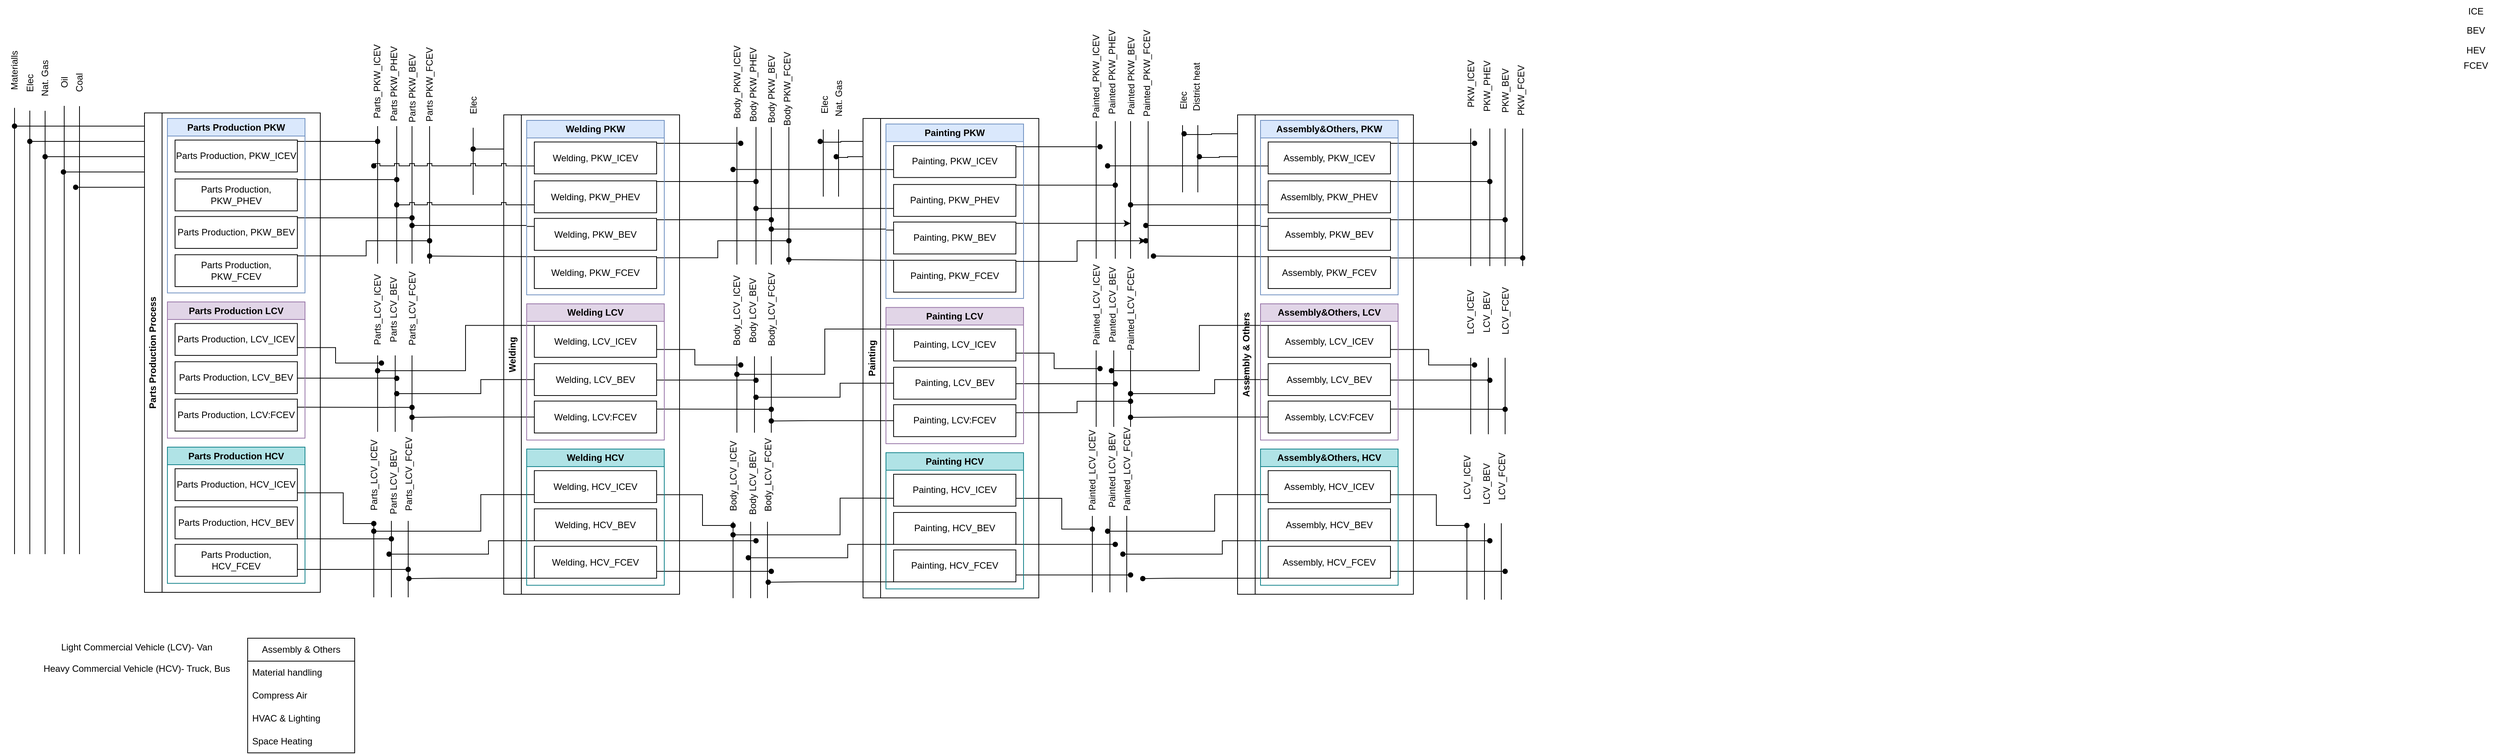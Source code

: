 <mxfile version="21.2.7" type="github" pages="6">
  <diagram id="zB8jX1uGKe1ePh4QPGxl" name="IAT_Automobile">
    <mxGraphModel dx="2972" dy="829" grid="1" gridSize="10" guides="1" tooltips="1" connect="1" arrows="1" fold="1" page="1" pageScale="1" pageWidth="850" pageHeight="1100" math="0" shadow="0">
      <root>
        <mxCell id="0" />
        <mxCell id="1" parent="0" />
        <mxCell id="-nMXzQhrjQ_sv6P07c78-21" value="" style="group" parent="1" vertex="1" connectable="0">
          <mxGeometry x="-755" y="110" width="30" height="660" as="geometry" />
        </mxCell>
        <mxCell id="-nMXzQhrjQ_sv6P07c78-1" value="" style="endArrow=none;html=1;rounded=0;" parent="-nMXzQhrjQ_sv6P07c78-21" edge="1">
          <mxGeometry width="50" height="50" relative="1" as="geometry">
            <mxPoint x="15" y="660" as="sourcePoint" />
            <mxPoint x="15" y="79.78" as="targetPoint" />
          </mxGeometry>
        </mxCell>
        <mxCell id="-nMXzQhrjQ_sv6P07c78-4" value="Elec" style="text;html=1;strokeColor=none;fillColor=none;align=center;verticalAlign=middle;whiteSpace=wrap;rounded=0;rotation=270;" parent="-nMXzQhrjQ_sv6P07c78-21" vertex="1">
          <mxGeometry x="-15" y="21.758" width="60" height="43.516" as="geometry" />
        </mxCell>
        <mxCell id="-nMXzQhrjQ_sv6P07c78-47" value="" style="group" parent="1" vertex="1" connectable="0">
          <mxGeometry x="-190" y="200" width="60" height="100" as="geometry" />
        </mxCell>
        <mxCell id="-nMXzQhrjQ_sv6P07c78-51" value="" style="endArrow=none;html=1;rounded=0;" parent="-nMXzQhrjQ_sv6P07c78-47" edge="1">
          <mxGeometry width="50" height="50" relative="1" as="geometry">
            <mxPoint x="30" y="100" as="sourcePoint" />
            <mxPoint x="30" y="12.088" as="targetPoint" />
          </mxGeometry>
        </mxCell>
        <mxCell id="pdqRb4v9-V7N_bG8mLsS-4" value="ICE" style="text;html=1;strokeColor=none;fillColor=none;align=center;verticalAlign=middle;whiteSpace=wrap;rounded=0;" parent="1" vertex="1">
          <mxGeometry x="2430" y="45" width="60" height="30" as="geometry" />
        </mxCell>
        <mxCell id="pdqRb4v9-V7N_bG8mLsS-5" value="BEV" style="text;html=1;strokeColor=none;fillColor=none;align=center;verticalAlign=middle;whiteSpace=wrap;rounded=0;" parent="1" vertex="1">
          <mxGeometry x="2430" y="70" width="60" height="30" as="geometry" />
        </mxCell>
        <mxCell id="pdqRb4v9-V7N_bG8mLsS-7" value="HEV" style="text;html=1;strokeColor=none;fillColor=none;align=center;verticalAlign=middle;whiteSpace=wrap;rounded=0;" parent="1" vertex="1">
          <mxGeometry x="2430" y="96" width="60" height="30" as="geometry" />
        </mxCell>
        <mxCell id="pdqRb4v9-V7N_bG8mLsS-9" value="FCEV" style="text;html=1;strokeColor=none;fillColor=none;align=center;verticalAlign=middle;whiteSpace=wrap;rounded=0;" parent="1" vertex="1">
          <mxGeometry x="2430" y="115.5" width="60" height="30" as="geometry" />
        </mxCell>
        <mxCell id="H7mIYQmPuJ2SLxc9yEtu-54" value="&lt;div&gt;Light Commercial Vehicle (LCV)- Van&lt;/div&gt;&lt;div&gt;&lt;br&gt;&lt;/div&gt;&lt;div&gt;&lt;div&gt;Heavy Commercial Vehicle (HCV)- Truck, Bus&lt;br&gt;&lt;/div&gt;&lt;div&gt;&lt;br&gt;&lt;br&gt;&lt;/div&gt;&lt;/div&gt;" style="text;html=1;strokeColor=none;fillColor=none;align=center;verticalAlign=middle;whiteSpace=wrap;rounded=0;" parent="1" vertex="1">
          <mxGeometry x="-725" y="880" width="250" height="80" as="geometry" />
        </mxCell>
        <mxCell id="H7mIYQmPuJ2SLxc9yEtu-84" value="" style="group" parent="1" vertex="1" connectable="0">
          <mxGeometry x="-710" y="115.5" width="30" height="654.5" as="geometry" />
        </mxCell>
        <mxCell id="-nMXzQhrjQ_sv6P07c78-3" value="" style="endArrow=none;html=1;rounded=0;" parent="H7mIYQmPuJ2SLxc9yEtu-84" edge="1">
          <mxGeometry width="50" height="50" relative="1" as="geometry">
            <mxPoint x="15" y="654.5" as="sourcePoint" />
            <mxPoint x="15" y="67.984" as="targetPoint" />
          </mxGeometry>
        </mxCell>
        <mxCell id="-nMXzQhrjQ_sv6P07c78-6" value="Oil" style="text;html=1;strokeColor=none;fillColor=none;align=center;verticalAlign=middle;whiteSpace=wrap;rounded=0;rotation=270;" parent="H7mIYQmPuJ2SLxc9yEtu-84" vertex="1">
          <mxGeometry x="-15.0" y="18.541" width="60.0" height="37.082" as="geometry" />
        </mxCell>
        <mxCell id="H7mIYQmPuJ2SLxc9yEtu-85" value="" style="group" parent="1" vertex="1" connectable="0">
          <mxGeometry x="-690" y="115.88" width="30" height="654.12" as="geometry" />
        </mxCell>
        <mxCell id="H7mIYQmPuJ2SLxc9yEtu-86" value="" style="endArrow=none;html=1;rounded=0;" parent="H7mIYQmPuJ2SLxc9yEtu-85" edge="1">
          <mxGeometry width="50" height="50" relative="1" as="geometry">
            <mxPoint x="15" y="654.12" as="sourcePoint" />
            <mxPoint x="15" y="67.944" as="targetPoint" />
          </mxGeometry>
        </mxCell>
        <mxCell id="H7mIYQmPuJ2SLxc9yEtu-87" value="Coal" style="text;html=1;strokeColor=none;fillColor=none;align=center;verticalAlign=middle;whiteSpace=wrap;rounded=0;rotation=270;" parent="H7mIYQmPuJ2SLxc9yEtu-85" vertex="1">
          <mxGeometry x="-15.0" y="18.53" width="60.0" height="37.061" as="geometry" />
        </mxCell>
        <mxCell id="H7mIYQmPuJ2SLxc9yEtu-88" value="" style="group" parent="1" vertex="1" connectable="0">
          <mxGeometry x="-735" y="110.5" width="30" height="659.5" as="geometry" />
        </mxCell>
        <mxCell id="-nMXzQhrjQ_sv6P07c78-2" value="" style="endArrow=none;html=1;rounded=0;" parent="H7mIYQmPuJ2SLxc9yEtu-88" edge="1">
          <mxGeometry width="50" height="50" relative="1" as="geometry">
            <mxPoint x="15" y="659.5" as="sourcePoint" />
            <mxPoint x="15" y="79.458" as="targetPoint" />
          </mxGeometry>
        </mxCell>
        <mxCell id="-nMXzQhrjQ_sv6P07c78-5" value="Nat. Gas" style="text;html=1;strokeColor=none;fillColor=none;align=center;verticalAlign=middle;whiteSpace=wrap;rounded=0;rotation=270;" parent="H7mIYQmPuJ2SLxc9yEtu-88" vertex="1">
          <mxGeometry x="-15.0" y="18.336" width="60.0" height="36.673" as="geometry" />
        </mxCell>
        <mxCell id="H7mIYQmPuJ2SLxc9yEtu-89" value="" style="group" parent="1" vertex="1" connectable="0">
          <mxGeometry x="-775" y="100" width="30" height="670" as="geometry" />
        </mxCell>
        <mxCell id="-nMXzQhrjQ_sv6P07c78-29" value="" style="endArrow=none;html=1;rounded=0;" parent="H7mIYQmPuJ2SLxc9yEtu-89" edge="1">
          <mxGeometry width="50" height="50" relative="1" as="geometry">
            <mxPoint x="15" y="86.134" as="sourcePoint" />
            <mxPoint x="15" y="670" as="targetPoint" />
          </mxGeometry>
        </mxCell>
        <mxCell id="-nMXzQhrjQ_sv6P07c78-30" value="Materialls" style="text;html=1;strokeColor=none;fillColor=none;align=center;verticalAlign=middle;whiteSpace=wrap;rounded=0;rotation=270;" parent="H7mIYQmPuJ2SLxc9yEtu-89" vertex="1">
          <mxGeometry x="-15" y="18.457" width="60" height="36.915" as="geometry" />
        </mxCell>
        <mxCell id="H7mIYQmPuJ2SLxc9yEtu-123" style="edgeStyle=orthogonalEdgeStyle;rounded=0;orthogonalLoop=1;jettySize=auto;html=1;exitX=0;exitY=0;exitDx=0;exitDy=0;endArrow=oval;endFill=1;" parent="1" source="H7mIYQmPuJ2SLxc9yEtu-117" edge="1">
          <mxGeometry relative="1" as="geometry">
            <mxPoint x="-760" y="210" as="targetPoint" />
            <Array as="points">
              <mxPoint x="-590" y="210" />
              <mxPoint x="-760" y="210" />
            </Array>
          </mxGeometry>
        </mxCell>
        <mxCell id="H7mIYQmPuJ2SLxc9yEtu-124" style="edgeStyle=orthogonalEdgeStyle;rounded=0;orthogonalLoop=1;jettySize=auto;html=1;exitX=0;exitY=0.5;exitDx=0;exitDy=0;endArrow=oval;endFill=1;" parent="1" source="H7mIYQmPuJ2SLxc9yEtu-117" edge="1">
          <mxGeometry relative="1" as="geometry">
            <mxPoint x="-740" y="230" as="targetPoint" />
            <Array as="points">
              <mxPoint x="-590" y="230" />
            </Array>
          </mxGeometry>
        </mxCell>
        <mxCell id="H7mIYQmPuJ2SLxc9yEtu-125" style="edgeStyle=orthogonalEdgeStyle;rounded=0;orthogonalLoop=1;jettySize=auto;html=1;exitX=0;exitY=0.75;exitDx=0;exitDy=0;endArrow=oval;endFill=1;" parent="1" source="H7mIYQmPuJ2SLxc9yEtu-117" edge="1">
          <mxGeometry relative="1" as="geometry">
            <mxPoint x="-720" y="250" as="targetPoint" />
            <Array as="points">
              <mxPoint x="-590" y="250" />
            </Array>
          </mxGeometry>
        </mxCell>
        <mxCell id="H7mIYQmPuJ2SLxc9yEtu-131" style="edgeStyle=orthogonalEdgeStyle;rounded=0;orthogonalLoop=1;jettySize=auto;html=1;exitX=0;exitY=0.25;exitDx=0;exitDy=0;endArrow=oval;endFill=1;" parent="1" source="H7mIYQmPuJ2SLxc9yEtu-117" edge="1">
          <mxGeometry relative="1" as="geometry">
            <mxPoint x="-696" y="270" as="targetPoint" />
            <Array as="points">
              <mxPoint x="-590" y="270" />
            </Array>
          </mxGeometry>
        </mxCell>
        <mxCell id="H7mIYQmPuJ2SLxc9yEtu-133" style="edgeStyle=orthogonalEdgeStyle;rounded=0;orthogonalLoop=1;jettySize=auto;html=1;exitX=0;exitY=0.25;exitDx=0;exitDy=0;endArrow=oval;endFill=1;" parent="1" source="H7mIYQmPuJ2SLxc9yEtu-117" edge="1">
          <mxGeometry relative="1" as="geometry">
            <mxPoint x="-680" y="290" as="targetPoint" />
            <Array as="points">
              <mxPoint x="-590" y="290" />
            </Array>
          </mxGeometry>
        </mxCell>
        <mxCell id="H7mIYQmPuJ2SLxc9yEtu-117" value="Parts Production Process" style="swimlane;horizontal=0;whiteSpace=wrap;html=1;" parent="1" vertex="1">
          <mxGeometry x="-590" y="192.75" width="230" height="627.25" as="geometry">
            <mxRectangle x="-590" y="192.75" width="40" height="150" as="alternateBounds" />
          </mxGeometry>
        </mxCell>
        <mxCell id="H7mIYQmPuJ2SLxc9yEtu-145" style="edgeStyle=orthogonalEdgeStyle;rounded=0;orthogonalLoop=1;jettySize=auto;html=1;exitX=1;exitY=0.5;exitDx=0;exitDy=0;endArrow=oval;endFill=1;jumpStyle=sharp;" parent="H7mIYQmPuJ2SLxc9yEtu-117" source="H7mIYQmPuJ2SLxc9yEtu-93" edge="1">
          <mxGeometry relative="1" as="geometry">
            <mxPoint x="305" y="37.25" as="targetPoint" />
            <Array as="points">
              <mxPoint x="200" y="37" />
            </Array>
          </mxGeometry>
        </mxCell>
        <mxCell id="H7mIYQmPuJ2SLxc9yEtu-147" style="edgeStyle=orthogonalEdgeStyle;rounded=0;orthogonalLoop=1;jettySize=auto;html=1;exitX=1;exitY=0.5;exitDx=0;exitDy=0;endArrow=oval;endFill=1;" parent="H7mIYQmPuJ2SLxc9yEtu-117" source="H7mIYQmPuJ2SLxc9yEtu-91" edge="1">
          <mxGeometry relative="1" as="geometry">
            <mxPoint x="350" y="137.25" as="targetPoint" />
            <Array as="points">
              <mxPoint x="200" y="137" />
            </Array>
          </mxGeometry>
        </mxCell>
        <mxCell id="H7mIYQmPuJ2SLxc9yEtu-148" style="edgeStyle=orthogonalEdgeStyle;rounded=0;orthogonalLoop=1;jettySize=auto;html=1;exitX=1;exitY=0.25;exitDx=0;exitDy=0;endArrow=oval;endFill=1;jumpStyle=sharp;" parent="H7mIYQmPuJ2SLxc9yEtu-117" source="H7mIYQmPuJ2SLxc9yEtu-94" edge="1">
          <mxGeometry relative="1" as="geometry">
            <mxPoint x="373" y="167.25" as="targetPoint" />
            <Array as="points">
              <mxPoint x="200" y="187" />
              <mxPoint x="290" y="187" />
              <mxPoint x="290" y="167" />
            </Array>
          </mxGeometry>
        </mxCell>
        <mxCell id="H7mIYQmPuJ2SLxc9yEtu-90" value="Parts Production PKW" style="swimlane;whiteSpace=wrap;html=1;fillColor=#dae8fc;strokeColor=#6c8ebf;" parent="H7mIYQmPuJ2SLxc9yEtu-117" vertex="1">
          <mxGeometry x="30" y="7.25" width="180" height="228.25" as="geometry">
            <mxRectangle x="30" y="7.25" width="170" height="30" as="alternateBounds" />
          </mxGeometry>
        </mxCell>
        <mxCell id="H7mIYQmPuJ2SLxc9yEtu-91" value="Parts Production, PKW_BEV" style="rounded=0;whiteSpace=wrap;html=1;" parent="H7mIYQmPuJ2SLxc9yEtu-90" vertex="1">
          <mxGeometry x="10" y="128.25" width="160" height="41.75" as="geometry" />
        </mxCell>
        <mxCell id="H7mIYQmPuJ2SLxc9yEtu-92" value="Parts Production, PKW_PHEV" style="rounded=0;whiteSpace=wrap;html=1;" parent="H7mIYQmPuJ2SLxc9yEtu-90" vertex="1">
          <mxGeometry x="10" y="79.13" width="160" height="41.75" as="geometry" />
        </mxCell>
        <mxCell id="H7mIYQmPuJ2SLxc9yEtu-93" value="Parts Production, PKW_ICEV" style="rounded=0;whiteSpace=wrap;html=1;" parent="H7mIYQmPuJ2SLxc9yEtu-90" vertex="1">
          <mxGeometry x="10" y="28.25" width="160" height="41.75" as="geometry" />
        </mxCell>
        <mxCell id="H7mIYQmPuJ2SLxc9yEtu-94" value="Parts Production, PKW_FCEV" style="rounded=0;whiteSpace=wrap;html=1;" parent="H7mIYQmPuJ2SLxc9yEtu-90" vertex="1">
          <mxGeometry x="10" y="178.25" width="160" height="41.75" as="geometry" />
        </mxCell>
        <mxCell id="H7mIYQmPuJ2SLxc9yEtu-159" style="edgeStyle=orthogonalEdgeStyle;rounded=0;orthogonalLoop=1;jettySize=auto;html=1;exitX=1;exitY=0.281;exitDx=0;exitDy=0;exitPerimeter=0;endArrow=oval;endFill=1;" parent="H7mIYQmPuJ2SLxc9yEtu-117" source="H7mIYQmPuJ2SLxc9yEtu-103" edge="1">
          <mxGeometry relative="1" as="geometry">
            <mxPoint x="310" y="327.25" as="targetPoint" />
            <Array as="points">
              <mxPoint x="200" y="307" />
              <mxPoint x="250" y="307" />
              <mxPoint x="250" y="327" />
            </Array>
          </mxGeometry>
        </mxCell>
        <mxCell id="H7mIYQmPuJ2SLxc9yEtu-160" style="edgeStyle=orthogonalEdgeStyle;rounded=0;orthogonalLoop=1;jettySize=auto;html=1;exitX=1;exitY=0.25;exitDx=0;exitDy=0;endArrow=oval;endFill=1;" parent="H7mIYQmPuJ2SLxc9yEtu-117" source="H7mIYQmPuJ2SLxc9yEtu-102" edge="1">
          <mxGeometry relative="1" as="geometry">
            <mxPoint x="330" y="347.25" as="targetPoint" />
            <Array as="points">
              <mxPoint x="200" y="347" />
              <mxPoint x="331" y="347" />
            </Array>
          </mxGeometry>
        </mxCell>
        <mxCell id="H7mIYQmPuJ2SLxc9yEtu-161" style="edgeStyle=orthogonalEdgeStyle;rounded=0;orthogonalLoop=1;jettySize=auto;html=1;exitX=1;exitY=0.25;exitDx=0;exitDy=0;endArrow=oval;endFill=1;" parent="H7mIYQmPuJ2SLxc9yEtu-117" source="H7mIYQmPuJ2SLxc9yEtu-105" edge="1">
          <mxGeometry relative="1" as="geometry">
            <mxPoint x="350" y="385.25" as="targetPoint" />
            <Array as="points">
              <mxPoint x="350" y="385" />
            </Array>
          </mxGeometry>
        </mxCell>
        <mxCell id="H7mIYQmPuJ2SLxc9yEtu-101" value="Parts Production LCV" style="swimlane;whiteSpace=wrap;html=1;fillColor=#e1d5e7;strokeColor=#9673a6;" parent="H7mIYQmPuJ2SLxc9yEtu-117" vertex="1">
          <mxGeometry x="30" y="247.25" width="180" height="178.25" as="geometry">
            <mxRectangle x="30" y="247.25" width="170" height="30" as="alternateBounds" />
          </mxGeometry>
        </mxCell>
        <mxCell id="H7mIYQmPuJ2SLxc9yEtu-102" value="Parts Production, LCV_BEV" style="rounded=0;whiteSpace=wrap;html=1;" parent="H7mIYQmPuJ2SLxc9yEtu-101" vertex="1">
          <mxGeometry x="10" y="78.25" width="160" height="41.75" as="geometry" />
        </mxCell>
        <mxCell id="H7mIYQmPuJ2SLxc9yEtu-103" value="Parts Production, LCV_ICEV" style="rounded=0;whiteSpace=wrap;html=1;" parent="H7mIYQmPuJ2SLxc9yEtu-101" vertex="1">
          <mxGeometry x="10" y="28.25" width="160" height="41.75" as="geometry" />
        </mxCell>
        <mxCell id="H7mIYQmPuJ2SLxc9yEtu-105" value="Parts Production, LCV:FCEV" style="rounded=0;whiteSpace=wrap;html=1;" parent="H7mIYQmPuJ2SLxc9yEtu-101" vertex="1">
          <mxGeometry x="10" y="127.25" width="160" height="41.75" as="geometry" />
        </mxCell>
        <mxCell id="H7mIYQmPuJ2SLxc9yEtu-180" style="edgeStyle=orthogonalEdgeStyle;rounded=0;orthogonalLoop=1;jettySize=auto;html=1;exitX=1;exitY=0.25;exitDx=0;exitDy=0;endArrow=oval;endFill=1;" parent="H7mIYQmPuJ2SLxc9yEtu-117" source="H7mIYQmPuJ2SLxc9yEtu-108" edge="1">
          <mxGeometry relative="1" as="geometry">
            <mxPoint x="300" y="537.25" as="targetPoint" />
            <Array as="points">
              <mxPoint x="200" y="497" />
              <mxPoint x="260" y="497" />
              <mxPoint x="260" y="537" />
            </Array>
          </mxGeometry>
        </mxCell>
        <mxCell id="H7mIYQmPuJ2SLxc9yEtu-181" style="edgeStyle=orthogonalEdgeStyle;rounded=0;orthogonalLoop=1;jettySize=auto;html=1;exitX=1;exitY=0.281;exitDx=0;exitDy=0;exitPerimeter=0;endArrow=oval;endFill=1;" parent="H7mIYQmPuJ2SLxc9yEtu-117" source="H7mIYQmPuJ2SLxc9yEtu-107" edge="1">
          <mxGeometry relative="1" as="geometry">
            <mxPoint x="323" y="557.25" as="targetPoint" />
            <Array as="points">
              <mxPoint x="200" y="557" />
            </Array>
          </mxGeometry>
        </mxCell>
        <mxCell id="H7mIYQmPuJ2SLxc9yEtu-184" style="edgeStyle=orthogonalEdgeStyle;rounded=0;orthogonalLoop=1;jettySize=auto;html=1;exitX=1;exitY=0.75;exitDx=0;exitDy=0;endArrow=oval;endFill=1;" parent="H7mIYQmPuJ2SLxc9yEtu-117" source="H7mIYQmPuJ2SLxc9yEtu-109" edge="1">
          <mxGeometry relative="1" as="geometry">
            <mxPoint x="345" y="597.25" as="targetPoint" />
            <Array as="points">
              <mxPoint x="200" y="597" />
            </Array>
          </mxGeometry>
        </mxCell>
        <mxCell id="H7mIYQmPuJ2SLxc9yEtu-106" value="Parts Production HCV" style="swimlane;whiteSpace=wrap;html=1;fillColor=#b0e3e6;strokeColor=#0e8088;" parent="H7mIYQmPuJ2SLxc9yEtu-117" vertex="1">
          <mxGeometry x="30" y="437.25" width="180" height="178.25" as="geometry">
            <mxRectangle x="30" y="437.25" width="170" height="30" as="alternateBounds" />
          </mxGeometry>
        </mxCell>
        <mxCell id="H7mIYQmPuJ2SLxc9yEtu-107" value="Parts Production, HCV_BEV" style="rounded=0;whiteSpace=wrap;html=1;" parent="H7mIYQmPuJ2SLxc9yEtu-106" vertex="1">
          <mxGeometry x="10" y="78.25" width="160" height="41.75" as="geometry" />
        </mxCell>
        <mxCell id="H7mIYQmPuJ2SLxc9yEtu-108" value="Parts Production, HCV_ICEV" style="rounded=0;whiteSpace=wrap;html=1;" parent="H7mIYQmPuJ2SLxc9yEtu-106" vertex="1">
          <mxGeometry x="10" y="28.25" width="160" height="41.75" as="geometry" />
        </mxCell>
        <mxCell id="H7mIYQmPuJ2SLxc9yEtu-109" value="Parts Production, HCV_FCEV" style="rounded=0;whiteSpace=wrap;html=1;" parent="H7mIYQmPuJ2SLxc9yEtu-106" vertex="1">
          <mxGeometry x="10" y="127.25" width="160" height="41.75" as="geometry" />
        </mxCell>
        <mxCell id="H7mIYQmPuJ2SLxc9yEtu-146" style="edgeStyle=orthogonalEdgeStyle;rounded=0;orthogonalLoop=1;jettySize=auto;html=1;exitX=1;exitY=0.25;exitDx=0;exitDy=0;endArrow=oval;endFill=1;jumpStyle=none;" parent="H7mIYQmPuJ2SLxc9yEtu-117" source="H7mIYQmPuJ2SLxc9yEtu-92" edge="1">
          <mxGeometry relative="1" as="geometry">
            <mxPoint x="330" y="87.25" as="targetPoint" />
            <Array as="points">
              <mxPoint x="200" y="87" />
            </Array>
          </mxGeometry>
        </mxCell>
        <mxCell id="H7mIYQmPuJ2SLxc9yEtu-138" value="" style="endArrow=none;html=1;rounded=0;" parent="1" edge="1">
          <mxGeometry width="50" height="50" relative="1" as="geometry">
            <mxPoint x="-285" y="390" as="sourcePoint" />
            <mxPoint x="-285" y="210" as="targetPoint" />
          </mxGeometry>
        </mxCell>
        <mxCell id="H7mIYQmPuJ2SLxc9yEtu-139" value="Parts_PKW_ICEV" style="text;html=1;strokeColor=none;fillColor=none;align=center;verticalAlign=middle;whiteSpace=wrap;rounded=0;rotation=270;" parent="1" vertex="1">
          <mxGeometry x="-315" y="136.38" width="60" height="30" as="geometry" />
        </mxCell>
        <mxCell id="-nMXzQhrjQ_sv6P07c78-16" value="" style="endArrow=none;html=1;rounded=0;" parent="1" edge="1">
          <mxGeometry width="50" height="50" relative="1" as="geometry">
            <mxPoint x="-260" y="390" as="sourcePoint" />
            <mxPoint x="-260" y="210" as="targetPoint" />
          </mxGeometry>
        </mxCell>
        <mxCell id="-nMXzQhrjQ_sv6P07c78-18" value="Parts PKW_PHEV" style="text;html=1;strokeColor=none;fillColor=none;align=center;verticalAlign=middle;whiteSpace=wrap;rounded=0;rotation=270;" parent="1" vertex="1">
          <mxGeometry x="-320" y="139.5" width="112" height="30" as="geometry" />
        </mxCell>
        <mxCell id="H7mIYQmPuJ2SLxc9yEtu-135" value="" style="endArrow=none;html=1;rounded=0;" parent="1" edge="1">
          <mxGeometry width="50" height="50" relative="1" as="geometry">
            <mxPoint x="-240" y="390" as="sourcePoint" />
            <mxPoint x="-240" y="210" as="targetPoint" />
          </mxGeometry>
        </mxCell>
        <mxCell id="H7mIYQmPuJ2SLxc9yEtu-136" value="Parts PKW_BEV" style="text;html=1;strokeColor=none;fillColor=none;align=center;verticalAlign=middle;whiteSpace=wrap;rounded=0;rotation=270;" parent="1" vertex="1">
          <mxGeometry x="-289.5" y="145.88" width="100" height="30" as="geometry" />
        </mxCell>
        <mxCell id="H7mIYQmPuJ2SLxc9yEtu-37" value="Parts PKW_FCEV" style="text;html=1;strokeColor=none;fillColor=none;align=center;verticalAlign=middle;whiteSpace=wrap;rounded=0;rotation=270;" parent="1" vertex="1">
          <mxGeometry x="-268.25" y="140.88" width="102.5" height="30" as="geometry" />
        </mxCell>
        <mxCell id="H7mIYQmPuJ2SLxc9yEtu-36" value="" style="endArrow=none;html=1;rounded=0;" parent="1" edge="1">
          <mxGeometry width="50" height="50" relative="1" as="geometry">
            <mxPoint x="-217" y="390" as="sourcePoint" />
            <mxPoint x="-217" y="210" as="targetPoint" />
          </mxGeometry>
        </mxCell>
        <mxCell id="H7mIYQmPuJ2SLxc9yEtu-149" value="" style="endArrow=none;html=1;rounded=0;" parent="1" edge="1">
          <mxGeometry width="50" height="50" relative="1" as="geometry">
            <mxPoint x="-285" y="610" as="sourcePoint" />
            <mxPoint x="-285" y="510" as="targetPoint" />
          </mxGeometry>
        </mxCell>
        <mxCell id="H7mIYQmPuJ2SLxc9yEtu-150" value="Parts_LCV_ICEV" style="text;html=1;strokeColor=none;fillColor=none;align=center;verticalAlign=middle;whiteSpace=wrap;rounded=0;rotation=270;" parent="1" vertex="1">
          <mxGeometry x="-315" y="435" width="60" height="30" as="geometry" />
        </mxCell>
        <mxCell id="H7mIYQmPuJ2SLxc9yEtu-151" value="" style="endArrow=none;html=1;rounded=0;" parent="1" edge="1">
          <mxGeometry width="50" height="50" relative="1" as="geometry">
            <mxPoint x="-262" y="610" as="sourcePoint" />
            <mxPoint x="-262" y="510" as="targetPoint" />
          </mxGeometry>
        </mxCell>
        <mxCell id="H7mIYQmPuJ2SLxc9yEtu-152" value="Parts LCV_BEV" style="text;html=1;strokeColor=none;fillColor=none;align=center;verticalAlign=middle;whiteSpace=wrap;rounded=0;rotation=270;" parent="1" vertex="1">
          <mxGeometry x="-320" y="435" width="112" height="30" as="geometry" />
        </mxCell>
        <mxCell id="H7mIYQmPuJ2SLxc9yEtu-153" value="" style="endArrow=none;html=1;rounded=0;" parent="1" edge="1">
          <mxGeometry width="50" height="50" relative="1" as="geometry">
            <mxPoint x="-240" y="610" as="sourcePoint" />
            <mxPoint x="-240" y="510" as="targetPoint" />
          </mxGeometry>
        </mxCell>
        <mxCell id="H7mIYQmPuJ2SLxc9yEtu-154" value="Parts_LCV_FCEV" style="text;html=1;strokeColor=none;fillColor=none;align=center;verticalAlign=middle;whiteSpace=wrap;rounded=0;rotation=270;" parent="1" vertex="1">
          <mxGeometry x="-289.5" y="434" width="100" height="30" as="geometry" />
        </mxCell>
        <mxCell id="H7mIYQmPuJ2SLxc9yEtu-171" value="" style="endArrow=none;html=1;rounded=0;" parent="1" edge="1">
          <mxGeometry width="50" height="50" relative="1" as="geometry">
            <mxPoint x="-290" y="826.5" as="sourcePoint" />
            <mxPoint x="-290" y="726.5" as="targetPoint" />
          </mxGeometry>
        </mxCell>
        <mxCell id="H7mIYQmPuJ2SLxc9yEtu-172" value="Parts_LCV_ICEV" style="text;html=1;strokeColor=none;fillColor=none;align=center;verticalAlign=middle;whiteSpace=wrap;rounded=0;rotation=270;" parent="1" vertex="1">
          <mxGeometry x="-320" y="651.5" width="60" height="30" as="geometry" />
        </mxCell>
        <mxCell id="H7mIYQmPuJ2SLxc9yEtu-173" value="" style="endArrow=none;html=1;rounded=0;" parent="1" edge="1">
          <mxGeometry width="50" height="50" relative="1" as="geometry">
            <mxPoint x="-267" y="826.5" as="sourcePoint" />
            <mxPoint x="-267" y="726.5" as="targetPoint" />
          </mxGeometry>
        </mxCell>
        <mxCell id="H7mIYQmPuJ2SLxc9yEtu-174" value="" style="endArrow=none;html=1;rounded=0;" parent="1" edge="1">
          <mxGeometry width="50" height="50" relative="1" as="geometry">
            <mxPoint x="-245" y="826.5" as="sourcePoint" />
            <mxPoint x="-245" y="726.5" as="targetPoint" />
          </mxGeometry>
        </mxCell>
        <mxCell id="H7mIYQmPuJ2SLxc9yEtu-175" value="Parts_LCV_FCEV" style="text;html=1;strokeColor=none;fillColor=none;align=center;verticalAlign=middle;whiteSpace=wrap;rounded=0;rotation=270;" parent="1" vertex="1">
          <mxGeometry x="-294.5" y="650.5" width="100" height="30" as="geometry" />
        </mxCell>
        <mxCell id="H7mIYQmPuJ2SLxc9yEtu-177" value="Parts LCV_BEV" style="text;html=1;strokeColor=none;fillColor=none;align=center;verticalAlign=middle;whiteSpace=wrap;rounded=0;rotation=270;" parent="1" vertex="1">
          <mxGeometry x="-320" y="660" width="112" height="30" as="geometry" />
        </mxCell>
        <mxCell id="H7mIYQmPuJ2SLxc9yEtu-221" style="edgeStyle=orthogonalEdgeStyle;rounded=0;orthogonalLoop=1;jettySize=auto;html=1;exitX=0;exitY=0.25;exitDx=0;exitDy=0;endArrow=oval;endFill=1;" parent="1" source="H7mIYQmPuJ2SLxc9yEtu-185" edge="1">
          <mxGeometry relative="1" as="geometry">
            <mxPoint x="-160" y="240" as="targetPoint" />
            <Array as="points">
              <mxPoint x="-120" y="240" />
            </Array>
          </mxGeometry>
        </mxCell>
        <mxCell id="H7mIYQmPuJ2SLxc9yEtu-185" value="Welding" style="swimlane;horizontal=0;whiteSpace=wrap;html=1;" parent="1" vertex="1">
          <mxGeometry x="-120" y="195.25" width="230" height="627.25" as="geometry">
            <mxRectangle x="400" y="175.25" width="40" height="150" as="alternateBounds" />
          </mxGeometry>
        </mxCell>
        <mxCell id="H7mIYQmPuJ2SLxc9yEtu-186" style="edgeStyle=orthogonalEdgeStyle;rounded=0;orthogonalLoop=1;jettySize=auto;html=1;exitX=1;exitY=0.5;exitDx=0;exitDy=0;endArrow=oval;endFill=1;" parent="H7mIYQmPuJ2SLxc9yEtu-185" source="H7mIYQmPuJ2SLxc9yEtu-193" edge="1">
          <mxGeometry relative="1" as="geometry">
            <mxPoint x="310" y="37.25" as="targetPoint" />
            <Array as="points">
              <mxPoint x="200" y="37" />
            </Array>
          </mxGeometry>
        </mxCell>
        <mxCell id="H7mIYQmPuJ2SLxc9yEtu-187" style="edgeStyle=orthogonalEdgeStyle;rounded=0;orthogonalLoop=1;jettySize=auto;html=1;exitX=1;exitY=0.25;exitDx=0;exitDy=0;endArrow=oval;endFill=1;" parent="H7mIYQmPuJ2SLxc9yEtu-185" source="H7mIYQmPuJ2SLxc9yEtu-192" edge="1">
          <mxGeometry relative="1" as="geometry">
            <mxPoint x="330" y="87.25" as="targetPoint" />
            <Array as="points">
              <mxPoint x="200" y="87" />
            </Array>
          </mxGeometry>
        </mxCell>
        <mxCell id="H7mIYQmPuJ2SLxc9yEtu-188" style="edgeStyle=orthogonalEdgeStyle;rounded=0;orthogonalLoop=1;jettySize=auto;html=1;exitX=1;exitY=0.5;exitDx=0;exitDy=0;endArrow=oval;endFill=1;" parent="H7mIYQmPuJ2SLxc9yEtu-185" source="H7mIYQmPuJ2SLxc9yEtu-191" edge="1">
          <mxGeometry relative="1" as="geometry">
            <mxPoint x="350" y="137.25" as="targetPoint" />
            <Array as="points">
              <mxPoint x="200" y="137" />
            </Array>
          </mxGeometry>
        </mxCell>
        <mxCell id="H7mIYQmPuJ2SLxc9yEtu-189" style="edgeStyle=orthogonalEdgeStyle;rounded=0;orthogonalLoop=1;jettySize=auto;html=1;exitX=1;exitY=0.25;exitDx=0;exitDy=0;endArrow=oval;endFill=1;" parent="H7mIYQmPuJ2SLxc9yEtu-185" source="H7mIYQmPuJ2SLxc9yEtu-194" edge="1">
          <mxGeometry relative="1" as="geometry">
            <mxPoint x="373" y="164.75" as="targetPoint" />
            <Array as="points">
              <mxPoint x="200" y="187" />
              <mxPoint x="280" y="187" />
              <mxPoint x="280" y="165" />
            </Array>
          </mxGeometry>
        </mxCell>
        <mxCell id="H7mIYQmPuJ2SLxc9yEtu-211" style="edgeStyle=orthogonalEdgeStyle;rounded=0;orthogonalLoop=1;jettySize=auto;html=1;exitX=0;exitY=0.75;exitDx=0;exitDy=0;endArrow=oval;endFill=1;jumpStyle=sharp;" parent="H7mIYQmPuJ2SLxc9yEtu-185" source="H7mIYQmPuJ2SLxc9yEtu-193" edge="1">
          <mxGeometry relative="1" as="geometry">
            <mxPoint x="-170" y="66.75" as="targetPoint" />
            <Array as="points">
              <mxPoint x="30" y="67" />
            </Array>
          </mxGeometry>
        </mxCell>
        <mxCell id="H7mIYQmPuJ2SLxc9yEtu-212" style="edgeStyle=orthogonalEdgeStyle;rounded=0;orthogonalLoop=1;jettySize=auto;html=1;exitX=0;exitY=0.75;exitDx=0;exitDy=0;endArrow=oval;endFill=1;jumpStyle=sharp;" parent="H7mIYQmPuJ2SLxc9yEtu-185" source="H7mIYQmPuJ2SLxc9yEtu-192" edge="1">
          <mxGeometry relative="1" as="geometry">
            <mxPoint x="-140" y="117.75" as="targetPoint" />
            <Array as="points">
              <mxPoint x="-110" y="118" />
              <mxPoint x="-110" y="118" />
            </Array>
          </mxGeometry>
        </mxCell>
        <mxCell id="H7mIYQmPuJ2SLxc9yEtu-213" style="edgeStyle=orthogonalEdgeStyle;rounded=0;orthogonalLoop=1;jettySize=auto;html=1;exitX=0;exitY=0.25;exitDx=0;exitDy=0;endArrow=oval;endFill=1;" parent="H7mIYQmPuJ2SLxc9yEtu-185" source="H7mIYQmPuJ2SLxc9yEtu-191" edge="1">
          <mxGeometry relative="1" as="geometry">
            <mxPoint x="-120" y="144.75" as="targetPoint" />
            <Array as="points">
              <mxPoint x="30" y="145" />
            </Array>
          </mxGeometry>
        </mxCell>
        <mxCell id="H7mIYQmPuJ2SLxc9yEtu-214" style="edgeStyle=orthogonalEdgeStyle;rounded=0;orthogonalLoop=1;jettySize=auto;html=1;exitX=0;exitY=0;exitDx=0;exitDy=0;endArrow=oval;endFill=1;" parent="H7mIYQmPuJ2SLxc9yEtu-185" source="H7mIYQmPuJ2SLxc9yEtu-194" edge="1">
          <mxGeometry relative="1" as="geometry">
            <mxPoint x="-97" y="184.75" as="targetPoint" />
            <Array as="points">
              <mxPoint x="30" y="186" />
            </Array>
          </mxGeometry>
        </mxCell>
        <mxCell id="H7mIYQmPuJ2SLxc9yEtu-190" value="Welding PKW" style="swimlane;whiteSpace=wrap;html=1;fillColor=#dae8fc;strokeColor=#6c8ebf;" parent="H7mIYQmPuJ2SLxc9yEtu-185" vertex="1">
          <mxGeometry x="30" y="7.25" width="180" height="228.25" as="geometry">
            <mxRectangle x="30" y="7.25" width="170" height="30" as="alternateBounds" />
          </mxGeometry>
        </mxCell>
        <mxCell id="H7mIYQmPuJ2SLxc9yEtu-191" value="Welding, PKW_BEV" style="rounded=0;whiteSpace=wrap;html=1;" parent="H7mIYQmPuJ2SLxc9yEtu-190" vertex="1">
          <mxGeometry x="10" y="128.25" width="160" height="41.75" as="geometry" />
        </mxCell>
        <mxCell id="H7mIYQmPuJ2SLxc9yEtu-192" value="Welding, PKW_PHEV" style="rounded=0;whiteSpace=wrap;html=1;" parent="H7mIYQmPuJ2SLxc9yEtu-190" vertex="1">
          <mxGeometry x="10" y="79.13" width="160" height="41.75" as="geometry" />
        </mxCell>
        <mxCell id="H7mIYQmPuJ2SLxc9yEtu-193" value="Welding, PKW_ICEV" style="rounded=0;whiteSpace=wrap;html=1;" parent="H7mIYQmPuJ2SLxc9yEtu-190" vertex="1">
          <mxGeometry x="10" y="28.25" width="160" height="41.75" as="geometry" />
        </mxCell>
        <mxCell id="H7mIYQmPuJ2SLxc9yEtu-194" value="Welding, PKW_FCEV" style="rounded=0;whiteSpace=wrap;html=1;" parent="H7mIYQmPuJ2SLxc9yEtu-190" vertex="1">
          <mxGeometry x="10" y="178.25" width="160" height="41.75" as="geometry" />
        </mxCell>
        <mxCell id="H7mIYQmPuJ2SLxc9yEtu-195" style="edgeStyle=orthogonalEdgeStyle;rounded=0;orthogonalLoop=1;jettySize=auto;html=1;exitX=1;exitY=0.281;exitDx=0;exitDy=0;exitPerimeter=0;endArrow=oval;endFill=1;" parent="H7mIYQmPuJ2SLxc9yEtu-185" source="H7mIYQmPuJ2SLxc9yEtu-200" edge="1">
          <mxGeometry relative="1" as="geometry">
            <mxPoint x="310" y="327.25" as="targetPoint" />
            <Array as="points">
              <mxPoint x="200" y="307" />
              <mxPoint x="250" y="307" />
              <mxPoint x="250" y="327" />
            </Array>
          </mxGeometry>
        </mxCell>
        <mxCell id="H7mIYQmPuJ2SLxc9yEtu-196" style="edgeStyle=orthogonalEdgeStyle;rounded=0;orthogonalLoop=1;jettySize=auto;html=1;exitX=1;exitY=0.25;exitDx=0;exitDy=0;endArrow=oval;endFill=1;" parent="H7mIYQmPuJ2SLxc9yEtu-185" source="H7mIYQmPuJ2SLxc9yEtu-199" edge="1">
          <mxGeometry relative="1" as="geometry">
            <mxPoint x="330" y="347.25" as="targetPoint" />
            <Array as="points">
              <mxPoint x="200" y="347" />
              <mxPoint x="331" y="347" />
            </Array>
          </mxGeometry>
        </mxCell>
        <mxCell id="H7mIYQmPuJ2SLxc9yEtu-197" style="edgeStyle=orthogonalEdgeStyle;rounded=0;orthogonalLoop=1;jettySize=auto;html=1;exitX=1;exitY=0.25;exitDx=0;exitDy=0;endArrow=oval;endFill=1;" parent="H7mIYQmPuJ2SLxc9yEtu-185" source="H7mIYQmPuJ2SLxc9yEtu-201" edge="1">
          <mxGeometry relative="1" as="geometry">
            <mxPoint x="350" y="385.25" as="targetPoint" />
            <Array as="points">
              <mxPoint x="350" y="385" />
            </Array>
          </mxGeometry>
        </mxCell>
        <mxCell id="H7mIYQmPuJ2SLxc9yEtu-222" style="edgeStyle=orthogonalEdgeStyle;rounded=0;orthogonalLoop=1;jettySize=auto;html=1;exitX=0;exitY=0;exitDx=0;exitDy=0;endArrow=oval;endFill=1;" parent="H7mIYQmPuJ2SLxc9yEtu-185" source="H7mIYQmPuJ2SLxc9yEtu-200" edge="1">
          <mxGeometry relative="1" as="geometry">
            <mxPoint x="-165" y="334.75" as="targetPoint" />
            <Array as="points">
              <mxPoint x="-50" y="276" />
              <mxPoint x="-50" y="335" />
            </Array>
          </mxGeometry>
        </mxCell>
        <mxCell id="H7mIYQmPuJ2SLxc9yEtu-223" style="edgeStyle=orthogonalEdgeStyle;rounded=0;orthogonalLoop=1;jettySize=auto;html=1;exitX=0;exitY=0.5;exitDx=0;exitDy=0;endArrow=oval;endFill=1;" parent="H7mIYQmPuJ2SLxc9yEtu-185" source="H7mIYQmPuJ2SLxc9yEtu-199" edge="1">
          <mxGeometry relative="1" as="geometry">
            <mxPoint x="-140" y="364.75" as="targetPoint" />
            <Array as="points">
              <mxPoint x="-30" y="346" />
              <mxPoint x="-30" y="365" />
            </Array>
          </mxGeometry>
        </mxCell>
        <mxCell id="H7mIYQmPuJ2SLxc9yEtu-224" style="edgeStyle=orthogonalEdgeStyle;rounded=0;orthogonalLoop=1;jettySize=auto;html=1;exitX=0;exitY=0.5;exitDx=0;exitDy=0;endArrow=oval;endFill=1;" parent="H7mIYQmPuJ2SLxc9yEtu-185" source="H7mIYQmPuJ2SLxc9yEtu-201" edge="1">
          <mxGeometry relative="1" as="geometry">
            <mxPoint x="-120" y="395.75" as="targetPoint" />
            <Array as="points">
              <mxPoint x="-70" y="395" />
              <mxPoint x="-70" y="395" />
            </Array>
          </mxGeometry>
        </mxCell>
        <mxCell id="H7mIYQmPuJ2SLxc9yEtu-198" value="Welding LCV" style="swimlane;whiteSpace=wrap;html=1;fillColor=#e1d5e7;strokeColor=#9673a6;" parent="H7mIYQmPuJ2SLxc9yEtu-185" vertex="1">
          <mxGeometry x="30" y="247.25" width="180" height="178.25" as="geometry">
            <mxRectangle x="30" y="247.25" width="170" height="30" as="alternateBounds" />
          </mxGeometry>
        </mxCell>
        <mxCell id="H7mIYQmPuJ2SLxc9yEtu-199" value="Welding, LCV_BEV" style="rounded=0;whiteSpace=wrap;html=1;" parent="H7mIYQmPuJ2SLxc9yEtu-198" vertex="1">
          <mxGeometry x="10" y="78.25" width="160" height="41.75" as="geometry" />
        </mxCell>
        <mxCell id="H7mIYQmPuJ2SLxc9yEtu-200" value="Welding, LCV_ICEV" style="rounded=0;whiteSpace=wrap;html=1;" parent="H7mIYQmPuJ2SLxc9yEtu-198" vertex="1">
          <mxGeometry x="10" y="28.25" width="160" height="41.75" as="geometry" />
        </mxCell>
        <mxCell id="H7mIYQmPuJ2SLxc9yEtu-201" value="Welding, LCV:FCEV" style="rounded=0;whiteSpace=wrap;html=1;" parent="H7mIYQmPuJ2SLxc9yEtu-198" vertex="1">
          <mxGeometry x="10" y="127.25" width="160" height="41.75" as="geometry" />
        </mxCell>
        <mxCell id="H7mIYQmPuJ2SLxc9yEtu-202" style="edgeStyle=orthogonalEdgeStyle;rounded=0;orthogonalLoop=1;jettySize=auto;html=1;exitX=1;exitY=0.25;exitDx=0;exitDy=0;endArrow=oval;endFill=1;" parent="H7mIYQmPuJ2SLxc9yEtu-185" source="H7mIYQmPuJ2SLxc9yEtu-207" edge="1">
          <mxGeometry relative="1" as="geometry">
            <mxPoint x="300" y="537.25" as="targetPoint" />
            <Array as="points">
              <mxPoint x="200" y="497" />
              <mxPoint x="260" y="497" />
              <mxPoint x="260" y="537" />
            </Array>
          </mxGeometry>
        </mxCell>
        <mxCell id="H7mIYQmPuJ2SLxc9yEtu-203" style="edgeStyle=orthogonalEdgeStyle;rounded=0;orthogonalLoop=1;jettySize=auto;html=1;exitX=1;exitY=0.281;exitDx=0;exitDy=0;exitPerimeter=0;endArrow=oval;endFill=1;" parent="H7mIYQmPuJ2SLxc9yEtu-185" source="H7mIYQmPuJ2SLxc9yEtu-206" edge="1">
          <mxGeometry relative="1" as="geometry">
            <mxPoint x="330" y="557.25" as="targetPoint" />
            <Array as="points">
              <mxPoint x="200" y="557" />
            </Array>
          </mxGeometry>
        </mxCell>
        <mxCell id="H7mIYQmPuJ2SLxc9yEtu-204" style="edgeStyle=orthogonalEdgeStyle;rounded=0;orthogonalLoop=1;jettySize=auto;html=1;exitX=1;exitY=0.75;exitDx=0;exitDy=0;endArrow=oval;endFill=1;" parent="H7mIYQmPuJ2SLxc9yEtu-185" source="H7mIYQmPuJ2SLxc9yEtu-208" edge="1">
          <mxGeometry relative="1" as="geometry">
            <mxPoint x="350" y="597.25" as="targetPoint" />
            <Array as="points">
              <mxPoint x="200" y="597" />
            </Array>
          </mxGeometry>
        </mxCell>
        <mxCell id="H7mIYQmPuJ2SLxc9yEtu-226" style="edgeStyle=orthogonalEdgeStyle;rounded=0;orthogonalLoop=1;jettySize=auto;html=1;exitX=0;exitY=0.75;exitDx=0;exitDy=0;endArrow=oval;endFill=1;" parent="H7mIYQmPuJ2SLxc9yEtu-185" source="H7mIYQmPuJ2SLxc9yEtu-207" edge="1">
          <mxGeometry relative="1" as="geometry">
            <mxPoint x="-170" y="544.75" as="targetPoint" />
            <Array as="points">
              <mxPoint x="-30" y="497" />
              <mxPoint x="-30" y="545" />
            </Array>
          </mxGeometry>
        </mxCell>
        <mxCell id="H7mIYQmPuJ2SLxc9yEtu-227" style="edgeStyle=orthogonalEdgeStyle;rounded=0;orthogonalLoop=1;jettySize=auto;html=1;exitX=0;exitY=1;exitDx=0;exitDy=0;endArrow=oval;endFill=1;" parent="H7mIYQmPuJ2SLxc9yEtu-185" source="H7mIYQmPuJ2SLxc9yEtu-206" edge="1">
          <mxGeometry relative="1" as="geometry">
            <mxPoint x="-150" y="574.75" as="targetPoint" />
            <Array as="points">
              <mxPoint x="-20" y="557" />
              <mxPoint x="-20" y="575" />
            </Array>
          </mxGeometry>
        </mxCell>
        <mxCell id="H7mIYQmPuJ2SLxc9yEtu-228" style="edgeStyle=orthogonalEdgeStyle;rounded=0;orthogonalLoop=1;jettySize=auto;html=1;exitX=0;exitY=1;exitDx=0;exitDy=0;endArrow=oval;endFill=1;" parent="H7mIYQmPuJ2SLxc9yEtu-185" source="H7mIYQmPuJ2SLxc9yEtu-208" edge="1">
          <mxGeometry relative="1" as="geometry">
            <mxPoint x="-124" y="606.75" as="targetPoint" />
            <Array as="points">
              <mxPoint x="-80" y="607" />
              <mxPoint x="-80" y="607" />
            </Array>
          </mxGeometry>
        </mxCell>
        <mxCell id="H7mIYQmPuJ2SLxc9yEtu-205" value="Welding HCV" style="swimlane;whiteSpace=wrap;html=1;fillColor=#b0e3e6;strokeColor=#0e8088;" parent="H7mIYQmPuJ2SLxc9yEtu-185" vertex="1">
          <mxGeometry x="30" y="437.25" width="180" height="178.25" as="geometry">
            <mxRectangle x="30" y="437.25" width="170" height="30" as="alternateBounds" />
          </mxGeometry>
        </mxCell>
        <mxCell id="H7mIYQmPuJ2SLxc9yEtu-206" value="Welding, HCV_BEV" style="rounded=0;whiteSpace=wrap;html=1;" parent="H7mIYQmPuJ2SLxc9yEtu-205" vertex="1">
          <mxGeometry x="10" y="78.25" width="160" height="41.75" as="geometry" />
        </mxCell>
        <mxCell id="H7mIYQmPuJ2SLxc9yEtu-207" value="Welding, HCV_ICEV" style="rounded=0;whiteSpace=wrap;html=1;" parent="H7mIYQmPuJ2SLxc9yEtu-205" vertex="1">
          <mxGeometry x="10" y="28.25" width="160" height="41.75" as="geometry" />
        </mxCell>
        <mxCell id="H7mIYQmPuJ2SLxc9yEtu-208" value="Welding, HCV_FCEV" style="rounded=0;whiteSpace=wrap;html=1;" parent="H7mIYQmPuJ2SLxc9yEtu-205" vertex="1">
          <mxGeometry x="10" y="127.25" width="160" height="41.75" as="geometry" />
        </mxCell>
        <mxCell id="-nMXzQhrjQ_sv6P07c78-49" value="Elec" style="text;html=1;strokeColor=none;fillColor=none;align=center;verticalAlign=middle;whiteSpace=wrap;rounded=0;rotation=270;" parent="1" vertex="1">
          <mxGeometry x="-190" y="176.38" width="60" height="12.47" as="geometry" />
        </mxCell>
        <mxCell id="LClE5TgWPBQxym-RKcPd-1" style="edgeStyle=orthogonalEdgeStyle;rounded=0;orthogonalLoop=1;jettySize=auto;html=1;exitX=0;exitY=0;exitDx=0;exitDy=0;endArrow=oval;endFill=1;" parent="1" source="H7mIYQmPuJ2SLxc9yEtu-229" edge="1">
          <mxGeometry relative="1" as="geometry">
            <mxPoint x="294" y="230" as="targetPoint" />
            <Array as="points">
              <mxPoint x="350" y="230" />
              <mxPoint x="321" y="230" />
              <mxPoint x="321" y="231" />
            </Array>
          </mxGeometry>
        </mxCell>
        <mxCell id="LClE5TgWPBQxym-RKcPd-2" style="edgeStyle=orthogonalEdgeStyle;rounded=0;orthogonalLoop=1;jettySize=auto;html=1;exitX=0;exitY=0;exitDx=0;exitDy=0;endArrow=oval;endFill=1;" parent="1" source="H7mIYQmPuJ2SLxc9yEtu-229" edge="1">
          <mxGeometry relative="1" as="geometry">
            <mxPoint x="315" y="250" as="targetPoint" />
            <Array as="points">
              <mxPoint x="350" y="250" />
              <mxPoint x="330" y="250" />
              <mxPoint x="330" y="251" />
            </Array>
          </mxGeometry>
        </mxCell>
        <mxCell id="H7mIYQmPuJ2SLxc9yEtu-229" value="Painting" style="swimlane;horizontal=0;whiteSpace=wrap;html=1;" parent="1" vertex="1">
          <mxGeometry x="350" y="200" width="230" height="627.25" as="geometry">
            <mxRectangle x="400" y="175.25" width="40" height="150" as="alternateBounds" />
          </mxGeometry>
        </mxCell>
        <mxCell id="H7mIYQmPuJ2SLxc9yEtu-231" style="edgeStyle=orthogonalEdgeStyle;rounded=0;orthogonalLoop=1;jettySize=auto;html=1;exitX=1;exitY=0.25;exitDx=0;exitDy=0;endArrow=oval;endFill=1;" parent="H7mIYQmPuJ2SLxc9yEtu-229" source="H7mIYQmPuJ2SLxc9yEtu-240" edge="1">
          <mxGeometry relative="1" as="geometry">
            <mxPoint x="330" y="87.25" as="targetPoint" />
            <Array as="points">
              <mxPoint x="200" y="87" />
            </Array>
          </mxGeometry>
        </mxCell>
        <mxCell id="H7mIYQmPuJ2SLxc9yEtu-232" style="edgeStyle=orthogonalEdgeStyle;rounded=0;orthogonalLoop=1;jettySize=auto;html=1;exitX=1;exitY=0.5;exitDx=0;exitDy=0;" parent="H7mIYQmPuJ2SLxc9yEtu-229" source="H7mIYQmPuJ2SLxc9yEtu-239" edge="1">
          <mxGeometry relative="1" as="geometry">
            <mxPoint x="350" y="137.25" as="targetPoint" />
            <Array as="points">
              <mxPoint x="200" y="137" />
            </Array>
          </mxGeometry>
        </mxCell>
        <mxCell id="H7mIYQmPuJ2SLxc9yEtu-233" style="edgeStyle=orthogonalEdgeStyle;rounded=0;orthogonalLoop=1;jettySize=auto;html=1;exitX=1;exitY=0.25;exitDx=0;exitDy=0;" parent="H7mIYQmPuJ2SLxc9yEtu-229" source="H7mIYQmPuJ2SLxc9yEtu-242" edge="1">
          <mxGeometry relative="1" as="geometry">
            <mxPoint x="370" y="160" as="targetPoint" />
            <Array as="points">
              <mxPoint x="200" y="187" />
              <mxPoint x="280" y="187" />
              <mxPoint x="280" y="160" />
            </Array>
          </mxGeometry>
        </mxCell>
        <mxCell id="H7mIYQmPuJ2SLxc9yEtu-234" style="edgeStyle=orthogonalEdgeStyle;rounded=0;orthogonalLoop=1;jettySize=auto;html=1;exitX=0;exitY=0.75;exitDx=0;exitDy=0;endArrow=oval;endFill=1;" parent="H7mIYQmPuJ2SLxc9yEtu-229" source="H7mIYQmPuJ2SLxc9yEtu-241" edge="1">
          <mxGeometry relative="1" as="geometry">
            <mxPoint x="-170" y="66.75" as="targetPoint" />
            <Array as="points">
              <mxPoint x="30" y="67" />
            </Array>
          </mxGeometry>
        </mxCell>
        <mxCell id="H7mIYQmPuJ2SLxc9yEtu-235" style="edgeStyle=orthogonalEdgeStyle;rounded=0;orthogonalLoop=1;jettySize=auto;html=1;exitX=0;exitY=0.75;exitDx=0;exitDy=0;endArrow=oval;endFill=1;" parent="H7mIYQmPuJ2SLxc9yEtu-229" source="H7mIYQmPuJ2SLxc9yEtu-240" edge="1">
          <mxGeometry relative="1" as="geometry">
            <mxPoint x="-140" y="117.75" as="targetPoint" />
            <Array as="points">
              <mxPoint x="-110" y="118" />
              <mxPoint x="-110" y="118" />
            </Array>
          </mxGeometry>
        </mxCell>
        <mxCell id="H7mIYQmPuJ2SLxc9yEtu-236" style="edgeStyle=orthogonalEdgeStyle;rounded=0;orthogonalLoop=1;jettySize=auto;html=1;exitX=0;exitY=0.25;exitDx=0;exitDy=0;endArrow=oval;endFill=1;" parent="H7mIYQmPuJ2SLxc9yEtu-229" source="H7mIYQmPuJ2SLxc9yEtu-239" edge="1">
          <mxGeometry relative="1" as="geometry">
            <mxPoint x="-120" y="144.75" as="targetPoint" />
            <Array as="points">
              <mxPoint x="30" y="145" />
            </Array>
          </mxGeometry>
        </mxCell>
        <mxCell id="H7mIYQmPuJ2SLxc9yEtu-237" style="edgeStyle=orthogonalEdgeStyle;rounded=0;orthogonalLoop=1;jettySize=auto;html=1;exitX=0;exitY=0;exitDx=0;exitDy=0;endArrow=oval;endFill=1;" parent="H7mIYQmPuJ2SLxc9yEtu-229" source="H7mIYQmPuJ2SLxc9yEtu-242" edge="1">
          <mxGeometry relative="1" as="geometry">
            <mxPoint x="-97" y="184.75" as="targetPoint" />
            <Array as="points">
              <mxPoint x="30" y="186" />
            </Array>
          </mxGeometry>
        </mxCell>
        <mxCell id="H7mIYQmPuJ2SLxc9yEtu-238" value="Painting PKW" style="swimlane;whiteSpace=wrap;html=1;fillColor=#dae8fc;strokeColor=#6c8ebf;" parent="H7mIYQmPuJ2SLxc9yEtu-229" vertex="1">
          <mxGeometry x="30" y="7.25" width="180" height="228.25" as="geometry">
            <mxRectangle x="30" y="7.25" width="170" height="30" as="alternateBounds" />
          </mxGeometry>
        </mxCell>
        <mxCell id="H7mIYQmPuJ2SLxc9yEtu-239" value="Painting, PKW_BEV" style="rounded=0;whiteSpace=wrap;html=1;" parent="H7mIYQmPuJ2SLxc9yEtu-238" vertex="1">
          <mxGeometry x="10" y="128.25" width="160" height="41.75" as="geometry" />
        </mxCell>
        <mxCell id="H7mIYQmPuJ2SLxc9yEtu-240" value="Painting, PKW_PHEV" style="rounded=0;whiteSpace=wrap;html=1;" parent="H7mIYQmPuJ2SLxc9yEtu-238" vertex="1">
          <mxGeometry x="10" y="79.13" width="160" height="41.75" as="geometry" />
        </mxCell>
        <mxCell id="H7mIYQmPuJ2SLxc9yEtu-241" value="Painting, PKW_ICEV" style="rounded=0;whiteSpace=wrap;html=1;" parent="H7mIYQmPuJ2SLxc9yEtu-238" vertex="1">
          <mxGeometry x="10" y="28.25" width="160" height="41.75" as="geometry" />
        </mxCell>
        <mxCell id="H7mIYQmPuJ2SLxc9yEtu-242" value="Painting, PKW_FCEV" style="rounded=0;whiteSpace=wrap;html=1;" parent="H7mIYQmPuJ2SLxc9yEtu-238" vertex="1">
          <mxGeometry x="10" y="178.25" width="160" height="41.75" as="geometry" />
        </mxCell>
        <mxCell id="H7mIYQmPuJ2SLxc9yEtu-243" style="edgeStyle=orthogonalEdgeStyle;rounded=0;orthogonalLoop=1;jettySize=auto;html=1;exitX=1;exitY=0.281;exitDx=0;exitDy=0;exitPerimeter=0;endArrow=oval;endFill=1;" parent="H7mIYQmPuJ2SLxc9yEtu-229" source="H7mIYQmPuJ2SLxc9yEtu-251" edge="1">
          <mxGeometry relative="1" as="geometry">
            <mxPoint x="310" y="327.25" as="targetPoint" />
            <Array as="points">
              <mxPoint x="200" y="307" />
              <mxPoint x="250" y="307" />
              <mxPoint x="250" y="327" />
            </Array>
          </mxGeometry>
        </mxCell>
        <mxCell id="H7mIYQmPuJ2SLxc9yEtu-244" style="edgeStyle=orthogonalEdgeStyle;rounded=0;orthogonalLoop=1;jettySize=auto;html=1;exitX=1;exitY=0.25;exitDx=0;exitDy=0;endArrow=oval;endFill=1;" parent="H7mIYQmPuJ2SLxc9yEtu-229" source="H7mIYQmPuJ2SLxc9yEtu-250" edge="1">
          <mxGeometry relative="1" as="geometry">
            <mxPoint x="330" y="347.25" as="targetPoint" />
            <Array as="points">
              <mxPoint x="200" y="347" />
              <mxPoint x="331" y="347" />
            </Array>
          </mxGeometry>
        </mxCell>
        <mxCell id="H7mIYQmPuJ2SLxc9yEtu-245" style="edgeStyle=orthogonalEdgeStyle;rounded=0;orthogonalLoop=1;jettySize=auto;html=1;exitX=1;exitY=0.25;exitDx=0;exitDy=0;endArrow=oval;endFill=1;" parent="H7mIYQmPuJ2SLxc9yEtu-229" source="H7mIYQmPuJ2SLxc9yEtu-252" edge="1">
          <mxGeometry relative="1" as="geometry">
            <mxPoint x="350" y="370" as="targetPoint" />
            <Array as="points">
              <mxPoint x="280" y="385" />
              <mxPoint x="280" y="370" />
            </Array>
          </mxGeometry>
        </mxCell>
        <mxCell id="H7mIYQmPuJ2SLxc9yEtu-246" style="edgeStyle=orthogonalEdgeStyle;rounded=0;orthogonalLoop=1;jettySize=auto;html=1;exitX=0;exitY=0;exitDx=0;exitDy=0;endArrow=oval;endFill=1;" parent="H7mIYQmPuJ2SLxc9yEtu-229" source="H7mIYQmPuJ2SLxc9yEtu-251" edge="1">
          <mxGeometry relative="1" as="geometry">
            <mxPoint x="-165" y="334.75" as="targetPoint" />
            <Array as="points">
              <mxPoint x="-50" y="276" />
              <mxPoint x="-50" y="335" />
            </Array>
          </mxGeometry>
        </mxCell>
        <mxCell id="H7mIYQmPuJ2SLxc9yEtu-247" style="edgeStyle=orthogonalEdgeStyle;rounded=0;orthogonalLoop=1;jettySize=auto;html=1;exitX=0;exitY=0.5;exitDx=0;exitDy=0;endArrow=oval;endFill=1;" parent="H7mIYQmPuJ2SLxc9yEtu-229" source="H7mIYQmPuJ2SLxc9yEtu-250" edge="1">
          <mxGeometry relative="1" as="geometry">
            <mxPoint x="-140" y="364.75" as="targetPoint" />
            <Array as="points">
              <mxPoint x="-30" y="346" />
              <mxPoint x="-30" y="365" />
            </Array>
          </mxGeometry>
        </mxCell>
        <mxCell id="H7mIYQmPuJ2SLxc9yEtu-248" style="edgeStyle=orthogonalEdgeStyle;rounded=0;orthogonalLoop=1;jettySize=auto;html=1;exitX=0;exitY=0.5;exitDx=0;exitDy=0;endArrow=oval;endFill=1;" parent="H7mIYQmPuJ2SLxc9yEtu-229" source="H7mIYQmPuJ2SLxc9yEtu-252" edge="1">
          <mxGeometry relative="1" as="geometry">
            <mxPoint x="-120" y="395.75" as="targetPoint" />
            <Array as="points">
              <mxPoint x="-70" y="395" />
              <mxPoint x="-70" y="395" />
            </Array>
          </mxGeometry>
        </mxCell>
        <mxCell id="H7mIYQmPuJ2SLxc9yEtu-249" value="Painting LCV" style="swimlane;whiteSpace=wrap;html=1;fillColor=#e1d5e7;strokeColor=#9673a6;" parent="H7mIYQmPuJ2SLxc9yEtu-229" vertex="1">
          <mxGeometry x="30" y="247.25" width="180" height="178.25" as="geometry">
            <mxRectangle x="30" y="247.25" width="170" height="30" as="alternateBounds" />
          </mxGeometry>
        </mxCell>
        <mxCell id="H7mIYQmPuJ2SLxc9yEtu-250" value="Painting, LCV_BEV" style="rounded=0;whiteSpace=wrap;html=1;" parent="H7mIYQmPuJ2SLxc9yEtu-249" vertex="1">
          <mxGeometry x="10" y="78.25" width="160" height="41.75" as="geometry" />
        </mxCell>
        <mxCell id="H7mIYQmPuJ2SLxc9yEtu-251" value="Painting, LCV_ICEV" style="rounded=0;whiteSpace=wrap;html=1;" parent="H7mIYQmPuJ2SLxc9yEtu-249" vertex="1">
          <mxGeometry x="10" y="28.25" width="160" height="41.75" as="geometry" />
        </mxCell>
        <mxCell id="H7mIYQmPuJ2SLxc9yEtu-252" value="Painting, LCV:FCEV" style="rounded=0;whiteSpace=wrap;html=1;" parent="H7mIYQmPuJ2SLxc9yEtu-249" vertex="1">
          <mxGeometry x="10" y="127.25" width="160" height="41.75" as="geometry" />
        </mxCell>
        <mxCell id="H7mIYQmPuJ2SLxc9yEtu-253" style="edgeStyle=orthogonalEdgeStyle;rounded=0;orthogonalLoop=1;jettySize=auto;html=1;exitX=1;exitY=0.25;exitDx=0;exitDy=0;endArrow=oval;endFill=1;" parent="H7mIYQmPuJ2SLxc9yEtu-229" source="H7mIYQmPuJ2SLxc9yEtu-261" edge="1">
          <mxGeometry relative="1" as="geometry">
            <mxPoint x="300" y="537.25" as="targetPoint" />
            <Array as="points">
              <mxPoint x="200" y="497" />
              <mxPoint x="260" y="497" />
              <mxPoint x="260" y="537" />
            </Array>
          </mxGeometry>
        </mxCell>
        <mxCell id="H7mIYQmPuJ2SLxc9yEtu-254" style="edgeStyle=orthogonalEdgeStyle;rounded=0;orthogonalLoop=1;jettySize=auto;html=1;exitX=1;exitY=0.281;exitDx=0;exitDy=0;exitPerimeter=0;endArrow=oval;endFill=1;" parent="H7mIYQmPuJ2SLxc9yEtu-229" source="H7mIYQmPuJ2SLxc9yEtu-260" edge="1">
          <mxGeometry relative="1" as="geometry">
            <mxPoint x="330" y="557.25" as="targetPoint" />
            <Array as="points">
              <mxPoint x="200" y="557" />
            </Array>
          </mxGeometry>
        </mxCell>
        <mxCell id="H7mIYQmPuJ2SLxc9yEtu-255" style="edgeStyle=orthogonalEdgeStyle;rounded=0;orthogonalLoop=1;jettySize=auto;html=1;exitX=1;exitY=0.75;exitDx=0;exitDy=0;endArrow=oval;endFill=1;" parent="H7mIYQmPuJ2SLxc9yEtu-229" source="H7mIYQmPuJ2SLxc9yEtu-262" edge="1">
          <mxGeometry relative="1" as="geometry">
            <mxPoint x="350" y="597.25" as="targetPoint" />
            <Array as="points">
              <mxPoint x="200" y="597" />
            </Array>
          </mxGeometry>
        </mxCell>
        <mxCell id="H7mIYQmPuJ2SLxc9yEtu-256" style="edgeStyle=orthogonalEdgeStyle;rounded=0;orthogonalLoop=1;jettySize=auto;html=1;exitX=0;exitY=0.75;exitDx=0;exitDy=0;endArrow=oval;endFill=1;" parent="H7mIYQmPuJ2SLxc9yEtu-229" source="H7mIYQmPuJ2SLxc9yEtu-261" edge="1">
          <mxGeometry relative="1" as="geometry">
            <mxPoint x="-170" y="544.75" as="targetPoint" />
            <Array as="points">
              <mxPoint x="-30" y="497" />
              <mxPoint x="-30" y="545" />
            </Array>
          </mxGeometry>
        </mxCell>
        <mxCell id="H7mIYQmPuJ2SLxc9yEtu-257" style="edgeStyle=orthogonalEdgeStyle;rounded=0;orthogonalLoop=1;jettySize=auto;html=1;exitX=0;exitY=1;exitDx=0;exitDy=0;endArrow=oval;endFill=1;" parent="H7mIYQmPuJ2SLxc9yEtu-229" source="H7mIYQmPuJ2SLxc9yEtu-260" edge="1">
          <mxGeometry relative="1" as="geometry">
            <mxPoint x="-150" y="574.75" as="targetPoint" />
            <Array as="points">
              <mxPoint x="-20" y="557" />
              <mxPoint x="-20" y="575" />
            </Array>
          </mxGeometry>
        </mxCell>
        <mxCell id="H7mIYQmPuJ2SLxc9yEtu-258" style="edgeStyle=orthogonalEdgeStyle;rounded=0;orthogonalLoop=1;jettySize=auto;html=1;exitX=0;exitY=1;exitDx=0;exitDy=0;endArrow=oval;endFill=1;" parent="H7mIYQmPuJ2SLxc9yEtu-229" source="H7mIYQmPuJ2SLxc9yEtu-262" edge="1">
          <mxGeometry relative="1" as="geometry">
            <mxPoint x="-124" y="606.75" as="targetPoint" />
            <Array as="points">
              <mxPoint x="-80" y="607" />
              <mxPoint x="-80" y="607" />
            </Array>
          </mxGeometry>
        </mxCell>
        <mxCell id="H7mIYQmPuJ2SLxc9yEtu-259" value="Painting HCV" style="swimlane;whiteSpace=wrap;html=1;fillColor=#b0e3e6;strokeColor=#0e8088;" parent="H7mIYQmPuJ2SLxc9yEtu-229" vertex="1">
          <mxGeometry x="30" y="437.25" width="180" height="178.25" as="geometry">
            <mxRectangle x="30" y="437.25" width="170" height="30" as="alternateBounds" />
          </mxGeometry>
        </mxCell>
        <mxCell id="H7mIYQmPuJ2SLxc9yEtu-260" value="Painting, HCV_BEV" style="rounded=0;whiteSpace=wrap;html=1;" parent="H7mIYQmPuJ2SLxc9yEtu-259" vertex="1">
          <mxGeometry x="10" y="78.25" width="160" height="41.75" as="geometry" />
        </mxCell>
        <mxCell id="H7mIYQmPuJ2SLxc9yEtu-261" value="Painting, HCV_ICEV" style="rounded=0;whiteSpace=wrap;html=1;" parent="H7mIYQmPuJ2SLxc9yEtu-259" vertex="1">
          <mxGeometry x="10" y="28.25" width="160" height="41.75" as="geometry" />
        </mxCell>
        <mxCell id="H7mIYQmPuJ2SLxc9yEtu-262" value="Painting, HCV_FCEV" style="rounded=0;whiteSpace=wrap;html=1;" parent="H7mIYQmPuJ2SLxc9yEtu-259" vertex="1">
          <mxGeometry x="10" y="127.25" width="160" height="41.75" as="geometry" />
        </mxCell>
        <mxCell id="H7mIYQmPuJ2SLxc9yEtu-288" value="" style="endArrow=none;html=1;rounded=0;" parent="1" edge="1">
          <mxGeometry width="50" height="50" relative="1" as="geometry">
            <mxPoint x="298" y="302.31" as="sourcePoint" />
            <mxPoint x="298" y="214.398" as="targetPoint" />
          </mxGeometry>
        </mxCell>
        <mxCell id="H7mIYQmPuJ2SLxc9yEtu-289" value="" style="endArrow=none;html=1;rounded=0;" parent="1" edge="1">
          <mxGeometry width="50" height="50" relative="1" as="geometry">
            <mxPoint x="318" y="302.31" as="sourcePoint" />
            <mxPoint x="318" y="214.398" as="targetPoint" />
          </mxGeometry>
        </mxCell>
        <mxCell id="H7mIYQmPuJ2SLxc9yEtu-290" value="" style="endArrow=none;html=1;rounded=0;" parent="1" edge="1">
          <mxGeometry width="50" height="50" relative="1" as="geometry">
            <mxPoint x="185" y="391.12" as="sourcePoint" />
            <mxPoint x="185" y="211.12" as="targetPoint" />
          </mxGeometry>
        </mxCell>
        <mxCell id="H7mIYQmPuJ2SLxc9yEtu-291" value="Body_PKW_ICEV" style="text;html=1;strokeColor=none;fillColor=none;align=center;verticalAlign=middle;whiteSpace=wrap;rounded=0;rotation=270;" parent="1" vertex="1">
          <mxGeometry x="155" y="137.5" width="60" height="30" as="geometry" />
        </mxCell>
        <mxCell id="H7mIYQmPuJ2SLxc9yEtu-292" value="" style="endArrow=none;html=1;rounded=0;" parent="1" edge="1">
          <mxGeometry width="50" height="50" relative="1" as="geometry">
            <mxPoint x="210" y="391.12" as="sourcePoint" />
            <mxPoint x="210" y="211.12" as="targetPoint" />
          </mxGeometry>
        </mxCell>
        <mxCell id="H7mIYQmPuJ2SLxc9yEtu-293" value="Body PKW_PHEV" style="text;html=1;strokeColor=none;fillColor=none;align=center;verticalAlign=middle;whiteSpace=wrap;rounded=0;rotation=270;" parent="1" vertex="1">
          <mxGeometry x="150" y="140.62" width="112" height="30" as="geometry" />
        </mxCell>
        <mxCell id="H7mIYQmPuJ2SLxc9yEtu-294" value="" style="endArrow=none;html=1;rounded=0;" parent="1" edge="1">
          <mxGeometry width="50" height="50" relative="1" as="geometry">
            <mxPoint x="230" y="391.12" as="sourcePoint" />
            <mxPoint x="230" y="211.12" as="targetPoint" />
          </mxGeometry>
        </mxCell>
        <mxCell id="H7mIYQmPuJ2SLxc9yEtu-295" value="Body PKW_BEV" style="text;html=1;strokeColor=none;fillColor=none;align=center;verticalAlign=middle;whiteSpace=wrap;rounded=0;rotation=270;" parent="1" vertex="1">
          <mxGeometry x="180.5" y="147" width="100" height="30" as="geometry" />
        </mxCell>
        <mxCell id="H7mIYQmPuJ2SLxc9yEtu-296" value="Body PKW_FCEV" style="text;html=1;strokeColor=none;fillColor=none;align=center;verticalAlign=middle;whiteSpace=wrap;rounded=0;rotation=270;" parent="1" vertex="1">
          <mxGeometry x="200" y="146.38" width="102.5" height="30" as="geometry" />
        </mxCell>
        <mxCell id="H7mIYQmPuJ2SLxc9yEtu-297" value="" style="endArrow=none;html=1;rounded=0;" parent="1" edge="1">
          <mxGeometry width="50" height="50" relative="1" as="geometry">
            <mxPoint x="253" y="391.12" as="sourcePoint" />
            <mxPoint x="253" y="211.12" as="targetPoint" />
          </mxGeometry>
        </mxCell>
        <mxCell id="H7mIYQmPuJ2SLxc9yEtu-298" value="" style="endArrow=none;html=1;rounded=0;" parent="1" edge="1">
          <mxGeometry width="50" height="50" relative="1" as="geometry">
            <mxPoint x="185" y="611.12" as="sourcePoint" />
            <mxPoint x="185" y="511.12" as="targetPoint" />
          </mxGeometry>
        </mxCell>
        <mxCell id="H7mIYQmPuJ2SLxc9yEtu-299" value="Body_LCV_ICEV" style="text;html=1;strokeColor=none;fillColor=none;align=center;verticalAlign=middle;whiteSpace=wrap;rounded=0;rotation=270;" parent="1" vertex="1">
          <mxGeometry x="155" y="436.12" width="60" height="30" as="geometry" />
        </mxCell>
        <mxCell id="H7mIYQmPuJ2SLxc9yEtu-300" value="" style="endArrow=none;html=1;rounded=0;" parent="1" edge="1">
          <mxGeometry width="50" height="50" relative="1" as="geometry">
            <mxPoint x="208" y="611.12" as="sourcePoint" />
            <mxPoint x="208" y="511.12" as="targetPoint" />
          </mxGeometry>
        </mxCell>
        <mxCell id="H7mIYQmPuJ2SLxc9yEtu-301" value="Body LCV_BEV" style="text;html=1;strokeColor=none;fillColor=none;align=center;verticalAlign=middle;whiteSpace=wrap;rounded=0;rotation=270;" parent="1" vertex="1">
          <mxGeometry x="150" y="436.12" width="112" height="30" as="geometry" />
        </mxCell>
        <mxCell id="H7mIYQmPuJ2SLxc9yEtu-302" value="" style="endArrow=none;html=1;rounded=0;" parent="1" edge="1">
          <mxGeometry width="50" height="50" relative="1" as="geometry">
            <mxPoint x="230" y="611.12" as="sourcePoint" />
            <mxPoint x="230" y="511.12" as="targetPoint" />
          </mxGeometry>
        </mxCell>
        <mxCell id="H7mIYQmPuJ2SLxc9yEtu-303" value="Body_LCV_FCEV" style="text;html=1;strokeColor=none;fillColor=none;align=center;verticalAlign=middle;whiteSpace=wrap;rounded=0;rotation=270;" parent="1" vertex="1">
          <mxGeometry x="180.5" y="435.12" width="100" height="30" as="geometry" />
        </mxCell>
        <mxCell id="H7mIYQmPuJ2SLxc9yEtu-304" value="" style="endArrow=none;html=1;rounded=0;" parent="1" edge="1">
          <mxGeometry width="50" height="50" relative="1" as="geometry">
            <mxPoint x="180" y="827.62" as="sourcePoint" />
            <mxPoint x="180" y="727.62" as="targetPoint" />
          </mxGeometry>
        </mxCell>
        <mxCell id="H7mIYQmPuJ2SLxc9yEtu-305" value="Body_LCV_ICEV" style="text;html=1;strokeColor=none;fillColor=none;align=center;verticalAlign=middle;whiteSpace=wrap;rounded=0;rotation=270;" parent="1" vertex="1">
          <mxGeometry x="150" y="652.62" width="60" height="30" as="geometry" />
        </mxCell>
        <mxCell id="H7mIYQmPuJ2SLxc9yEtu-306" value="" style="endArrow=none;html=1;rounded=0;" parent="1" edge="1">
          <mxGeometry width="50" height="50" relative="1" as="geometry">
            <mxPoint x="203" y="827.62" as="sourcePoint" />
            <mxPoint x="203" y="727.62" as="targetPoint" />
          </mxGeometry>
        </mxCell>
        <mxCell id="H7mIYQmPuJ2SLxc9yEtu-307" value="" style="endArrow=none;html=1;rounded=0;" parent="1" edge="1">
          <mxGeometry width="50" height="50" relative="1" as="geometry">
            <mxPoint x="225" y="827.62" as="sourcePoint" />
            <mxPoint x="225" y="727.62" as="targetPoint" />
          </mxGeometry>
        </mxCell>
        <mxCell id="H7mIYQmPuJ2SLxc9yEtu-308" value="Body_LCV_FCEV" style="text;html=1;strokeColor=none;fillColor=none;align=center;verticalAlign=middle;whiteSpace=wrap;rounded=0;rotation=270;" parent="1" vertex="1">
          <mxGeometry x="175.5" y="651.62" width="100" height="30" as="geometry" />
        </mxCell>
        <mxCell id="H7mIYQmPuJ2SLxc9yEtu-309" value="Body LCV_BEV" style="text;html=1;strokeColor=none;fillColor=none;align=center;verticalAlign=middle;whiteSpace=wrap;rounded=0;rotation=270;" parent="1" vertex="1">
          <mxGeometry x="150" y="661.12" width="112" height="30" as="geometry" />
        </mxCell>
        <mxCell id="H7mIYQmPuJ2SLxc9yEtu-310" value="Nat. Gas" style="text;html=1;strokeColor=none;fillColor=none;align=center;verticalAlign=middle;whiteSpace=wrap;rounded=0;rotation=270;" parent="1" vertex="1">
          <mxGeometry x="288" y="168.69" width="60" height="10" as="geometry" />
        </mxCell>
        <mxCell id="H7mIYQmPuJ2SLxc9yEtu-311" value="Elec" style="text;html=1;strokeColor=none;fillColor=none;align=center;verticalAlign=middle;whiteSpace=wrap;rounded=0;rotation=270;" parent="1" vertex="1">
          <mxGeometry x="270" y="175.72" width="60" height="12.47" as="geometry" />
        </mxCell>
        <mxCell id="H7mIYQmPuJ2SLxc9yEtu-333" value="" style="endArrow=none;html=1;rounded=0;" parent="1" edge="1">
          <mxGeometry width="50" height="50" relative="1" as="geometry">
            <mxPoint x="655" y="383.5" as="sourcePoint" />
            <mxPoint x="655" y="203.5" as="targetPoint" />
          </mxGeometry>
        </mxCell>
        <mxCell id="H7mIYQmPuJ2SLxc9yEtu-334" value="Painted_PKW_ICEV" style="text;html=1;strokeColor=none;fillColor=none;align=center;verticalAlign=middle;whiteSpace=wrap;rounded=0;rotation=270;" parent="1" vertex="1">
          <mxGeometry x="625" y="129.88" width="60" height="30" as="geometry" />
        </mxCell>
        <mxCell id="H7mIYQmPuJ2SLxc9yEtu-335" value="" style="endArrow=none;html=1;rounded=0;" parent="1" edge="1">
          <mxGeometry width="50" height="50" relative="1" as="geometry">
            <mxPoint x="680" y="383.5" as="sourcePoint" />
            <mxPoint x="680" y="203.5" as="targetPoint" />
          </mxGeometry>
        </mxCell>
        <mxCell id="H7mIYQmPuJ2SLxc9yEtu-336" value="Painted PKW_PHEV" style="text;html=1;strokeColor=none;fillColor=none;align=center;verticalAlign=middle;whiteSpace=wrap;rounded=0;rotation=270;" parent="1" vertex="1">
          <mxGeometry x="611" y="124" width="130" height="30" as="geometry" />
        </mxCell>
        <mxCell id="H7mIYQmPuJ2SLxc9yEtu-337" value="" style="endArrow=none;html=1;rounded=0;" parent="1" edge="1">
          <mxGeometry width="50" height="50" relative="1" as="geometry">
            <mxPoint x="700" y="383.5" as="sourcePoint" />
            <mxPoint x="700" y="203.5" as="targetPoint" />
          </mxGeometry>
        </mxCell>
        <mxCell id="H7mIYQmPuJ2SLxc9yEtu-338" value="Painted PKW_BEV" style="text;html=1;strokeColor=none;fillColor=none;align=center;verticalAlign=middle;whiteSpace=wrap;rounded=0;rotation=270;" parent="1" vertex="1">
          <mxGeometry x="640.75" y="129.63" width="119.5" height="30" as="geometry" />
        </mxCell>
        <mxCell id="H7mIYQmPuJ2SLxc9yEtu-339" value="Painted_PKW_FCEV" style="text;html=1;strokeColor=none;fillColor=none;align=center;verticalAlign=middle;whiteSpace=wrap;rounded=0;rotation=270;" parent="1" vertex="1">
          <mxGeometry x="670" y="126.0" width="102.5" height="30" as="geometry" />
        </mxCell>
        <mxCell id="H7mIYQmPuJ2SLxc9yEtu-340" value="" style="endArrow=none;html=1;rounded=0;" parent="1" edge="1">
          <mxGeometry width="50" height="50" relative="1" as="geometry">
            <mxPoint x="723" y="383.5" as="sourcePoint" />
            <mxPoint x="723" y="203.5" as="targetPoint" />
          </mxGeometry>
        </mxCell>
        <mxCell id="H7mIYQmPuJ2SLxc9yEtu-341" value="" style="endArrow=none;html=1;rounded=0;" parent="1" edge="1">
          <mxGeometry width="50" height="50" relative="1" as="geometry">
            <mxPoint x="655" y="603.5" as="sourcePoint" />
            <mxPoint x="655" y="503.5" as="targetPoint" />
          </mxGeometry>
        </mxCell>
        <mxCell id="H7mIYQmPuJ2SLxc9yEtu-342" value="Painted_LCV_ICEV" style="text;html=1;strokeColor=none;fillColor=none;align=center;verticalAlign=middle;whiteSpace=wrap;rounded=0;rotation=270;" parent="1" vertex="1">
          <mxGeometry x="625" y="428.5" width="60" height="30" as="geometry" />
        </mxCell>
        <mxCell id="H7mIYQmPuJ2SLxc9yEtu-343" value="" style="endArrow=none;html=1;rounded=0;" parent="1" edge="1">
          <mxGeometry width="50" height="50" relative="1" as="geometry">
            <mxPoint x="678" y="603.5" as="sourcePoint" />
            <mxPoint x="678" y="503.5" as="targetPoint" />
          </mxGeometry>
        </mxCell>
        <mxCell id="H7mIYQmPuJ2SLxc9yEtu-344" value="Panted_LCV_BEV" style="text;html=1;strokeColor=none;fillColor=none;align=center;verticalAlign=middle;whiteSpace=wrap;rounded=0;rotation=270;" parent="1" vertex="1">
          <mxGeometry x="620" y="428.5" width="112" height="30" as="geometry" />
        </mxCell>
        <mxCell id="H7mIYQmPuJ2SLxc9yEtu-345" value="" style="endArrow=none;html=1;rounded=0;" parent="1" edge="1">
          <mxGeometry width="50" height="50" relative="1" as="geometry">
            <mxPoint x="700" y="603.5" as="sourcePoint" />
            <mxPoint x="700" y="503.5" as="targetPoint" />
          </mxGeometry>
        </mxCell>
        <mxCell id="H7mIYQmPuJ2SLxc9yEtu-346" value="Painted_LCV_FCEV" style="text;html=1;strokeColor=none;fillColor=none;align=center;verticalAlign=middle;whiteSpace=wrap;rounded=0;rotation=270;" parent="1" vertex="1">
          <mxGeometry x="650.5" y="434" width="100" height="30" as="geometry" />
        </mxCell>
        <mxCell id="H7mIYQmPuJ2SLxc9yEtu-347" value="" style="endArrow=none;html=1;rounded=0;" parent="1" edge="1">
          <mxGeometry width="50" height="50" relative="1" as="geometry">
            <mxPoint x="650" y="820" as="sourcePoint" />
            <mxPoint x="650" y="720" as="targetPoint" />
          </mxGeometry>
        </mxCell>
        <mxCell id="H7mIYQmPuJ2SLxc9yEtu-348" value="Painted_LCV_ICEV" style="text;html=1;strokeColor=none;fillColor=none;align=center;verticalAlign=middle;whiteSpace=wrap;rounded=0;rotation=270;" parent="1" vertex="1">
          <mxGeometry x="620" y="645" width="60" height="30" as="geometry" />
        </mxCell>
        <mxCell id="H7mIYQmPuJ2SLxc9yEtu-349" value="" style="endArrow=none;html=1;rounded=0;" parent="1" edge="1">
          <mxGeometry width="50" height="50" relative="1" as="geometry">
            <mxPoint x="673" y="820" as="sourcePoint" />
            <mxPoint x="673" y="720" as="targetPoint" />
          </mxGeometry>
        </mxCell>
        <mxCell id="H7mIYQmPuJ2SLxc9yEtu-350" value="" style="endArrow=none;html=1;rounded=0;" parent="1" edge="1">
          <mxGeometry width="50" height="50" relative="1" as="geometry">
            <mxPoint x="695" y="820" as="sourcePoint" />
            <mxPoint x="695" y="720" as="targetPoint" />
          </mxGeometry>
        </mxCell>
        <mxCell id="H7mIYQmPuJ2SLxc9yEtu-351" value="Painted_LCV_FCEV" style="text;html=1;strokeColor=none;fillColor=none;align=center;verticalAlign=middle;whiteSpace=wrap;rounded=0;rotation=270;" parent="1" vertex="1">
          <mxGeometry x="645.5" y="644" width="100" height="30" as="geometry" />
        </mxCell>
        <mxCell id="H7mIYQmPuJ2SLxc9yEtu-352" value="Painted LCV_BEV" style="text;html=1;strokeColor=none;fillColor=none;align=center;verticalAlign=middle;whiteSpace=wrap;rounded=0;rotation=270;" parent="1" vertex="1">
          <mxGeometry x="620" y="645" width="112" height="30" as="geometry" />
        </mxCell>
        <mxCell id="lNDEs4P87UgvuT0AGcNp-1" style="edgeStyle=orthogonalEdgeStyle;rounded=0;orthogonalLoop=1;jettySize=auto;html=1;exitX=0;exitY=0;exitDx=0;exitDy=0;endArrow=oval;endFill=1;" parent="1" source="ixI6IK7MoXxM16nkCyDE-35" edge="1">
          <mxGeometry relative="1" as="geometry">
            <mxPoint x="770" y="220" as="targetPoint" />
            <Array as="points">
              <mxPoint x="840" y="220" />
              <mxPoint x="806" y="220" />
              <mxPoint x="806" y="221" />
            </Array>
          </mxGeometry>
        </mxCell>
        <mxCell id="lNDEs4P87UgvuT0AGcNp-2" style="edgeStyle=orthogonalEdgeStyle;rounded=0;orthogonalLoop=1;jettySize=auto;html=1;exitX=0;exitY=0;exitDx=0;exitDy=0;endArrow=oval;endFill=1;" parent="1" source="ixI6IK7MoXxM16nkCyDE-35" edge="1">
          <mxGeometry relative="1" as="geometry">
            <mxPoint x="790" y="250" as="targetPoint" />
            <Array as="points">
              <mxPoint x="840" y="250" />
              <mxPoint x="816" y="250" />
              <mxPoint x="816" y="251" />
            </Array>
          </mxGeometry>
        </mxCell>
        <mxCell id="ixI6IK7MoXxM16nkCyDE-35" value="Assembly &amp;amp; Others" style="swimlane;horizontal=0;whiteSpace=wrap;html=1;" parent="1" vertex="1">
          <mxGeometry x="840" y="195.25" width="230" height="627.25" as="geometry">
            <mxRectangle x="400" y="175.25" width="40" height="150" as="alternateBounds" />
          </mxGeometry>
        </mxCell>
        <mxCell id="ixI6IK7MoXxM16nkCyDE-36" style="edgeStyle=orthogonalEdgeStyle;rounded=0;orthogonalLoop=1;jettySize=auto;html=1;exitX=1;exitY=0.5;exitDx=0;exitDy=0;endArrow=oval;endFill=1;" parent="ixI6IK7MoXxM16nkCyDE-35" source="ixI6IK7MoXxM16nkCyDE-47" edge="1">
          <mxGeometry relative="1" as="geometry">
            <mxPoint x="310" y="37.25" as="targetPoint" />
            <Array as="points">
              <mxPoint x="200" y="37" />
            </Array>
          </mxGeometry>
        </mxCell>
        <mxCell id="ixI6IK7MoXxM16nkCyDE-37" style="edgeStyle=orthogonalEdgeStyle;rounded=0;orthogonalLoop=1;jettySize=auto;html=1;exitX=1;exitY=0.25;exitDx=0;exitDy=0;endArrow=oval;endFill=1;" parent="ixI6IK7MoXxM16nkCyDE-35" source="ixI6IK7MoXxM16nkCyDE-46" edge="1">
          <mxGeometry relative="1" as="geometry">
            <mxPoint x="330" y="87.25" as="targetPoint" />
            <Array as="points">
              <mxPoint x="200" y="87" />
            </Array>
          </mxGeometry>
        </mxCell>
        <mxCell id="ixI6IK7MoXxM16nkCyDE-38" style="edgeStyle=orthogonalEdgeStyle;rounded=0;orthogonalLoop=1;jettySize=auto;html=1;exitX=1;exitY=0.5;exitDx=0;exitDy=0;endArrow=oval;endFill=1;" parent="ixI6IK7MoXxM16nkCyDE-35" source="ixI6IK7MoXxM16nkCyDE-45" edge="1">
          <mxGeometry relative="1" as="geometry">
            <mxPoint x="350" y="137.25" as="targetPoint" />
            <Array as="points">
              <mxPoint x="200" y="137" />
            </Array>
          </mxGeometry>
        </mxCell>
        <mxCell id="ixI6IK7MoXxM16nkCyDE-39" style="edgeStyle=orthogonalEdgeStyle;rounded=0;orthogonalLoop=1;jettySize=auto;html=1;exitX=1;exitY=0.25;exitDx=0;exitDy=0;endArrow=oval;endFill=1;" parent="ixI6IK7MoXxM16nkCyDE-35" source="ixI6IK7MoXxM16nkCyDE-48" edge="1">
          <mxGeometry relative="1" as="geometry">
            <mxPoint x="373" y="187.25" as="targetPoint" />
            <Array as="points">
              <mxPoint x="200" y="187" />
            </Array>
          </mxGeometry>
        </mxCell>
        <mxCell id="ixI6IK7MoXxM16nkCyDE-40" style="edgeStyle=orthogonalEdgeStyle;rounded=0;orthogonalLoop=1;jettySize=auto;html=1;exitX=0;exitY=0.75;exitDx=0;exitDy=0;endArrow=oval;endFill=1;" parent="ixI6IK7MoXxM16nkCyDE-35" source="ixI6IK7MoXxM16nkCyDE-47" edge="1">
          <mxGeometry relative="1" as="geometry">
            <mxPoint x="-170" y="66.75" as="targetPoint" />
            <Array as="points">
              <mxPoint x="30" y="67" />
            </Array>
          </mxGeometry>
        </mxCell>
        <mxCell id="ixI6IK7MoXxM16nkCyDE-41" style="edgeStyle=orthogonalEdgeStyle;rounded=0;orthogonalLoop=1;jettySize=auto;html=1;exitX=0;exitY=0.75;exitDx=0;exitDy=0;endArrow=oval;endFill=1;" parent="ixI6IK7MoXxM16nkCyDE-35" source="ixI6IK7MoXxM16nkCyDE-46" edge="1">
          <mxGeometry relative="1" as="geometry">
            <mxPoint x="-140" y="117.75" as="targetPoint" />
            <Array as="points">
              <mxPoint x="-110" y="118" />
              <mxPoint x="-110" y="118" />
            </Array>
          </mxGeometry>
        </mxCell>
        <mxCell id="ixI6IK7MoXxM16nkCyDE-42" style="edgeStyle=orthogonalEdgeStyle;rounded=0;orthogonalLoop=1;jettySize=auto;html=1;exitX=0;exitY=0.25;exitDx=0;exitDy=0;endArrow=oval;endFill=1;" parent="ixI6IK7MoXxM16nkCyDE-35" source="ixI6IK7MoXxM16nkCyDE-45" edge="1">
          <mxGeometry relative="1" as="geometry">
            <mxPoint x="-120" y="144.75" as="targetPoint" />
            <Array as="points">
              <mxPoint x="30" y="145" />
            </Array>
          </mxGeometry>
        </mxCell>
        <mxCell id="ixI6IK7MoXxM16nkCyDE-43" style="edgeStyle=orthogonalEdgeStyle;rounded=0;orthogonalLoop=1;jettySize=auto;html=1;exitX=0;exitY=0;exitDx=0;exitDy=0;endArrow=oval;endFill=1;" parent="ixI6IK7MoXxM16nkCyDE-35" source="ixI6IK7MoXxM16nkCyDE-48" edge="1">
          <mxGeometry relative="1" as="geometry">
            <mxPoint x="-110" y="184.75" as="targetPoint" />
            <Array as="points">
              <mxPoint x="30" y="186" />
            </Array>
          </mxGeometry>
        </mxCell>
        <mxCell id="ixI6IK7MoXxM16nkCyDE-44" value="Assembly&amp;amp;Others, PKW" style="swimlane;whiteSpace=wrap;html=1;fillColor=#dae8fc;strokeColor=#6c8ebf;" parent="ixI6IK7MoXxM16nkCyDE-35" vertex="1">
          <mxGeometry x="30" y="7.25" width="180" height="228.25" as="geometry">
            <mxRectangle x="30" y="7.25" width="170" height="30" as="alternateBounds" />
          </mxGeometry>
        </mxCell>
        <mxCell id="ixI6IK7MoXxM16nkCyDE-45" value="Assembly, PKW_BEV" style="rounded=0;whiteSpace=wrap;html=1;" parent="ixI6IK7MoXxM16nkCyDE-44" vertex="1">
          <mxGeometry x="10" y="128.25" width="160" height="41.75" as="geometry" />
        </mxCell>
        <mxCell id="ixI6IK7MoXxM16nkCyDE-46" value="Assemlbly, PKW_PHEV" style="rounded=0;whiteSpace=wrap;html=1;" parent="ixI6IK7MoXxM16nkCyDE-44" vertex="1">
          <mxGeometry x="10" y="79.13" width="160" height="41.75" as="geometry" />
        </mxCell>
        <mxCell id="ixI6IK7MoXxM16nkCyDE-47" value="Assembly, PKW_ICEV" style="rounded=0;whiteSpace=wrap;html=1;" parent="ixI6IK7MoXxM16nkCyDE-44" vertex="1">
          <mxGeometry x="10" y="28.25" width="160" height="41.75" as="geometry" />
        </mxCell>
        <mxCell id="ixI6IK7MoXxM16nkCyDE-48" value="Assembly, PKW_FCEV" style="rounded=0;whiteSpace=wrap;html=1;" parent="ixI6IK7MoXxM16nkCyDE-44" vertex="1">
          <mxGeometry x="10" y="178.25" width="160" height="41.75" as="geometry" />
        </mxCell>
        <mxCell id="ixI6IK7MoXxM16nkCyDE-49" style="edgeStyle=orthogonalEdgeStyle;rounded=0;orthogonalLoop=1;jettySize=auto;html=1;exitX=1;exitY=0.281;exitDx=0;exitDy=0;exitPerimeter=0;endArrow=oval;endFill=1;" parent="ixI6IK7MoXxM16nkCyDE-35" source="ixI6IK7MoXxM16nkCyDE-57" edge="1">
          <mxGeometry relative="1" as="geometry">
            <mxPoint x="310" y="327.25" as="targetPoint" />
            <Array as="points">
              <mxPoint x="200" y="307" />
              <mxPoint x="250" y="307" />
              <mxPoint x="250" y="327" />
            </Array>
          </mxGeometry>
        </mxCell>
        <mxCell id="ixI6IK7MoXxM16nkCyDE-50" style="edgeStyle=orthogonalEdgeStyle;rounded=0;orthogonalLoop=1;jettySize=auto;html=1;exitX=1;exitY=0.25;exitDx=0;exitDy=0;endArrow=oval;endFill=1;" parent="ixI6IK7MoXxM16nkCyDE-35" source="ixI6IK7MoXxM16nkCyDE-56" edge="1">
          <mxGeometry relative="1" as="geometry">
            <mxPoint x="330" y="347.25" as="targetPoint" />
            <Array as="points">
              <mxPoint x="200" y="347" />
              <mxPoint x="331" y="347" />
            </Array>
          </mxGeometry>
        </mxCell>
        <mxCell id="ixI6IK7MoXxM16nkCyDE-51" style="edgeStyle=orthogonalEdgeStyle;rounded=0;orthogonalLoop=1;jettySize=auto;html=1;exitX=1;exitY=0.25;exitDx=0;exitDy=0;endArrow=oval;endFill=1;" parent="ixI6IK7MoXxM16nkCyDE-35" source="ixI6IK7MoXxM16nkCyDE-58" edge="1">
          <mxGeometry relative="1" as="geometry">
            <mxPoint x="350" y="385.25" as="targetPoint" />
            <Array as="points">
              <mxPoint x="350" y="385" />
            </Array>
          </mxGeometry>
        </mxCell>
        <mxCell id="ixI6IK7MoXxM16nkCyDE-52" style="edgeStyle=orthogonalEdgeStyle;rounded=0;orthogonalLoop=1;jettySize=auto;html=1;exitX=0;exitY=0;exitDx=0;exitDy=0;endArrow=oval;endFill=1;" parent="ixI6IK7MoXxM16nkCyDE-35" source="ixI6IK7MoXxM16nkCyDE-57" edge="1">
          <mxGeometry relative="1" as="geometry">
            <mxPoint x="-165" y="334.75" as="targetPoint" />
            <Array as="points">
              <mxPoint x="-50" y="276" />
              <mxPoint x="-50" y="335" />
            </Array>
          </mxGeometry>
        </mxCell>
        <mxCell id="ixI6IK7MoXxM16nkCyDE-53" style="edgeStyle=orthogonalEdgeStyle;rounded=0;orthogonalLoop=1;jettySize=auto;html=1;exitX=0;exitY=0.5;exitDx=0;exitDy=0;endArrow=oval;endFill=1;" parent="ixI6IK7MoXxM16nkCyDE-35" source="ixI6IK7MoXxM16nkCyDE-56" edge="1">
          <mxGeometry relative="1" as="geometry">
            <mxPoint x="-140" y="364.75" as="targetPoint" />
            <Array as="points">
              <mxPoint x="-30" y="346" />
              <mxPoint x="-30" y="365" />
            </Array>
          </mxGeometry>
        </mxCell>
        <mxCell id="ixI6IK7MoXxM16nkCyDE-54" style="edgeStyle=orthogonalEdgeStyle;rounded=0;orthogonalLoop=1;jettySize=auto;html=1;exitX=0;exitY=0.5;exitDx=0;exitDy=0;endArrow=oval;endFill=1;" parent="ixI6IK7MoXxM16nkCyDE-35" source="ixI6IK7MoXxM16nkCyDE-58" edge="1">
          <mxGeometry relative="1" as="geometry">
            <mxPoint x="-140" y="395.75" as="targetPoint" />
            <Array as="points">
              <mxPoint x="-70" y="395" />
              <mxPoint x="-70" y="395" />
            </Array>
          </mxGeometry>
        </mxCell>
        <mxCell id="ixI6IK7MoXxM16nkCyDE-55" value="Assembly&amp;amp;Others, LCV" style="swimlane;whiteSpace=wrap;html=1;fillColor=#e1d5e7;strokeColor=#9673a6;" parent="ixI6IK7MoXxM16nkCyDE-35" vertex="1">
          <mxGeometry x="30" y="247.25" width="180" height="178.25" as="geometry">
            <mxRectangle x="30" y="247.25" width="170" height="30" as="alternateBounds" />
          </mxGeometry>
        </mxCell>
        <mxCell id="ixI6IK7MoXxM16nkCyDE-56" value="Assembly, LCV_BEV" style="rounded=0;whiteSpace=wrap;html=1;" parent="ixI6IK7MoXxM16nkCyDE-55" vertex="1">
          <mxGeometry x="10" y="78.25" width="160" height="41.75" as="geometry" />
        </mxCell>
        <mxCell id="ixI6IK7MoXxM16nkCyDE-57" value="Assembly, LCV_ICEV" style="rounded=0;whiteSpace=wrap;html=1;" parent="ixI6IK7MoXxM16nkCyDE-55" vertex="1">
          <mxGeometry x="10" y="28.25" width="160" height="41.75" as="geometry" />
        </mxCell>
        <mxCell id="ixI6IK7MoXxM16nkCyDE-58" value="Assembly, LCV:FCEV" style="rounded=0;whiteSpace=wrap;html=1;" parent="ixI6IK7MoXxM16nkCyDE-55" vertex="1">
          <mxGeometry x="10" y="127.25" width="160" height="41.75" as="geometry" />
        </mxCell>
        <mxCell id="ixI6IK7MoXxM16nkCyDE-59" style="edgeStyle=orthogonalEdgeStyle;rounded=0;orthogonalLoop=1;jettySize=auto;html=1;exitX=1;exitY=0.25;exitDx=0;exitDy=0;endArrow=oval;endFill=1;" parent="ixI6IK7MoXxM16nkCyDE-35" source="ixI6IK7MoXxM16nkCyDE-67" edge="1">
          <mxGeometry relative="1" as="geometry">
            <mxPoint x="300" y="537.25" as="targetPoint" />
            <Array as="points">
              <mxPoint x="200" y="497" />
              <mxPoint x="260" y="497" />
              <mxPoint x="260" y="537" />
            </Array>
          </mxGeometry>
        </mxCell>
        <mxCell id="ixI6IK7MoXxM16nkCyDE-60" style="edgeStyle=orthogonalEdgeStyle;rounded=0;orthogonalLoop=1;jettySize=auto;html=1;exitX=1;exitY=0.281;exitDx=0;exitDy=0;exitPerimeter=0;endArrow=oval;endFill=1;" parent="ixI6IK7MoXxM16nkCyDE-35" source="ixI6IK7MoXxM16nkCyDE-66" edge="1">
          <mxGeometry relative="1" as="geometry">
            <mxPoint x="330" y="557.25" as="targetPoint" />
            <Array as="points">
              <mxPoint x="200" y="557" />
            </Array>
          </mxGeometry>
        </mxCell>
        <mxCell id="ixI6IK7MoXxM16nkCyDE-61" style="edgeStyle=orthogonalEdgeStyle;rounded=0;orthogonalLoop=1;jettySize=auto;html=1;exitX=1;exitY=0.75;exitDx=0;exitDy=0;endArrow=oval;endFill=1;" parent="ixI6IK7MoXxM16nkCyDE-35" source="ixI6IK7MoXxM16nkCyDE-68" edge="1">
          <mxGeometry relative="1" as="geometry">
            <mxPoint x="350" y="597.25" as="targetPoint" />
            <Array as="points">
              <mxPoint x="200" y="597" />
            </Array>
          </mxGeometry>
        </mxCell>
        <mxCell id="ixI6IK7MoXxM16nkCyDE-62" style="edgeStyle=orthogonalEdgeStyle;rounded=0;orthogonalLoop=1;jettySize=auto;html=1;exitX=0;exitY=0.75;exitDx=0;exitDy=0;endArrow=oval;endFill=1;" parent="ixI6IK7MoXxM16nkCyDE-35" source="ixI6IK7MoXxM16nkCyDE-67" edge="1">
          <mxGeometry relative="1" as="geometry">
            <mxPoint x="-170" y="544.75" as="targetPoint" />
            <Array as="points">
              <mxPoint x="-30" y="497" />
              <mxPoint x="-30" y="545" />
            </Array>
          </mxGeometry>
        </mxCell>
        <mxCell id="ixI6IK7MoXxM16nkCyDE-63" style="edgeStyle=orthogonalEdgeStyle;rounded=0;orthogonalLoop=1;jettySize=auto;html=1;exitX=0;exitY=1;exitDx=0;exitDy=0;endArrow=oval;endFill=1;" parent="ixI6IK7MoXxM16nkCyDE-35" source="ixI6IK7MoXxM16nkCyDE-66" edge="1">
          <mxGeometry relative="1" as="geometry">
            <mxPoint x="-150" y="574.75" as="targetPoint" />
            <Array as="points">
              <mxPoint x="-20" y="557" />
              <mxPoint x="-20" y="575" />
            </Array>
          </mxGeometry>
        </mxCell>
        <mxCell id="ixI6IK7MoXxM16nkCyDE-64" style="edgeStyle=orthogonalEdgeStyle;rounded=0;orthogonalLoop=1;jettySize=auto;html=1;exitX=0;exitY=1;exitDx=0;exitDy=0;endArrow=oval;endFill=1;" parent="ixI6IK7MoXxM16nkCyDE-35" source="ixI6IK7MoXxM16nkCyDE-68" edge="1">
          <mxGeometry relative="1" as="geometry">
            <mxPoint x="-124" y="606.75" as="targetPoint" />
            <Array as="points">
              <mxPoint x="-80" y="607" />
              <mxPoint x="-80" y="607" />
            </Array>
          </mxGeometry>
        </mxCell>
        <mxCell id="ixI6IK7MoXxM16nkCyDE-65" value="Assembly&amp;amp;Others, HCV" style="swimlane;whiteSpace=wrap;html=1;fillColor=#b0e3e6;strokeColor=#0e8088;" parent="ixI6IK7MoXxM16nkCyDE-35" vertex="1">
          <mxGeometry x="30" y="437.25" width="180" height="178.25" as="geometry">
            <mxRectangle x="30" y="437.25" width="170" height="30" as="alternateBounds" />
          </mxGeometry>
        </mxCell>
        <mxCell id="ixI6IK7MoXxM16nkCyDE-66" value="Assembly, HCV_BEV" style="rounded=0;whiteSpace=wrap;html=1;" parent="ixI6IK7MoXxM16nkCyDE-65" vertex="1">
          <mxGeometry x="10" y="78.25" width="160" height="41.75" as="geometry" />
        </mxCell>
        <mxCell id="ixI6IK7MoXxM16nkCyDE-67" value="Assembly, HCV_ICEV" style="rounded=0;whiteSpace=wrap;html=1;" parent="ixI6IK7MoXxM16nkCyDE-65" vertex="1">
          <mxGeometry x="10" y="28.25" width="160" height="41.75" as="geometry" />
        </mxCell>
        <mxCell id="ixI6IK7MoXxM16nkCyDE-68" value="Assembly, HCV_FCEV" style="rounded=0;whiteSpace=wrap;html=1;" parent="ixI6IK7MoXxM16nkCyDE-65" vertex="1">
          <mxGeometry x="10" y="127.25" width="160" height="41.75" as="geometry" />
        </mxCell>
        <mxCell id="lNDEs4P87UgvuT0AGcNp-5" style="edgeStyle=orthogonalEdgeStyle;rounded=0;orthogonalLoop=1;jettySize=auto;html=1;exitX=1;exitY=0.5;exitDx=0;exitDy=0;endArrow=oval;endFill=1;" parent="ixI6IK7MoXxM16nkCyDE-35" edge="1">
          <mxGeometry relative="1" as="geometry">
            <mxPoint x="-180" y="41.75" as="targetPoint" />
            <Array as="points">
              <mxPoint x="-290" y="41.75" />
            </Array>
            <mxPoint x="-290" y="60.75" as="sourcePoint" />
          </mxGeometry>
        </mxCell>
        <mxCell id="lNDEs4P87UgvuT0AGcNp-8" style="edgeStyle=orthogonalEdgeStyle;rounded=0;orthogonalLoop=1;jettySize=auto;html=1;exitX=1;exitY=0.25;exitDx=0;exitDy=0;endArrow=oval;endFill=1;" parent="ixI6IK7MoXxM16nkCyDE-35" edge="1">
          <mxGeometry relative="1" as="geometry">
            <mxPoint x="-120" y="164.75" as="targetPoint" />
            <Array as="points">
              <mxPoint x="-290" y="191.75" />
              <mxPoint x="-210" y="191.75" />
              <mxPoint x="-210" y="164.75" />
            </Array>
            <mxPoint x="-290" y="200.75" as="sourcePoint" />
          </mxGeometry>
        </mxCell>
        <mxCell id="ixI6IK7MoXxM16nkCyDE-69" value="" style="endArrow=none;html=1;rounded=0;" parent="1" edge="1">
          <mxGeometry width="50" height="50" relative="1" as="geometry">
            <mxPoint x="768" y="296.62" as="sourcePoint" />
            <mxPoint x="768" y="208.708" as="targetPoint" />
          </mxGeometry>
        </mxCell>
        <mxCell id="ixI6IK7MoXxM16nkCyDE-70" value="" style="endArrow=none;html=1;rounded=0;" parent="1" edge="1">
          <mxGeometry width="50" height="50" relative="1" as="geometry">
            <mxPoint x="788" y="296.62" as="sourcePoint" />
            <mxPoint x="788" y="208.708" as="targetPoint" />
          </mxGeometry>
        </mxCell>
        <mxCell id="ixI6IK7MoXxM16nkCyDE-71" value="District heat" style="text;html=1;strokeColor=none;fillColor=none;align=center;verticalAlign=middle;whiteSpace=wrap;rounded=0;rotation=270;" parent="1" vertex="1">
          <mxGeometry x="741" y="149.5" width="90" height="18" as="geometry" />
        </mxCell>
        <mxCell id="ixI6IK7MoXxM16nkCyDE-72" value="Elec" style="text;html=1;strokeColor=none;fillColor=none;align=center;verticalAlign=middle;whiteSpace=wrap;rounded=0;rotation=270;" parent="1" vertex="1">
          <mxGeometry x="740" y="170.03" width="60" height="12.47" as="geometry" />
        </mxCell>
        <mxCell id="ixI6IK7MoXxM16nkCyDE-78" value="" style="endArrow=none;html=1;rounded=0;" parent="1" edge="1">
          <mxGeometry width="50" height="50" relative="1" as="geometry">
            <mxPoint x="1145" y="393.12" as="sourcePoint" />
            <mxPoint x="1145" y="213.12" as="targetPoint" />
          </mxGeometry>
        </mxCell>
        <mxCell id="ixI6IK7MoXxM16nkCyDE-79" value="PKW_ICEV" style="text;html=1;strokeColor=none;fillColor=none;align=center;verticalAlign=middle;whiteSpace=wrap;rounded=0;rotation=270;" parent="1" vertex="1">
          <mxGeometry x="1115" y="139.5" width="60" height="30" as="geometry" />
        </mxCell>
        <mxCell id="ixI6IK7MoXxM16nkCyDE-80" value="" style="endArrow=none;html=1;rounded=0;" parent="1" edge="1">
          <mxGeometry width="50" height="50" relative="1" as="geometry">
            <mxPoint x="1170" y="393.12" as="sourcePoint" />
            <mxPoint x="1170" y="213.12" as="targetPoint" />
          </mxGeometry>
        </mxCell>
        <mxCell id="ixI6IK7MoXxM16nkCyDE-81" value="PKW_PHEV" style="text;html=1;strokeColor=none;fillColor=none;align=center;verticalAlign=middle;whiteSpace=wrap;rounded=0;rotation=270;" parent="1" vertex="1">
          <mxGeometry x="1110" y="142.62" width="112" height="30" as="geometry" />
        </mxCell>
        <mxCell id="ixI6IK7MoXxM16nkCyDE-82" value="" style="endArrow=none;html=1;rounded=0;" parent="1" edge="1">
          <mxGeometry width="50" height="50" relative="1" as="geometry">
            <mxPoint x="1190" y="393.12" as="sourcePoint" />
            <mxPoint x="1190" y="213.12" as="targetPoint" />
          </mxGeometry>
        </mxCell>
        <mxCell id="ixI6IK7MoXxM16nkCyDE-83" value="PKW_BEV" style="text;html=1;strokeColor=none;fillColor=none;align=center;verticalAlign=middle;whiteSpace=wrap;rounded=0;rotation=270;" parent="1" vertex="1">
          <mxGeometry x="1140.5" y="149" width="100" height="30" as="geometry" />
        </mxCell>
        <mxCell id="ixI6IK7MoXxM16nkCyDE-84" value="PKW_FCEV" style="text;html=1;strokeColor=none;fillColor=none;align=center;verticalAlign=middle;whiteSpace=wrap;rounded=0;rotation=270;" parent="1" vertex="1">
          <mxGeometry x="1160" y="148.38" width="102.5" height="30" as="geometry" />
        </mxCell>
        <mxCell id="ixI6IK7MoXxM16nkCyDE-85" value="" style="endArrow=none;html=1;rounded=0;" parent="1" edge="1">
          <mxGeometry width="50" height="50" relative="1" as="geometry">
            <mxPoint x="1213" y="393.12" as="sourcePoint" />
            <mxPoint x="1213" y="213.12" as="targetPoint" />
          </mxGeometry>
        </mxCell>
        <mxCell id="ixI6IK7MoXxM16nkCyDE-86" value="" style="endArrow=none;html=1;rounded=0;" parent="1" edge="1">
          <mxGeometry width="50" height="50" relative="1" as="geometry">
            <mxPoint x="1145" y="613.12" as="sourcePoint" />
            <mxPoint x="1145" y="513.12" as="targetPoint" />
          </mxGeometry>
        </mxCell>
        <mxCell id="ixI6IK7MoXxM16nkCyDE-87" value="LCV_ICEV" style="text;html=1;strokeColor=none;fillColor=none;align=center;verticalAlign=middle;whiteSpace=wrap;rounded=0;rotation=270;" parent="1" vertex="1">
          <mxGeometry x="1115" y="438.12" width="60" height="30" as="geometry" />
        </mxCell>
        <mxCell id="ixI6IK7MoXxM16nkCyDE-88" value="" style="endArrow=none;html=1;rounded=0;" parent="1" edge="1">
          <mxGeometry width="50" height="50" relative="1" as="geometry">
            <mxPoint x="1168" y="613.12" as="sourcePoint" />
            <mxPoint x="1168" y="513.12" as="targetPoint" />
          </mxGeometry>
        </mxCell>
        <mxCell id="ixI6IK7MoXxM16nkCyDE-89" value="LCV_BEV" style="text;html=1;strokeColor=none;fillColor=none;align=center;verticalAlign=middle;whiteSpace=wrap;rounded=0;rotation=270;" parent="1" vertex="1">
          <mxGeometry x="1110" y="438.12" width="112" height="30" as="geometry" />
        </mxCell>
        <mxCell id="ixI6IK7MoXxM16nkCyDE-90" value="" style="endArrow=none;html=1;rounded=0;" parent="1" edge="1">
          <mxGeometry width="50" height="50" relative="1" as="geometry">
            <mxPoint x="1190" y="613.12" as="sourcePoint" />
            <mxPoint x="1190" y="513.12" as="targetPoint" />
          </mxGeometry>
        </mxCell>
        <mxCell id="ixI6IK7MoXxM16nkCyDE-91" value="LCV_FCEV" style="text;html=1;strokeColor=none;fillColor=none;align=center;verticalAlign=middle;whiteSpace=wrap;rounded=0;rotation=270;" parent="1" vertex="1">
          <mxGeometry x="1140.5" y="437.12" width="100" height="30" as="geometry" />
        </mxCell>
        <mxCell id="ixI6IK7MoXxM16nkCyDE-92" value="" style="endArrow=none;html=1;rounded=0;" parent="1" edge="1">
          <mxGeometry width="50" height="50" relative="1" as="geometry">
            <mxPoint x="1140" y="829.62" as="sourcePoint" />
            <mxPoint x="1140" y="729.62" as="targetPoint" />
          </mxGeometry>
        </mxCell>
        <mxCell id="ixI6IK7MoXxM16nkCyDE-93" value="LCV_ICEV" style="text;html=1;strokeColor=none;fillColor=none;align=center;verticalAlign=middle;whiteSpace=wrap;rounded=0;rotation=270;" parent="1" vertex="1">
          <mxGeometry x="1110" y="654.62" width="60" height="30" as="geometry" />
        </mxCell>
        <mxCell id="ixI6IK7MoXxM16nkCyDE-94" value="" style="endArrow=none;html=1;rounded=0;" parent="1" edge="1">
          <mxGeometry width="50" height="50" relative="1" as="geometry">
            <mxPoint x="1163" y="829.62" as="sourcePoint" />
            <mxPoint x="1163" y="729.62" as="targetPoint" />
          </mxGeometry>
        </mxCell>
        <mxCell id="ixI6IK7MoXxM16nkCyDE-95" value="" style="endArrow=none;html=1;rounded=0;" parent="1" edge="1">
          <mxGeometry width="50" height="50" relative="1" as="geometry">
            <mxPoint x="1185" y="829.62" as="sourcePoint" />
            <mxPoint x="1185" y="729.62" as="targetPoint" />
          </mxGeometry>
        </mxCell>
        <mxCell id="ixI6IK7MoXxM16nkCyDE-96" value="LCV_FCEV" style="text;html=1;strokeColor=none;fillColor=none;align=center;verticalAlign=middle;whiteSpace=wrap;rounded=0;rotation=270;" parent="1" vertex="1">
          <mxGeometry x="1135.5" y="653.62" width="100" height="30" as="geometry" />
        </mxCell>
        <mxCell id="ixI6IK7MoXxM16nkCyDE-97" value="LCV_BEV" style="text;html=1;strokeColor=none;fillColor=none;align=center;verticalAlign=middle;whiteSpace=wrap;rounded=0;rotation=270;" parent="1" vertex="1">
          <mxGeometry x="1110" y="663.12" width="112" height="30" as="geometry" />
        </mxCell>
        <mxCell id="lNDEs4P87UgvuT0AGcNp-17" value="Assembly &amp;amp; Others" style="swimlane;fontStyle=0;childLayout=stackLayout;horizontal=1;startSize=30;horizontalStack=0;resizeParent=1;resizeParentMax=0;resizeLast=0;collapsible=1;marginBottom=0;whiteSpace=wrap;html=1;" parent="1" vertex="1">
          <mxGeometry x="-455" y="880" width="140" height="150" as="geometry">
            <mxRectangle x="-400" y="880" width="150" height="30" as="alternateBounds" />
          </mxGeometry>
        </mxCell>
        <mxCell id="lNDEs4P87UgvuT0AGcNp-18" value="Material handling" style="text;strokeColor=none;fillColor=none;align=left;verticalAlign=middle;spacingLeft=4;spacingRight=4;overflow=hidden;points=[[0,0.5],[1,0.5]];portConstraint=eastwest;rotatable=0;whiteSpace=wrap;html=1;" parent="lNDEs4P87UgvuT0AGcNp-17" vertex="1">
          <mxGeometry y="30" width="140" height="30" as="geometry" />
        </mxCell>
        <mxCell id="lNDEs4P87UgvuT0AGcNp-19" value="Compress Air" style="text;strokeColor=none;fillColor=none;align=left;verticalAlign=middle;spacingLeft=4;spacingRight=4;overflow=hidden;points=[[0,0.5],[1,0.5]];portConstraint=eastwest;rotatable=0;whiteSpace=wrap;html=1;" parent="lNDEs4P87UgvuT0AGcNp-17" vertex="1">
          <mxGeometry y="60" width="140" height="30" as="geometry" />
        </mxCell>
        <mxCell id="lNDEs4P87UgvuT0AGcNp-20" value="&lt;div&gt;HVAC &amp;amp; Lighting&lt;/div&gt;" style="text;strokeColor=none;fillColor=none;align=left;verticalAlign=middle;spacingLeft=4;spacingRight=4;overflow=hidden;points=[[0,0.5],[1,0.5]];portConstraint=eastwest;rotatable=0;whiteSpace=wrap;html=1;" parent="lNDEs4P87UgvuT0AGcNp-17" vertex="1">
          <mxGeometry y="90" width="140" height="30" as="geometry" />
        </mxCell>
        <mxCell id="lNDEs4P87UgvuT0AGcNp-22" value="Space Heating" style="text;strokeColor=none;fillColor=none;align=left;verticalAlign=middle;spacingLeft=4;spacingRight=4;overflow=hidden;points=[[0,0.5],[1,0.5]];portConstraint=eastwest;rotatable=0;whiteSpace=wrap;html=1;" parent="lNDEs4P87UgvuT0AGcNp-17" vertex="1">
          <mxGeometry y="120" width="140" height="30" as="geometry" />
        </mxCell>
      </root>
    </mxGraphModel>
  </diagram>
  <diagram name="Copy of IAT_Automobile" id="cFXwXDlHmTeH0bddKjDf">
    <mxGraphModel dx="1777" dy="456" grid="1" gridSize="10" guides="1" tooltips="1" connect="1" arrows="1" fold="1" page="1" pageScale="1" pageWidth="850" pageHeight="1100" math="0" shadow="0">
      <root>
        <mxCell id="26605t0zmfsfSugy_614-0" />
        <mxCell id="26605t0zmfsfSugy_614-1" parent="26605t0zmfsfSugy_614-0" />
        <mxCell id="26605t0zmfsfSugy_614-2" value="" style="group" parent="26605t0zmfsfSugy_614-1" vertex="1" connectable="0">
          <mxGeometry x="-685" y="120" width="30" height="660" as="geometry" />
        </mxCell>
        <mxCell id="26605t0zmfsfSugy_614-3" value="" style="endArrow=none;html=1;rounded=0;" parent="26605t0zmfsfSugy_614-2" edge="1">
          <mxGeometry width="50" height="50" relative="1" as="geometry">
            <mxPoint x="15" y="660" as="sourcePoint" />
            <mxPoint x="15" y="79.78" as="targetPoint" />
          </mxGeometry>
        </mxCell>
        <mxCell id="26605t0zmfsfSugy_614-4" value="Elec" style="text;html=1;strokeColor=none;fillColor=none;align=center;verticalAlign=middle;whiteSpace=wrap;rounded=0;rotation=270;" parent="26605t0zmfsfSugy_614-2" vertex="1">
          <mxGeometry x="-15" y="21.758" width="60" height="43.516" as="geometry" />
        </mxCell>
        <mxCell id="26605t0zmfsfSugy_614-7" value="ICE" style="text;html=1;strokeColor=none;fillColor=none;align=center;verticalAlign=middle;whiteSpace=wrap;rounded=0;" parent="26605t0zmfsfSugy_614-1" vertex="1">
          <mxGeometry x="2430" y="45" width="60" height="30" as="geometry" />
        </mxCell>
        <mxCell id="26605t0zmfsfSugy_614-8" value="BEV" style="text;html=1;strokeColor=none;fillColor=none;align=center;verticalAlign=middle;whiteSpace=wrap;rounded=0;" parent="26605t0zmfsfSugy_614-1" vertex="1">
          <mxGeometry x="2430" y="70" width="60" height="30" as="geometry" />
        </mxCell>
        <mxCell id="26605t0zmfsfSugy_614-9" value="HEV" style="text;html=1;strokeColor=none;fillColor=none;align=center;verticalAlign=middle;whiteSpace=wrap;rounded=0;" parent="26605t0zmfsfSugy_614-1" vertex="1">
          <mxGeometry x="2430" y="96" width="60" height="30" as="geometry" />
        </mxCell>
        <mxCell id="26605t0zmfsfSugy_614-10" value="FCEV" style="text;html=1;strokeColor=none;fillColor=none;align=center;verticalAlign=middle;whiteSpace=wrap;rounded=0;" parent="26605t0zmfsfSugy_614-1" vertex="1">
          <mxGeometry x="2430" y="115.5" width="60" height="30" as="geometry" />
        </mxCell>
        <mxCell id="26605t0zmfsfSugy_614-11" value="&lt;div&gt;Light Commercial Vehicle (LCV)- Van&lt;/div&gt;&lt;div&gt;&lt;br&gt;&lt;/div&gt;&lt;div&gt;&lt;div&gt;Heavy Commercial Vehicle (HCV)- Truck, Bus&lt;br&gt;&lt;/div&gt;&lt;div&gt;&lt;br&gt;&lt;br&gt;&lt;/div&gt;&lt;/div&gt;" style="text;html=1;strokeColor=none;fillColor=none;align=center;verticalAlign=middle;whiteSpace=wrap;rounded=0;" parent="26605t0zmfsfSugy_614-1" vertex="1">
          <mxGeometry x="-725" y="880" width="250" height="80" as="geometry" />
        </mxCell>
        <mxCell id="26605t0zmfsfSugy_614-12" value="" style="group" parent="26605t0zmfsfSugy_614-1" vertex="1" connectable="0">
          <mxGeometry x="-640" y="125.5" width="30" height="654.5" as="geometry" />
        </mxCell>
        <mxCell id="26605t0zmfsfSugy_614-13" value="" style="endArrow=none;html=1;rounded=0;" parent="26605t0zmfsfSugy_614-12" edge="1">
          <mxGeometry width="50" height="50" relative="1" as="geometry">
            <mxPoint x="15" y="654.5" as="sourcePoint" />
            <mxPoint x="15" y="67.984" as="targetPoint" />
          </mxGeometry>
        </mxCell>
        <mxCell id="26605t0zmfsfSugy_614-14" value="Oil" style="text;html=1;strokeColor=none;fillColor=none;align=center;verticalAlign=middle;whiteSpace=wrap;rounded=0;rotation=270;" parent="26605t0zmfsfSugy_614-12" vertex="1">
          <mxGeometry x="-15.0" y="18.541" width="60.0" height="37.082" as="geometry" />
        </mxCell>
        <mxCell id="26605t0zmfsfSugy_614-15" value="" style="group" parent="26605t0zmfsfSugy_614-1" vertex="1" connectable="0">
          <mxGeometry x="-620" y="125.88" width="30" height="654.12" as="geometry" />
        </mxCell>
        <mxCell id="26605t0zmfsfSugy_614-16" value="" style="endArrow=none;html=1;rounded=0;" parent="26605t0zmfsfSugy_614-15" edge="1">
          <mxGeometry width="50" height="50" relative="1" as="geometry">
            <mxPoint x="15" y="654.12" as="sourcePoint" />
            <mxPoint x="15" y="67.944" as="targetPoint" />
          </mxGeometry>
        </mxCell>
        <mxCell id="26605t0zmfsfSugy_614-17" value="Coal" style="text;html=1;strokeColor=none;fillColor=none;align=center;verticalAlign=middle;whiteSpace=wrap;rounded=0;rotation=270;" parent="26605t0zmfsfSugy_614-15" vertex="1">
          <mxGeometry x="-15.0" y="18.53" width="60.0" height="37.061" as="geometry" />
        </mxCell>
        <mxCell id="26605t0zmfsfSugy_614-18" value="" style="group" parent="26605t0zmfsfSugy_614-1" vertex="1" connectable="0">
          <mxGeometry x="-665" y="120.5" width="30" height="659.5" as="geometry" />
        </mxCell>
        <mxCell id="26605t0zmfsfSugy_614-19" value="" style="endArrow=none;html=1;rounded=0;" parent="26605t0zmfsfSugy_614-18" edge="1">
          <mxGeometry width="50" height="50" relative="1" as="geometry">
            <mxPoint x="15" y="659.5" as="sourcePoint" />
            <mxPoint x="15" y="79.458" as="targetPoint" />
          </mxGeometry>
        </mxCell>
        <mxCell id="26605t0zmfsfSugy_614-20" value="Nat. Gas" style="text;html=1;strokeColor=none;fillColor=none;align=center;verticalAlign=middle;whiteSpace=wrap;rounded=0;rotation=270;" parent="26605t0zmfsfSugy_614-18" vertex="1">
          <mxGeometry x="-15.0" y="18.336" width="60.0" height="36.673" as="geometry" />
        </mxCell>
        <mxCell id="26605t0zmfsfSugy_614-21" value="" style="group" parent="26605t0zmfsfSugy_614-1" vertex="1" connectable="0">
          <mxGeometry x="-775" y="100" width="30" height="670" as="geometry" />
        </mxCell>
        <mxCell id="26605t0zmfsfSugy_614-22" value="" style="endArrow=none;html=1;rounded=0;" parent="26605t0zmfsfSugy_614-21" edge="1">
          <mxGeometry width="50" height="50" relative="1" as="geometry">
            <mxPoint x="85" y="96.134" as="sourcePoint" />
            <mxPoint x="85" y="680" as="targetPoint" />
          </mxGeometry>
        </mxCell>
        <mxCell id="26605t0zmfsfSugy_614-23" value="Materialls" style="text;html=1;strokeColor=none;fillColor=none;align=center;verticalAlign=middle;whiteSpace=wrap;rounded=0;rotation=270;" parent="26605t0zmfsfSugy_614-21" vertex="1">
          <mxGeometry x="55" y="28.457" width="60" height="36.915" as="geometry" />
        </mxCell>
        <mxCell id="26605t0zmfsfSugy_614-53" value="" style="endArrow=none;html=1;rounded=0;" parent="26605t0zmfsfSugy_614-1" edge="1">
          <mxGeometry width="50" height="50" relative="1" as="geometry">
            <mxPoint x="-322.75" y="721.12" as="sourcePoint" />
            <mxPoint x="-322.75" y="211.12" as="targetPoint" />
          </mxGeometry>
        </mxCell>
        <mxCell id="26605t0zmfsfSugy_614-54" value="Parts_PKW_ICEV" style="text;html=1;strokeColor=none;fillColor=none;align=center;verticalAlign=middle;whiteSpace=wrap;rounded=0;rotation=270;" parent="26605t0zmfsfSugy_614-1" vertex="1">
          <mxGeometry x="-352.75" y="137.5" width="60" height="30" as="geometry" />
        </mxCell>
        <mxCell id="26605t0zmfsfSugy_614-55" value="" style="endArrow=none;html=1;rounded=0;" parent="26605t0zmfsfSugy_614-1" edge="1">
          <mxGeometry width="50" height="50" relative="1" as="geometry">
            <mxPoint x="-297.75" y="721.12" as="sourcePoint" />
            <mxPoint x="-297.75" y="211.12" as="targetPoint" />
          </mxGeometry>
        </mxCell>
        <mxCell id="26605t0zmfsfSugy_614-56" value="Parts PKW_PHEV" style="text;html=1;strokeColor=none;fillColor=none;align=center;verticalAlign=middle;whiteSpace=wrap;rounded=0;rotation=270;" parent="26605t0zmfsfSugy_614-1" vertex="1">
          <mxGeometry x="-357.75" y="140.62" width="112" height="30" as="geometry" />
        </mxCell>
        <mxCell id="26605t0zmfsfSugy_614-57" value="" style="endArrow=none;html=1;rounded=0;" parent="26605t0zmfsfSugy_614-1" edge="1">
          <mxGeometry width="50" height="50" relative="1" as="geometry">
            <mxPoint x="-277.75" y="721.12" as="sourcePoint" />
            <mxPoint x="-277.75" y="211.12" as="targetPoint" />
          </mxGeometry>
        </mxCell>
        <mxCell id="26605t0zmfsfSugy_614-58" value="Parts PKW_BEV" style="text;html=1;strokeColor=none;fillColor=none;align=center;verticalAlign=middle;whiteSpace=wrap;rounded=0;rotation=270;" parent="26605t0zmfsfSugy_614-1" vertex="1">
          <mxGeometry x="-327.25" y="147" width="100" height="30" as="geometry" />
        </mxCell>
        <mxCell id="26605t0zmfsfSugy_614-59" value="Parts PKW_FCEV" style="text;html=1;strokeColor=none;fillColor=none;align=center;verticalAlign=middle;whiteSpace=wrap;rounded=0;rotation=270;" parent="26605t0zmfsfSugy_614-1" vertex="1">
          <mxGeometry x="-306" y="142" width="102.5" height="30" as="geometry" />
        </mxCell>
        <mxCell id="26605t0zmfsfSugy_614-60" value="" style="endArrow=none;html=1;rounded=0;" parent="26605t0zmfsfSugy_614-1" edge="1">
          <mxGeometry width="50" height="50" relative="1" as="geometry">
            <mxPoint x="-254.75" y="721.12" as="sourcePoint" />
            <mxPoint x="-254.75" y="211.12" as="targetPoint" />
          </mxGeometry>
        </mxCell>
        <mxCell id="26605t0zmfsfSugy_614-61" value="" style="endArrow=none;html=1;rounded=0;" parent="26605t0zmfsfSugy_614-1" edge="1">
          <mxGeometry width="50" height="50" relative="1" as="geometry">
            <mxPoint x="-212.75" y="721.12" as="sourcePoint" />
            <mxPoint x="-212.75" y="213.5" as="targetPoint" />
          </mxGeometry>
        </mxCell>
        <mxCell id="26605t0zmfsfSugy_614-62" value="Parts_LCV_ICEV" style="text;html=1;strokeColor=none;fillColor=none;align=center;verticalAlign=middle;whiteSpace=wrap;rounded=0;rotation=270;" parent="26605t0zmfsfSugy_614-1" vertex="1">
          <mxGeometry x="-242.75" y="138.5" width="60" height="30" as="geometry" />
        </mxCell>
        <mxCell id="26605t0zmfsfSugy_614-63" value="" style="endArrow=none;html=1;rounded=0;" parent="26605t0zmfsfSugy_614-1" edge="1">
          <mxGeometry width="50" height="50" relative="1" as="geometry">
            <mxPoint x="-189.75" y="721.12" as="sourcePoint" />
            <mxPoint x="-189.75" y="213.5" as="targetPoint" />
          </mxGeometry>
        </mxCell>
        <mxCell id="26605t0zmfsfSugy_614-64" value="Parts LCV_BEV" style="text;html=1;strokeColor=none;fillColor=none;align=center;verticalAlign=middle;whiteSpace=wrap;rounded=0;rotation=270;" parent="26605t0zmfsfSugy_614-1" vertex="1">
          <mxGeometry x="-247.75" y="138.5" width="112" height="30" as="geometry" />
        </mxCell>
        <mxCell id="26605t0zmfsfSugy_614-65" value="" style="endArrow=none;html=1;rounded=0;" parent="26605t0zmfsfSugy_614-1" edge="1">
          <mxGeometry width="50" height="50" relative="1" as="geometry">
            <mxPoint x="-167.75" y="721.12" as="sourcePoint" />
            <mxPoint x="-167.75" y="213.5" as="targetPoint" />
          </mxGeometry>
        </mxCell>
        <mxCell id="26605t0zmfsfSugy_614-66" value="Parts_LCV_FCEV" style="text;html=1;strokeColor=none;fillColor=none;align=center;verticalAlign=middle;whiteSpace=wrap;rounded=0;rotation=270;" parent="26605t0zmfsfSugy_614-1" vertex="1">
          <mxGeometry x="-217.25" y="137.5" width="100" height="30" as="geometry" />
        </mxCell>
        <mxCell id="26605t0zmfsfSugy_614-67" value="" style="endArrow=none;html=1;rounded=0;" parent="26605t0zmfsfSugy_614-1" edge="1">
          <mxGeometry width="50" height="50" relative="1" as="geometry">
            <mxPoint x="-127.75" y="721.12" as="sourcePoint" />
            <mxPoint x="-127.75" y="215.43" as="targetPoint" />
          </mxGeometry>
        </mxCell>
        <mxCell id="26605t0zmfsfSugy_614-68" value="Parts_HCV_ICEV" style="text;html=1;strokeColor=none;fillColor=none;align=center;verticalAlign=middle;whiteSpace=wrap;rounded=0;rotation=270;" parent="26605t0zmfsfSugy_614-1" vertex="1">
          <mxGeometry x="-157.75" y="140.43" width="60" height="30" as="geometry" />
        </mxCell>
        <mxCell id="26605t0zmfsfSugy_614-69" value="" style="endArrow=none;html=1;rounded=0;" parent="26605t0zmfsfSugy_614-1" edge="1">
          <mxGeometry width="50" height="50" relative="1" as="geometry">
            <mxPoint x="-104.75" y="721.12" as="sourcePoint" />
            <mxPoint x="-104.75" y="215.43" as="targetPoint" />
          </mxGeometry>
        </mxCell>
        <mxCell id="26605t0zmfsfSugy_614-70" value="" style="endArrow=none;html=1;rounded=0;" parent="26605t0zmfsfSugy_614-1" edge="1">
          <mxGeometry width="50" height="50" relative="1" as="geometry">
            <mxPoint x="-82.75" y="721.12" as="sourcePoint" />
            <mxPoint x="-82.75" y="215.43" as="targetPoint" />
          </mxGeometry>
        </mxCell>
        <mxCell id="26605t0zmfsfSugy_614-71" value="Parts_HCV_FCEV" style="text;html=1;strokeColor=none;fillColor=none;align=center;verticalAlign=middle;whiteSpace=wrap;rounded=0;rotation=270;" parent="26605t0zmfsfSugy_614-1" vertex="1">
          <mxGeometry x="-132.25" y="139.43" width="100" height="30" as="geometry" />
        </mxCell>
        <mxCell id="26605t0zmfsfSugy_614-72" value="Parts HCV_BEV" style="text;html=1;strokeColor=none;fillColor=none;align=center;verticalAlign=middle;whiteSpace=wrap;rounded=0;rotation=270;" parent="26605t0zmfsfSugy_614-1" vertex="1">
          <mxGeometry x="-157.75" y="148.93" width="112" height="30" as="geometry" />
        </mxCell>
        <mxCell id="26605t0zmfsfSugy_614-147" value="Body_PKW_ICEV" style="text;html=1;strokeColor=none;fillColor=none;align=center;verticalAlign=middle;whiteSpace=wrap;rounded=0;rotation=270;" parent="26605t0zmfsfSugy_614-1" vertex="1">
          <mxGeometry x="220" y="137.05" width="60" height="30" as="geometry" />
        </mxCell>
        <mxCell id="26605t0zmfsfSugy_614-149" value="Body PKW_PHEV" style="text;html=1;strokeColor=none;fillColor=none;align=center;verticalAlign=middle;whiteSpace=wrap;rounded=0;rotation=270;" parent="26605t0zmfsfSugy_614-1" vertex="1">
          <mxGeometry x="220" y="138.01" width="112" height="30" as="geometry" />
        </mxCell>
        <mxCell id="26605t0zmfsfSugy_614-151" value="Body PKW_BEV" style="text;html=1;strokeColor=none;fillColor=none;align=center;verticalAlign=middle;whiteSpace=wrap;rounded=0;rotation=270;" parent="26605t0zmfsfSugy_614-1" vertex="1">
          <mxGeometry x="250" y="138.62" width="100" height="30" as="geometry" />
        </mxCell>
        <mxCell id="26605t0zmfsfSugy_614-152" value="Body PKW_FCEV" style="text;html=1;strokeColor=none;fillColor=none;align=center;verticalAlign=middle;whiteSpace=wrap;rounded=0;rotation=270;" parent="26605t0zmfsfSugy_614-1" vertex="1">
          <mxGeometry x="270" y="134.12" width="102.5" height="30" as="geometry" />
        </mxCell>
        <mxCell id="26605t0zmfsfSugy_614-155" value="Body_LCV_ICEV" style="text;html=1;strokeColor=none;fillColor=none;align=center;verticalAlign=middle;whiteSpace=wrap;rounded=0;rotation=270;" parent="26605t0zmfsfSugy_614-1" vertex="1">
          <mxGeometry x="335" y="138.62" width="60" height="30" as="geometry" />
        </mxCell>
        <mxCell id="26605t0zmfsfSugy_614-157" value="Body LCV_BEV" style="text;html=1;strokeColor=none;fillColor=none;align=center;verticalAlign=middle;whiteSpace=wrap;rounded=0;rotation=270;" parent="26605t0zmfsfSugy_614-1" vertex="1">
          <mxGeometry x="330" y="145.55" width="112" height="30" as="geometry" />
        </mxCell>
        <mxCell id="26605t0zmfsfSugy_614-159" value="Body_LCV_FCEV" style="text;html=1;strokeColor=none;fillColor=none;align=center;verticalAlign=middle;whiteSpace=wrap;rounded=0;rotation=270;" parent="26605t0zmfsfSugy_614-1" vertex="1">
          <mxGeometry x="360" y="141.99" width="100" height="30" as="geometry" />
        </mxCell>
        <mxCell id="26605t0zmfsfSugy_614-161" value="Body_HCV_ICEV" style="text;html=1;strokeColor=none;fillColor=none;align=center;verticalAlign=middle;whiteSpace=wrap;rounded=0;rotation=270;" parent="26605t0zmfsfSugy_614-1" vertex="1">
          <mxGeometry x="420" y="138.62" width="60" height="30" as="geometry" />
        </mxCell>
        <mxCell id="26605t0zmfsfSugy_614-165" value="Body HCV_BEV" style="text;html=1;strokeColor=none;fillColor=none;align=center;verticalAlign=middle;whiteSpace=wrap;rounded=0;rotation=270;" parent="26605t0zmfsfSugy_614-1" vertex="1">
          <mxGeometry x="420" y="145.55" width="112" height="30" as="geometry" />
        </mxCell>
        <mxCell id="26605t0zmfsfSugy_614-169" value="Painted_PKW_ICEV" style="text;html=1;strokeColor=none;fillColor=none;align=center;verticalAlign=middle;whiteSpace=wrap;rounded=0;rotation=270;" parent="26605t0zmfsfSugy_614-1" vertex="1">
          <mxGeometry x="810" y="129.12" width="60" height="30" as="geometry" />
        </mxCell>
        <mxCell id="26605t0zmfsfSugy_614-171" value="Painted PKW_PHEV" style="text;html=1;strokeColor=none;fillColor=none;align=center;verticalAlign=middle;whiteSpace=wrap;rounded=0;rotation=270;" parent="26605t0zmfsfSugy_614-1" vertex="1">
          <mxGeometry x="800" y="131.05" width="130" height="30" as="geometry" />
        </mxCell>
        <mxCell id="26605t0zmfsfSugy_614-173" value="Painted PKW_BEV" style="text;html=1;strokeColor=none;fillColor=none;align=center;verticalAlign=middle;whiteSpace=wrap;rounded=0;rotation=270;" parent="26605t0zmfsfSugy_614-1" vertex="1">
          <mxGeometry x="830" y="136.12" width="119.5" height="30" as="geometry" />
        </mxCell>
        <mxCell id="26605t0zmfsfSugy_614-174" value="Painted_PKW_FCEV" style="text;html=1;strokeColor=none;fillColor=none;align=center;verticalAlign=middle;whiteSpace=wrap;rounded=0;rotation=270;" parent="26605t0zmfsfSugy_614-1" vertex="1">
          <mxGeometry x="860" y="129.62" width="102.5" height="30" as="geometry" />
        </mxCell>
        <mxCell id="26605t0zmfsfSugy_614-177" value="Painted_LCV_ICEV" style="text;html=1;strokeColor=none;fillColor=none;align=center;verticalAlign=middle;whiteSpace=wrap;rounded=0;rotation=270;" parent="26605t0zmfsfSugy_614-1" vertex="1">
          <mxGeometry x="920" y="137.05" width="60" height="30" as="geometry" />
        </mxCell>
        <mxCell id="26605t0zmfsfSugy_614-179" value="Panted_LCV_BEV" style="text;html=1;strokeColor=none;fillColor=none;align=center;verticalAlign=middle;whiteSpace=wrap;rounded=0;rotation=270;" parent="26605t0zmfsfSugy_614-1" vertex="1">
          <mxGeometry x="920" y="139.43" width="112" height="30" as="geometry" />
        </mxCell>
        <mxCell id="26605t0zmfsfSugy_614-181" value="Painted_LCV_FCEV" style="text;html=1;strokeColor=none;fillColor=none;align=center;verticalAlign=middle;whiteSpace=wrap;rounded=0;rotation=270;" parent="26605t0zmfsfSugy_614-1" vertex="1">
          <mxGeometry x="949.5" y="138.01" width="100" height="30" as="geometry" />
        </mxCell>
        <mxCell id="26605t0zmfsfSugy_614-183" value="Painted_LCV_ICEV" style="text;html=1;strokeColor=none;fillColor=none;align=center;verticalAlign=middle;whiteSpace=wrap;rounded=0;rotation=270;" parent="26605t0zmfsfSugy_614-1" vertex="1">
          <mxGeometry x="1010" y="136.12" width="60" height="30" as="geometry" />
        </mxCell>
        <mxCell id="26605t0zmfsfSugy_614-186" value="Painted_LCV_FCEV" style="text;html=1;strokeColor=none;fillColor=none;align=center;verticalAlign=middle;whiteSpace=wrap;rounded=0;rotation=270;" parent="26605t0zmfsfSugy_614-1" vertex="1">
          <mxGeometry x="1040" y="137.05" width="100" height="30" as="geometry" />
        </mxCell>
        <mxCell id="26605t0zmfsfSugy_614-187" value="Painted LCV_BEV" style="text;html=1;strokeColor=none;fillColor=none;align=center;verticalAlign=middle;whiteSpace=wrap;rounded=0;rotation=270;" parent="26605t0zmfsfSugy_614-1" vertex="1">
          <mxGeometry x="1008" y="140.43" width="112" height="30" as="geometry" />
        </mxCell>
        <mxCell id="26605t0zmfsfSugy_614-228" value="District heat" style="text;html=1;strokeColor=none;fillColor=none;align=center;verticalAlign=middle;whiteSpace=wrap;rounded=0;rotation=270;" parent="26605t0zmfsfSugy_614-1" vertex="1">
          <mxGeometry x="1130" y="151.43" width="90" height="18" as="geometry" />
        </mxCell>
        <mxCell id="26605t0zmfsfSugy_614-231" value="PKW_ICEV" style="text;html=1;strokeColor=none;fillColor=none;align=center;verticalAlign=middle;whiteSpace=wrap;rounded=0;rotation=270;" parent="26605t0zmfsfSugy_614-1" vertex="1">
          <mxGeometry x="1430" y="151.43" width="60" height="30" as="geometry" />
        </mxCell>
        <mxCell id="26605t0zmfsfSugy_614-233" value="PKW_PHEV" style="text;html=1;strokeColor=none;fillColor=none;align=center;verticalAlign=middle;whiteSpace=wrap;rounded=0;rotation=270;" parent="26605t0zmfsfSugy_614-1" vertex="1">
          <mxGeometry x="1430" y="151.43" width="112" height="30" as="geometry" />
        </mxCell>
        <mxCell id="26605t0zmfsfSugy_614-235" value="PKW_BEV" style="text;html=1;strokeColor=none;fillColor=none;align=center;verticalAlign=middle;whiteSpace=wrap;rounded=0;rotation=270;" parent="26605t0zmfsfSugy_614-1" vertex="1">
          <mxGeometry x="1460" y="158.97" width="100" height="30" as="geometry" />
        </mxCell>
        <mxCell id="26605t0zmfsfSugy_614-236" value="PKW_FCEV" style="text;html=1;strokeColor=none;fillColor=none;align=center;verticalAlign=middle;whiteSpace=wrap;rounded=0;rotation=270;" parent="26605t0zmfsfSugy_614-1" vertex="1">
          <mxGeometry x="1480" y="151.43" width="102.5" height="30" as="geometry" />
        </mxCell>
        <mxCell id="26605t0zmfsfSugy_614-239" value="LCV_ICEV" style="text;html=1;strokeColor=none;fillColor=none;align=center;verticalAlign=middle;whiteSpace=wrap;rounded=0;rotation=270;" parent="26605t0zmfsfSugy_614-1" vertex="1">
          <mxGeometry x="1542" y="158.97" width="60" height="30" as="geometry" />
        </mxCell>
        <mxCell id="26605t0zmfsfSugy_614-241" value="LCV_BEV" style="text;html=1;strokeColor=none;fillColor=none;align=center;verticalAlign=middle;whiteSpace=wrap;rounded=0;rotation=270;" parent="26605t0zmfsfSugy_614-1" vertex="1">
          <mxGeometry x="1542" y="161.05" width="112" height="30" as="geometry" />
        </mxCell>
        <mxCell id="26605t0zmfsfSugy_614-243" value="LCV_FCEV" style="text;html=1;strokeColor=none;fillColor=none;align=center;verticalAlign=middle;whiteSpace=wrap;rounded=0;rotation=270;" parent="26605t0zmfsfSugy_614-1" vertex="1">
          <mxGeometry x="1570" y="159.62" width="100" height="30" as="geometry" />
        </mxCell>
        <mxCell id="26605t0zmfsfSugy_614-245" value="LCV_ICEV" style="text;html=1;strokeColor=none;fillColor=none;align=center;verticalAlign=middle;whiteSpace=wrap;rounded=0;rotation=270;" parent="26605t0zmfsfSugy_614-1" vertex="1">
          <mxGeometry x="1630" y="158.97" width="60" height="30" as="geometry" />
        </mxCell>
        <mxCell id="26605t0zmfsfSugy_614-248" value="LCV_FCEV" style="text;html=1;strokeColor=none;fillColor=none;align=center;verticalAlign=middle;whiteSpace=wrap;rounded=0;rotation=270;" parent="26605t0zmfsfSugy_614-1" vertex="1">
          <mxGeometry x="1660" y="161.05" width="100" height="30" as="geometry" />
        </mxCell>
        <mxCell id="26605t0zmfsfSugy_614-249" value="LCV_BEV" style="text;html=1;strokeColor=none;fillColor=none;align=center;verticalAlign=middle;whiteSpace=wrap;rounded=0;rotation=270;" parent="26605t0zmfsfSugy_614-1" vertex="1">
          <mxGeometry x="1630" y="161.05" width="112" height="30" as="geometry" />
        </mxCell>
        <mxCell id="26605t0zmfsfSugy_614-250" value="Assembly &amp;amp; Others" style="swimlane;fontStyle=0;childLayout=stackLayout;horizontal=1;startSize=30;horizontalStack=0;resizeParent=1;resizeParentMax=0;resizeLast=0;collapsible=1;marginBottom=0;whiteSpace=wrap;html=1;" parent="26605t0zmfsfSugy_614-1" vertex="1">
          <mxGeometry x="-455" y="880" width="140" height="150" as="geometry">
            <mxRectangle x="-400" y="880" width="150" height="30" as="alternateBounds" />
          </mxGeometry>
        </mxCell>
        <mxCell id="26605t0zmfsfSugy_614-251" value="Material handling" style="text;strokeColor=none;fillColor=none;align=left;verticalAlign=middle;spacingLeft=4;spacingRight=4;overflow=hidden;points=[[0,0.5],[1,0.5]];portConstraint=eastwest;rotatable=0;whiteSpace=wrap;html=1;" parent="26605t0zmfsfSugy_614-250" vertex="1">
          <mxGeometry y="30" width="140" height="30" as="geometry" />
        </mxCell>
        <mxCell id="26605t0zmfsfSugy_614-252" value="Compress Air" style="text;strokeColor=none;fillColor=none;align=left;verticalAlign=middle;spacingLeft=4;spacingRight=4;overflow=hidden;points=[[0,0.5],[1,0.5]];portConstraint=eastwest;rotatable=0;whiteSpace=wrap;html=1;" parent="26605t0zmfsfSugy_614-250" vertex="1">
          <mxGeometry y="60" width="140" height="30" as="geometry" />
        </mxCell>
        <mxCell id="26605t0zmfsfSugy_614-253" value="&lt;div&gt;HVAC &amp;amp; Lighting&lt;/div&gt;" style="text;strokeColor=none;fillColor=none;align=left;verticalAlign=middle;spacingLeft=4;spacingRight=4;overflow=hidden;points=[[0,0.5],[1,0.5]];portConstraint=eastwest;rotatable=0;whiteSpace=wrap;html=1;" parent="26605t0zmfsfSugy_614-250" vertex="1">
          <mxGeometry y="90" width="140" height="30" as="geometry" />
        </mxCell>
        <mxCell id="26605t0zmfsfSugy_614-254" value="Space Heating" style="text;strokeColor=none;fillColor=none;align=left;verticalAlign=middle;spacingLeft=4;spacingRight=4;overflow=hidden;points=[[0,0.5],[1,0.5]];portConstraint=eastwest;rotatable=0;whiteSpace=wrap;html=1;" parent="26605t0zmfsfSugy_614-250" vertex="1">
          <mxGeometry y="120" width="140" height="30" as="geometry" />
        </mxCell>
        <mxCell id="bI43ocxHEbv8Ocg2Ymqa-38" style="edgeStyle=orthogonalEdgeStyle;rounded=0;orthogonalLoop=1;jettySize=auto;html=1;exitX=1;exitY=0.5;exitDx=0;exitDy=0;jumpStyle=sharp;endArrow=oval;endFill=1;" parent="26605t0zmfsfSugy_614-1" source="26605t0zmfsfSugy_614-50" edge="1">
          <mxGeometry relative="1" as="geometry">
            <mxPoint x="-127" y="520" as="targetPoint" />
            <Array as="points">
              <mxPoint x="-370" y="520" />
            </Array>
          </mxGeometry>
        </mxCell>
        <mxCell id="bI43ocxHEbv8Ocg2Ymqa-41" style="edgeStyle=orthogonalEdgeStyle;rounded=0;orthogonalLoop=1;jettySize=auto;html=1;exitX=1;exitY=0.5;exitDx=0;exitDy=0;jumpStyle=sharp;endArrow=oval;endFill=1;" parent="26605t0zmfsfSugy_614-1" source="26605t0zmfsfSugy_614-51" edge="1">
          <mxGeometry relative="1" as="geometry">
            <mxPoint x="-83" y="600" as="targetPoint" />
            <Array as="points">
              <mxPoint x="-370" y="600" />
            </Array>
          </mxGeometry>
        </mxCell>
        <mxCell id="bI43ocxHEbv8Ocg2Ymqa-42" style="edgeStyle=orthogonalEdgeStyle;rounded=0;orthogonalLoop=1;jettySize=auto;html=1;exitX=1;exitY=0.5;exitDx=0;exitDy=0;jumpStyle=sharp;endArrow=oval;endFill=1;" parent="26605t0zmfsfSugy_614-1" source="26605t0zmfsfSugy_614-43" edge="1">
          <mxGeometry relative="1" as="geometry">
            <mxPoint x="-213" y="401" as="targetPoint" />
            <Array as="points">
              <mxPoint x="-370" y="401" />
            </Array>
          </mxGeometry>
        </mxCell>
        <mxCell id="bI43ocxHEbv8Ocg2Ymqa-43" style="edgeStyle=orthogonalEdgeStyle;rounded=0;orthogonalLoop=1;jettySize=auto;html=1;exitX=1;exitY=0.5;exitDx=0;exitDy=0;jumpStyle=sharp;endArrow=oval;endFill=1;" parent="26605t0zmfsfSugy_614-1" source="26605t0zmfsfSugy_614-42" edge="1">
          <mxGeometry relative="1" as="geometry">
            <mxPoint x="-190" y="440" as="targetPoint" />
            <Array as="points">
              <mxPoint x="-370" y="440" />
            </Array>
          </mxGeometry>
        </mxCell>
        <mxCell id="bI43ocxHEbv8Ocg2Ymqa-44" style="edgeStyle=orthogonalEdgeStyle;rounded=0;orthogonalLoop=1;jettySize=auto;html=1;exitX=1;exitY=0.5;exitDx=0;exitDy=0;jumpStyle=sharp;endArrow=oval;endFill=1;" parent="26605t0zmfsfSugy_614-1" source="26605t0zmfsfSugy_614-44" edge="1">
          <mxGeometry relative="1" as="geometry">
            <mxPoint x="-168" y="480" as="targetPoint" />
            <Array as="points">
              <mxPoint x="-370" y="480" />
            </Array>
          </mxGeometry>
        </mxCell>
        <mxCell id="bI43ocxHEbv8Ocg2Ymqa-45" style="edgeStyle=orthogonalEdgeStyle;rounded=0;orthogonalLoop=1;jettySize=auto;html=1;exitX=1;exitY=0.5;exitDx=0;exitDy=0;jumpStyle=sharp;endArrow=oval;endFill=1;" parent="26605t0zmfsfSugy_614-1" source="26605t0zmfsfSugy_614-36" edge="1">
          <mxGeometry relative="1" as="geometry">
            <mxPoint x="-323" y="239" as="targetPoint" />
            <Array as="points">
              <mxPoint x="-370" y="239" />
            </Array>
          </mxGeometry>
        </mxCell>
        <mxCell id="bI43ocxHEbv8Ocg2Ymqa-46" style="edgeStyle=orthogonalEdgeStyle;rounded=0;orthogonalLoop=1;jettySize=auto;html=1;exitX=1;exitY=0.5;exitDx=0;exitDy=0;jumpStyle=sharp;endArrow=oval;endFill=1;" parent="26605t0zmfsfSugy_614-1" source="26605t0zmfsfSugy_614-35" edge="1">
          <mxGeometry relative="1" as="geometry">
            <mxPoint x="-297" y="281" as="targetPoint" />
            <Array as="points">
              <mxPoint x="-370" y="281" />
            </Array>
          </mxGeometry>
        </mxCell>
        <mxCell id="bI43ocxHEbv8Ocg2Ymqa-47" style="edgeStyle=orthogonalEdgeStyle;rounded=0;orthogonalLoop=1;jettySize=auto;html=1;exitX=1;exitY=0.5;exitDx=0;exitDy=0;jumpStyle=sharp;endArrow=oval;endFill=1;" parent="26605t0zmfsfSugy_614-1" source="26605t0zmfsfSugy_614-34" edge="1">
          <mxGeometry relative="1" as="geometry">
            <mxPoint x="-278" y="320" as="targetPoint" />
            <Array as="points">
              <mxPoint x="-315" y="321" />
            </Array>
          </mxGeometry>
        </mxCell>
        <mxCell id="bI43ocxHEbv8Ocg2Ymqa-48" style="edgeStyle=orthogonalEdgeStyle;rounded=0;orthogonalLoop=1;jettySize=auto;html=1;exitX=1;exitY=0.5;exitDx=0;exitDy=0;jumpStyle=sharp;endArrow=oval;endFill=1;" parent="26605t0zmfsfSugy_614-1" source="26605t0zmfsfSugy_614-37" edge="1">
          <mxGeometry relative="1" as="geometry">
            <mxPoint x="-255" y="360" as="targetPoint" />
            <Array as="points">
              <mxPoint x="-370" y="360" />
            </Array>
          </mxGeometry>
        </mxCell>
        <mxCell id="0iTZToUoBasCeo9kesSN-16" style="edgeStyle=orthogonalEdgeStyle;rounded=0;orthogonalLoop=1;jettySize=auto;html=1;exitX=1;exitY=0.5;exitDx=0;exitDy=0;endArrow=oval;endFill=1;" parent="26605t0zmfsfSugy_614-1" source="26605t0zmfsfSugy_614-49" edge="1">
          <mxGeometry relative="1" as="geometry">
            <mxPoint x="-105" y="550" as="targetPoint" />
            <Array as="points">
              <mxPoint x="-370" y="550" />
            </Array>
          </mxGeometry>
        </mxCell>
        <mxCell id="9a5qXlBfTGDa9PVV8oeI-0" style="edgeStyle=orthogonalEdgeStyle;rounded=0;orthogonalLoop=1;jettySize=auto;html=1;" edge="1" parent="26605t0zmfsfSugy_614-1">
          <mxGeometry relative="1" as="geometry">
            <mxPoint x="-690" y="236.667" as="targetPoint" />
            <mxPoint x="-540" y="237" as="sourcePoint" />
          </mxGeometry>
        </mxCell>
        <mxCell id="9a5qXlBfTGDa9PVV8oeI-2" style="edgeStyle=orthogonalEdgeStyle;rounded=0;orthogonalLoop=1;jettySize=auto;html=1;" edge="1" parent="26605t0zmfsfSugy_614-1">
          <mxGeometry relative="1" as="geometry">
            <mxPoint x="-670" y="260" as="targetPoint" />
            <mxPoint x="-540" y="260" as="sourcePoint" />
          </mxGeometry>
        </mxCell>
        <mxCell id="9a5qXlBfTGDa9PVV8oeI-3" style="edgeStyle=orthogonalEdgeStyle;rounded=0;orthogonalLoop=1;jettySize=auto;html=1;" edge="1" parent="26605t0zmfsfSugy_614-1">
          <mxGeometry relative="1" as="geometry">
            <mxPoint x="-650" y="290" as="targetPoint" />
            <mxPoint x="-540" y="290" as="sourcePoint" />
          </mxGeometry>
        </mxCell>
        <mxCell id="9a5qXlBfTGDa9PVV8oeI-4" style="edgeStyle=orthogonalEdgeStyle;rounded=0;orthogonalLoop=1;jettySize=auto;html=1;exitX=0;exitY=0.75;exitDx=0;exitDy=0;" edge="1" parent="26605t0zmfsfSugy_614-1" source="26605t0zmfsfSugy_614-33">
          <mxGeometry relative="1" as="geometry">
            <mxPoint x="-620" y="319.0" as="targetPoint" />
          </mxGeometry>
        </mxCell>
        <mxCell id="9a5qXlBfTGDa9PVV8oeI-5" style="edgeStyle=orthogonalEdgeStyle;rounded=0;orthogonalLoop=1;jettySize=auto;html=1;" edge="1" parent="26605t0zmfsfSugy_614-1">
          <mxGeometry relative="1" as="geometry">
            <mxPoint x="-610" y="350" as="targetPoint" />
            <mxPoint x="-540" y="350" as="sourcePoint" />
          </mxGeometry>
        </mxCell>
        <mxCell id="26605t0zmfsfSugy_614-33" value="Parts Production" style="swimlane;whiteSpace=wrap;html=1;fillColor=#dae8fc;strokeColor=#6c8ebf;" parent="26605t0zmfsfSugy_614-1" vertex="1" collapsed="1">
          <mxGeometry x="-540" y="195.25" width="170" height="164.75" as="geometry">
            <mxRectangle x="-540" y="195.25" width="180" height="430" as="alternateBounds" />
          </mxGeometry>
        </mxCell>
        <mxCell id="26605t0zmfsfSugy_614-34" value="Parts Production, PKW_BEV" style="rounded=0;whiteSpace=wrap;html=1;" parent="26605t0zmfsfSugy_614-33" vertex="1">
          <mxGeometry x="10" y="110" width="160" height="31.75" as="geometry" />
        </mxCell>
        <mxCell id="26605t0zmfsfSugy_614-35" value="Parts Production, PKW_PHEV" style="rounded=0;whiteSpace=wrap;html=1;" parent="26605t0zmfsfSugy_614-33" vertex="1">
          <mxGeometry x="10" y="70" width="160" height="30.87" as="geometry" />
        </mxCell>
        <mxCell id="26605t0zmfsfSugy_614-36" value="Parts Production, PKW_ICEV" style="rounded=0;whiteSpace=wrap;html=1;" parent="26605t0zmfsfSugy_614-33" vertex="1">
          <mxGeometry x="10" y="28.25" width="160" height="31.75" as="geometry" />
        </mxCell>
        <mxCell id="26605t0zmfsfSugy_614-37" value="Parts Production, PKW_FCEV" style="rounded=0;whiteSpace=wrap;html=1;" parent="26605t0zmfsfSugy_614-33" vertex="1">
          <mxGeometry x="10" y="150" width="160" height="31.75" as="geometry" />
        </mxCell>
        <mxCell id="26605t0zmfsfSugy_614-43" value="Parts Production, LCV_ICEV" style="rounded=0;whiteSpace=wrap;html=1;" parent="26605t0zmfsfSugy_614-33" vertex="1">
          <mxGeometry x="10" y="190" width="160" height="30.87" as="geometry" />
        </mxCell>
        <mxCell id="26605t0zmfsfSugy_614-42" value="Parts Production, LCV_BEV" style="rounded=0;whiteSpace=wrap;html=1;" parent="26605t0zmfsfSugy_614-33" vertex="1">
          <mxGeometry x="10" y="230" width="160" height="30" as="geometry" />
        </mxCell>
        <mxCell id="26605t0zmfsfSugy_614-44" value="Parts Production, LCV:FCEV" style="rounded=0;whiteSpace=wrap;html=1;" parent="26605t0zmfsfSugy_614-33" vertex="1">
          <mxGeometry x="10" y="270" width="160" height="30" as="geometry" />
        </mxCell>
        <mxCell id="26605t0zmfsfSugy_614-50" value="Parts Production, HCV_ICEV" style="rounded=0;whiteSpace=wrap;html=1;" parent="26605t0zmfsfSugy_614-33" vertex="1">
          <mxGeometry x="10" y="310" width="160" height="30" as="geometry" />
        </mxCell>
        <mxCell id="26605t0zmfsfSugy_614-49" value="Parts Production, HCV_BEV" style="rounded=0;whiteSpace=wrap;html=1;" parent="26605t0zmfsfSugy_614-33" vertex="1">
          <mxGeometry x="10" y="350" width="160" height="30" as="geometry" />
        </mxCell>
        <mxCell id="26605t0zmfsfSugy_614-51" value="Parts Production, HCV_FCEV" style="rounded=0;whiteSpace=wrap;html=1;" parent="26605t0zmfsfSugy_614-33" vertex="1">
          <mxGeometry x="10" y="390" width="160" height="30" as="geometry" />
        </mxCell>
        <mxCell id="bI43ocxHEbv8Ocg2Ymqa-53" style="edgeStyle=orthogonalEdgeStyle;rounded=0;orthogonalLoop=1;jettySize=auto;html=1;exitX=0;exitY=0.75;exitDx=0;exitDy=0;endArrow=oval;endFill=1;jumpStyle=sharp;" parent="26605t0zmfsfSugy_614-1" source="gwB2F9SZrB8EKOhzVLx7-3" edge="1">
          <mxGeometry relative="1" as="geometry">
            <mxPoint x="-322" y="250" as="targetPoint" />
            <Array as="points">
              <mxPoint x="-230" y="252" />
              <mxPoint x="-230" y="251" />
            </Array>
          </mxGeometry>
        </mxCell>
        <mxCell id="bI43ocxHEbv8Ocg2Ymqa-55" style="edgeStyle=orthogonalEdgeStyle;rounded=0;orthogonalLoop=1;jettySize=auto;html=1;exitX=0;exitY=0.5;exitDx=0;exitDy=0;endArrow=oval;endFill=1;jumpStyle=sharp;" parent="26605t0zmfsfSugy_614-1" source="gwB2F9SZrB8EKOhzVLx7-2" edge="1">
          <mxGeometry relative="1" as="geometry">
            <mxPoint x="-297" y="300" as="targetPoint" />
            <Array as="points">
              <mxPoint x="-230" y="285" />
              <mxPoint x="-230" y="301" />
            </Array>
          </mxGeometry>
        </mxCell>
        <mxCell id="bI43ocxHEbv8Ocg2Ymqa-56" style="edgeStyle=orthogonalEdgeStyle;rounded=0;orthogonalLoop=1;jettySize=auto;html=1;exitX=0;exitY=0.5;exitDx=0;exitDy=0;endArrow=oval;endFill=1;jumpStyle=sharp;" parent="26605t0zmfsfSugy_614-1" source="gwB2F9SZrB8EKOhzVLx7-1" edge="1">
          <mxGeometry relative="1" as="geometry">
            <mxPoint x="-277" y="340" as="targetPoint" />
            <Array as="points">
              <mxPoint x="-230" y="326" />
              <mxPoint x="-230" y="341" />
            </Array>
          </mxGeometry>
        </mxCell>
        <mxCell id="0iTZToUoBasCeo9kesSN-0" style="edgeStyle=orthogonalEdgeStyle;rounded=0;orthogonalLoop=1;jettySize=auto;html=1;exitX=0;exitY=0.5;exitDx=0;exitDy=0;endArrow=oval;endFill=1;jumpStyle=sharp;" parent="26605t0zmfsfSugy_614-1" source="gwB2F9SZrB8EKOhzVLx7-4" edge="1">
          <mxGeometry relative="1" as="geometry">
            <mxPoint x="-254" y="380" as="targetPoint" />
            <Array as="points">
              <mxPoint x="-220" y="366" />
              <mxPoint x="-220" y="381" />
            </Array>
          </mxGeometry>
        </mxCell>
        <mxCell id="0iTZToUoBasCeo9kesSN-1" style="edgeStyle=orthogonalEdgeStyle;rounded=0;orthogonalLoop=1;jettySize=auto;html=1;exitX=0;exitY=0.5;exitDx=0;exitDy=0;endArrow=oval;endFill=1;jumpStyle=sharp;" parent="26605t0zmfsfSugy_614-1" source="qFHcL3ATOei0EtCEXjO7-2" edge="1">
          <mxGeometry relative="1" as="geometry">
            <mxPoint x="-213" y="415" as="targetPoint" />
            <Array as="points">
              <mxPoint x="-140" y="405" />
              <mxPoint x="-140" y="416" />
            </Array>
          </mxGeometry>
        </mxCell>
        <mxCell id="0iTZToUoBasCeo9kesSN-2" style="edgeStyle=orthogonalEdgeStyle;rounded=0;orthogonalLoop=1;jettySize=auto;html=1;exitX=0;exitY=0.5;exitDx=0;exitDy=0;endArrow=oval;endFill=1;jumpStyle=sharp;" parent="26605t0zmfsfSugy_614-1" source="qFHcL3ATOei0EtCEXjO7-1" edge="1">
          <mxGeometry relative="1" as="geometry">
            <mxPoint x="-190" y="460" as="targetPoint" />
            <Array as="points">
              <mxPoint x="-140" y="445" />
              <mxPoint x="-140" y="461" />
            </Array>
          </mxGeometry>
        </mxCell>
        <mxCell id="0iTZToUoBasCeo9kesSN-3" style="edgeStyle=orthogonalEdgeStyle;rounded=0;orthogonalLoop=1;jettySize=auto;html=1;exitX=0;exitY=0.5;exitDx=0;exitDy=0;endArrow=oval;endFill=1;jumpStyle=sharp;" parent="26605t0zmfsfSugy_614-1" source="qFHcL3ATOei0EtCEXjO7-3" edge="1">
          <mxGeometry relative="1" as="geometry">
            <mxPoint x="-168" y="500" as="targetPoint" />
            <Array as="points">
              <mxPoint x="-140" y="485" />
              <mxPoint x="-140" y="501" />
            </Array>
          </mxGeometry>
        </mxCell>
        <mxCell id="0iTZToUoBasCeo9kesSN-4" style="edgeStyle=orthogonalEdgeStyle;rounded=0;orthogonalLoop=1;jettySize=auto;html=1;exitX=0;exitY=0.5;exitDx=0;exitDy=0;endArrow=oval;endFill=1;jumpStyle=sharp;" parent="26605t0zmfsfSugy_614-1" source="26605t0zmfsfSugy_614-106" edge="1">
          <mxGeometry relative="1" as="geometry">
            <mxPoint x="-128" y="540" as="targetPoint" />
            <Array as="points">
              <mxPoint x="-60" y="525" />
              <mxPoint x="-60" y="541" />
            </Array>
          </mxGeometry>
        </mxCell>
        <mxCell id="0iTZToUoBasCeo9kesSN-5" style="edgeStyle=orthogonalEdgeStyle;rounded=0;orthogonalLoop=1;jettySize=auto;html=1;exitX=0;exitY=0.5;exitDx=0;exitDy=0;endArrow=oval;endFill=1;jumpStyle=sharp;" parent="26605t0zmfsfSugy_614-1" source="26605t0zmfsfSugy_614-105" edge="1">
          <mxGeometry relative="1" as="geometry">
            <mxPoint x="-105" y="580" as="targetPoint" />
            <Array as="points">
              <mxPoint x="-50" y="565" />
              <mxPoint x="-50" y="581" />
            </Array>
          </mxGeometry>
        </mxCell>
        <mxCell id="0iTZToUoBasCeo9kesSN-6" style="edgeStyle=orthogonalEdgeStyle;rounded=0;orthogonalLoop=1;jettySize=auto;html=1;exitX=0;exitY=0.5;exitDx=0;exitDy=0;endArrow=oval;endFill=1;jumpStyle=sharp;" parent="26605t0zmfsfSugy_614-1" source="26605t0zmfsfSugy_614-107" edge="1">
          <mxGeometry relative="1" as="geometry">
            <mxPoint x="-83" y="620" as="targetPoint" />
            <Array as="points">
              <mxPoint x="-40" y="603" />
              <mxPoint x="-40" y="621" />
            </Array>
          </mxGeometry>
        </mxCell>
        <mxCell id="0iTZToUoBasCeo9kesSN-7" style="edgeStyle=orthogonalEdgeStyle;rounded=0;orthogonalLoop=1;jettySize=auto;html=1;endArrow=oval;endFill=1;" parent="26605t0zmfsfSugy_614-1" edge="1">
          <mxGeometry relative="1" as="geometry">
            <mxPoint x="-26" y="230" as="targetPoint" />
            <mxPoint x="30" y="230" as="sourcePoint" />
          </mxGeometry>
        </mxCell>
        <mxCell id="gwB2F9SZrB8EKOhzVLx7-0" value="Welding" style="swimlane;whiteSpace=wrap;html=1;fillColor=#dae8fc;strokeColor=#6c8ebf;" parent="26605t0zmfsfSugy_614-1" vertex="1">
          <mxGeometry x="30" y="200" width="180" height="430" as="geometry">
            <mxRectangle x="30" y="200" width="170" height="160" as="alternateBounds" />
          </mxGeometry>
        </mxCell>
        <mxCell id="gwB2F9SZrB8EKOhzVLx7-1" value="Welding, PKW_BEV" style="rounded=0;whiteSpace=wrap;html=1;" parent="gwB2F9SZrB8EKOhzVLx7-0" vertex="1">
          <mxGeometry x="10" y="110" width="160" height="31.75" as="geometry" />
        </mxCell>
        <mxCell id="gwB2F9SZrB8EKOhzVLx7-2" value="Welding, PKW_PHEV" style="rounded=0;whiteSpace=wrap;html=1;" parent="gwB2F9SZrB8EKOhzVLx7-0" vertex="1">
          <mxGeometry x="10" y="70" width="160" height="30.87" as="geometry" />
        </mxCell>
        <mxCell id="gwB2F9SZrB8EKOhzVLx7-3" value="Welding, PKW_ICEV" style="rounded=0;whiteSpace=wrap;html=1;" parent="gwB2F9SZrB8EKOhzVLx7-0" vertex="1">
          <mxGeometry x="10" y="28.25" width="160" height="31.75" as="geometry" />
        </mxCell>
        <mxCell id="gwB2F9SZrB8EKOhzVLx7-4" value="Welding, PKW_FCEV" style="rounded=0;whiteSpace=wrap;html=1;" parent="gwB2F9SZrB8EKOhzVLx7-0" vertex="1">
          <mxGeometry x="10" y="150" width="160" height="31.75" as="geometry" />
        </mxCell>
        <mxCell id="qFHcL3ATOei0EtCEXjO7-2" value="Welding, LCV_ICEV" style="rounded=0;whiteSpace=wrap;html=1;" parent="gwB2F9SZrB8EKOhzVLx7-0" vertex="1">
          <mxGeometry x="10" y="190" width="160" height="30" as="geometry" />
        </mxCell>
        <mxCell id="qFHcL3ATOei0EtCEXjO7-1" value="Welding, LCV_BEV" style="rounded=0;whiteSpace=wrap;html=1;" parent="gwB2F9SZrB8EKOhzVLx7-0" vertex="1">
          <mxGeometry x="10" y="230" width="160" height="30" as="geometry" />
        </mxCell>
        <mxCell id="qFHcL3ATOei0EtCEXjO7-3" value="Welding, LCV:FCEV" style="rounded=0;whiteSpace=wrap;html=1;" parent="gwB2F9SZrB8EKOhzVLx7-0" vertex="1">
          <mxGeometry x="10" y="270" width="160" height="30" as="geometry" />
        </mxCell>
        <mxCell id="26605t0zmfsfSugy_614-106" value="Welding, HCV_ICEV" style="rounded=0;whiteSpace=wrap;html=1;" parent="gwB2F9SZrB8EKOhzVLx7-0" vertex="1">
          <mxGeometry x="10" y="310" width="160" height="30" as="geometry" />
        </mxCell>
        <mxCell id="26605t0zmfsfSugy_614-105" value="Welding, HCV_BEV" style="rounded=0;whiteSpace=wrap;html=1;" parent="gwB2F9SZrB8EKOhzVLx7-0" vertex="1">
          <mxGeometry x="10" y="350" width="160" height="30" as="geometry" />
        </mxCell>
        <mxCell id="26605t0zmfsfSugy_614-107" value="Welding, HCV_FCEV" style="rounded=0;whiteSpace=wrap;html=1;" parent="gwB2F9SZrB8EKOhzVLx7-0" vertex="1">
          <mxGeometry x="10" y="386.5" width="160" height="33.5" as="geometry" />
        </mxCell>
        <mxCell id="fWa6c8U9xGFsyVYabqyl-25" style="edgeStyle=orthogonalEdgeStyle;rounded=0;orthogonalLoop=1;jettySize=auto;html=1;exitX=0;exitY=0.25;exitDx=0;exitDy=0;" parent="26605t0zmfsfSugy_614-1" source="qFHcL3ATOei0EtCEXjO7-4" edge="1">
          <mxGeometry relative="1" as="geometry">
            <mxPoint x="560" y="210" as="targetPoint" />
            <Array as="points">
              <mxPoint x="620" y="210" />
            </Array>
          </mxGeometry>
        </mxCell>
        <mxCell id="fWa6c8U9xGFsyVYabqyl-26" style="edgeStyle=orthogonalEdgeStyle;rounded=0;orthogonalLoop=1;jettySize=auto;html=1;exitX=0;exitY=0.25;exitDx=0;exitDy=0;" parent="26605t0zmfsfSugy_614-1" source="qFHcL3ATOei0EtCEXjO7-4" edge="1">
          <mxGeometry relative="1" as="geometry">
            <mxPoint x="540" y="230" as="targetPoint" />
            <Array as="points">
              <mxPoint x="620" y="230" />
            </Array>
          </mxGeometry>
        </mxCell>
        <mxCell id="qFHcL3ATOei0EtCEXjO7-4" value="Painting PKW" style="swimlane;whiteSpace=wrap;html=1;fillColor=#dae8fc;strokeColor=#6c8ebf;" parent="26605t0zmfsfSugy_614-1" vertex="1">
          <mxGeometry x="620" y="200" width="180" height="428.25" as="geometry">
            <mxRectangle x="620" y="200" width="170" height="160" as="alternateBounds" />
          </mxGeometry>
        </mxCell>
        <mxCell id="qFHcL3ATOei0EtCEXjO7-5" value="Painting, PKW_BEV" style="rounded=0;whiteSpace=wrap;html=1;" parent="qFHcL3ATOei0EtCEXjO7-4" vertex="1">
          <mxGeometry x="10" y="110" width="160" height="31.75" as="geometry" />
        </mxCell>
        <mxCell id="qFHcL3ATOei0EtCEXjO7-6" value="Painting, PKW_PHEV" style="rounded=0;whiteSpace=wrap;html=1;" parent="qFHcL3ATOei0EtCEXjO7-4" vertex="1">
          <mxGeometry x="10" y="70" width="160" height="30.87" as="geometry" />
        </mxCell>
        <mxCell id="qFHcL3ATOei0EtCEXjO7-7" value="Painting, PKW_ICEV" style="rounded=0;whiteSpace=wrap;html=1;" parent="qFHcL3ATOei0EtCEXjO7-4" vertex="1">
          <mxGeometry x="10" y="28.25" width="160" height="31.75" as="geometry" />
        </mxCell>
        <mxCell id="qFHcL3ATOei0EtCEXjO7-8" value="Painting, PKW_FCEV" style="rounded=0;whiteSpace=wrap;html=1;" parent="qFHcL3ATOei0EtCEXjO7-4" vertex="1">
          <mxGeometry x="10" y="150" width="160" height="31.75" as="geometry" />
        </mxCell>
        <mxCell id="qFHcL3ATOei0EtCEXjO7-11" value="Painting, LCV_ICEV" style="rounded=0;whiteSpace=wrap;html=1;" parent="qFHcL3ATOei0EtCEXjO7-4" vertex="1">
          <mxGeometry x="10" y="190" width="160" height="30" as="geometry" />
        </mxCell>
        <mxCell id="qFHcL3ATOei0EtCEXjO7-10" value="Painting, LCV_BEV" style="rounded=0;whiteSpace=wrap;html=1;" parent="qFHcL3ATOei0EtCEXjO7-4" vertex="1">
          <mxGeometry x="10" y="230" width="160" height="30" as="geometry" />
        </mxCell>
        <mxCell id="qFHcL3ATOei0EtCEXjO7-12" value="Painting, LCV:FCEV" style="rounded=0;whiteSpace=wrap;html=1;" parent="qFHcL3ATOei0EtCEXjO7-4" vertex="1">
          <mxGeometry x="10" y="270" width="160" height="30" as="geometry" />
        </mxCell>
        <mxCell id="qFHcL3ATOei0EtCEXjO7-15" value="Painting, HCV_ICEV" style="rounded=0;whiteSpace=wrap;html=1;" parent="qFHcL3ATOei0EtCEXjO7-4" vertex="1">
          <mxGeometry x="10" y="310" width="160" height="30" as="geometry" />
        </mxCell>
        <mxCell id="qFHcL3ATOei0EtCEXjO7-14" value="Painting, HCV_BEV" style="rounded=0;whiteSpace=wrap;html=1;" parent="qFHcL3ATOei0EtCEXjO7-4" vertex="1">
          <mxGeometry x="10" y="350" width="160" height="30" as="geometry" />
        </mxCell>
        <mxCell id="qFHcL3ATOei0EtCEXjO7-16" value="Painting, HCV_FCEV" style="rounded=0;whiteSpace=wrap;html=1;" parent="qFHcL3ATOei0EtCEXjO7-4" vertex="1">
          <mxGeometry x="10" y="386.5" width="160" height="33.5" as="geometry" />
        </mxCell>
        <mxCell id="bI43ocxHEbv8Ocg2Ymqa-9" value="Assembly&amp;amp;Others, PKW" style="swimlane;whiteSpace=wrap;html=1;fillColor=#dae8fc;strokeColor=#6c8ebf;" parent="26605t0zmfsfSugy_614-1" vertex="1">
          <mxGeometry x="1230" y="201.05" width="180" height="430" as="geometry">
            <mxRectangle x="1230" y="201.05" width="170" height="158.95" as="alternateBounds" />
          </mxGeometry>
        </mxCell>
        <mxCell id="bI43ocxHEbv8Ocg2Ymqa-10" value="Assembly, PKW_BEV" style="rounded=0;whiteSpace=wrap;html=1;" parent="bI43ocxHEbv8Ocg2Ymqa-9" vertex="1">
          <mxGeometry x="10" y="110" width="160" height="31.75" as="geometry" />
        </mxCell>
        <mxCell id="bI43ocxHEbv8Ocg2Ymqa-11" value="Assemlbly, PKW_PHEV" style="rounded=0;whiteSpace=wrap;html=1;" parent="bI43ocxHEbv8Ocg2Ymqa-9" vertex="1">
          <mxGeometry x="10" y="70" width="160" height="30.87" as="geometry" />
        </mxCell>
        <mxCell id="bI43ocxHEbv8Ocg2Ymqa-12" value="Assembly, PKW_ICEV" style="rounded=0;whiteSpace=wrap;html=1;" parent="bI43ocxHEbv8Ocg2Ymqa-9" vertex="1">
          <mxGeometry x="10" y="28.25" width="160" height="31.75" as="geometry" />
        </mxCell>
        <mxCell id="bI43ocxHEbv8Ocg2Ymqa-13" value="Assembly, PKW_FCEV" style="rounded=0;whiteSpace=wrap;html=1;" parent="bI43ocxHEbv8Ocg2Ymqa-9" vertex="1">
          <mxGeometry x="10" y="150" width="160" height="31.75" as="geometry" />
        </mxCell>
        <mxCell id="bI43ocxHEbv8Ocg2Ymqa-16" value="Assembly, LCV_ICEV" style="rounded=0;whiteSpace=wrap;html=1;" parent="bI43ocxHEbv8Ocg2Ymqa-9" vertex="1">
          <mxGeometry x="10" y="190" width="160" height="31.75" as="geometry" />
        </mxCell>
        <mxCell id="bI43ocxHEbv8Ocg2Ymqa-15" value="Assembly, LCV_BEV" style="rounded=0;whiteSpace=wrap;html=1;" parent="bI43ocxHEbv8Ocg2Ymqa-9" vertex="1">
          <mxGeometry x="10" y="230" width="160" height="31.75" as="geometry" />
        </mxCell>
        <mxCell id="bI43ocxHEbv8Ocg2Ymqa-17" value="Assembly, LCV:FCEV" style="rounded=0;whiteSpace=wrap;html=1;" parent="bI43ocxHEbv8Ocg2Ymqa-9" vertex="1">
          <mxGeometry x="10" y="270" width="160" height="32.75" as="geometry" />
        </mxCell>
        <mxCell id="bI43ocxHEbv8Ocg2Ymqa-20" value="Assembly, HCV_ICEV" style="rounded=0;whiteSpace=wrap;html=1;" parent="bI43ocxHEbv8Ocg2Ymqa-9" vertex="1">
          <mxGeometry x="10" y="310" width="160" height="31.75" as="geometry" />
        </mxCell>
        <mxCell id="bI43ocxHEbv8Ocg2Ymqa-19" value="Assembly, HCV_BEV" style="rounded=0;whiteSpace=wrap;html=1;" parent="bI43ocxHEbv8Ocg2Ymqa-9" vertex="1">
          <mxGeometry x="10" y="350" width="160" height="31.75" as="geometry" />
        </mxCell>
        <mxCell id="bI43ocxHEbv8Ocg2Ymqa-21" value="Assembly, HCV_FCEV" style="rounded=0;whiteSpace=wrap;html=1;" parent="bI43ocxHEbv8Ocg2Ymqa-9" vertex="1">
          <mxGeometry x="10" y="388.63" width="160" height="32.75" as="geometry" />
        </mxCell>
        <mxCell id="bI43ocxHEbv8Ocg2Ymqa-30" value="" style="group" parent="26605t0zmfsfSugy_614-1" vertex="1" connectable="0">
          <mxGeometry x="-45.75" y="80" width="40" height="640.01" as="geometry" />
        </mxCell>
        <mxCell id="26605t0zmfsfSugy_614-5" value="" style="group" parent="bI43ocxHEbv8Ocg2Ymqa-30" vertex="1" connectable="0">
          <mxGeometry y="120" width="40" height="520.01" as="geometry" />
        </mxCell>
        <mxCell id="26605t0zmfsfSugy_614-6" value="" style="endArrow=none;html=1;rounded=0;" parent="26605t0zmfsfSugy_614-5" edge="1">
          <mxGeometry width="50" height="50" relative="1" as="geometry">
            <mxPoint x="20" y="520.01" as="sourcePoint" />
            <mxPoint x="19.75" y="10" as="targetPoint" />
          </mxGeometry>
        </mxCell>
        <mxCell id="26605t0zmfsfSugy_614-108" value="Elec" style="text;html=1;strokeColor=none;fillColor=none;align=center;verticalAlign=middle;whiteSpace=wrap;rounded=0;rotation=270;" parent="bI43ocxHEbv8Ocg2Ymqa-30" vertex="1">
          <mxGeometry x="-10" y="65.848" width="60" height="54.15" as="geometry" />
        </mxCell>
        <mxCell id="TyW9yQ4AqVEzP8cM9Q-K-0" value="" style="endArrow=none;html=1;rounded=0;" parent="26605t0zmfsfSugy_614-1" edge="1">
          <mxGeometry width="50" height="50" relative="1" as="geometry">
            <mxPoint x="255" y="718.74" as="sourcePoint" />
            <mxPoint x="255" y="208.74" as="targetPoint" />
          </mxGeometry>
        </mxCell>
        <mxCell id="TyW9yQ4AqVEzP8cM9Q-K-2" value="" style="endArrow=none;html=1;rounded=0;" parent="26605t0zmfsfSugy_614-1" edge="1">
          <mxGeometry width="50" height="50" relative="1" as="geometry">
            <mxPoint x="280" y="718.74" as="sourcePoint" />
            <mxPoint x="280" y="208.74" as="targetPoint" />
          </mxGeometry>
        </mxCell>
        <mxCell id="TyW9yQ4AqVEzP8cM9Q-K-4" value="" style="endArrow=none;html=1;rounded=0;" parent="26605t0zmfsfSugy_614-1" edge="1">
          <mxGeometry width="50" height="50" relative="1" as="geometry">
            <mxPoint x="300" y="718.74" as="sourcePoint" />
            <mxPoint x="300" y="208.74" as="targetPoint" />
          </mxGeometry>
        </mxCell>
        <mxCell id="TyW9yQ4AqVEzP8cM9Q-K-7" value="" style="endArrow=none;html=1;rounded=0;" parent="26605t0zmfsfSugy_614-1" edge="1">
          <mxGeometry width="50" height="50" relative="1" as="geometry">
            <mxPoint x="323" y="718.74" as="sourcePoint" />
            <mxPoint x="323" y="208.74" as="targetPoint" />
          </mxGeometry>
        </mxCell>
        <mxCell id="TyW9yQ4AqVEzP8cM9Q-K-8" value="" style="endArrow=none;html=1;rounded=0;" parent="26605t0zmfsfSugy_614-1" edge="1">
          <mxGeometry width="50" height="50" relative="1" as="geometry">
            <mxPoint x="365" y="718.74" as="sourcePoint" />
            <mxPoint x="365" y="211.12" as="targetPoint" />
          </mxGeometry>
        </mxCell>
        <mxCell id="TyW9yQ4AqVEzP8cM9Q-K-10" value="" style="endArrow=none;html=1;rounded=0;" parent="26605t0zmfsfSugy_614-1" edge="1">
          <mxGeometry width="50" height="50" relative="1" as="geometry">
            <mxPoint x="388" y="718.74" as="sourcePoint" />
            <mxPoint x="388" y="211.12" as="targetPoint" />
          </mxGeometry>
        </mxCell>
        <mxCell id="TyW9yQ4AqVEzP8cM9Q-K-12" value="" style="endArrow=none;html=1;rounded=0;" parent="26605t0zmfsfSugy_614-1" edge="1">
          <mxGeometry width="50" height="50" relative="1" as="geometry">
            <mxPoint x="410" y="718.74" as="sourcePoint" />
            <mxPoint x="410" y="211.12" as="targetPoint" />
          </mxGeometry>
        </mxCell>
        <mxCell id="TyW9yQ4AqVEzP8cM9Q-K-14" value="" style="endArrow=none;html=1;rounded=0;" parent="26605t0zmfsfSugy_614-1" edge="1">
          <mxGeometry width="50" height="50" relative="1" as="geometry">
            <mxPoint x="450" y="718.74" as="sourcePoint" />
            <mxPoint x="450" y="213.05" as="targetPoint" />
          </mxGeometry>
        </mxCell>
        <mxCell id="TyW9yQ4AqVEzP8cM9Q-K-16" value="" style="endArrow=none;html=1;rounded=0;" parent="26605t0zmfsfSugy_614-1" edge="1">
          <mxGeometry width="50" height="50" relative="1" as="geometry">
            <mxPoint x="473" y="718.74" as="sourcePoint" />
            <mxPoint x="473" y="213.05" as="targetPoint" />
          </mxGeometry>
        </mxCell>
        <mxCell id="TyW9yQ4AqVEzP8cM9Q-K-17" value="" style="endArrow=none;html=1;rounded=0;" parent="26605t0zmfsfSugy_614-1" edge="1">
          <mxGeometry width="50" height="50" relative="1" as="geometry">
            <mxPoint x="495" y="718.74" as="sourcePoint" />
            <mxPoint x="495" y="213.05" as="targetPoint" />
          </mxGeometry>
        </mxCell>
        <mxCell id="TyW9yQ4AqVEzP8cM9Q-K-19" value="Body_HCV_FCEV" style="text;html=1;strokeColor=none;fillColor=none;align=center;verticalAlign=middle;whiteSpace=wrap;rounded=0;rotation=270;" parent="26605t0zmfsfSugy_614-1" vertex="1">
          <mxGeometry x="450" y="141.99" width="100" height="30" as="geometry" />
        </mxCell>
        <mxCell id="xUvNNrNQxyi9IPz1ucJr-0" value="" style="group" parent="26605t0zmfsfSugy_614-1" vertex="1" connectable="0">
          <mxGeometry x="530" y="80" width="70" height="640.01" as="geometry" />
        </mxCell>
        <mxCell id="xUvNNrNQxyi9IPz1ucJr-1" value="" style="group" parent="xUvNNrNQxyi9IPz1ucJr-0" vertex="1" connectable="0">
          <mxGeometry x="-10" y="117.67" width="40" height="520.01" as="geometry" />
        </mxCell>
        <mxCell id="xUvNNrNQxyi9IPz1ucJr-2" value="" style="endArrow=none;html=1;rounded=0;" parent="xUvNNrNQxyi9IPz1ucJr-1" edge="1">
          <mxGeometry width="50" height="50" relative="1" as="geometry">
            <mxPoint x="20" y="520.01" as="sourcePoint" />
            <mxPoint x="19.75" y="10" as="targetPoint" />
          </mxGeometry>
        </mxCell>
        <mxCell id="xUvNNrNQxyi9IPz1ucJr-3" value="Elec" style="text;html=1;strokeColor=none;fillColor=none;align=center;verticalAlign=middle;whiteSpace=wrap;rounded=0;rotation=270;" parent="xUvNNrNQxyi9IPz1ucJr-0" vertex="1">
          <mxGeometry x="-20" y="63.518" width="60" height="54.15" as="geometry" />
        </mxCell>
        <mxCell id="26605t0zmfsfSugy_614-145" value="" style="endArrow=none;html=1;rounded=0;entryX=-0.035;entryY=0.888;entryDx=0;entryDy=0;entryPerimeter=0;" parent="xUvNNrNQxyi9IPz1ucJr-0" target="xUvNNrNQxyi9IPz1ucJr-3" edge="1">
          <mxGeometry width="50" height="50" relative="1" as="geometry">
            <mxPoint x="30" y="637.67" as="sourcePoint" />
            <mxPoint x="30" y="133.378" as="targetPoint" />
          </mxGeometry>
        </mxCell>
        <mxCell id="26605t0zmfsfSugy_614-166" value="Nat. Gas" style="text;html=1;strokeColor=none;fillColor=none;align=center;verticalAlign=middle;whiteSpace=wrap;rounded=0;rotation=270;" parent="xUvNNrNQxyi9IPz1ucJr-0" vertex="1">
          <mxGeometry y="77.67" width="60" height="10" as="geometry" />
        </mxCell>
        <mxCell id="fWa6c8U9xGFsyVYabqyl-36" value="" style="endArrow=none;html=1;rounded=0;" parent="26605t0zmfsfSugy_614-1" edge="1">
          <mxGeometry width="50" height="50" relative="1" as="geometry">
            <mxPoint x="845" y="722.12" as="sourcePoint" />
            <mxPoint x="845" y="212.12" as="targetPoint" />
          </mxGeometry>
        </mxCell>
        <mxCell id="fWa6c8U9xGFsyVYabqyl-37" value="" style="endArrow=none;html=1;rounded=0;" parent="26605t0zmfsfSugy_614-1" edge="1">
          <mxGeometry width="50" height="50" relative="1" as="geometry">
            <mxPoint x="870" y="722.12" as="sourcePoint" />
            <mxPoint x="870" y="212.12" as="targetPoint" />
          </mxGeometry>
        </mxCell>
        <mxCell id="fWa6c8U9xGFsyVYabqyl-38" value="" style="endArrow=none;html=1;rounded=0;" parent="26605t0zmfsfSugy_614-1" edge="1">
          <mxGeometry width="50" height="50" relative="1" as="geometry">
            <mxPoint x="890" y="722.12" as="sourcePoint" />
            <mxPoint x="890" y="212.12" as="targetPoint" />
          </mxGeometry>
        </mxCell>
        <mxCell id="fWa6c8U9xGFsyVYabqyl-39" value="" style="endArrow=none;html=1;rounded=0;" parent="26605t0zmfsfSugy_614-1" edge="1">
          <mxGeometry width="50" height="50" relative="1" as="geometry">
            <mxPoint x="913" y="722.12" as="sourcePoint" />
            <mxPoint x="913" y="212.12" as="targetPoint" />
          </mxGeometry>
        </mxCell>
        <mxCell id="fWa6c8U9xGFsyVYabqyl-40" value="" style="endArrow=none;html=1;rounded=0;" parent="26605t0zmfsfSugy_614-1" edge="1">
          <mxGeometry width="50" height="50" relative="1" as="geometry">
            <mxPoint x="955" y="722.12" as="sourcePoint" />
            <mxPoint x="955" y="214.5" as="targetPoint" />
          </mxGeometry>
        </mxCell>
        <mxCell id="fWa6c8U9xGFsyVYabqyl-41" value="" style="endArrow=none;html=1;rounded=0;" parent="26605t0zmfsfSugy_614-1" edge="1">
          <mxGeometry width="50" height="50" relative="1" as="geometry">
            <mxPoint x="978" y="722.12" as="sourcePoint" />
            <mxPoint x="978" y="214.5" as="targetPoint" />
          </mxGeometry>
        </mxCell>
        <mxCell id="fWa6c8U9xGFsyVYabqyl-42" value="" style="endArrow=none;html=1;rounded=0;" parent="26605t0zmfsfSugy_614-1" edge="1">
          <mxGeometry width="50" height="50" relative="1" as="geometry">
            <mxPoint x="1000" y="722.12" as="sourcePoint" />
            <mxPoint x="1000" y="214.5" as="targetPoint" />
          </mxGeometry>
        </mxCell>
        <mxCell id="fWa6c8U9xGFsyVYabqyl-43" value="" style="endArrow=none;html=1;rounded=0;" parent="26605t0zmfsfSugy_614-1" edge="1">
          <mxGeometry width="50" height="50" relative="1" as="geometry">
            <mxPoint x="1040" y="722.12" as="sourcePoint" />
            <mxPoint x="1040" y="216.43" as="targetPoint" />
          </mxGeometry>
        </mxCell>
        <mxCell id="fWa6c8U9xGFsyVYabqyl-44" value="" style="endArrow=none;html=1;rounded=0;" parent="26605t0zmfsfSugy_614-1" edge="1">
          <mxGeometry width="50" height="50" relative="1" as="geometry">
            <mxPoint x="1063" y="722.12" as="sourcePoint" />
            <mxPoint x="1063" y="216.43" as="targetPoint" />
          </mxGeometry>
        </mxCell>
        <mxCell id="fWa6c8U9xGFsyVYabqyl-45" value="" style="endArrow=none;html=1;rounded=0;" parent="26605t0zmfsfSugy_614-1" edge="1">
          <mxGeometry width="50" height="50" relative="1" as="geometry">
            <mxPoint x="1085" y="722.12" as="sourcePoint" />
            <mxPoint x="1085" y="216.43" as="targetPoint" />
          </mxGeometry>
        </mxCell>
        <mxCell id="fWa6c8U9xGFsyVYabqyl-47" value="" style="group" parent="26605t0zmfsfSugy_614-1" vertex="1" connectable="0">
          <mxGeometry x="1110" y="201.05" width="40" height="520.01" as="geometry" />
        </mxCell>
        <mxCell id="fWa6c8U9xGFsyVYabqyl-48" value="" style="endArrow=none;html=1;rounded=0;entryX=0;entryY=0.5;entryDx=0;entryDy=0;" parent="fWa6c8U9xGFsyVYabqyl-47" target="fWa6c8U9xGFsyVYabqyl-49" edge="1">
          <mxGeometry width="50" height="50" relative="1" as="geometry">
            <mxPoint x="20" y="520.01" as="sourcePoint" />
            <mxPoint x="19.75" y="10" as="targetPoint" />
          </mxGeometry>
        </mxCell>
        <mxCell id="fWa6c8U9xGFsyVYabqyl-49" value="Elec" style="text;html=1;strokeColor=none;fillColor=none;align=center;verticalAlign=middle;whiteSpace=wrap;rounded=0;rotation=270;" parent="26605t0zmfsfSugy_614-1" vertex="1">
          <mxGeometry x="1100" y="146.898" width="60" height="54.15" as="geometry" />
        </mxCell>
        <mxCell id="fWa6c8U9xGFsyVYabqyl-50" value="" style="endArrow=none;html=1;rounded=0;" parent="26605t0zmfsfSugy_614-1" edge="1">
          <mxGeometry width="50" height="50" relative="1" as="geometry">
            <mxPoint x="1150" y="721.05" as="sourcePoint" />
            <mxPoint x="1150" y="200" as="targetPoint" />
          </mxGeometry>
        </mxCell>
        <mxCell id="fWa6c8U9xGFsyVYabqyl-51" value="Nat. Gas" style="text;html=1;strokeColor=none;fillColor=none;align=center;verticalAlign=middle;whiteSpace=wrap;rounded=0;rotation=270;" parent="26605t0zmfsfSugy_614-1" vertex="1">
          <mxGeometry x="1120" y="161.05" width="60" height="10" as="geometry" />
        </mxCell>
        <mxCell id="fWa6c8U9xGFsyVYabqyl-52" value="" style="endArrow=none;html=1;rounded=0;entryX=-0.035;entryY=0.888;entryDx=0;entryDy=0;entryPerimeter=0;" parent="26605t0zmfsfSugy_614-1" edge="1">
          <mxGeometry width="50" height="50" relative="1" as="geometry">
            <mxPoint x="1170" y="720.01" as="sourcePoint" />
            <mxPoint x="1171" y="204.96" as="targetPoint" />
          </mxGeometry>
        </mxCell>
        <mxCell id="fWa6c8U9xGFsyVYabqyl-136" value="" style="endArrow=none;html=1;rounded=0;" parent="26605t0zmfsfSugy_614-1" edge="1">
          <mxGeometry width="50" height="50" relative="1" as="geometry">
            <mxPoint x="1465" y="722.62" as="sourcePoint" />
            <mxPoint x="1465" y="212.62" as="targetPoint" />
          </mxGeometry>
        </mxCell>
        <mxCell id="fWa6c8U9xGFsyVYabqyl-137" value="" style="endArrow=none;html=1;rounded=0;" parent="26605t0zmfsfSugy_614-1" edge="1">
          <mxGeometry width="50" height="50" relative="1" as="geometry">
            <mxPoint x="1490" y="722.62" as="sourcePoint" />
            <mxPoint x="1490" y="212.62" as="targetPoint" />
          </mxGeometry>
        </mxCell>
        <mxCell id="fWa6c8U9xGFsyVYabqyl-138" value="" style="endArrow=none;html=1;rounded=0;" parent="26605t0zmfsfSugy_614-1" edge="1">
          <mxGeometry width="50" height="50" relative="1" as="geometry">
            <mxPoint x="1510" y="722.62" as="sourcePoint" />
            <mxPoint x="1510" y="212.62" as="targetPoint" />
          </mxGeometry>
        </mxCell>
        <mxCell id="fWa6c8U9xGFsyVYabqyl-139" value="" style="endArrow=none;html=1;rounded=0;" parent="26605t0zmfsfSugy_614-1" edge="1">
          <mxGeometry width="50" height="50" relative="1" as="geometry">
            <mxPoint x="1533" y="722.62" as="sourcePoint" />
            <mxPoint x="1533" y="212.62" as="targetPoint" />
          </mxGeometry>
        </mxCell>
        <mxCell id="fWa6c8U9xGFsyVYabqyl-140" value="" style="endArrow=none;html=1;rounded=0;" parent="26605t0zmfsfSugy_614-1" edge="1">
          <mxGeometry width="50" height="50" relative="1" as="geometry">
            <mxPoint x="1575" y="722.62" as="sourcePoint" />
            <mxPoint x="1575" y="215.0" as="targetPoint" />
          </mxGeometry>
        </mxCell>
        <mxCell id="fWa6c8U9xGFsyVYabqyl-141" value="" style="endArrow=none;html=1;rounded=0;" parent="26605t0zmfsfSugy_614-1" edge="1">
          <mxGeometry width="50" height="50" relative="1" as="geometry">
            <mxPoint x="1598" y="722.62" as="sourcePoint" />
            <mxPoint x="1598" y="215.0" as="targetPoint" />
          </mxGeometry>
        </mxCell>
        <mxCell id="fWa6c8U9xGFsyVYabqyl-142" value="" style="endArrow=none;html=1;rounded=0;" parent="26605t0zmfsfSugy_614-1" edge="1">
          <mxGeometry width="50" height="50" relative="1" as="geometry">
            <mxPoint x="1620" y="722.62" as="sourcePoint" />
            <mxPoint x="1620" y="215.0" as="targetPoint" />
          </mxGeometry>
        </mxCell>
        <mxCell id="fWa6c8U9xGFsyVYabqyl-143" value="" style="endArrow=none;html=1;rounded=0;" parent="26605t0zmfsfSugy_614-1" edge="1">
          <mxGeometry width="50" height="50" relative="1" as="geometry">
            <mxPoint x="1660" y="722.62" as="sourcePoint" />
            <mxPoint x="1660" y="216.93" as="targetPoint" />
          </mxGeometry>
        </mxCell>
        <mxCell id="fWa6c8U9xGFsyVYabqyl-144" value="" style="endArrow=none;html=1;rounded=0;" parent="26605t0zmfsfSugy_614-1" edge="1">
          <mxGeometry width="50" height="50" relative="1" as="geometry">
            <mxPoint x="1683" y="722.62" as="sourcePoint" />
            <mxPoint x="1683" y="216.93" as="targetPoint" />
          </mxGeometry>
        </mxCell>
        <mxCell id="fWa6c8U9xGFsyVYabqyl-145" value="" style="endArrow=none;html=1;rounded=0;" parent="26605t0zmfsfSugy_614-1" edge="1">
          <mxGeometry width="50" height="50" relative="1" as="geometry">
            <mxPoint x="1705" y="722.62" as="sourcePoint" />
            <mxPoint x="1705" y="216.93" as="targetPoint" />
          </mxGeometry>
        </mxCell>
        <mxCell id="fWa6c8U9xGFsyVYabqyl-13" style="edgeStyle=orthogonalEdgeStyle;rounded=0;orthogonalLoop=1;jettySize=auto;html=1;exitX=1;exitY=0.5;exitDx=0;exitDy=0;endArrow=oval;endFill=1;jumpStyle=sharp;" parent="26605t0zmfsfSugy_614-1" source="26605t0zmfsfSugy_614-107" edge="1">
          <mxGeometry relative="1" as="geometry">
            <mxPoint x="496" y="600" as="targetPoint" />
            <Array as="points">
              <mxPoint x="200" y="600" />
            </Array>
          </mxGeometry>
        </mxCell>
        <mxCell id="fWa6c8U9xGFsyVYabqyl-0" style="edgeStyle=orthogonalEdgeStyle;rounded=0;orthogonalLoop=1;jettySize=auto;html=1;exitX=1;exitY=0.5;exitDx=0;exitDy=0;endArrow=oval;endFill=1;jumpStyle=sharp;" parent="26605t0zmfsfSugy_614-1" source="gwB2F9SZrB8EKOhzVLx7-3" edge="1">
          <mxGeometry relative="1" as="geometry">
            <mxPoint x="256" y="244" as="targetPoint" />
            <Array as="points">
              <mxPoint x="200" y="244" />
            </Array>
          </mxGeometry>
        </mxCell>
        <mxCell id="fWa6c8U9xGFsyVYabqyl-1" style="edgeStyle=orthogonalEdgeStyle;rounded=0;orthogonalLoop=1;jettySize=auto;html=1;exitX=1;exitY=0.5;exitDx=0;exitDy=0;endArrow=oval;endFill=1;jumpStyle=sharp;" parent="26605t0zmfsfSugy_614-1" source="gwB2F9SZrB8EKOhzVLx7-2" edge="1">
          <mxGeometry relative="1" as="geometry">
            <mxPoint x="280" y="285" as="targetPoint" />
            <Array as="points">
              <mxPoint x="200" y="285" />
            </Array>
          </mxGeometry>
        </mxCell>
        <mxCell id="fWa6c8U9xGFsyVYabqyl-2" style="edgeStyle=orthogonalEdgeStyle;rounded=0;orthogonalLoop=1;jettySize=auto;html=1;exitX=1;exitY=0.5;exitDx=0;exitDy=0;endArrow=oval;endFill=1;jumpStyle=sharp;" parent="26605t0zmfsfSugy_614-1" source="gwB2F9SZrB8EKOhzVLx7-1" edge="1">
          <mxGeometry relative="1" as="geometry">
            <mxPoint x="300" y="326" as="targetPoint" />
            <Array as="points">
              <mxPoint x="200" y="326" />
            </Array>
          </mxGeometry>
        </mxCell>
        <mxCell id="fWa6c8U9xGFsyVYabqyl-4" style="edgeStyle=orthogonalEdgeStyle;rounded=0;orthogonalLoop=1;jettySize=auto;html=1;exitX=1;exitY=0.5;exitDx=0;exitDy=0;endArrow=oval;endFill=1;jumpStyle=sharp;" parent="26605t0zmfsfSugy_614-1" source="gwB2F9SZrB8EKOhzVLx7-4" edge="1">
          <mxGeometry relative="1" as="geometry">
            <mxPoint x="324" y="366" as="targetPoint" />
            <Array as="points">
              <mxPoint x="260" y="366" />
              <mxPoint x="260" y="366" />
            </Array>
          </mxGeometry>
        </mxCell>
        <mxCell id="fWa6c8U9xGFsyVYabqyl-6" style="edgeStyle=orthogonalEdgeStyle;rounded=0;orthogonalLoop=1;jettySize=auto;html=1;exitX=1;exitY=0.5;exitDx=0;exitDy=0;endArrow=oval;endFill=1;jumpStyle=sharp;" parent="26605t0zmfsfSugy_614-1" source="qFHcL3ATOei0EtCEXjO7-2" edge="1">
          <mxGeometry relative="1" as="geometry">
            <mxPoint x="366" y="400" as="targetPoint" />
            <Array as="points">
              <mxPoint x="200" y="400" />
            </Array>
          </mxGeometry>
        </mxCell>
        <mxCell id="fWa6c8U9xGFsyVYabqyl-7" style="edgeStyle=orthogonalEdgeStyle;rounded=0;orthogonalLoop=1;jettySize=auto;html=1;exitX=1;exitY=0.5;exitDx=0;exitDy=0;endArrow=oval;endFill=1;jumpStyle=sharp;" parent="26605t0zmfsfSugy_614-1" source="qFHcL3ATOei0EtCEXjO7-1" edge="1">
          <mxGeometry relative="1" as="geometry">
            <mxPoint x="389" y="440" as="targetPoint" />
            <Array as="points">
              <mxPoint x="200" y="440" />
              <mxPoint x="391" y="440" />
            </Array>
          </mxGeometry>
        </mxCell>
        <mxCell id="fWa6c8U9xGFsyVYabqyl-8" style="edgeStyle=orthogonalEdgeStyle;rounded=0;orthogonalLoop=1;jettySize=auto;html=1;exitX=1;exitY=0.5;exitDx=0;exitDy=0;endArrow=oval;endFill=1;jumpStyle=sharp;" parent="26605t0zmfsfSugy_614-1" source="qFHcL3ATOei0EtCEXjO7-3" edge="1">
          <mxGeometry relative="1" as="geometry">
            <mxPoint x="410" y="480" as="targetPoint" />
            <Array as="points">
              <mxPoint x="200" y="480" />
              <mxPoint x="411" y="480" />
            </Array>
          </mxGeometry>
        </mxCell>
        <mxCell id="fWa6c8U9xGFsyVYabqyl-11" style="edgeStyle=orthogonalEdgeStyle;rounded=0;orthogonalLoop=1;jettySize=auto;html=1;exitX=1;exitY=0.5;exitDx=0;exitDy=0;endArrow=oval;endFill=1;jumpStyle=sharp;" parent="26605t0zmfsfSugy_614-1" source="26605t0zmfsfSugy_614-106" edge="1">
          <mxGeometry relative="1" as="geometry">
            <mxPoint x="451" y="520" as="targetPoint" />
            <Array as="points">
              <mxPoint x="200" y="520" />
              <mxPoint x="451" y="520" />
            </Array>
          </mxGeometry>
        </mxCell>
        <mxCell id="fWa6c8U9xGFsyVYabqyl-12" style="edgeStyle=orthogonalEdgeStyle;rounded=0;orthogonalLoop=1;jettySize=auto;html=1;exitX=1;exitY=0.5;exitDx=0;exitDy=0;endArrow=oval;endFill=1;jumpStyle=sharp;" parent="26605t0zmfsfSugy_614-1" source="26605t0zmfsfSugy_614-105" edge="1">
          <mxGeometry relative="1" as="geometry">
            <mxPoint x="474" y="560" as="targetPoint" />
            <Array as="points">
              <mxPoint x="200" y="560" />
              <mxPoint x="471" y="560" />
            </Array>
          </mxGeometry>
        </mxCell>
        <mxCell id="fWa6c8U9xGFsyVYabqyl-14" style="edgeStyle=orthogonalEdgeStyle;rounded=0;orthogonalLoop=1;jettySize=auto;html=1;exitX=0;exitY=0.5;exitDx=0;exitDy=0;endArrow=oval;endFill=1;jumpStyle=sharp;" parent="26605t0zmfsfSugy_614-1" source="qFHcL3ATOei0EtCEXjO7-7" edge="1">
          <mxGeometry relative="1" as="geometry">
            <mxPoint x="255" y="260" as="targetPoint" />
            <Array as="points">
              <mxPoint x="340" y="244" />
              <mxPoint x="340" y="261" />
            </Array>
          </mxGeometry>
        </mxCell>
        <mxCell id="fWa6c8U9xGFsyVYabqyl-15" style="edgeStyle=orthogonalEdgeStyle;rounded=0;orthogonalLoop=1;jettySize=auto;html=1;exitX=0;exitY=0.5;exitDx=0;exitDy=0;endArrow=oval;endFill=1;jumpStyle=sharp;" parent="26605t0zmfsfSugy_614-1" source="qFHcL3ATOei0EtCEXjO7-6" edge="1">
          <mxGeometry relative="1" as="geometry">
            <mxPoint x="280" y="300" as="targetPoint" />
            <Array as="points">
              <mxPoint x="340" y="285" />
              <mxPoint x="340" y="301" />
            </Array>
          </mxGeometry>
        </mxCell>
        <mxCell id="fWa6c8U9xGFsyVYabqyl-16" style="edgeStyle=orthogonalEdgeStyle;rounded=0;orthogonalLoop=1;jettySize=auto;html=1;exitX=0;exitY=0.5;exitDx=0;exitDy=0;endArrow=oval;endFill=1;jumpStyle=sharp;" parent="26605t0zmfsfSugy_614-1" source="qFHcL3ATOei0EtCEXjO7-5" edge="1">
          <mxGeometry relative="1" as="geometry">
            <mxPoint x="300" y="340" as="targetPoint" />
            <Array as="points">
              <mxPoint x="350" y="326" />
              <mxPoint x="350" y="340" />
            </Array>
          </mxGeometry>
        </mxCell>
        <mxCell id="fWa6c8U9xGFsyVYabqyl-17" style="edgeStyle=orthogonalEdgeStyle;rounded=0;orthogonalLoop=1;jettySize=auto;html=1;exitX=0;exitY=0.5;exitDx=0;exitDy=0;endArrow=oval;endFill=1;jumpStyle=sharp;" parent="26605t0zmfsfSugy_614-1" source="qFHcL3ATOei0EtCEXjO7-8" edge="1">
          <mxGeometry relative="1" as="geometry">
            <mxPoint x="323" y="380" as="targetPoint" />
            <Array as="points">
              <mxPoint x="360" y="366" />
              <mxPoint x="360" y="381" />
            </Array>
          </mxGeometry>
        </mxCell>
        <mxCell id="fWa6c8U9xGFsyVYabqyl-18" style="edgeStyle=orthogonalEdgeStyle;rounded=0;orthogonalLoop=1;jettySize=auto;html=1;exitX=0;exitY=0.5;exitDx=0;exitDy=0;endArrow=oval;endFill=1;jumpStyle=sharp;" parent="26605t0zmfsfSugy_614-1" source="qFHcL3ATOei0EtCEXjO7-11" edge="1">
          <mxGeometry relative="1" as="geometry">
            <mxPoint x="366" y="420" as="targetPoint" />
            <Array as="points">
              <mxPoint x="430" y="405" />
              <mxPoint x="430" y="421" />
            </Array>
          </mxGeometry>
        </mxCell>
        <mxCell id="fWa6c8U9xGFsyVYabqyl-19" style="edgeStyle=orthogonalEdgeStyle;rounded=0;orthogonalLoop=1;jettySize=auto;html=1;exitX=0;exitY=0.5;exitDx=0;exitDy=0;endArrow=oval;endFill=1;jumpStyle=sharp;" parent="26605t0zmfsfSugy_614-1" source="qFHcL3ATOei0EtCEXjO7-10" edge="1">
          <mxGeometry relative="1" as="geometry">
            <mxPoint x="388" y="460" as="targetPoint" />
            <Array as="points">
              <mxPoint x="430" y="445" />
              <mxPoint x="430" y="461" />
            </Array>
          </mxGeometry>
        </mxCell>
        <mxCell id="fWa6c8U9xGFsyVYabqyl-21" style="edgeStyle=orthogonalEdgeStyle;rounded=0;orthogonalLoop=1;jettySize=auto;html=1;exitX=0;exitY=0.5;exitDx=0;exitDy=0;endArrow=oval;endFill=1;jumpStyle=sharp;" parent="26605t0zmfsfSugy_614-1" source="qFHcL3ATOei0EtCEXjO7-12" edge="1">
          <mxGeometry relative="1" as="geometry">
            <mxPoint x="410" y="500" as="targetPoint" />
            <Array as="points">
              <mxPoint x="440" y="485" />
              <mxPoint x="440" y="501" />
            </Array>
          </mxGeometry>
        </mxCell>
        <mxCell id="fWa6c8U9xGFsyVYabqyl-22" style="edgeStyle=orthogonalEdgeStyle;rounded=0;orthogonalLoop=1;jettySize=auto;html=1;exitX=0;exitY=0.5;exitDx=0;exitDy=0;endArrow=oval;endFill=1;jumpStyle=sharp;" parent="26605t0zmfsfSugy_614-1" source="qFHcL3ATOei0EtCEXjO7-15" edge="1">
          <mxGeometry relative="1" as="geometry">
            <mxPoint x="450" y="540" as="targetPoint" />
            <Array as="points">
              <mxPoint x="510" y="525" />
              <mxPoint x="510" y="541" />
            </Array>
          </mxGeometry>
        </mxCell>
        <mxCell id="fWa6c8U9xGFsyVYabqyl-23" style="edgeStyle=orthogonalEdgeStyle;rounded=0;orthogonalLoop=1;jettySize=auto;html=1;exitX=0;exitY=0.5;exitDx=0;exitDy=0;endArrow=oval;endFill=1;jumpStyle=sharp;" parent="26605t0zmfsfSugy_614-1" source="qFHcL3ATOei0EtCEXjO7-14" edge="1">
          <mxGeometry relative="1" as="geometry">
            <mxPoint x="470" y="580" as="targetPoint" />
            <Array as="points">
              <mxPoint x="520" y="565" />
              <mxPoint x="520" y="581" />
            </Array>
          </mxGeometry>
        </mxCell>
        <mxCell id="fWa6c8U9xGFsyVYabqyl-24" style="edgeStyle=orthogonalEdgeStyle;rounded=0;orthogonalLoop=1;jettySize=auto;html=1;exitX=0;exitY=0.5;exitDx=0;exitDy=0;endArrow=oval;endFill=1;jumpStyle=sharp;" parent="26605t0zmfsfSugy_614-1" source="qFHcL3ATOei0EtCEXjO7-16" edge="1">
          <mxGeometry relative="1" as="geometry">
            <mxPoint x="495" y="620" as="targetPoint" />
            <Array as="points">
              <mxPoint x="530" y="603" />
              <mxPoint x="530" y="621" />
            </Array>
          </mxGeometry>
        </mxCell>
        <mxCell id="fWa6c8U9xGFsyVYabqyl-54" style="edgeStyle=orthogonalEdgeStyle;rounded=0;orthogonalLoop=1;jettySize=auto;html=1;exitX=1;exitY=0.5;exitDx=0;exitDy=0;jumpStyle=sharp;endArrow=oval;endFill=1;" parent="26605t0zmfsfSugy_614-1" source="qFHcL3ATOei0EtCEXjO7-7" edge="1">
          <mxGeometry relative="1" as="geometry">
            <mxPoint x="845" y="244" as="targetPoint" />
            <Array as="points">
              <mxPoint x="790" y="244" />
            </Array>
          </mxGeometry>
        </mxCell>
        <mxCell id="fWa6c8U9xGFsyVYabqyl-55" style="edgeStyle=orthogonalEdgeStyle;rounded=0;orthogonalLoop=1;jettySize=auto;html=1;exitX=1;exitY=0.5;exitDx=0;exitDy=0;jumpStyle=sharp;endArrow=oval;endFill=1;" parent="26605t0zmfsfSugy_614-1" source="qFHcL3ATOei0EtCEXjO7-6" edge="1">
          <mxGeometry relative="1" as="geometry">
            <mxPoint x="870" y="285" as="targetPoint" />
            <Array as="points">
              <mxPoint x="790" y="285" />
            </Array>
          </mxGeometry>
        </mxCell>
        <mxCell id="fWa6c8U9xGFsyVYabqyl-56" style="edgeStyle=orthogonalEdgeStyle;rounded=0;orthogonalLoop=1;jettySize=auto;html=1;exitX=1;exitY=0.5;exitDx=0;exitDy=0;jumpStyle=sharp;endArrow=oval;endFill=1;" parent="26605t0zmfsfSugy_614-1" source="qFHcL3ATOei0EtCEXjO7-5" edge="1">
          <mxGeometry relative="1" as="geometry">
            <mxPoint x="890" y="326" as="targetPoint" />
            <Array as="points">
              <mxPoint x="790" y="326" />
            </Array>
          </mxGeometry>
        </mxCell>
        <mxCell id="fWa6c8U9xGFsyVYabqyl-57" style="edgeStyle=orthogonalEdgeStyle;rounded=0;orthogonalLoop=1;jettySize=auto;html=1;exitX=1;exitY=0.5;exitDx=0;exitDy=0;jumpStyle=sharp;endArrow=oval;endFill=1;" parent="26605t0zmfsfSugy_614-1" source="qFHcL3ATOei0EtCEXjO7-8" edge="1">
          <mxGeometry relative="1" as="geometry">
            <mxPoint x="914" y="360" as="targetPoint" />
            <Array as="points">
              <mxPoint x="790" y="360" />
              <mxPoint x="911" y="360" />
            </Array>
          </mxGeometry>
        </mxCell>
        <mxCell id="fWa6c8U9xGFsyVYabqyl-58" style="edgeStyle=orthogonalEdgeStyle;rounded=0;orthogonalLoop=1;jettySize=auto;html=1;exitX=1;exitY=0.5;exitDx=0;exitDy=0;jumpStyle=sharp;endArrow=oval;endFill=1;" parent="26605t0zmfsfSugy_614-1" source="qFHcL3ATOei0EtCEXjO7-11" edge="1">
          <mxGeometry relative="1" as="geometry">
            <mxPoint x="956" y="400" as="targetPoint" />
            <Array as="points">
              <mxPoint x="790" y="400" />
              <mxPoint x="951" y="400" />
            </Array>
          </mxGeometry>
        </mxCell>
        <mxCell id="fWa6c8U9xGFsyVYabqyl-59" style="edgeStyle=orthogonalEdgeStyle;rounded=0;orthogonalLoop=1;jettySize=auto;html=1;exitX=1;exitY=0.5;exitDx=0;exitDy=0;jumpStyle=sharp;endArrow=oval;endFill=1;" parent="26605t0zmfsfSugy_614-1" source="qFHcL3ATOei0EtCEXjO7-10" edge="1">
          <mxGeometry relative="1" as="geometry">
            <mxPoint x="979" y="440" as="targetPoint" />
            <Array as="points">
              <mxPoint x="790" y="440" />
              <mxPoint x="981" y="440" />
            </Array>
          </mxGeometry>
        </mxCell>
        <mxCell id="fWa6c8U9xGFsyVYabqyl-60" style="edgeStyle=orthogonalEdgeStyle;rounded=0;orthogonalLoop=1;jettySize=auto;html=1;exitX=1;exitY=0.5;exitDx=0;exitDy=0;jumpStyle=sharp;endArrow=oval;endFill=1;" parent="26605t0zmfsfSugy_614-1" source="qFHcL3ATOei0EtCEXjO7-12" edge="1">
          <mxGeometry relative="1" as="geometry">
            <mxPoint x="1001" y="480" as="targetPoint" />
            <Array as="points">
              <mxPoint x="790" y="480" />
              <mxPoint x="1001" y="480" />
            </Array>
          </mxGeometry>
        </mxCell>
        <mxCell id="fWa6c8U9xGFsyVYabqyl-61" style="edgeStyle=orthogonalEdgeStyle;rounded=0;orthogonalLoop=1;jettySize=auto;html=1;exitX=1;exitY=0.5;exitDx=0;exitDy=0;jumpStyle=sharp;endArrow=oval;endFill=1;" parent="26605t0zmfsfSugy_614-1" source="qFHcL3ATOei0EtCEXjO7-15" edge="1">
          <mxGeometry relative="1" as="geometry">
            <mxPoint x="1041" y="520" as="targetPoint" />
            <Array as="points">
              <mxPoint x="790" y="520" />
              <mxPoint x="1041" y="520" />
            </Array>
          </mxGeometry>
        </mxCell>
        <mxCell id="fWa6c8U9xGFsyVYabqyl-62" style="edgeStyle=orthogonalEdgeStyle;rounded=0;orthogonalLoop=1;jettySize=auto;html=1;exitX=1;exitY=0.5;exitDx=0;exitDy=0;jumpStyle=sharp;endArrow=oval;endFill=1;" parent="26605t0zmfsfSugy_614-1" source="qFHcL3ATOei0EtCEXjO7-14" edge="1">
          <mxGeometry relative="1" as="geometry">
            <mxPoint x="1063" y="560" as="targetPoint" />
            <Array as="points">
              <mxPoint x="790" y="560" />
              <mxPoint x="1061" y="560" />
            </Array>
          </mxGeometry>
        </mxCell>
        <mxCell id="fWa6c8U9xGFsyVYabqyl-66" style="edgeStyle=orthogonalEdgeStyle;rounded=0;orthogonalLoop=1;jettySize=auto;html=1;exitX=1;exitY=0.5;exitDx=0;exitDy=0;jumpStyle=sharp;endArrow=oval;endFill=1;" parent="26605t0zmfsfSugy_614-1" source="qFHcL3ATOei0EtCEXjO7-16" edge="1">
          <mxGeometry relative="1" as="geometry">
            <mxPoint x="1086" y="600" as="targetPoint" />
            <Array as="points">
              <mxPoint x="790" y="600" />
            </Array>
          </mxGeometry>
        </mxCell>
        <mxCell id="fWa6c8U9xGFsyVYabqyl-68" style="edgeStyle=orthogonalEdgeStyle;rounded=0;orthogonalLoop=1;jettySize=auto;html=1;exitX=0;exitY=0.5;exitDx=0;exitDy=0;endArrow=oval;endFill=1;jumpStyle=sharp;" parent="26605t0zmfsfSugy_614-1" source="bI43ocxHEbv8Ocg2Ymqa-12" edge="1">
          <mxGeometry relative="1" as="geometry">
            <mxPoint x="845" y="260" as="targetPoint" />
            <Array as="points">
              <mxPoint x="930" y="245" />
              <mxPoint x="930" y="261" />
            </Array>
          </mxGeometry>
        </mxCell>
        <mxCell id="fWa6c8U9xGFsyVYabqyl-69" style="edgeStyle=orthogonalEdgeStyle;rounded=0;orthogonalLoop=1;jettySize=auto;html=1;exitX=0;exitY=0.5;exitDx=0;exitDy=0;endArrow=oval;endFill=1;jumpStyle=sharp;" parent="26605t0zmfsfSugy_614-1" source="bI43ocxHEbv8Ocg2Ymqa-11" edge="1">
          <mxGeometry relative="1" as="geometry">
            <mxPoint x="870" y="300" as="targetPoint" />
            <Array as="points">
              <mxPoint x="940" y="287" />
              <mxPoint x="940" y="301" />
            </Array>
          </mxGeometry>
        </mxCell>
        <mxCell id="fWa6c8U9xGFsyVYabqyl-70" style="edgeStyle=orthogonalEdgeStyle;rounded=0;orthogonalLoop=1;jettySize=auto;html=1;exitX=0;exitY=0.5;exitDx=0;exitDy=0;endArrow=oval;endFill=1;jumpStyle=sharp;" parent="26605t0zmfsfSugy_614-1" source="bI43ocxHEbv8Ocg2Ymqa-10" edge="1">
          <mxGeometry relative="1" as="geometry">
            <mxPoint x="890" y="340" as="targetPoint" />
            <Array as="points">
              <mxPoint x="940" y="327" />
              <mxPoint x="940" y="341" />
            </Array>
          </mxGeometry>
        </mxCell>
        <mxCell id="fWa6c8U9xGFsyVYabqyl-71" style="edgeStyle=orthogonalEdgeStyle;rounded=0;orthogonalLoop=1;jettySize=auto;html=1;exitX=0;exitY=0.5;exitDx=0;exitDy=0;endArrow=oval;endFill=1;jumpStyle=sharp;" parent="26605t0zmfsfSugy_614-1" source="bI43ocxHEbv8Ocg2Ymqa-13" edge="1">
          <mxGeometry relative="1" as="geometry">
            <mxPoint x="913" y="380" as="targetPoint" />
            <Array as="points">
              <mxPoint x="940" y="367" />
              <mxPoint x="940" y="381" />
            </Array>
          </mxGeometry>
        </mxCell>
        <mxCell id="fWa6c8U9xGFsyVYabqyl-72" style="edgeStyle=orthogonalEdgeStyle;rounded=0;orthogonalLoop=1;jettySize=auto;html=1;exitX=0;exitY=0.5;exitDx=0;exitDy=0;endArrow=oval;endFill=1;jumpStyle=sharp;" parent="26605t0zmfsfSugy_614-1" source="bI43ocxHEbv8Ocg2Ymqa-16" edge="1">
          <mxGeometry relative="1" as="geometry">
            <mxPoint x="955" y="416" as="targetPoint" />
            <Array as="points">
              <mxPoint x="1020" y="407" />
              <mxPoint x="1020" y="417" />
            </Array>
          </mxGeometry>
        </mxCell>
        <mxCell id="fWa6c8U9xGFsyVYabqyl-73" style="edgeStyle=orthogonalEdgeStyle;rounded=0;orthogonalLoop=1;jettySize=auto;html=1;exitX=0;exitY=0.5;exitDx=0;exitDy=0;endArrow=oval;endFill=1;jumpStyle=sharp;" parent="26605t0zmfsfSugy_614-1" source="bI43ocxHEbv8Ocg2Ymqa-15" edge="1">
          <mxGeometry relative="1" as="geometry">
            <mxPoint x="978" y="460" as="targetPoint" />
            <Array as="points">
              <mxPoint x="1020" y="447" />
              <mxPoint x="1020" y="461" />
            </Array>
          </mxGeometry>
        </mxCell>
        <mxCell id="fWa6c8U9xGFsyVYabqyl-74" style="edgeStyle=orthogonalEdgeStyle;rounded=0;orthogonalLoop=1;jettySize=auto;html=1;exitX=0;exitY=0.5;exitDx=0;exitDy=0;endArrow=oval;endFill=1;jumpStyle=sharp;" parent="26605t0zmfsfSugy_614-1" source="bI43ocxHEbv8Ocg2Ymqa-17" edge="1">
          <mxGeometry relative="1" as="geometry">
            <mxPoint x="1000" y="500" as="targetPoint" />
            <Array as="points">
              <mxPoint x="1030" y="487" />
              <mxPoint x="1030" y="501" />
            </Array>
          </mxGeometry>
        </mxCell>
        <mxCell id="fWa6c8U9xGFsyVYabqyl-75" style="edgeStyle=orthogonalEdgeStyle;rounded=0;orthogonalLoop=1;jettySize=auto;html=1;exitX=0;exitY=0.5;exitDx=0;exitDy=0;endArrow=oval;endFill=1;jumpStyle=sharp;" parent="26605t0zmfsfSugy_614-1" source="bI43ocxHEbv8Ocg2Ymqa-20" edge="1">
          <mxGeometry relative="1" as="geometry">
            <mxPoint x="1040" y="540" as="targetPoint" />
            <Array as="points">
              <mxPoint x="1100" y="527" />
              <mxPoint x="1100" y="541" />
            </Array>
          </mxGeometry>
        </mxCell>
        <mxCell id="fWa6c8U9xGFsyVYabqyl-76" style="edgeStyle=orthogonalEdgeStyle;rounded=0;orthogonalLoop=1;jettySize=auto;html=1;exitX=0;exitY=0.5;exitDx=0;exitDy=0;endArrow=oval;endFill=1;jumpStyle=sharp;" parent="26605t0zmfsfSugy_614-1" source="bI43ocxHEbv8Ocg2Ymqa-19" edge="1">
          <mxGeometry relative="1" as="geometry">
            <mxPoint x="1063" y="580" as="targetPoint" />
            <Array as="points">
              <mxPoint x="1110" y="567" />
              <mxPoint x="1110" y="581" />
            </Array>
          </mxGeometry>
        </mxCell>
        <mxCell id="fWa6c8U9xGFsyVYabqyl-78" style="edgeStyle=orthogonalEdgeStyle;rounded=0;orthogonalLoop=1;jettySize=auto;html=1;exitX=0;exitY=0.5;exitDx=0;exitDy=0;endArrow=oval;endFill=1;jumpStyle=sharp;" parent="26605t0zmfsfSugy_614-1" source="bI43ocxHEbv8Ocg2Ymqa-21" edge="1">
          <mxGeometry relative="1" as="geometry">
            <mxPoint x="1086" y="620" as="targetPoint" />
            <Array as="points">
              <mxPoint x="1120" y="606" />
              <mxPoint x="1120" y="621" />
            </Array>
          </mxGeometry>
        </mxCell>
        <mxCell id="fWa6c8U9xGFsyVYabqyl-148" style="edgeStyle=orthogonalEdgeStyle;rounded=0;orthogonalLoop=1;jettySize=auto;html=1;exitX=1;exitY=0.5;exitDx=0;exitDy=0;endArrow=oval;endFill=1;jumpStyle=sharp;" parent="26605t0zmfsfSugy_614-1" source="bI43ocxHEbv8Ocg2Ymqa-12" edge="1">
          <mxGeometry relative="1" as="geometry">
            <mxPoint x="1466" y="245" as="targetPoint" />
            <Array as="points">
              <mxPoint x="1400" y="245" />
            </Array>
          </mxGeometry>
        </mxCell>
        <mxCell id="5gf4Ooy77epK-WNcwTMq-0" style="edgeStyle=orthogonalEdgeStyle;rounded=0;orthogonalLoop=1;jettySize=auto;html=1;exitX=1;exitY=0.5;exitDx=0;exitDy=0;endArrow=oval;endFill=1;jumpStyle=sharp;" edge="1" parent="26605t0zmfsfSugy_614-1" source="bI43ocxHEbv8Ocg2Ymqa-11">
          <mxGeometry relative="1" as="geometry">
            <mxPoint x="1490" y="287" as="targetPoint" />
            <Array as="points">
              <mxPoint x="1400" y="287" />
            </Array>
          </mxGeometry>
        </mxCell>
        <mxCell id="5gf4Ooy77epK-WNcwTMq-1" style="edgeStyle=orthogonalEdgeStyle;rounded=0;orthogonalLoop=1;jettySize=auto;html=1;exitX=1;exitY=0.5;exitDx=0;exitDy=0;endArrow=oval;endFill=1;jumpStyle=sharp;" edge="1" parent="26605t0zmfsfSugy_614-1" source="bI43ocxHEbv8Ocg2Ymqa-10">
          <mxGeometry relative="1" as="geometry">
            <mxPoint x="1510" y="327" as="targetPoint" />
            <Array as="points">
              <mxPoint x="1400" y="327" />
            </Array>
          </mxGeometry>
        </mxCell>
        <mxCell id="5gf4Ooy77epK-WNcwTMq-2" style="edgeStyle=orthogonalEdgeStyle;rounded=0;orthogonalLoop=1;jettySize=auto;html=1;exitX=1;exitY=0.5;exitDx=0;exitDy=0;endArrow=oval;endFill=1;jumpStyle=sharp;" edge="1" parent="26605t0zmfsfSugy_614-1" source="bI43ocxHEbv8Ocg2Ymqa-13">
          <mxGeometry relative="1" as="geometry">
            <mxPoint x="1534" y="360" as="targetPoint" />
            <Array as="points">
              <mxPoint x="1400" y="360" />
              <mxPoint x="1531" y="360" />
            </Array>
          </mxGeometry>
        </mxCell>
        <mxCell id="5gf4Ooy77epK-WNcwTMq-3" style="edgeStyle=orthogonalEdgeStyle;rounded=0;orthogonalLoop=1;jettySize=auto;html=1;exitX=1;exitY=0.5;exitDx=0;exitDy=0;endArrow=oval;endFill=1;jumpStyle=sharp;" edge="1" parent="26605t0zmfsfSugy_614-1" source="bI43ocxHEbv8Ocg2Ymqa-16">
          <mxGeometry relative="1" as="geometry">
            <mxPoint x="1575" y="400" as="targetPoint" />
            <Array as="points">
              <mxPoint x="1400" y="400" />
            </Array>
          </mxGeometry>
        </mxCell>
        <mxCell id="5gf4Ooy77epK-WNcwTMq-4" style="edgeStyle=orthogonalEdgeStyle;rounded=0;orthogonalLoop=1;jettySize=auto;html=1;exitX=1;exitY=0.5;exitDx=0;exitDy=0;endArrow=oval;endFill=1;jumpStyle=sharp;" edge="1" parent="26605t0zmfsfSugy_614-1" source="bI43ocxHEbv8Ocg2Ymqa-15">
          <mxGeometry relative="1" as="geometry">
            <mxPoint x="1598" y="450" as="targetPoint" />
            <Array as="points">
              <mxPoint x="1400" y="450" />
              <mxPoint x="1601" y="450" />
            </Array>
          </mxGeometry>
        </mxCell>
        <mxCell id="5gf4Ooy77epK-WNcwTMq-5" style="edgeStyle=orthogonalEdgeStyle;rounded=0;orthogonalLoop=1;jettySize=auto;html=1;exitX=1;exitY=0.5;exitDx=0;exitDy=0;endArrow=oval;endFill=1;jumpStyle=sharp;" edge="1" parent="26605t0zmfsfSugy_614-1" source="bI43ocxHEbv8Ocg2Ymqa-17">
          <mxGeometry relative="1" as="geometry">
            <mxPoint x="1620" y="480" as="targetPoint" />
            <Array as="points">
              <mxPoint x="1400" y="480" />
              <mxPoint x="1621" y="480" />
            </Array>
          </mxGeometry>
        </mxCell>
        <mxCell id="5gf4Ooy77epK-WNcwTMq-6" style="edgeStyle=orthogonalEdgeStyle;rounded=0;orthogonalLoop=1;jettySize=auto;html=1;exitX=1;exitY=0.5;exitDx=0;exitDy=0;endArrow=oval;endFill=1;jumpStyle=sharp;" edge="1" parent="26605t0zmfsfSugy_614-1" source="bI43ocxHEbv8Ocg2Ymqa-20">
          <mxGeometry relative="1" as="geometry">
            <mxPoint x="1660" y="520" as="targetPoint" />
            <Array as="points">
              <mxPoint x="1400" y="520" />
              <mxPoint x="1661" y="520" />
            </Array>
          </mxGeometry>
        </mxCell>
        <mxCell id="5gf4Ooy77epK-WNcwTMq-8" style="edgeStyle=orthogonalEdgeStyle;rounded=0;orthogonalLoop=1;jettySize=auto;html=1;exitX=1;exitY=0.5;exitDx=0;exitDy=0;endArrow=oval;endFill=1;jumpStyle=sharp;" edge="1" parent="26605t0zmfsfSugy_614-1" source="bI43ocxHEbv8Ocg2Ymqa-19">
          <mxGeometry relative="1" as="geometry">
            <mxPoint x="1684" y="560" as="targetPoint" />
            <Array as="points">
              <mxPoint x="1400" y="560" />
              <mxPoint x="1681" y="560" />
            </Array>
          </mxGeometry>
        </mxCell>
        <mxCell id="5gf4Ooy77epK-WNcwTMq-9" style="edgeStyle=orthogonalEdgeStyle;rounded=0;orthogonalLoop=1;jettySize=auto;html=1;exitX=1;exitY=0.5;exitDx=0;exitDy=0;endArrow=oval;endFill=1;jumpStyle=sharp;" edge="1" parent="26605t0zmfsfSugy_614-1" source="bI43ocxHEbv8Ocg2Ymqa-21">
          <mxGeometry relative="1" as="geometry">
            <mxPoint x="1706" y="600" as="targetPoint" />
            <Array as="points">
              <mxPoint x="1400" y="600" />
            </Array>
          </mxGeometry>
        </mxCell>
      </root>
    </mxGraphModel>
  </diagram>
  <diagram name="IAT_Automobile_old" id="4zhkctOX8g0uNSmDuWJa">
    <mxGraphModel dx="2017" dy="456" grid="1" gridSize="10" guides="1" tooltips="1" connect="1" arrows="1" fold="1" page="1" pageScale="1" pageWidth="850" pageHeight="1100" math="0" shadow="0">
      <root>
        <mxCell id="GPaoXLeUJPhTxlDVLcs4-0" />
        <mxCell id="GPaoXLeUJPhTxlDVLcs4-1" parent="GPaoXLeUJPhTxlDVLcs4-0" />
        <mxCell id="GPaoXLeUJPhTxlDVLcs4-2" value="" style="whiteSpace=wrap;html=1;aspect=fixed;dashed=1;" parent="GPaoXLeUJPhTxlDVLcs4-1" vertex="1">
          <mxGeometry x="1980.5" y="99.5" width="384.5" height="384.5" as="geometry" />
        </mxCell>
        <mxCell id="GPaoXLeUJPhTxlDVLcs4-3" value="" style="endArrow=none;html=1;rounded=0;" parent="GPaoXLeUJPhTxlDVLcs4-1" edge="1">
          <mxGeometry width="50" height="50" relative="1" as="geometry">
            <mxPoint x="-40" y="565.5" as="sourcePoint" />
            <mxPoint x="-40" y="165.5" as="targetPoint" />
          </mxGeometry>
        </mxCell>
        <mxCell id="GPaoXLeUJPhTxlDVLcs4-4" value="" style="endArrow=none;html=1;rounded=0;" parent="GPaoXLeUJPhTxlDVLcs4-1" edge="1">
          <mxGeometry width="50" height="50" relative="1" as="geometry">
            <mxPoint x="-20" y="565.5" as="sourcePoint" />
            <mxPoint x="-20" y="165.5" as="targetPoint" />
          </mxGeometry>
        </mxCell>
        <mxCell id="GPaoXLeUJPhTxlDVLcs4-5" value="Nat. Gas" style="text;html=1;strokeColor=none;fillColor=none;align=center;verticalAlign=middle;whiteSpace=wrap;rounded=0;rotation=270;" parent="GPaoXLeUJPhTxlDVLcs4-1" vertex="1">
          <mxGeometry x="-70" y="115.5" width="60" height="30" as="geometry" />
        </mxCell>
        <mxCell id="GPaoXLeUJPhTxlDVLcs4-6" value="Oil" style="text;html=1;strokeColor=none;fillColor=none;align=center;verticalAlign=middle;whiteSpace=wrap;rounded=0;rotation=270;" parent="GPaoXLeUJPhTxlDVLcs4-1" vertex="1">
          <mxGeometry x="-50" y="125.5" width="60" height="30" as="geometry" />
        </mxCell>
        <mxCell id="GPaoXLeUJPhTxlDVLcs4-7" value="Parts Production processes" style="rounded=0;whiteSpace=wrap;html=1;" parent="GPaoXLeUJPhTxlDVLcs4-1" vertex="1">
          <mxGeometry x="10" y="245.5" width="120" height="60" as="geometry" />
        </mxCell>
        <mxCell id="GPaoXLeUJPhTxlDVLcs4-8" value="" style="endArrow=oval;html=1;rounded=0;exitX=0.008;exitY=0.15;exitDx=0;exitDy=0;endFill=1;exitPerimeter=0;jumpStyle=sharp;" parent="GPaoXLeUJPhTxlDVLcs4-1" source="GPaoXLeUJPhTxlDVLcs4-7" edge="1">
          <mxGeometry width="50" height="50" relative="1" as="geometry">
            <mxPoint x="260" y="425.5" as="sourcePoint" />
            <mxPoint x="-60" y="254.5" as="targetPoint" />
          </mxGeometry>
        </mxCell>
        <mxCell id="GPaoXLeUJPhTxlDVLcs4-9" value="" style="endArrow=oval;html=1;rounded=0;endFill=1;exitX=0.008;exitY=0.367;exitDx=0;exitDy=0;exitPerimeter=0;jumpStyle=sharp;" parent="GPaoXLeUJPhTxlDVLcs4-1" source="GPaoXLeUJPhTxlDVLcs4-7" edge="1">
          <mxGeometry width="50" height="50" relative="1" as="geometry">
            <mxPoint x="60" y="275" as="sourcePoint" />
            <mxPoint x="-40" y="267.5" as="targetPoint" />
          </mxGeometry>
        </mxCell>
        <mxCell id="GPaoXLeUJPhTxlDVLcs4-10" value="" style="endArrow=oval;html=1;rounded=0;endFill=1;exitX=0;exitY=0.5;exitDx=0;exitDy=0;exitPerimeter=0;jumpStyle=sharp;" parent="GPaoXLeUJPhTxlDVLcs4-1" source="GPaoXLeUJPhTxlDVLcs4-7" edge="1">
          <mxGeometry width="50" height="50" relative="1" as="geometry">
            <mxPoint x="80" y="295.5" as="sourcePoint" />
            <mxPoint x="-20" y="275.5" as="targetPoint" />
          </mxGeometry>
        </mxCell>
        <mxCell id="GPaoXLeUJPhTxlDVLcs4-11" value="" style="endArrow=none;html=1;rounded=0;" parent="GPaoXLeUJPhTxlDVLcs4-1" edge="1">
          <mxGeometry width="50" height="50" relative="1" as="geometry">
            <mxPoint x="160" y="565.5" as="sourcePoint" />
            <mxPoint x="160" y="165.5" as="targetPoint" />
          </mxGeometry>
        </mxCell>
        <mxCell id="GPaoXLeUJPhTxlDVLcs4-12" value="" style="endArrow=oval;html=1;rounded=0;exitX=1;exitY=0.25;exitDx=0;exitDy=0;endFill=1;" parent="GPaoXLeUJPhTxlDVLcs4-1" source="GPaoXLeUJPhTxlDVLcs4-7" edge="1">
          <mxGeometry width="50" height="50" relative="1" as="geometry">
            <mxPoint x="180" y="285.5" as="sourcePoint" />
            <mxPoint x="160" y="260.5" as="targetPoint" />
          </mxGeometry>
        </mxCell>
        <mxCell id="GPaoXLeUJPhTxlDVLcs4-13" value="Parts" style="text;html=1;strokeColor=none;fillColor=none;align=center;verticalAlign=middle;whiteSpace=wrap;rounded=0;rotation=270;" parent="GPaoXLeUJPhTxlDVLcs4-1" vertex="1">
          <mxGeometry x="130" y="125.5" width="60" height="30" as="geometry" />
        </mxCell>
        <mxCell id="GPaoXLeUJPhTxlDVLcs4-14" value="" style="group" parent="GPaoXLeUJPhTxlDVLcs4-1" vertex="1" connectable="0">
          <mxGeometry x="-75" y="110.5" width="30" height="455" as="geometry" />
        </mxCell>
        <mxCell id="GPaoXLeUJPhTxlDVLcs4-15" value="" style="endArrow=none;html=1;rounded=0;" parent="GPaoXLeUJPhTxlDVLcs4-14" edge="1">
          <mxGeometry width="50" height="50" relative="1" as="geometry">
            <mxPoint x="15" y="455" as="sourcePoint" />
            <mxPoint x="15" y="55" as="targetPoint" />
          </mxGeometry>
        </mxCell>
        <mxCell id="GPaoXLeUJPhTxlDVLcs4-16" value="Elec" style="text;html=1;strokeColor=none;fillColor=none;align=center;verticalAlign=middle;whiteSpace=wrap;rounded=0;rotation=270;" parent="GPaoXLeUJPhTxlDVLcs4-14" vertex="1">
          <mxGeometry x="-15" y="15" width="60" height="30" as="geometry" />
        </mxCell>
        <mxCell id="GPaoXLeUJPhTxlDVLcs4-17" value="" style="group" parent="GPaoXLeUJPhTxlDVLcs4-1" vertex="1" connectable="0">
          <mxGeometry x="170" y="110.5" width="30" height="455" as="geometry" />
        </mxCell>
        <mxCell id="GPaoXLeUJPhTxlDVLcs4-18" value="" style="endArrow=none;html=1;rounded=0;" parent="GPaoXLeUJPhTxlDVLcs4-17" edge="1">
          <mxGeometry width="50" height="50" relative="1" as="geometry">
            <mxPoint x="15" y="455" as="sourcePoint" />
            <mxPoint x="15" y="55" as="targetPoint" />
          </mxGeometry>
        </mxCell>
        <mxCell id="GPaoXLeUJPhTxlDVLcs4-19" value="Elec" style="text;html=1;strokeColor=none;fillColor=none;align=center;verticalAlign=middle;whiteSpace=wrap;rounded=0;rotation=270;" parent="GPaoXLeUJPhTxlDVLcs4-17" vertex="1">
          <mxGeometry x="-15" y="15" width="60" height="30" as="geometry" />
        </mxCell>
        <mxCell id="GPaoXLeUJPhTxlDVLcs4-20" value="Welding" style="rounded=0;whiteSpace=wrap;html=1;" parent="GPaoXLeUJPhTxlDVLcs4-1" vertex="1">
          <mxGeometry x="220" y="315.5" width="120" height="60" as="geometry" />
        </mxCell>
        <mxCell id="GPaoXLeUJPhTxlDVLcs4-21" value="" style="endArrow=oval;html=1;rounded=0;exitX=0;exitY=0.75;exitDx=0;exitDy=0;endFill=1;jumpStyle=sharp;" parent="GPaoXLeUJPhTxlDVLcs4-1" source="GPaoXLeUJPhTxlDVLcs4-20" edge="1">
          <mxGeometry width="50" height="50" relative="1" as="geometry">
            <mxPoint x="230" y="385.5" as="sourcePoint" />
            <mxPoint x="160" y="360.5" as="targetPoint" />
          </mxGeometry>
        </mxCell>
        <mxCell id="GPaoXLeUJPhTxlDVLcs4-22" value="" style="endArrow=none;html=1;rounded=0;" parent="GPaoXLeUJPhTxlDVLcs4-1" edge="1">
          <mxGeometry width="50" height="50" relative="1" as="geometry">
            <mxPoint x="-80" y="165.5" as="sourcePoint" />
            <mxPoint x="-80" y="565.5" as="targetPoint" />
          </mxGeometry>
        </mxCell>
        <mxCell id="GPaoXLeUJPhTxlDVLcs4-23" value="Materialls" style="text;html=1;strokeColor=none;fillColor=none;align=center;verticalAlign=middle;whiteSpace=wrap;rounded=0;rotation=270;" parent="GPaoXLeUJPhTxlDVLcs4-1" vertex="1">
          <mxGeometry x="-110" y="110.5" width="60" height="30" as="geometry" />
        </mxCell>
        <mxCell id="GPaoXLeUJPhTxlDVLcs4-24" value="" style="endArrow=oval;html=1;rounded=0;endFill=1;exitX=0;exitY=0.75;exitDx=0;exitDy=0;jumpStyle=sharp;" parent="GPaoXLeUJPhTxlDVLcs4-1" source="GPaoXLeUJPhTxlDVLcs4-7" edge="1">
          <mxGeometry width="50" height="50" relative="1" as="geometry">
            <mxPoint x="60" y="295.5" as="sourcePoint" />
            <mxPoint x="-80" y="290.5" as="targetPoint" />
          </mxGeometry>
        </mxCell>
        <mxCell id="GPaoXLeUJPhTxlDVLcs4-25" value="" style="endArrow=none;html=1;rounded=0;" parent="GPaoXLeUJPhTxlDVLcs4-1" edge="1">
          <mxGeometry width="50" height="50" relative="1" as="geometry">
            <mxPoint x="370" y="565.5" as="sourcePoint" />
            <mxPoint x="370" y="165.5" as="targetPoint" />
          </mxGeometry>
        </mxCell>
        <mxCell id="GPaoXLeUJPhTxlDVLcs4-26" value="" style="group" parent="GPaoXLeUJPhTxlDVLcs4-1" vertex="1" connectable="0">
          <mxGeometry x="580" y="110.5" width="105" height="455" as="geometry" />
        </mxCell>
        <mxCell id="GPaoXLeUJPhTxlDVLcs4-27" value="" style="endArrow=none;html=1;rounded=0;" parent="GPaoXLeUJPhTxlDVLcs4-26" edge="1">
          <mxGeometry width="50" height="50" relative="1" as="geometry">
            <mxPoint x="15" y="455" as="sourcePoint" />
            <mxPoint x="15" y="55" as="targetPoint" />
          </mxGeometry>
        </mxCell>
        <mxCell id="GPaoXLeUJPhTxlDVLcs4-28" value="Elec" style="text;html=1;strokeColor=none;fillColor=none;align=center;verticalAlign=middle;whiteSpace=wrap;rounded=0;rotation=270;" parent="GPaoXLeUJPhTxlDVLcs4-26" vertex="1">
          <mxGeometry x="-15" y="15" width="60" height="30" as="geometry" />
        </mxCell>
        <mxCell id="GPaoXLeUJPhTxlDVLcs4-29" value="Nat. Gas" style="text;html=1;strokeColor=none;fillColor=none;align=center;verticalAlign=middle;whiteSpace=wrap;rounded=0;rotation=270;" parent="GPaoXLeUJPhTxlDVLcs4-26" vertex="1">
          <mxGeometry y="5" width="60" height="30" as="geometry" />
        </mxCell>
        <mxCell id="GPaoXLeUJPhTxlDVLcs4-30" value="" style="endArrow=none;html=1;rounded=0;" parent="GPaoXLeUJPhTxlDVLcs4-26" edge="1">
          <mxGeometry width="50" height="50" relative="1" as="geometry">
            <mxPoint x="30" y="455" as="sourcePoint" />
            <mxPoint x="30" y="55" as="targetPoint" />
          </mxGeometry>
        </mxCell>
        <mxCell id="GPaoXLeUJPhTxlDVLcs4-31" value="District Heat" style="text;html=1;strokeColor=none;fillColor=none;align=center;verticalAlign=middle;whiteSpace=wrap;rounded=0;rotation=270;" parent="GPaoXLeUJPhTxlDVLcs4-26" vertex="1">
          <mxGeometry x="5" width="90" height="30" as="geometry" />
        </mxCell>
        <mxCell id="GPaoXLeUJPhTxlDVLcs4-32" value="" style="endArrow=oval;html=1;rounded=0;endSize=6;endFill=1;jumpStyle=sharp;" parent="GPaoXLeUJPhTxlDVLcs4-26" edge="1">
          <mxGeometry width="50" height="50" relative="1" as="geometry">
            <mxPoint x="90" y="215" as="sourcePoint" />
            <mxPoint x="10" y="215" as="targetPoint" />
          </mxGeometry>
        </mxCell>
        <mxCell id="GPaoXLeUJPhTxlDVLcs4-33" value="Body" style="text;html=1;strokeColor=none;fillColor=none;align=center;verticalAlign=middle;whiteSpace=wrap;rounded=0;rotation=270;" parent="GPaoXLeUJPhTxlDVLcs4-1" vertex="1">
          <mxGeometry x="340" y="125.5" width="60" height="30" as="geometry" />
        </mxCell>
        <mxCell id="GPaoXLeUJPhTxlDVLcs4-34" value="" style="endArrow=oval;html=1;rounded=0;endSize=6;exitX=0;exitY=0.25;exitDx=0;exitDy=0;endFill=1;jumpStyle=sharp;" parent="GPaoXLeUJPhTxlDVLcs4-1" source="GPaoXLeUJPhTxlDVLcs4-20" edge="1">
          <mxGeometry width="50" height="50" relative="1" as="geometry">
            <mxPoint x="180" y="425.5" as="sourcePoint" />
            <mxPoint x="185" y="330.5" as="targetPoint" />
          </mxGeometry>
        </mxCell>
        <mxCell id="GPaoXLeUJPhTxlDVLcs4-35" value="" style="endArrow=oval;html=1;rounded=0;endSize=6;exitX=1;exitY=0.5;exitDx=0;exitDy=0;endFill=1;" parent="GPaoXLeUJPhTxlDVLcs4-1" source="GPaoXLeUJPhTxlDVLcs4-20" edge="1">
          <mxGeometry width="50" height="50" relative="1" as="geometry">
            <mxPoint x="180" y="425.5" as="sourcePoint" />
            <mxPoint x="370" y="345.5" as="targetPoint" />
          </mxGeometry>
        </mxCell>
        <mxCell id="GPaoXLeUJPhTxlDVLcs4-36" value="Painting process" style="rounded=0;whiteSpace=wrap;html=1;" parent="GPaoXLeUJPhTxlDVLcs4-1" vertex="1">
          <mxGeometry x="430" y="255.5" width="120" height="60" as="geometry" />
        </mxCell>
        <mxCell id="GPaoXLeUJPhTxlDVLcs4-37" value="" style="endArrow=none;html=1;rounded=0;endSize=6;" parent="GPaoXLeUJPhTxlDVLcs4-1" edge="1">
          <mxGeometry width="50" height="50" relative="1" as="geometry">
            <mxPoint x="580" y="565.5" as="sourcePoint" />
            <mxPoint x="580" y="165.5" as="targetPoint" />
          </mxGeometry>
        </mxCell>
        <mxCell id="GPaoXLeUJPhTxlDVLcs4-38" value="" style="group" parent="GPaoXLeUJPhTxlDVLcs4-1" vertex="1" connectable="0">
          <mxGeometry x="370" y="110.5" width="60" height="455" as="geometry" />
        </mxCell>
        <mxCell id="GPaoXLeUJPhTxlDVLcs4-39" value="" style="endArrow=none;html=1;rounded=0;" parent="GPaoXLeUJPhTxlDVLcs4-38" edge="1">
          <mxGeometry width="50" height="50" relative="1" as="geometry">
            <mxPoint x="15" y="455" as="sourcePoint" />
            <mxPoint x="15" y="55" as="targetPoint" />
          </mxGeometry>
        </mxCell>
        <mxCell id="GPaoXLeUJPhTxlDVLcs4-40" value="Elec" style="text;html=1;strokeColor=none;fillColor=none;align=center;verticalAlign=middle;whiteSpace=wrap;rounded=0;rotation=270;" parent="GPaoXLeUJPhTxlDVLcs4-38" vertex="1">
          <mxGeometry x="-15" y="15" width="60" height="30" as="geometry" />
        </mxCell>
        <mxCell id="GPaoXLeUJPhTxlDVLcs4-41" value="Nat. Gas" style="text;html=1;strokeColor=none;fillColor=none;align=center;verticalAlign=middle;whiteSpace=wrap;rounded=0;rotation=270;" parent="GPaoXLeUJPhTxlDVLcs4-38" vertex="1">
          <mxGeometry y="5" width="60" height="30" as="geometry" />
        </mxCell>
        <mxCell id="GPaoXLeUJPhTxlDVLcs4-42" value="" style="endArrow=none;html=1;rounded=0;" parent="GPaoXLeUJPhTxlDVLcs4-38" edge="1">
          <mxGeometry width="50" height="50" relative="1" as="geometry">
            <mxPoint x="30" y="455" as="sourcePoint" />
            <mxPoint x="30" y="55" as="targetPoint" />
          </mxGeometry>
        </mxCell>
        <mxCell id="GPaoXLeUJPhTxlDVLcs4-43" value="Assembly &amp;amp; Others" style="rounded=0;whiteSpace=wrap;html=1;" parent="GPaoXLeUJPhTxlDVLcs4-1" vertex="1">
          <mxGeometry x="670" y="285.5" width="120" height="60" as="geometry" />
        </mxCell>
        <mxCell id="GPaoXLeUJPhTxlDVLcs4-44" value="" style="endArrow=none;html=1;rounded=0;endSize=6;" parent="GPaoXLeUJPhTxlDVLcs4-1" edge="1">
          <mxGeometry width="50" height="50" relative="1" as="geometry">
            <mxPoint x="820" y="165.5" as="sourcePoint" />
            <mxPoint x="820" y="565.5" as="targetPoint" />
          </mxGeometry>
        </mxCell>
        <mxCell id="GPaoXLeUJPhTxlDVLcs4-45" value="" style="endArrow=none;html=1;rounded=0;endSize=6;" parent="GPaoXLeUJPhTxlDVLcs4-1" edge="1">
          <mxGeometry width="50" height="50" relative="1" as="geometry">
            <mxPoint x="630" y="565.5" as="sourcePoint" />
            <mxPoint x="630" y="165.5" as="targetPoint" />
          </mxGeometry>
        </mxCell>
        <mxCell id="GPaoXLeUJPhTxlDVLcs4-46" value="Painted Body" style="text;html=1;strokeColor=none;fillColor=none;align=center;verticalAlign=middle;whiteSpace=wrap;rounded=0;rotation=270;" parent="GPaoXLeUJPhTxlDVLcs4-1" vertex="1">
          <mxGeometry x="530" y="105.5" width="90" height="30" as="geometry" />
        </mxCell>
        <mxCell id="GPaoXLeUJPhTxlDVLcs4-47" value="IAT" style="text;html=1;strokeColor=none;fillColor=none;align=center;verticalAlign=middle;whiteSpace=wrap;rounded=0;rotation=270;fontStyle=1" parent="GPaoXLeUJPhTxlDVLcs4-1" vertex="1">
          <mxGeometry x="790" y="125.5" width="60" height="30" as="geometry" />
        </mxCell>
        <mxCell id="GPaoXLeUJPhTxlDVLcs4-48" value="" style="shape=mxgraph.signs.transportation.car_4;html=1;pointerEvents=1;fillColor=#000000;strokeColor=none;verticalLabelPosition=bottom;verticalAlign=top;align=center;" parent="GPaoXLeUJPhTxlDVLcs4-1" vertex="1">
          <mxGeometry x="800.5" y="89.5" width="39" height="36" as="geometry" />
        </mxCell>
        <mxCell id="GPaoXLeUJPhTxlDVLcs4-49" value="" style="endArrow=oval;html=1;rounded=0;endSize=6;exitX=0;exitY=0.25;exitDx=0;exitDy=0;endFill=1;jumpStyle=sharp;" parent="GPaoXLeUJPhTxlDVLcs4-1" source="GPaoXLeUJPhTxlDVLcs4-36" edge="1">
          <mxGeometry width="50" height="50" relative="1" as="geometry">
            <mxPoint x="550" y="425.5" as="sourcePoint" />
            <mxPoint x="385" y="270.5" as="targetPoint" />
          </mxGeometry>
        </mxCell>
        <mxCell id="GPaoXLeUJPhTxlDVLcs4-50" value="" style="endArrow=oval;html=1;rounded=0;endSize=6;endFill=1;jumpStyle=sharp;" parent="GPaoXLeUJPhTxlDVLcs4-1" edge="1">
          <mxGeometry width="50" height="50" relative="1" as="geometry">
            <mxPoint x="430" y="285.5" as="sourcePoint" />
            <mxPoint x="400" y="285.5" as="targetPoint" />
          </mxGeometry>
        </mxCell>
        <mxCell id="GPaoXLeUJPhTxlDVLcs4-51" value="" style="endArrow=oval;html=1;rounded=0;endSize=6;endFill=1;jumpStyle=sharp;" parent="GPaoXLeUJPhTxlDVLcs4-1" edge="1">
          <mxGeometry width="50" height="50" relative="1" as="geometry">
            <mxPoint x="430" y="305.5" as="sourcePoint" />
            <mxPoint x="370" y="305.5" as="targetPoint" />
          </mxGeometry>
        </mxCell>
        <mxCell id="GPaoXLeUJPhTxlDVLcs4-52" value="" style="endArrow=oval;html=1;rounded=0;endSize=6;exitX=1;exitY=0.5;exitDx=0;exitDy=0;endFill=1;" parent="GPaoXLeUJPhTxlDVLcs4-1" source="GPaoXLeUJPhTxlDVLcs4-36" edge="1">
          <mxGeometry width="50" height="50" relative="1" as="geometry">
            <mxPoint x="540" y="365.5" as="sourcePoint" />
            <mxPoint x="580" y="285.5" as="targetPoint" />
          </mxGeometry>
        </mxCell>
        <mxCell id="GPaoXLeUJPhTxlDVLcs4-53" value="" style="endArrow=oval;html=1;rounded=0;endSize=6;endFill=1;jumpStyle=sharp;" parent="GPaoXLeUJPhTxlDVLcs4-1" edge="1">
          <mxGeometry width="50" height="50" relative="1" as="geometry">
            <mxPoint x="670" y="335.5" as="sourcePoint" />
            <mxPoint x="580" y="335.5" as="targetPoint" />
          </mxGeometry>
        </mxCell>
        <mxCell id="GPaoXLeUJPhTxlDVLcs4-54" value="" style="endArrow=oval;html=1;rounded=0;endSize=6;exitX=0;exitY=0.5;exitDx=0;exitDy=0;endFill=1;jumpStyle=sharp;" parent="GPaoXLeUJPhTxlDVLcs4-1" source="GPaoXLeUJPhTxlDVLcs4-43" edge="1">
          <mxGeometry width="50" height="50" relative="1" as="geometry">
            <mxPoint x="550" y="425.5" as="sourcePoint" />
            <mxPoint x="610" y="315.5" as="targetPoint" />
            <Array as="points">
              <mxPoint x="640" y="315.5" />
            </Array>
          </mxGeometry>
        </mxCell>
        <mxCell id="GPaoXLeUJPhTxlDVLcs4-55" value="" style="endArrow=oval;html=1;rounded=0;endSize=6;exitX=0;exitY=0.25;exitDx=0;exitDy=0;endFill=1;jumpStyle=sharp;" parent="GPaoXLeUJPhTxlDVLcs4-1" source="GPaoXLeUJPhTxlDVLcs4-43" edge="1">
          <mxGeometry width="50" height="50" relative="1" as="geometry">
            <mxPoint x="550" y="425.5" as="sourcePoint" />
            <mxPoint x="630" y="300.5" as="targetPoint" />
          </mxGeometry>
        </mxCell>
        <mxCell id="GPaoXLeUJPhTxlDVLcs4-56" value="" style="endArrow=oval;html=1;rounded=0;endSize=6;entryX=1;entryY=0.5;entryDx=0;entryDy=0;exitX=1;exitY=0.5;exitDx=0;exitDy=0;endFill=1;" parent="GPaoXLeUJPhTxlDVLcs4-1" source="GPaoXLeUJPhTxlDVLcs4-43" edge="1">
          <mxGeometry width="50" height="50" relative="1" as="geometry">
            <mxPoint x="600" y="375.5" as="sourcePoint" />
            <mxPoint x="820" y="315.5" as="targetPoint" />
          </mxGeometry>
        </mxCell>
        <mxCell id="GPaoXLeUJPhTxlDVLcs4-57" value="" style="endArrow=none;html=1;rounded=0;" parent="GPaoXLeUJPhTxlDVLcs4-1" edge="1">
          <mxGeometry width="50" height="50" relative="1" as="geometry">
            <mxPoint x="1165" y="640.5" as="sourcePoint" />
            <mxPoint x="1165" y="165.5" as="targetPoint" />
          </mxGeometry>
        </mxCell>
        <mxCell id="GPaoXLeUJPhTxlDVLcs4-58" value="" style="endArrow=none;html=1;rounded=0;" parent="GPaoXLeUJPhTxlDVLcs4-1" edge="1">
          <mxGeometry width="50" height="50" relative="1" as="geometry">
            <mxPoint x="1185" y="640.5" as="sourcePoint" />
            <mxPoint x="1185" y="165.5" as="targetPoint" />
          </mxGeometry>
        </mxCell>
        <mxCell id="GPaoXLeUJPhTxlDVLcs4-59" value="Nat. Gas" style="text;html=1;strokeColor=none;fillColor=none;align=center;verticalAlign=middle;whiteSpace=wrap;rounded=0;rotation=270;" parent="GPaoXLeUJPhTxlDVLcs4-1" vertex="1">
          <mxGeometry x="1135" y="115.5" width="60" height="30" as="geometry" />
        </mxCell>
        <mxCell id="GPaoXLeUJPhTxlDVLcs4-60" value="Oil" style="text;html=1;strokeColor=none;fillColor=none;align=center;verticalAlign=middle;whiteSpace=wrap;rounded=0;rotation=270;" parent="GPaoXLeUJPhTxlDVLcs4-1" vertex="1">
          <mxGeometry x="1155" y="120.5" width="60" height="30" as="geometry" />
        </mxCell>
        <mxCell id="GPaoXLeUJPhTxlDVLcs4-61" value="Parts Production processes" style="rounded=0;whiteSpace=wrap;html=1;" parent="GPaoXLeUJPhTxlDVLcs4-1" vertex="1">
          <mxGeometry x="1225" y="10" width="120" height="60" as="geometry" />
        </mxCell>
        <mxCell id="GPaoXLeUJPhTxlDVLcs4-62" value="Parts" style="text;html=1;strokeColor=none;fillColor=none;align=center;verticalAlign=middle;whiteSpace=wrap;rounded=0;rotation=270;" parent="GPaoXLeUJPhTxlDVLcs4-1" vertex="1">
          <mxGeometry x="1380" y="115.5" width="60" height="30" as="geometry" />
        </mxCell>
        <mxCell id="GPaoXLeUJPhTxlDVLcs4-63" value="" style="group" parent="GPaoXLeUJPhTxlDVLcs4-1" vertex="1" connectable="0">
          <mxGeometry x="1130" y="110.5" width="30" height="455" as="geometry" />
        </mxCell>
        <mxCell id="GPaoXLeUJPhTxlDVLcs4-64" value="" style="endArrow=none;html=1;rounded=0;" parent="GPaoXLeUJPhTxlDVLcs4-63" edge="1">
          <mxGeometry width="50" height="50" relative="1" as="geometry">
            <mxPoint x="15" y="530" as="sourcePoint" />
            <mxPoint x="15" y="55" as="targetPoint" />
          </mxGeometry>
        </mxCell>
        <mxCell id="GPaoXLeUJPhTxlDVLcs4-65" value="Elec" style="text;html=1;strokeColor=none;fillColor=none;align=center;verticalAlign=middle;whiteSpace=wrap;rounded=0;rotation=270;" parent="GPaoXLeUJPhTxlDVLcs4-63" vertex="1">
          <mxGeometry x="-15" y="15" width="60" height="30" as="geometry" />
        </mxCell>
        <mxCell id="GPaoXLeUJPhTxlDVLcs4-66" value="" style="group" parent="GPaoXLeUJPhTxlDVLcs4-1" vertex="1" connectable="0">
          <mxGeometry x="1420" y="95.5" width="30" height="545" as="geometry" />
        </mxCell>
        <mxCell id="GPaoXLeUJPhTxlDVLcs4-67" value="" style="endArrow=none;html=1;rounded=0;" parent="GPaoXLeUJPhTxlDVLcs4-66" target="GPaoXLeUJPhTxlDVLcs4-68" edge="1">
          <mxGeometry width="50" height="50" relative="1" as="geometry">
            <mxPoint x="15" y="545" as="sourcePoint" />
            <mxPoint x="15" y="65.879" as="targetPoint" />
            <Array as="points">
              <mxPoint x="15" y="371.822" />
            </Array>
          </mxGeometry>
        </mxCell>
        <mxCell id="GPaoXLeUJPhTxlDVLcs4-68" value="Elec" style="text;html=1;strokeColor=none;fillColor=none;align=center;verticalAlign=middle;whiteSpace=wrap;rounded=0;rotation=270;" parent="GPaoXLeUJPhTxlDVLcs4-66" vertex="1">
          <mxGeometry x="-15" y="17.967" width="60" height="35.934" as="geometry" />
        </mxCell>
        <mxCell id="GPaoXLeUJPhTxlDVLcs4-69" style="edgeStyle=orthogonalEdgeStyle;rounded=0;orthogonalLoop=1;jettySize=auto;html=1;exitX=0;exitY=0.5;exitDx=0;exitDy=0;endArrow=oval;endFill=1;jumpStyle=sharp;" parent="GPaoXLeUJPhTxlDVLcs4-1" source="GPaoXLeUJPhTxlDVLcs4-71" edge="1">
          <mxGeometry relative="1" as="geometry">
            <mxPoint x="1410" y="341" as="targetPoint" />
          </mxGeometry>
        </mxCell>
        <mxCell id="GPaoXLeUJPhTxlDVLcs4-70" style="edgeStyle=orthogonalEdgeStyle;rounded=0;orthogonalLoop=1;jettySize=auto;html=1;exitX=1;exitY=0.5;exitDx=0;exitDy=0;endArrow=oval;endFill=1;" parent="GPaoXLeUJPhTxlDVLcs4-1" source="GPaoXLeUJPhTxlDVLcs4-71" edge="1">
          <mxGeometry relative="1" as="geometry">
            <mxPoint x="1630" y="340" as="targetPoint" />
          </mxGeometry>
        </mxCell>
        <mxCell id="GPaoXLeUJPhTxlDVLcs4-71" value="Welding" style="rounded=0;whiteSpace=wrap;html=1;" parent="GPaoXLeUJPhTxlDVLcs4-1" vertex="1">
          <mxGeometry x="1480" y="310.5" width="100" height="59.5" as="geometry" />
        </mxCell>
        <mxCell id="GPaoXLeUJPhTxlDVLcs4-72" value="" style="endArrow=oval;html=1;rounded=0;exitX=0;exitY=0.75;exitDx=0;exitDy=0;endFill=1;" parent="GPaoXLeUJPhTxlDVLcs4-1" source="GPaoXLeUJPhTxlDVLcs4-71" edge="1">
          <mxGeometry width="50" height="50" relative="1" as="geometry">
            <mxPoint x="1575" y="380.5" as="sourcePoint" />
            <mxPoint x="1436" y="355.5" as="targetPoint" />
          </mxGeometry>
        </mxCell>
        <mxCell id="GPaoXLeUJPhTxlDVLcs4-73" value="" style="endArrow=none;html=1;rounded=0;" parent="GPaoXLeUJPhTxlDVLcs4-1" edge="1">
          <mxGeometry width="50" height="50" relative="1" as="geometry">
            <mxPoint x="1125" y="165.5" as="sourcePoint" />
            <mxPoint x="1125" y="640.5" as="targetPoint" />
          </mxGeometry>
        </mxCell>
        <mxCell id="GPaoXLeUJPhTxlDVLcs4-74" value="Coal" style="text;html=1;strokeColor=none;fillColor=none;align=center;verticalAlign=middle;whiteSpace=wrap;rounded=0;rotation=270;" parent="GPaoXLeUJPhTxlDVLcs4-1" vertex="1">
          <mxGeometry x="1100" y="120.5" width="50" height="30" as="geometry" />
        </mxCell>
        <mxCell id="GPaoXLeUJPhTxlDVLcs4-75" value="" style="endArrow=none;html=1;rounded=0;" parent="GPaoXLeUJPhTxlDVLcs4-1" edge="1">
          <mxGeometry width="50" height="50" relative="1" as="geometry">
            <mxPoint x="1630" y="560" as="sourcePoint" />
            <mxPoint x="1630" y="160" as="targetPoint" />
          </mxGeometry>
        </mxCell>
        <mxCell id="GPaoXLeUJPhTxlDVLcs4-76" value="Body" style="text;html=1;strokeColor=none;fillColor=none;align=center;verticalAlign=middle;whiteSpace=wrap;rounded=0;rotation=270;" parent="GPaoXLeUJPhTxlDVLcs4-1" vertex="1">
          <mxGeometry x="1600" y="120" width="60" height="30" as="geometry" />
        </mxCell>
        <mxCell id="GPaoXLeUJPhTxlDVLcs4-77" value="Painting process" style="rounded=0;whiteSpace=wrap;html=1;" parent="GPaoXLeUJPhTxlDVLcs4-1" vertex="1">
          <mxGeometry x="1720" y="10" width="120" height="60" as="geometry" />
        </mxCell>
        <mxCell id="GPaoXLeUJPhTxlDVLcs4-78" value="" style="endArrow=none;html=1;rounded=0;endSize=6;" parent="GPaoXLeUJPhTxlDVLcs4-1" edge="1">
          <mxGeometry width="50" height="50" relative="1" as="geometry">
            <mxPoint x="1875" y="560" as="sourcePoint" />
            <mxPoint x="1875" y="160" as="targetPoint" />
          </mxGeometry>
        </mxCell>
        <mxCell id="GPaoXLeUJPhTxlDVLcs4-79" value="" style="group" parent="GPaoXLeUJPhTxlDVLcs4-1" vertex="1" connectable="0">
          <mxGeometry x="1645" y="105" width="85" height="455" as="geometry" />
        </mxCell>
        <mxCell id="GPaoXLeUJPhTxlDVLcs4-80" value="" style="endArrow=none;html=1;rounded=0;" parent="GPaoXLeUJPhTxlDVLcs4-79" edge="1">
          <mxGeometry width="50" height="50" relative="1" as="geometry">
            <mxPoint x="5" y="455" as="sourcePoint" />
            <mxPoint x="5" y="55" as="targetPoint" />
          </mxGeometry>
        </mxCell>
        <mxCell id="GPaoXLeUJPhTxlDVLcs4-81" value="Elec" style="text;html=1;strokeColor=none;fillColor=none;align=center;verticalAlign=middle;whiteSpace=wrap;rounded=0;rotation=270;" parent="GPaoXLeUJPhTxlDVLcs4-79" vertex="1">
          <mxGeometry x="-25" y="15" width="60" height="30" as="geometry" />
        </mxCell>
        <mxCell id="GPaoXLeUJPhTxlDVLcs4-82" value="Nat. Gas" style="text;html=1;strokeColor=none;fillColor=none;align=center;verticalAlign=middle;whiteSpace=wrap;rounded=0;rotation=270;" parent="GPaoXLeUJPhTxlDVLcs4-79" vertex="1">
          <mxGeometry y="5" width="60" height="30" as="geometry" />
        </mxCell>
        <mxCell id="GPaoXLeUJPhTxlDVLcs4-83" value="" style="endArrow=none;html=1;rounded=0;" parent="GPaoXLeUJPhTxlDVLcs4-79" edge="1">
          <mxGeometry width="50" height="50" relative="1" as="geometry">
            <mxPoint x="30" y="455" as="sourcePoint" />
            <mxPoint x="30" y="55" as="targetPoint" />
          </mxGeometry>
        </mxCell>
        <mxCell id="GPaoXLeUJPhTxlDVLcs4-84" value="Hot water" style="text;html=1;strokeColor=none;fillColor=none;align=center;verticalAlign=middle;whiteSpace=wrap;rounded=0;rotation=270;" parent="GPaoXLeUJPhTxlDVLcs4-79" vertex="1">
          <mxGeometry x="25" y="5" width="60" height="30" as="geometry" />
        </mxCell>
        <mxCell id="GPaoXLeUJPhTxlDVLcs4-85" value="" style="endArrow=none;html=1;rounded=0;" parent="GPaoXLeUJPhTxlDVLcs4-79" edge="1">
          <mxGeometry width="50" height="50" relative="1" as="geometry">
            <mxPoint x="55" y="455" as="sourcePoint" />
            <mxPoint x="55" y="55" as="targetPoint" />
          </mxGeometry>
        </mxCell>
        <mxCell id="GPaoXLeUJPhTxlDVLcs4-86" style="edgeStyle=orthogonalEdgeStyle;rounded=0;orthogonalLoop=1;jettySize=auto;html=1;exitX=1;exitY=0.5;exitDx=0;exitDy=0;endArrow=oval;endFill=1;" parent="GPaoXLeUJPhTxlDVLcs4-1" source="GPaoXLeUJPhTxlDVLcs4-87" edge="1">
          <mxGeometry relative="1" as="geometry">
            <mxPoint x="2402.75" y="304.5" as="targetPoint" />
          </mxGeometry>
        </mxCell>
        <mxCell id="GPaoXLeUJPhTxlDVLcs4-87" value="Assembly" style="rounded=0;whiteSpace=wrap;html=1;" parent="GPaoXLeUJPhTxlDVLcs4-1" vertex="1">
          <mxGeometry x="2242.75" y="279.5" width="110" height="50" as="geometry" />
        </mxCell>
        <mxCell id="GPaoXLeUJPhTxlDVLcs4-88" value="Painted Body" style="text;html=1;strokeColor=none;fillColor=none;align=center;verticalAlign=middle;whiteSpace=wrap;rounded=0;rotation=270;" parent="GPaoXLeUJPhTxlDVLcs4-1" vertex="1">
          <mxGeometry x="1830" y="95" width="90" height="30" as="geometry" />
        </mxCell>
        <mxCell id="GPaoXLeUJPhTxlDVLcs4-89" style="rounded=0;orthogonalLoop=1;jettySize=auto;html=1;exitX=0;exitY=0.5;exitDx=0;exitDy=0;endArrow=oval;endFill=1;jumpStyle=sharp;" parent="GPaoXLeUJPhTxlDVLcs4-1" source="GPaoXLeUJPhTxlDVLcs4-91" edge="1">
          <mxGeometry relative="1" as="geometry">
            <mxPoint x="1144" y="195.5" as="targetPoint" />
          </mxGeometry>
        </mxCell>
        <mxCell id="GPaoXLeUJPhTxlDVLcs4-90" style="edgeStyle=orthogonalEdgeStyle;rounded=0;orthogonalLoop=1;jettySize=auto;html=1;exitX=1;exitY=0.5;exitDx=0;exitDy=0;endArrow=oval;endFill=1;" parent="GPaoXLeUJPhTxlDVLcs4-1" source="GPaoXLeUJPhTxlDVLcs4-91" edge="1">
          <mxGeometry relative="1" as="geometry">
            <mxPoint x="1410" y="196" as="targetPoint" />
          </mxGeometry>
        </mxCell>
        <mxCell id="GPaoXLeUJPhTxlDVLcs4-91" value="Stamping" style="rounded=0;whiteSpace=wrap;html=1;fillColor=#f8cecc;strokeColor=#b85450;" parent="GPaoXLeUJPhTxlDVLcs4-1" vertex="1">
          <mxGeometry x="1240" y="180.5" width="90" height="30" as="geometry" />
        </mxCell>
        <mxCell id="GPaoXLeUJPhTxlDVLcs4-92" style="edgeStyle=orthogonalEdgeStyle;rounded=0;orthogonalLoop=1;jettySize=auto;html=1;exitX=0;exitY=0.5;exitDx=0;exitDy=0;endArrow=oval;endFill=1;jumpStyle=sharp;" parent="GPaoXLeUJPhTxlDVLcs4-1" source="GPaoXLeUJPhTxlDVLcs4-94" edge="1">
          <mxGeometry relative="1" as="geometry">
            <mxPoint x="1146" y="235.5" as="targetPoint" />
          </mxGeometry>
        </mxCell>
        <mxCell id="GPaoXLeUJPhTxlDVLcs4-93" style="edgeStyle=orthogonalEdgeStyle;rounded=0;orthogonalLoop=1;jettySize=auto;html=1;exitX=1;exitY=0.5;exitDx=0;exitDy=0;endArrow=oval;endFill=1;" parent="GPaoXLeUJPhTxlDVLcs4-1" source="GPaoXLeUJPhTxlDVLcs4-94" edge="1">
          <mxGeometry relative="1" as="geometry">
            <mxPoint x="1410" y="236" as="targetPoint" />
          </mxGeometry>
        </mxCell>
        <mxCell id="GPaoXLeUJPhTxlDVLcs4-94" value="Machining" style="rounded=0;whiteSpace=wrap;html=1;fillColor=#f8cecc;strokeColor=#b85450;" parent="GPaoXLeUJPhTxlDVLcs4-1" vertex="1">
          <mxGeometry x="1240" y="220.5" width="90" height="30" as="geometry" />
        </mxCell>
        <mxCell id="GPaoXLeUJPhTxlDVLcs4-95" style="edgeStyle=orthogonalEdgeStyle;rounded=0;orthogonalLoop=1;jettySize=auto;html=1;exitX=0;exitY=0.25;exitDx=0;exitDy=0;endArrow=oval;endFill=1;jumpStyle=sharp;" parent="GPaoXLeUJPhTxlDVLcs4-1" source="GPaoXLeUJPhTxlDVLcs4-98" edge="1">
          <mxGeometry relative="1" as="geometry">
            <mxPoint x="1165" y="268.5" as="targetPoint" />
          </mxGeometry>
        </mxCell>
        <mxCell id="GPaoXLeUJPhTxlDVLcs4-96" style="edgeStyle=orthogonalEdgeStyle;rounded=0;orthogonalLoop=1;jettySize=auto;html=1;exitX=0;exitY=0.75;exitDx=0;exitDy=0;endArrow=oval;endFill=1;jumpStyle=sharp;" parent="GPaoXLeUJPhTxlDVLcs4-1" source="GPaoXLeUJPhTxlDVLcs4-98" edge="1">
          <mxGeometry relative="1" as="geometry">
            <mxPoint x="1145" y="283" as="targetPoint" />
          </mxGeometry>
        </mxCell>
        <mxCell id="GPaoXLeUJPhTxlDVLcs4-97" style="edgeStyle=orthogonalEdgeStyle;rounded=0;orthogonalLoop=1;jettySize=auto;html=1;exitX=1;exitY=0.5;exitDx=0;exitDy=0;endArrow=oval;endFill=1;" parent="GPaoXLeUJPhTxlDVLcs4-1" source="GPaoXLeUJPhTxlDVLcs4-98" edge="1">
          <mxGeometry relative="1" as="geometry">
            <mxPoint x="1410" y="276" as="targetPoint" />
          </mxGeometry>
        </mxCell>
        <mxCell id="GPaoXLeUJPhTxlDVLcs4-98" value="Casting" style="rounded=0;whiteSpace=wrap;html=1;fillColor=#ffe6cc;strokeColor=#d79b00;" parent="GPaoXLeUJPhTxlDVLcs4-1" vertex="1">
          <mxGeometry x="1240" y="260.5" width="90" height="30" as="geometry" />
        </mxCell>
        <mxCell id="GPaoXLeUJPhTxlDVLcs4-99" style="edgeStyle=orthogonalEdgeStyle;rounded=0;orthogonalLoop=1;jettySize=auto;html=1;exitX=0;exitY=0.25;exitDx=0;exitDy=0;endArrow=oval;endFill=1;jumpStyle=sharp;" parent="GPaoXLeUJPhTxlDVLcs4-1" source="GPaoXLeUJPhTxlDVLcs4-102" edge="1">
          <mxGeometry relative="1" as="geometry">
            <mxPoint x="1166" y="308.5" as="targetPoint" />
          </mxGeometry>
        </mxCell>
        <mxCell id="GPaoXLeUJPhTxlDVLcs4-100" style="edgeStyle=orthogonalEdgeStyle;rounded=0;orthogonalLoop=1;jettySize=auto;html=1;exitX=0;exitY=0.5;exitDx=0;exitDy=0;endArrow=oval;endFill=1;jumpStyle=sharp;" parent="GPaoXLeUJPhTxlDVLcs4-1" source="GPaoXLeUJPhTxlDVLcs4-102" edge="1">
          <mxGeometry relative="1" as="geometry">
            <mxPoint x="1146" y="320.5" as="targetPoint" />
            <Array as="points">
              <mxPoint x="1285" y="320.5" />
            </Array>
          </mxGeometry>
        </mxCell>
        <mxCell id="GPaoXLeUJPhTxlDVLcs4-101" style="edgeStyle=orthogonalEdgeStyle;rounded=0;orthogonalLoop=1;jettySize=auto;html=1;exitX=1;exitY=0.5;exitDx=0;exitDy=0;endArrow=oval;endFill=1;" parent="GPaoXLeUJPhTxlDVLcs4-1" source="GPaoXLeUJPhTxlDVLcs4-102" edge="1">
          <mxGeometry relative="1" as="geometry">
            <mxPoint x="1410" y="316" as="targetPoint" />
          </mxGeometry>
        </mxCell>
        <mxCell id="GPaoXLeUJPhTxlDVLcs4-102" value="Forging" style="rounded=0;whiteSpace=wrap;html=1;" parent="GPaoXLeUJPhTxlDVLcs4-1" vertex="1">
          <mxGeometry x="1240" y="300.5" width="90" height="30" as="geometry" />
        </mxCell>
        <mxCell id="GPaoXLeUJPhTxlDVLcs4-103" style="edgeStyle=orthogonalEdgeStyle;rounded=0;orthogonalLoop=1;jettySize=auto;html=1;exitX=0;exitY=0.25;exitDx=0;exitDy=0;endArrow=oval;endFill=1;" parent="GPaoXLeUJPhTxlDVLcs4-1" source="GPaoXLeUJPhTxlDVLcs4-107" edge="1">
          <mxGeometry relative="1" as="geometry">
            <mxPoint x="1185" y="418" as="targetPoint" />
            <Array as="points">
              <mxPoint x="1200" y="418" />
              <mxPoint x="1200" y="418" />
            </Array>
          </mxGeometry>
        </mxCell>
        <mxCell id="GPaoXLeUJPhTxlDVLcs4-104" style="edgeStyle=orthogonalEdgeStyle;rounded=0;orthogonalLoop=1;jettySize=auto;html=1;exitX=0;exitY=0.5;exitDx=0;exitDy=0;endArrow=oval;endFill=1;jumpStyle=sharp;" parent="GPaoXLeUJPhTxlDVLcs4-1" source="GPaoXLeUJPhTxlDVLcs4-107" edge="1">
          <mxGeometry relative="1" as="geometry">
            <mxPoint x="1166" y="425" as="targetPoint" />
          </mxGeometry>
        </mxCell>
        <mxCell id="GPaoXLeUJPhTxlDVLcs4-105" style="edgeStyle=orthogonalEdgeStyle;rounded=0;orthogonalLoop=1;jettySize=auto;html=1;exitX=0;exitY=0.75;exitDx=0;exitDy=0;endArrow=oval;endFill=1;" parent="GPaoXLeUJPhTxlDVLcs4-1" source="GPaoXLeUJPhTxlDVLcs4-107" edge="1">
          <mxGeometry relative="1" as="geometry">
            <mxPoint x="1145" y="433" as="targetPoint" />
          </mxGeometry>
        </mxCell>
        <mxCell id="GPaoXLeUJPhTxlDVLcs4-106" style="edgeStyle=orthogonalEdgeStyle;rounded=0;orthogonalLoop=1;jettySize=auto;html=1;exitX=1;exitY=0.5;exitDx=0;exitDy=0;endArrow=oval;endFill=1;" parent="GPaoXLeUJPhTxlDVLcs4-1" source="GPaoXLeUJPhTxlDVLcs4-107" edge="1">
          <mxGeometry relative="1" as="geometry">
            <mxPoint x="1410" y="425" as="targetPoint" />
          </mxGeometry>
        </mxCell>
        <mxCell id="GPaoXLeUJPhTxlDVLcs4-107" value="Extrusion" style="rounded=0;whiteSpace=wrap;html=1;" parent="GPaoXLeUJPhTxlDVLcs4-1" vertex="1">
          <mxGeometry x="1240" y="410" width="90" height="30" as="geometry" />
        </mxCell>
        <mxCell id="GPaoXLeUJPhTxlDVLcs4-108" style="edgeStyle=orthogonalEdgeStyle;rounded=0;orthogonalLoop=1;jettySize=auto;html=1;exitX=0;exitY=0.25;exitDx=0;exitDy=0;endArrow=oval;endFill=1;jumpStyle=sharp;" parent="GPaoXLeUJPhTxlDVLcs4-1" source="GPaoXLeUJPhTxlDVLcs4-113" edge="1">
          <mxGeometry relative="1" as="geometry">
            <mxPoint x="1184" y="448.5" as="targetPoint" />
            <Array as="points">
              <mxPoint x="1240" y="449" />
              <mxPoint x="1212" y="449" />
            </Array>
          </mxGeometry>
        </mxCell>
        <mxCell id="GPaoXLeUJPhTxlDVLcs4-109" style="edgeStyle=orthogonalEdgeStyle;rounded=0;orthogonalLoop=1;jettySize=auto;html=1;exitX=0;exitY=0.5;exitDx=0;exitDy=0;endArrow=oval;endFill=1;jumpStyle=sharp;" parent="GPaoXLeUJPhTxlDVLcs4-1" source="GPaoXLeUJPhTxlDVLcs4-113" edge="1">
          <mxGeometry relative="1" as="geometry">
            <mxPoint x="1165" y="455.5" as="targetPoint" />
            <Array as="points">
              <mxPoint x="1240" y="456" />
              <mxPoint x="1203" y="456" />
            </Array>
          </mxGeometry>
        </mxCell>
        <mxCell id="GPaoXLeUJPhTxlDVLcs4-110" style="edgeStyle=orthogonalEdgeStyle;rounded=0;orthogonalLoop=1;jettySize=auto;html=1;exitX=1;exitY=0.5;exitDx=0;exitDy=0;endArrow=oval;endFill=1;" parent="GPaoXLeUJPhTxlDVLcs4-1" source="GPaoXLeUJPhTxlDVLcs4-113" edge="1">
          <mxGeometry relative="1" as="geometry">
            <mxPoint x="1410" y="465" as="targetPoint" />
          </mxGeometry>
        </mxCell>
        <mxCell id="GPaoXLeUJPhTxlDVLcs4-111" style="edgeStyle=orthogonalEdgeStyle;rounded=0;orthogonalLoop=1;jettySize=auto;html=1;exitX=0;exitY=0.5;exitDx=0;exitDy=0;jumpStyle=sharp;endArrow=oval;endFill=1;" parent="GPaoXLeUJPhTxlDVLcs4-1" source="GPaoXLeUJPhTxlDVLcs4-113" edge="1">
          <mxGeometry relative="1" as="geometry">
            <mxPoint x="1145" y="465" as="targetPoint" />
          </mxGeometry>
        </mxCell>
        <mxCell id="GPaoXLeUJPhTxlDVLcs4-112" style="edgeStyle=orthogonalEdgeStyle;rounded=0;orthogonalLoop=1;jettySize=auto;html=1;exitX=0;exitY=0.75;exitDx=0;exitDy=0;jumpStyle=sharp;endArrow=oval;endFill=1;targetPerimeterSpacing=0;sourcePerimeterSpacing=0;" parent="GPaoXLeUJPhTxlDVLcs4-1" source="GPaoXLeUJPhTxlDVLcs4-113" edge="1">
          <mxGeometry relative="1" as="geometry">
            <mxPoint x="1125" y="473" as="targetPoint" />
          </mxGeometry>
        </mxCell>
        <mxCell id="GPaoXLeUJPhTxlDVLcs4-113" value="Drawn" style="rounded=0;whiteSpace=wrap;html=1;" parent="GPaoXLeUJPhTxlDVLcs4-1" vertex="1">
          <mxGeometry x="1240" y="450" width="90" height="30" as="geometry" />
        </mxCell>
        <mxCell id="GPaoXLeUJPhTxlDVLcs4-114" style="edgeStyle=orthogonalEdgeStyle;rounded=0;orthogonalLoop=1;jettySize=auto;html=1;exitX=0;exitY=0.25;exitDx=0;exitDy=0;endArrow=oval;endFill=1;jumpStyle=sharp;" parent="GPaoXLeUJPhTxlDVLcs4-1" source="GPaoXLeUJPhTxlDVLcs4-118" edge="1">
          <mxGeometry relative="1" as="geometry">
            <mxPoint x="1145" y="353.5" as="targetPoint" />
            <Array as="points">
              <mxPoint x="1240" y="354" />
              <mxPoint x="1193" y="354" />
            </Array>
          </mxGeometry>
        </mxCell>
        <mxCell id="GPaoXLeUJPhTxlDVLcs4-115" style="edgeStyle=orthogonalEdgeStyle;rounded=0;orthogonalLoop=1;jettySize=auto;html=1;exitX=0;exitY=0.5;exitDx=0;exitDy=0;endArrow=oval;endFill=1;jumpStyle=sharp;" parent="GPaoXLeUJPhTxlDVLcs4-1" source="GPaoXLeUJPhTxlDVLcs4-118" edge="1">
          <mxGeometry relative="1" as="geometry">
            <mxPoint x="1164" y="365.5" as="targetPoint" />
            <Array as="points">
              <mxPoint x="1240" y="366" />
              <mxPoint x="1202" y="366" />
            </Array>
          </mxGeometry>
        </mxCell>
        <mxCell id="GPaoXLeUJPhTxlDVLcs4-116" style="edgeStyle=orthogonalEdgeStyle;rounded=0;orthogonalLoop=1;jettySize=auto;html=1;exitX=1;exitY=0.5;exitDx=0;exitDy=0;endArrow=oval;endFill=1;" parent="GPaoXLeUJPhTxlDVLcs4-1" source="GPaoXLeUJPhTxlDVLcs4-118" edge="1">
          <mxGeometry relative="1" as="geometry">
            <mxPoint x="1410" y="370" as="targetPoint" />
          </mxGeometry>
        </mxCell>
        <mxCell id="GPaoXLeUJPhTxlDVLcs4-117" style="edgeStyle=orthogonalEdgeStyle;rounded=0;orthogonalLoop=1;jettySize=auto;html=1;exitX=0;exitY=0.75;exitDx=0;exitDy=0;endArrow=oval;endFill=1;jumpStyle=sharp;" parent="GPaoXLeUJPhTxlDVLcs4-1" source="GPaoXLeUJPhTxlDVLcs4-118" edge="1">
          <mxGeometry relative="1" as="geometry">
            <mxPoint x="1185" y="385" as="targetPoint" />
          </mxGeometry>
        </mxCell>
        <mxCell id="GPaoXLeUJPhTxlDVLcs4-118" value="Molding (Injection, blow &amp;amp; Compression)" style="rounded=0;whiteSpace=wrap;html=1;" parent="GPaoXLeUJPhTxlDVLcs4-1" vertex="1">
          <mxGeometry x="1240" y="340" width="90" height="60" as="geometry" />
        </mxCell>
        <mxCell id="GPaoXLeUJPhTxlDVLcs4-119" style="edgeStyle=orthogonalEdgeStyle;rounded=0;orthogonalLoop=1;jettySize=auto;html=1;exitX=0;exitY=0.25;exitDx=0;exitDy=0;endArrow=oval;endFill=1;jumpStyle=sharp;" parent="GPaoXLeUJPhTxlDVLcs4-1" source="GPaoXLeUJPhTxlDVLcs4-123" edge="1">
          <mxGeometry relative="1" as="geometry">
            <mxPoint x="1146" y="500" as="targetPoint" />
          </mxGeometry>
        </mxCell>
        <mxCell id="GPaoXLeUJPhTxlDVLcs4-120" style="edgeStyle=orthogonalEdgeStyle;rounded=0;orthogonalLoop=1;jettySize=auto;html=1;exitX=0;exitY=0.5;exitDx=0;exitDy=0;endArrow=oval;endFill=1;jumpStyle=sharp;" parent="GPaoXLeUJPhTxlDVLcs4-1" source="GPaoXLeUJPhTxlDVLcs4-123" edge="1">
          <mxGeometry relative="1" as="geometry">
            <mxPoint x="1166" y="510" as="targetPoint" />
          </mxGeometry>
        </mxCell>
        <mxCell id="GPaoXLeUJPhTxlDVLcs4-121" style="edgeStyle=orthogonalEdgeStyle;rounded=0;orthogonalLoop=1;jettySize=auto;html=1;exitX=0;exitY=0.75;exitDx=0;exitDy=0;endArrow=oval;endFill=1;jumpStyle=sharp;" parent="GPaoXLeUJPhTxlDVLcs4-1" source="GPaoXLeUJPhTxlDVLcs4-123" edge="1">
          <mxGeometry relative="1" as="geometry">
            <mxPoint x="1186" y="520" as="targetPoint" />
          </mxGeometry>
        </mxCell>
        <mxCell id="GPaoXLeUJPhTxlDVLcs4-122" style="edgeStyle=orthogonalEdgeStyle;rounded=0;orthogonalLoop=1;jettySize=auto;html=1;exitX=1;exitY=0.5;exitDx=0;exitDy=0;endArrow=oval;endFill=1;" parent="GPaoXLeUJPhTxlDVLcs4-1" source="GPaoXLeUJPhTxlDVLcs4-123" edge="1">
          <mxGeometry relative="1" as="geometry">
            <mxPoint x="1410" y="510" as="targetPoint" />
          </mxGeometry>
        </mxCell>
        <mxCell id="GPaoXLeUJPhTxlDVLcs4-123" value="Calendered &amp;amp; Thermoset" style="rounded=0;whiteSpace=wrap;html=1;" parent="GPaoXLeUJPhTxlDVLcs4-1" vertex="1">
          <mxGeometry x="1240" y="490" width="90" height="40" as="geometry" />
        </mxCell>
        <mxCell id="GPaoXLeUJPhTxlDVLcs4-124" style="edgeStyle=orthogonalEdgeStyle;rounded=0;orthogonalLoop=1;jettySize=auto;html=1;exitX=0;exitY=0.25;exitDx=0;exitDy=0;endArrow=oval;endFill=1;jumpStyle=sharp;" parent="GPaoXLeUJPhTxlDVLcs4-1" source="GPaoXLeUJPhTxlDVLcs4-127" edge="1">
          <mxGeometry relative="1" as="geometry">
            <mxPoint x="1144" y="550" as="targetPoint" />
          </mxGeometry>
        </mxCell>
        <mxCell id="GPaoXLeUJPhTxlDVLcs4-125" style="edgeStyle=orthogonalEdgeStyle;rounded=0;orthogonalLoop=1;jettySize=auto;html=1;exitX=0;exitY=0.5;exitDx=0;exitDy=0;endArrow=oval;endFill=1;jumpStyle=sharp;" parent="GPaoXLeUJPhTxlDVLcs4-1" source="GPaoXLeUJPhTxlDVLcs4-127" edge="1">
          <mxGeometry relative="1" as="geometry">
            <mxPoint x="1100" y="560" as="targetPoint" />
          </mxGeometry>
        </mxCell>
        <mxCell id="GPaoXLeUJPhTxlDVLcs4-126" style="edgeStyle=orthogonalEdgeStyle;rounded=0;orthogonalLoop=1;jettySize=auto;html=1;exitX=1;exitY=0.5;exitDx=0;exitDy=0;endArrow=oval;endFill=1;" parent="GPaoXLeUJPhTxlDVLcs4-1" source="GPaoXLeUJPhTxlDVLcs4-127" edge="1">
          <mxGeometry relative="1" as="geometry">
            <mxPoint x="1410" y="560" as="targetPoint" />
          </mxGeometry>
        </mxCell>
        <mxCell id="GPaoXLeUJPhTxlDVLcs4-127" value="Battery Production Process" style="rounded=0;whiteSpace=wrap;html=1;fillColor=#e1d5e7;strokeColor=#9673a6;" parent="GPaoXLeUJPhTxlDVLcs4-1" vertex="1">
          <mxGeometry x="1240" y="540" width="90" height="40" as="geometry" />
        </mxCell>
        <mxCell id="GPaoXLeUJPhTxlDVLcs4-128" value="" style="endArrow=none;html=1;rounded=0;" parent="GPaoXLeUJPhTxlDVLcs4-1" edge="1">
          <mxGeometry width="50" height="50" relative="1" as="geometry">
            <mxPoint x="1080" y="165.5" as="sourcePoint" />
            <mxPoint x="1080" y="640.5" as="targetPoint" />
          </mxGeometry>
        </mxCell>
        <mxCell id="GPaoXLeUJPhTxlDVLcs4-129" value="Materialls" style="text;html=1;strokeColor=none;fillColor=none;align=center;verticalAlign=middle;whiteSpace=wrap;rounded=0;rotation=270;" parent="GPaoXLeUJPhTxlDVLcs4-1" vertex="1">
          <mxGeometry x="1050" y="110.5" width="60" height="30" as="geometry" />
        </mxCell>
        <mxCell id="GPaoXLeUJPhTxlDVLcs4-130" value="" style="endArrow=none;html=1;rounded=0;entryX=0;entryY=0.5;entryDx=0;entryDy=0;" parent="GPaoXLeUJPhTxlDVLcs4-1" target="GPaoXLeUJPhTxlDVLcs4-62" edge="1">
          <mxGeometry width="50" height="50" relative="1" as="geometry">
            <mxPoint x="1410" y="640.5" as="sourcePoint" />
            <mxPoint x="1660" y="430.5" as="targetPoint" />
            <Array as="points">
              <mxPoint x="1410" y="230.5" />
            </Array>
          </mxGeometry>
        </mxCell>
        <mxCell id="GPaoXLeUJPhTxlDVLcs4-131" style="edgeStyle=orthogonalEdgeStyle;rounded=0;orthogonalLoop=1;jettySize=auto;html=1;exitX=0;exitY=0.25;exitDx=0;exitDy=0;endArrow=oval;endFill=1;jumpStyle=sharp;" parent="GPaoXLeUJPhTxlDVLcs4-1" source="GPaoXLeUJPhTxlDVLcs4-135" edge="1">
          <mxGeometry relative="1" as="geometry">
            <mxPoint x="1700" y="210" as="targetPoint" />
          </mxGeometry>
        </mxCell>
        <mxCell id="GPaoXLeUJPhTxlDVLcs4-132" style="edgeStyle=orthogonalEdgeStyle;rounded=0;orthogonalLoop=1;jettySize=auto;html=1;exitX=0;exitY=0.75;exitDx=0;exitDy=0;endArrow=oval;endFill=1;jumpStyle=sharp;" parent="GPaoXLeUJPhTxlDVLcs4-1" source="GPaoXLeUJPhTxlDVLcs4-135" edge="1">
          <mxGeometry relative="1" as="geometry">
            <mxPoint x="1650" y="230" as="targetPoint" />
          </mxGeometry>
        </mxCell>
        <mxCell id="GPaoXLeUJPhTxlDVLcs4-133" style="edgeStyle=orthogonalEdgeStyle;rounded=0;orthogonalLoop=1;jettySize=auto;html=1;exitX=1;exitY=0.5;exitDx=0;exitDy=0;endArrow=oval;endFill=1;" parent="GPaoXLeUJPhTxlDVLcs4-1" source="GPaoXLeUJPhTxlDVLcs4-135" edge="1">
          <mxGeometry relative="1" as="geometry">
            <mxPoint x="1876" y="220" as="targetPoint" />
          </mxGeometry>
        </mxCell>
        <mxCell id="GPaoXLeUJPhTxlDVLcs4-134" style="edgeStyle=orthogonalEdgeStyle;rounded=0;orthogonalLoop=1;jettySize=auto;html=1;exitX=0;exitY=0.5;exitDx=0;exitDy=0;endArrow=oval;endFill=1;jumpStyle=sharp;" parent="GPaoXLeUJPhTxlDVLcs4-1" source="GPaoXLeUJPhTxlDVLcs4-135" edge="1">
          <mxGeometry relative="1" as="geometry">
            <mxPoint x="1630" y="220" as="targetPoint" />
          </mxGeometry>
        </mxCell>
        <mxCell id="GPaoXLeUJPhTxlDVLcs4-135" value="Pre-treatment" style="rounded=0;whiteSpace=wrap;html=1;" parent="GPaoXLeUJPhTxlDVLcs4-1" vertex="1">
          <mxGeometry x="1730" y="200" width="80" height="40" as="geometry" />
        </mxCell>
        <mxCell id="GPaoXLeUJPhTxlDVLcs4-136" style="edgeStyle=orthogonalEdgeStyle;rounded=0;orthogonalLoop=1;jettySize=auto;html=1;exitX=0;exitY=0.25;exitDx=0;exitDy=0;endArrow=oval;endFill=1;jumpStyle=sharp;" parent="GPaoXLeUJPhTxlDVLcs4-1" source="GPaoXLeUJPhTxlDVLcs4-140" edge="1">
          <mxGeometry relative="1" as="geometry">
            <mxPoint x="1700" y="260" as="targetPoint" />
          </mxGeometry>
        </mxCell>
        <mxCell id="GPaoXLeUJPhTxlDVLcs4-137" style="edgeStyle=orthogonalEdgeStyle;rounded=0;orthogonalLoop=1;jettySize=auto;html=1;exitX=0;exitY=0.75;exitDx=0;exitDy=0;endArrow=oval;endFill=1;jumpStyle=sharp;" parent="GPaoXLeUJPhTxlDVLcs4-1" source="GPaoXLeUJPhTxlDVLcs4-140" edge="1">
          <mxGeometry relative="1" as="geometry">
            <mxPoint x="1650" y="280" as="targetPoint" />
          </mxGeometry>
        </mxCell>
        <mxCell id="GPaoXLeUJPhTxlDVLcs4-138" style="edgeStyle=orthogonalEdgeStyle;rounded=0;orthogonalLoop=1;jettySize=auto;html=1;exitX=1;exitY=0.5;exitDx=0;exitDy=0;endArrow=oval;endFill=1;" parent="GPaoXLeUJPhTxlDVLcs4-1" source="GPaoXLeUJPhTxlDVLcs4-140" edge="1">
          <mxGeometry relative="1" as="geometry">
            <mxPoint x="1875" y="270" as="targetPoint" />
          </mxGeometry>
        </mxCell>
        <mxCell id="GPaoXLeUJPhTxlDVLcs4-139" style="edgeStyle=orthogonalEdgeStyle;rounded=0;orthogonalLoop=1;jettySize=auto;html=1;exitX=0;exitY=0.5;exitDx=0;exitDy=0;endArrow=oval;endFill=1;jumpStyle=sharp;" parent="GPaoXLeUJPhTxlDVLcs4-1" source="GPaoXLeUJPhTxlDVLcs4-140" edge="1">
          <mxGeometry relative="1" as="geometry">
            <mxPoint x="1630" y="270" as="targetPoint" />
          </mxGeometry>
        </mxCell>
        <mxCell id="GPaoXLeUJPhTxlDVLcs4-140" value="Painting" style="rounded=0;whiteSpace=wrap;html=1;" parent="GPaoXLeUJPhTxlDVLcs4-1" vertex="1">
          <mxGeometry x="1730" y="250" width="80" height="40" as="geometry" />
        </mxCell>
        <mxCell id="GPaoXLeUJPhTxlDVLcs4-141" style="edgeStyle=orthogonalEdgeStyle;rounded=0;orthogonalLoop=1;jettySize=auto;html=1;exitX=0;exitY=0.5;exitDx=0;exitDy=0;endArrow=oval;endFill=1;jumpStyle=sharp;" parent="GPaoXLeUJPhTxlDVLcs4-1" source="GPaoXLeUJPhTxlDVLcs4-144" edge="1">
          <mxGeometry relative="1" as="geometry">
            <mxPoint x="1675" y="320" as="targetPoint" />
          </mxGeometry>
        </mxCell>
        <mxCell id="GPaoXLeUJPhTxlDVLcs4-142" style="edgeStyle=orthogonalEdgeStyle;rounded=0;orthogonalLoop=1;jettySize=auto;html=1;exitX=1;exitY=0.5;exitDx=0;exitDy=0;endArrow=oval;endFill=1;" parent="GPaoXLeUJPhTxlDVLcs4-1" source="GPaoXLeUJPhTxlDVLcs4-144" edge="1">
          <mxGeometry relative="1" as="geometry">
            <mxPoint x="1876" y="320" as="targetPoint" />
          </mxGeometry>
        </mxCell>
        <mxCell id="GPaoXLeUJPhTxlDVLcs4-143" style="edgeStyle=orthogonalEdgeStyle;rounded=0;orthogonalLoop=1;jettySize=auto;html=1;exitX=0;exitY=0.25;exitDx=0;exitDy=0;endArrow=oval;endFill=1;jumpStyle=sharp;" parent="GPaoXLeUJPhTxlDVLcs4-1" source="GPaoXLeUJPhTxlDVLcs4-144" edge="1">
          <mxGeometry relative="1" as="geometry">
            <mxPoint x="1630" y="310" as="targetPoint" />
          </mxGeometry>
        </mxCell>
        <mxCell id="GPaoXLeUJPhTxlDVLcs4-144" value="Paint Drying" style="rounded=0;whiteSpace=wrap;html=1;fillColor=#dae8fc;strokeColor=#6c8ebf;" parent="GPaoXLeUJPhTxlDVLcs4-1" vertex="1">
          <mxGeometry x="1730" y="300" width="80" height="40" as="geometry" />
        </mxCell>
        <mxCell id="GPaoXLeUJPhTxlDVLcs4-145" style="edgeStyle=orthogonalEdgeStyle;rounded=0;orthogonalLoop=1;jettySize=auto;html=1;exitX=0;exitY=0.25;exitDx=0;exitDy=0;endArrow=oval;endFill=1;jumpStyle=sharp;" parent="GPaoXLeUJPhTxlDVLcs4-1" source="GPaoXLeUJPhTxlDVLcs4-150" edge="1">
          <mxGeometry relative="1" as="geometry">
            <mxPoint x="1700" y="370" as="targetPoint" />
          </mxGeometry>
        </mxCell>
        <mxCell id="GPaoXLeUJPhTxlDVLcs4-146" style="edgeStyle=orthogonalEdgeStyle;rounded=0;orthogonalLoop=1;jettySize=auto;html=1;exitX=0;exitY=0.5;exitDx=0;exitDy=0;endArrow=oval;endFill=1;jumpStyle=sharp;" parent="GPaoXLeUJPhTxlDVLcs4-1" source="GPaoXLeUJPhTxlDVLcs4-150" edge="1">
          <mxGeometry relative="1" as="geometry">
            <mxPoint x="1676" y="380" as="targetPoint" />
          </mxGeometry>
        </mxCell>
        <mxCell id="GPaoXLeUJPhTxlDVLcs4-147" style="edgeStyle=orthogonalEdgeStyle;rounded=0;orthogonalLoop=1;jettySize=auto;html=1;exitX=0;exitY=0.75;exitDx=0;exitDy=0;endArrow=oval;endFill=1;jumpStyle=sharp;" parent="GPaoXLeUJPhTxlDVLcs4-1" source="GPaoXLeUJPhTxlDVLcs4-150" edge="1">
          <mxGeometry relative="1" as="geometry">
            <mxPoint x="1650" y="390" as="targetPoint" />
          </mxGeometry>
        </mxCell>
        <mxCell id="GPaoXLeUJPhTxlDVLcs4-148" style="edgeStyle=orthogonalEdgeStyle;rounded=0;orthogonalLoop=1;jettySize=auto;html=1;exitX=1;exitY=0.5;exitDx=0;exitDy=0;endArrow=oval;endFill=1;" parent="GPaoXLeUJPhTxlDVLcs4-1" source="GPaoXLeUJPhTxlDVLcs4-150" edge="1">
          <mxGeometry relative="1" as="geometry">
            <mxPoint x="1875" y="380" as="targetPoint" />
          </mxGeometry>
        </mxCell>
        <mxCell id="GPaoXLeUJPhTxlDVLcs4-149" style="edgeStyle=orthogonalEdgeStyle;rounded=0;orthogonalLoop=1;jettySize=auto;html=1;exitX=0;exitY=1;exitDx=0;exitDy=0;endArrow=oval;endFill=1;jumpStyle=sharp;" parent="GPaoXLeUJPhTxlDVLcs4-1" source="GPaoXLeUJPhTxlDVLcs4-150" edge="1">
          <mxGeometry relative="1" as="geometry">
            <mxPoint x="1630" y="400" as="targetPoint" />
            <Array as="points">
              <mxPoint x="1700" y="400" />
              <mxPoint x="1700" y="400" />
            </Array>
          </mxGeometry>
        </mxCell>
        <mxCell id="GPaoXLeUJPhTxlDVLcs4-150" value="Undersealing" style="rounded=0;whiteSpace=wrap;html=1;" parent="GPaoXLeUJPhTxlDVLcs4-1" vertex="1">
          <mxGeometry x="1730" y="360" width="80" height="40" as="geometry" />
        </mxCell>
        <mxCell id="GPaoXLeUJPhTxlDVLcs4-151" style="edgeStyle=orthogonalEdgeStyle;rounded=0;orthogonalLoop=1;jettySize=auto;html=1;exitX=0;exitY=0.25;exitDx=0;exitDy=0;endArrow=oval;endFill=1;jumpStyle=sharp;" parent="GPaoXLeUJPhTxlDVLcs4-1" source="GPaoXLeUJPhTxlDVLcs4-154" edge="1">
          <mxGeometry relative="1" as="geometry">
            <mxPoint x="1677" y="420" as="targetPoint" />
          </mxGeometry>
        </mxCell>
        <mxCell id="GPaoXLeUJPhTxlDVLcs4-152" style="edgeStyle=orthogonalEdgeStyle;rounded=0;orthogonalLoop=1;jettySize=auto;html=1;exitX=0;exitY=0.75;exitDx=0;exitDy=0;endArrow=oval;endFill=1;jumpStyle=sharp;" parent="GPaoXLeUJPhTxlDVLcs4-1" source="GPaoXLeUJPhTxlDVLcs4-154" edge="1">
          <mxGeometry relative="1" as="geometry">
            <mxPoint x="1650" y="440" as="targetPoint" />
          </mxGeometry>
        </mxCell>
        <mxCell id="GPaoXLeUJPhTxlDVLcs4-153" style="edgeStyle=orthogonalEdgeStyle;rounded=0;orthogonalLoop=1;jettySize=auto;html=1;exitX=1;exitY=0.5;exitDx=0;exitDy=0;endArrow=oval;endFill=1;" parent="GPaoXLeUJPhTxlDVLcs4-1" source="GPaoXLeUJPhTxlDVLcs4-154" edge="1">
          <mxGeometry relative="1" as="geometry">
            <mxPoint x="1875" y="430" as="targetPoint" />
          </mxGeometry>
        </mxCell>
        <mxCell id="GPaoXLeUJPhTxlDVLcs4-154" value="Cavity Protection" style="rounded=0;whiteSpace=wrap;html=1;" parent="GPaoXLeUJPhTxlDVLcs4-1" vertex="1">
          <mxGeometry x="1730" y="410" width="80" height="40" as="geometry" />
        </mxCell>
        <mxCell id="GPaoXLeUJPhTxlDVLcs4-155" style="edgeStyle=orthogonalEdgeStyle;rounded=0;orthogonalLoop=1;jettySize=auto;html=1;exitX=0;exitY=0.25;exitDx=0;exitDy=0;endArrow=oval;endFill=1;" parent="GPaoXLeUJPhTxlDVLcs4-1" source="GPaoXLeUJPhTxlDVLcs4-159" edge="1">
          <mxGeometry relative="1" as="geometry">
            <mxPoint x="1700" y="480" as="targetPoint" />
          </mxGeometry>
        </mxCell>
        <mxCell id="GPaoXLeUJPhTxlDVLcs4-156" style="edgeStyle=orthogonalEdgeStyle;rounded=0;orthogonalLoop=1;jettySize=auto;html=1;exitX=0;exitY=0.5;exitDx=0;exitDy=0;endArrow=oval;endFill=1;jumpStyle=sharp;" parent="GPaoXLeUJPhTxlDVLcs4-1" source="GPaoXLeUJPhTxlDVLcs4-159" edge="1">
          <mxGeometry relative="1" as="geometry">
            <mxPoint x="1675" y="490" as="targetPoint" />
          </mxGeometry>
        </mxCell>
        <mxCell id="GPaoXLeUJPhTxlDVLcs4-157" style="edgeStyle=orthogonalEdgeStyle;rounded=0;orthogonalLoop=1;jettySize=auto;html=1;exitX=0;exitY=0.75;exitDx=0;exitDy=0;endArrow=oval;endFill=1;jumpStyle=sharp;" parent="GPaoXLeUJPhTxlDVLcs4-1" source="GPaoXLeUJPhTxlDVLcs4-159" edge="1">
          <mxGeometry relative="1" as="geometry">
            <mxPoint x="1650" y="500" as="targetPoint" />
          </mxGeometry>
        </mxCell>
        <mxCell id="GPaoXLeUJPhTxlDVLcs4-158" style="edgeStyle=orthogonalEdgeStyle;rounded=0;orthogonalLoop=1;jettySize=auto;html=1;exitX=1;exitY=0.5;exitDx=0;exitDy=0;endArrow=oval;endFill=1;" parent="GPaoXLeUJPhTxlDVLcs4-1" source="GPaoXLeUJPhTxlDVLcs4-159" edge="1">
          <mxGeometry relative="1" as="geometry">
            <mxPoint x="1875" y="490" as="targetPoint" />
          </mxGeometry>
        </mxCell>
        <mxCell id="GPaoXLeUJPhTxlDVLcs4-159" value="Workplace &amp;amp; others" style="rounded=0;whiteSpace=wrap;html=1;" parent="GPaoXLeUJPhTxlDVLcs4-1" vertex="1">
          <mxGeometry x="1730" y="470" width="80" height="40" as="geometry" />
        </mxCell>
        <mxCell id="GPaoXLeUJPhTxlDVLcs4-160" value="" style="endArrow=none;html=1;rounded=0;" parent="GPaoXLeUJPhTxlDVLcs4-1" edge="1">
          <mxGeometry width="50" height="50" relative="1" as="geometry">
            <mxPoint x="1100" y="165.5" as="sourcePoint" />
            <mxPoint x="1100" y="640.5" as="targetPoint" />
          </mxGeometry>
        </mxCell>
        <mxCell id="GPaoXLeUJPhTxlDVLcs4-161" value="Heat" style="text;html=1;strokeColor=none;fillColor=none;align=center;verticalAlign=middle;whiteSpace=wrap;rounded=0;rotation=270;" parent="GPaoXLeUJPhTxlDVLcs4-1" vertex="1">
          <mxGeometry x="1070" y="110.5" width="60" height="30" as="geometry" />
        </mxCell>
        <mxCell id="GPaoXLeUJPhTxlDVLcs4-162" style="edgeStyle=orthogonalEdgeStyle;rounded=0;orthogonalLoop=1;jettySize=auto;html=1;exitX=1;exitY=0.5;exitDx=0;exitDy=0;endArrow=oval;endFill=1;" parent="GPaoXLeUJPhTxlDVLcs4-1" source="GPaoXLeUJPhTxlDVLcs4-163" edge="1">
          <mxGeometry relative="1" as="geometry">
            <mxPoint x="1410" y="605" as="targetPoint" />
          </mxGeometry>
        </mxCell>
        <mxCell id="GPaoXLeUJPhTxlDVLcs4-163" value="Float Glass" style="whiteSpace=wrap;html=1;rounded=0;" parent="GPaoXLeUJPhTxlDVLcs4-1" vertex="1">
          <mxGeometry x="1240" y="590" width="90" height="30" as="geometry" />
        </mxCell>
        <mxCell id="GPaoXLeUJPhTxlDVLcs4-164" value="" style="endArrow=none;html=1;rounded=0;" parent="GPaoXLeUJPhTxlDVLcs4-1" edge="1">
          <mxGeometry width="50" height="50" relative="1" as="geometry">
            <mxPoint x="1922.75" y="557.5" as="sourcePoint" />
            <mxPoint x="1922.75" y="157.5" as="targetPoint" />
          </mxGeometry>
        </mxCell>
        <mxCell id="GPaoXLeUJPhTxlDVLcs4-165" value="Elec" style="text;html=1;strokeColor=none;fillColor=none;align=center;verticalAlign=middle;whiteSpace=wrap;rounded=0;rotation=270;" parent="GPaoXLeUJPhTxlDVLcs4-1" vertex="1">
          <mxGeometry x="1890" y="120.5" width="60" height="30" as="geometry" />
        </mxCell>
        <mxCell id="GPaoXLeUJPhTxlDVLcs4-166" value="Nat. Gas" style="text;html=1;strokeColor=none;fillColor=none;align=center;verticalAlign=middle;whiteSpace=wrap;rounded=0;rotation=270;" parent="GPaoXLeUJPhTxlDVLcs4-1" vertex="1">
          <mxGeometry x="1907.75" y="107.5" width="60" height="30" as="geometry" />
        </mxCell>
        <mxCell id="GPaoXLeUJPhTxlDVLcs4-167" value="" style="endArrow=none;html=1;rounded=0;" parent="GPaoXLeUJPhTxlDVLcs4-1" edge="1">
          <mxGeometry width="50" height="50" relative="1" as="geometry">
            <mxPoint x="1937.75" y="557.5" as="sourcePoint" />
            <mxPoint x="1937.75" y="157.5" as="targetPoint" />
          </mxGeometry>
        </mxCell>
        <mxCell id="GPaoXLeUJPhTxlDVLcs4-168" style="edgeStyle=orthogonalEdgeStyle;rounded=0;orthogonalLoop=1;jettySize=auto;html=1;exitX=0;exitY=0.5;exitDx=0;exitDy=0;endArrow=oval;endFill=1;jumpStyle=sharp;" parent="GPaoXLeUJPhTxlDVLcs4-1" source="GPaoXLeUJPhTxlDVLcs4-170" edge="1">
          <mxGeometry relative="1" as="geometry">
            <mxPoint x="1922.75" y="360.5" as="targetPoint" />
          </mxGeometry>
        </mxCell>
        <mxCell id="GPaoXLeUJPhTxlDVLcs4-169" style="edgeStyle=orthogonalEdgeStyle;rounded=0;orthogonalLoop=1;jettySize=auto;html=1;exitX=1;exitY=0.5;exitDx=0;exitDy=0;endArrow=oval;endFill=1;" parent="GPaoXLeUJPhTxlDVLcs4-1" source="GPaoXLeUJPhTxlDVLcs4-170" edge="1">
          <mxGeometry relative="1" as="geometry">
            <mxPoint x="2152.75" y="360.5" as="targetPoint" />
          </mxGeometry>
        </mxCell>
        <mxCell id="GPaoXLeUJPhTxlDVLcs4-170" value="HVAC &amp;amp; Lighting" style="rounded=0;whiteSpace=wrap;html=1;" parent="GPaoXLeUJPhTxlDVLcs4-1" vertex="1">
          <mxGeometry x="2012.75" y="340" width="100" height="40" as="geometry" />
        </mxCell>
        <mxCell id="GPaoXLeUJPhTxlDVLcs4-171" style="edgeStyle=orthogonalEdgeStyle;rounded=0;orthogonalLoop=1;jettySize=auto;html=1;exitX=0;exitY=0.5;exitDx=0;exitDy=0;endArrow=oval;endFill=1;jumpStyle=sharp;" parent="GPaoXLeUJPhTxlDVLcs4-1" source="GPaoXLeUJPhTxlDVLcs4-173" edge="1">
          <mxGeometry relative="1" as="geometry">
            <mxPoint x="1922.75" y="240.5" as="targetPoint" />
          </mxGeometry>
        </mxCell>
        <mxCell id="GPaoXLeUJPhTxlDVLcs4-172" style="edgeStyle=orthogonalEdgeStyle;rounded=0;orthogonalLoop=1;jettySize=auto;html=1;exitX=1;exitY=0.5;exitDx=0;exitDy=0;endArrow=oval;endFill=1;" parent="GPaoXLeUJPhTxlDVLcs4-1" source="GPaoXLeUJPhTxlDVLcs4-173" edge="1">
          <mxGeometry relative="1" as="geometry">
            <mxPoint x="2152.75" y="240.5" as="targetPoint" />
          </mxGeometry>
        </mxCell>
        <mxCell id="GPaoXLeUJPhTxlDVLcs4-173" value="Material Handling" style="rounded=0;whiteSpace=wrap;html=1;" parent="GPaoXLeUJPhTxlDVLcs4-1" vertex="1">
          <mxGeometry x="2012.75" y="220" width="100" height="40" as="geometry" />
        </mxCell>
        <mxCell id="GPaoXLeUJPhTxlDVLcs4-174" style="edgeStyle=orthogonalEdgeStyle;rounded=0;orthogonalLoop=1;jettySize=auto;html=1;exitX=0;exitY=0.5;exitDx=0;exitDy=0;endArrow=oval;endFill=1;jumpStyle=sharp;" parent="GPaoXLeUJPhTxlDVLcs4-1" source="GPaoXLeUJPhTxlDVLcs4-176" edge="1">
          <mxGeometry relative="1" as="geometry">
            <mxPoint x="1922.75" y="300.5" as="targetPoint" />
          </mxGeometry>
        </mxCell>
        <mxCell id="GPaoXLeUJPhTxlDVLcs4-175" style="edgeStyle=orthogonalEdgeStyle;rounded=0;orthogonalLoop=1;jettySize=auto;html=1;exitX=1;exitY=0.5;exitDx=0;exitDy=0;endArrow=oval;endFill=1;" parent="GPaoXLeUJPhTxlDVLcs4-1" source="GPaoXLeUJPhTxlDVLcs4-176" edge="1">
          <mxGeometry relative="1" as="geometry">
            <mxPoint x="2152.75" y="300.5" as="targetPoint" />
          </mxGeometry>
        </mxCell>
        <mxCell id="GPaoXLeUJPhTxlDVLcs4-176" value="Compressed Air" style="rounded=0;whiteSpace=wrap;html=1;" parent="GPaoXLeUJPhTxlDVLcs4-1" vertex="1">
          <mxGeometry x="2012.75" y="280" width="100" height="40" as="geometry" />
        </mxCell>
        <mxCell id="GPaoXLeUJPhTxlDVLcs4-177" style="edgeStyle=orthogonalEdgeStyle;rounded=0;orthogonalLoop=1;jettySize=auto;html=1;exitX=0;exitY=0.5;exitDx=0;exitDy=0;endArrow=oval;endFill=1;jumpStyle=sharp;" parent="GPaoXLeUJPhTxlDVLcs4-1" source="GPaoXLeUJPhTxlDVLcs4-181" edge="1">
          <mxGeometry relative="1" as="geometry">
            <mxPoint x="1923" y="420" as="targetPoint" />
          </mxGeometry>
        </mxCell>
        <mxCell id="GPaoXLeUJPhTxlDVLcs4-178" style="edgeStyle=orthogonalEdgeStyle;rounded=0;orthogonalLoop=1;jettySize=auto;html=1;exitX=1;exitY=0.5;exitDx=0;exitDy=0;endArrow=oval;endFill=1;" parent="GPaoXLeUJPhTxlDVLcs4-1" source="GPaoXLeUJPhTxlDVLcs4-181" edge="1">
          <mxGeometry relative="1" as="geometry">
            <mxPoint x="2172.75" y="420.5" as="targetPoint" />
          </mxGeometry>
        </mxCell>
        <mxCell id="GPaoXLeUJPhTxlDVLcs4-179" style="edgeStyle=orthogonalEdgeStyle;rounded=0;orthogonalLoop=1;jettySize=auto;html=1;exitX=0;exitY=0.75;exitDx=0;exitDy=0;endArrow=oval;endFill=1;jumpStyle=sharp;" parent="GPaoXLeUJPhTxlDVLcs4-1" source="GPaoXLeUJPhTxlDVLcs4-181" edge="1">
          <mxGeometry relative="1" as="geometry">
            <mxPoint x="1905" y="430" as="targetPoint" />
          </mxGeometry>
        </mxCell>
        <mxCell id="GPaoXLeUJPhTxlDVLcs4-180" style="edgeStyle=orthogonalEdgeStyle;rounded=0;orthogonalLoop=1;jettySize=auto;html=1;exitX=0;exitY=0.25;exitDx=0;exitDy=0;endArrow=oval;endFill=1;" parent="GPaoXLeUJPhTxlDVLcs4-1" source="GPaoXLeUJPhTxlDVLcs4-181" edge="1">
          <mxGeometry relative="1" as="geometry">
            <mxPoint x="1937" y="410" as="targetPoint" />
          </mxGeometry>
        </mxCell>
        <mxCell id="GPaoXLeUJPhTxlDVLcs4-181" value="Space Heating Tech" style="rounded=0;whiteSpace=wrap;html=1;" parent="GPaoXLeUJPhTxlDVLcs4-1" vertex="1">
          <mxGeometry x="2012.75" y="400" width="100" height="40" as="geometry" />
        </mxCell>
        <mxCell id="GPaoXLeUJPhTxlDVLcs4-182" value="" style="group" parent="GPaoXLeUJPhTxlDVLcs4-1" vertex="1" connectable="0">
          <mxGeometry x="2382.75" y="79.5" width="39" height="478" as="geometry" />
        </mxCell>
        <mxCell id="GPaoXLeUJPhTxlDVLcs4-183" value="" style="endArrow=none;html=1;rounded=0;entryX=0;entryY=0.5;entryDx=0;entryDy=0;" parent="GPaoXLeUJPhTxlDVLcs4-182" target="GPaoXLeUJPhTxlDVLcs4-184" edge="1">
          <mxGeometry width="50" height="50" relative="1" as="geometry">
            <mxPoint x="20" y="478" as="sourcePoint" />
            <mxPoint x="-530" y="258" as="targetPoint" />
          </mxGeometry>
        </mxCell>
        <mxCell id="GPaoXLeUJPhTxlDVLcs4-184" value="IAT" style="text;html=1;strokeColor=none;fillColor=none;align=center;verticalAlign=middle;whiteSpace=wrap;rounded=0;rotation=270;fontStyle=1" parent="GPaoXLeUJPhTxlDVLcs4-182" vertex="1">
          <mxGeometry x="-10.5" y="36" width="60" height="30" as="geometry" />
        </mxCell>
        <mxCell id="GPaoXLeUJPhTxlDVLcs4-185" value="" style="shape=mxgraph.signs.transportation.car_4;html=1;pointerEvents=1;fillColor=#bac8d3;strokeColor=#23445d;verticalLabelPosition=bottom;verticalAlign=top;align=center;" parent="GPaoXLeUJPhTxlDVLcs4-182" vertex="1">
          <mxGeometry width="39" height="36" as="geometry" />
        </mxCell>
        <mxCell id="GPaoXLeUJPhTxlDVLcs4-186" value="" style="endArrow=none;dashed=1;html=1;rounded=0;" parent="GPaoXLeUJPhTxlDVLcs4-1" edge="1">
          <mxGeometry width="50" height="50" relative="1" as="geometry">
            <mxPoint x="2152.75" y="560" as="sourcePoint" />
            <mxPoint x="2152.75" y="160" as="targetPoint" />
          </mxGeometry>
        </mxCell>
        <mxCell id="GPaoXLeUJPhTxlDVLcs4-187" value="Space Heat" style="text;html=1;strokeColor=none;fillColor=none;align=center;verticalAlign=middle;whiteSpace=wrap;rounded=0;rotation=270;" parent="GPaoXLeUJPhTxlDVLcs4-1" vertex="1">
          <mxGeometry x="2139.13" y="105.88" width="67.25" height="30" as="geometry" />
        </mxCell>
        <mxCell id="GPaoXLeUJPhTxlDVLcs4-188" value="" style="endArrow=none;html=1;rounded=0;" parent="GPaoXLeUJPhTxlDVLcs4-1" edge="1">
          <mxGeometry width="50" height="50" relative="1" as="geometry">
            <mxPoint x="2172.75" y="559.5" as="sourcePoint" />
            <mxPoint x="2172.75" y="159.5" as="targetPoint" />
          </mxGeometry>
        </mxCell>
        <mxCell id="GPaoXLeUJPhTxlDVLcs4-189" value="Elc" style="text;html=1;strokeColor=none;fillColor=none;align=center;verticalAlign=middle;whiteSpace=wrap;rounded=0;rotation=270;" parent="GPaoXLeUJPhTxlDVLcs4-1" vertex="1">
          <mxGeometry x="2162.75" y="109.5" width="60" height="30" as="geometry" />
        </mxCell>
        <mxCell id="GPaoXLeUJPhTxlDVLcs4-190" value="" style="endArrow=none;html=1;rounded=0;" parent="GPaoXLeUJPhTxlDVLcs4-1" edge="1">
          <mxGeometry width="50" height="50" relative="1" as="geometry">
            <mxPoint x="2192.75" y="559.5" as="sourcePoint" />
            <mxPoint x="2192.75" y="159.5" as="targetPoint" />
          </mxGeometry>
        </mxCell>
        <mxCell id="GPaoXLeUJPhTxlDVLcs4-191" value="Assembly &amp;amp; Others" style="rounded=0;whiteSpace=wrap;html=1;" parent="GPaoXLeUJPhTxlDVLcs4-1" vertex="1">
          <mxGeometry x="2132.75" y="10" width="120" height="60" as="geometry" />
        </mxCell>
        <mxCell id="GPaoXLeUJPhTxlDVLcs4-192" value="" style="endArrow=none;html=1;rounded=0;endSize=6;" parent="GPaoXLeUJPhTxlDVLcs4-1" edge="1">
          <mxGeometry width="50" height="50" relative="1" as="geometry">
            <mxPoint x="2207.75" y="560.5" as="sourcePoint" />
            <mxPoint x="2207.75" y="160.5" as="targetPoint" />
          </mxGeometry>
        </mxCell>
        <mxCell id="GPaoXLeUJPhTxlDVLcs4-193" value="Painted Body" style="text;html=1;strokeColor=none;fillColor=none;align=center;verticalAlign=middle;whiteSpace=wrap;rounded=0;rotation=270;" parent="GPaoXLeUJPhTxlDVLcs4-1" vertex="1">
          <mxGeometry x="2162.75" y="95.5" width="90" height="30" as="geometry" />
        </mxCell>
        <mxCell id="GPaoXLeUJPhTxlDVLcs4-194" value="" style="endArrow=oval;html=1;rounded=0;endFill=1;jumpStyle=sharp;" parent="GPaoXLeUJPhTxlDVLcs4-1" edge="1">
          <mxGeometry width="50" height="50" relative="1" as="geometry">
            <mxPoint x="2208" y="520" as="sourcePoint" />
            <mxPoint x="1876" y="520" as="targetPoint" />
          </mxGeometry>
        </mxCell>
        <mxCell id="GPaoXLeUJPhTxlDVLcs4-195" style="edgeStyle=orthogonalEdgeStyle;rounded=0;orthogonalLoop=1;jettySize=auto;html=1;exitX=0;exitY=0.75;exitDx=0;exitDy=0;endArrow=oval;endFill=1;jumpStyle=sharp;" parent="GPaoXLeUJPhTxlDVLcs4-1" source="GPaoXLeUJPhTxlDVLcs4-87" edge="1">
          <mxGeometry relative="1" as="geometry">
            <mxPoint x="2152.75" y="317.5" as="targetPoint" />
          </mxGeometry>
        </mxCell>
        <mxCell id="GPaoXLeUJPhTxlDVLcs4-196" style="edgeStyle=orthogonalEdgeStyle;rounded=0;orthogonalLoop=1;jettySize=auto;html=1;exitX=0;exitY=0.5;exitDx=0;exitDy=0;endArrow=oval;endFill=1;jumpStyle=sharp;" parent="GPaoXLeUJPhTxlDVLcs4-1" source="GPaoXLeUJPhTxlDVLcs4-87" edge="1">
          <mxGeometry relative="1" as="geometry">
            <mxPoint x="2172.75" y="305" as="targetPoint" />
          </mxGeometry>
        </mxCell>
        <mxCell id="GPaoXLeUJPhTxlDVLcs4-197" style="edgeStyle=orthogonalEdgeStyle;rounded=0;orthogonalLoop=1;jettySize=auto;html=1;exitX=0;exitY=0.25;exitDx=0;exitDy=0;endArrow=oval;endFill=1;jumpStyle=sharp;" parent="GPaoXLeUJPhTxlDVLcs4-1" source="GPaoXLeUJPhTxlDVLcs4-87" edge="1">
          <mxGeometry relative="1" as="geometry">
            <mxPoint x="2208.75" y="292" as="targetPoint" />
          </mxGeometry>
        </mxCell>
        <mxCell id="GPaoXLeUJPhTxlDVLcs4-199" value="" style="group" parent="GPaoXLeUJPhTxlDVLcs4-1" vertex="1" connectable="0">
          <mxGeometry x="1890" y="99.5" width="52.5" height="460" as="geometry" />
        </mxCell>
        <mxCell id="GPaoXLeUJPhTxlDVLcs4-200" value="" style="endArrow=none;html=1;rounded=0;" parent="GPaoXLeUJPhTxlDVLcs4-199" target="GPaoXLeUJPhTxlDVLcs4-201" edge="1">
          <mxGeometry width="50" height="50" relative="1" as="geometry">
            <mxPoint x="15" y="460" as="sourcePoint" />
            <mxPoint x="15" y="55.604" as="targetPoint" />
            <Array as="points">
              <mxPoint x="15" y="313.832" />
            </Array>
          </mxGeometry>
        </mxCell>
        <mxCell id="GPaoXLeUJPhTxlDVLcs4-201" value="District Heat" style="text;html=1;strokeColor=none;fillColor=none;align=center;verticalAlign=middle;whiteSpace=wrap;rounded=0;rotation=270;" parent="GPaoXLeUJPhTxlDVLcs4-199" vertex="1">
          <mxGeometry x="-22.5" y="7.66" width="75" height="30.33" as="geometry" />
        </mxCell>
        <mxCell id="GPaoXLeUJPhTxlDVLcs4-202" style="edgeStyle=orthogonalEdgeStyle;rounded=0;orthogonalLoop=1;jettySize=auto;html=1;exitX=1;exitY=0.5;exitDx=0;exitDy=0;endArrow=oval;endFill=1;jumpStyle=sharp;" parent="GPaoXLeUJPhTxlDVLcs4-1" source="GPaoXLeUJPhTxlDVLcs4-203" edge="1">
          <mxGeometry relative="1" as="geometry">
            <mxPoint x="1700" y="520" as="targetPoint" />
          </mxGeometry>
        </mxCell>
        <mxCell id="GPaoXLeUJPhTxlDVLcs4-203" value="Hot water Tech." style="rounded=0;whiteSpace=wrap;html=1;" parent="GPaoXLeUJPhTxlDVLcs4-1" vertex="1">
          <mxGeometry x="1490" y="500" width="80" height="40" as="geometry" />
        </mxCell>
        <mxCell id="GPaoXLeUJPhTxlDVLcs4-204" value="ICE" style="text;html=1;strokeColor=none;fillColor=none;align=center;verticalAlign=middle;whiteSpace=wrap;rounded=0;" parent="GPaoXLeUJPhTxlDVLcs4-1" vertex="1">
          <mxGeometry x="2430" y="45" width="60" height="30" as="geometry" />
        </mxCell>
        <mxCell id="GPaoXLeUJPhTxlDVLcs4-205" value="BEV" style="text;html=1;strokeColor=none;fillColor=none;align=center;verticalAlign=middle;whiteSpace=wrap;rounded=0;" parent="GPaoXLeUJPhTxlDVLcs4-1" vertex="1">
          <mxGeometry x="2430" y="70" width="60" height="30" as="geometry" />
        </mxCell>
        <mxCell id="GPaoXLeUJPhTxlDVLcs4-206" value="HEV" style="text;html=1;strokeColor=none;fillColor=none;align=center;verticalAlign=middle;whiteSpace=wrap;rounded=0;" parent="GPaoXLeUJPhTxlDVLcs4-1" vertex="1">
          <mxGeometry x="2430" y="96" width="60" height="30" as="geometry" />
        </mxCell>
        <mxCell id="GPaoXLeUJPhTxlDVLcs4-207" value="FCEV" style="text;html=1;strokeColor=none;fillColor=none;align=center;verticalAlign=middle;whiteSpace=wrap;rounded=0;" parent="GPaoXLeUJPhTxlDVLcs4-1" vertex="1">
          <mxGeometry x="2430" y="115.5" width="60" height="30" as="geometry" />
        </mxCell>
      </root>
    </mxGraphModel>
  </diagram>
  <diagram name="ICM_Chemi_backup" id="MaUc8ngS-YQP_h5NH5Tb">
    <mxGraphModel dx="1644" dy="1522" grid="1" gridSize="10" guides="1" tooltips="1" connect="1" arrows="1" fold="1" page="1" pageScale="1" pageWidth="850" pageHeight="1100" math="0" shadow="0">
      <root>
        <mxCell id="FTXn8wWxzvNgV_izG1TV-0" />
        <mxCell id="FTXn8wWxzvNgV_izG1TV-1" parent="FTXn8wWxzvNgV_izG1TV-0" />
        <mxCell id="FTXn8wWxzvNgV_izG1TV-2" style="edgeStyle=elbowEdgeStyle;rounded=0;orthogonalLoop=1;jettySize=auto;html=1;endArrow=oval;endFill=1;" parent="FTXn8wWxzvNgV_izG1TV-1" source="FTXn8wWxzvNgV_izG1TV-7" edge="1">
          <mxGeometry relative="1" as="geometry">
            <mxPoint x="395" y="-362.5" as="targetPoint" />
          </mxGeometry>
        </mxCell>
        <mxCell id="FTXn8wWxzvNgV_izG1TV-3" style="edgeStyle=elbowEdgeStyle;rounded=0;orthogonalLoop=1;jettySize=auto;html=1;exitX=0;exitY=0.25;exitDx=0;exitDy=0;endArrow=oval;endFill=1;" parent="FTXn8wWxzvNgV_izG1TV-1" source="FTXn8wWxzvNgV_izG1TV-7" edge="1">
          <mxGeometry relative="1" as="geometry">
            <mxPoint x="375" y="-377.5" as="targetPoint" />
          </mxGeometry>
        </mxCell>
        <mxCell id="FTXn8wWxzvNgV_izG1TV-4" style="edgeStyle=elbowEdgeStyle;rounded=0;orthogonalLoop=1;jettySize=auto;html=1;exitX=0;exitY=0.75;exitDx=0;exitDy=0;endArrow=oval;endFill=1;" parent="FTXn8wWxzvNgV_izG1TV-1" source="FTXn8wWxzvNgV_izG1TV-7" edge="1">
          <mxGeometry relative="1" as="geometry">
            <mxPoint x="415" y="-347.5" as="targetPoint" />
          </mxGeometry>
        </mxCell>
        <mxCell id="FTXn8wWxzvNgV_izG1TV-5" style="edgeStyle=elbowEdgeStyle;rounded=0;orthogonalLoop=1;jettySize=auto;html=1;exitX=1;exitY=0.25;exitDx=0;exitDy=0;endArrow=oval;endFill=1;" parent="FTXn8wWxzvNgV_izG1TV-1" source="FTXn8wWxzvNgV_izG1TV-7" edge="1">
          <mxGeometry relative="1" as="geometry">
            <mxPoint x="695" y="-377.5" as="targetPoint" />
          </mxGeometry>
        </mxCell>
        <mxCell id="FTXn8wWxzvNgV_izG1TV-6" style="edgeStyle=orthogonalEdgeStyle;rounded=0;orthogonalLoop=1;jettySize=auto;html=1;exitX=1;exitY=0.75;exitDx=0;exitDy=0;endArrow=oval;endFill=1;strokeColor=#330000;" parent="FTXn8wWxzvNgV_izG1TV-1" source="FTXn8wWxzvNgV_izG1TV-7" edge="1">
          <mxGeometry relative="1" as="geometry">
            <mxPoint x="725" y="-346.929" as="targetPoint" />
          </mxGeometry>
        </mxCell>
        <mxCell id="FTXn8wWxzvNgV_izG1TV-7" value="&lt;div&gt;Steam Cracking&lt;/div&gt;&lt;div&gt;(at 750 - 900 C)&lt;br&gt;&lt;/div&gt;" style="rounded=0;whiteSpace=wrap;html=1;" parent="FTXn8wWxzvNgV_izG1TV-1" vertex="1">
          <mxGeometry x="515" y="-392.5" width="120" height="60" as="geometry" />
        </mxCell>
        <mxCell id="FTXn8wWxzvNgV_izG1TV-8" value="Naptha (feedstock)" style="text;html=1;strokeColor=none;fillColor=none;align=center;verticalAlign=middle;whiteSpace=wrap;rounded=0;rotation=270;" parent="FTXn8wWxzvNgV_izG1TV-1" vertex="1">
          <mxGeometry x="315" y="-472.5" width="110" height="30" as="geometry" />
        </mxCell>
        <mxCell id="FTXn8wWxzvNgV_izG1TV-9" value="Steam" style="text;html=1;strokeColor=none;fillColor=none;align=center;verticalAlign=middle;whiteSpace=wrap;rounded=0;rotation=270;" parent="FTXn8wWxzvNgV_izG1TV-1" vertex="1">
          <mxGeometry x="365" y="-442.5" width="60" height="30" as="geometry" />
        </mxCell>
        <mxCell id="FTXn8wWxzvNgV_izG1TV-10" value="HTH (By Nat Gas?)" style="text;html=1;strokeColor=none;fillColor=none;align=center;verticalAlign=middle;whiteSpace=wrap;rounded=0;rotation=270;" parent="FTXn8wWxzvNgV_izG1TV-1" vertex="1">
          <mxGeometry x="360" y="-482.5" width="110" height="30" as="geometry" />
        </mxCell>
        <mxCell id="FTXn8wWxzvNgV_izG1TV-11" value="" style="endArrow=none;html=1;rounded=0;" parent="FTXn8wWxzvNgV_izG1TV-1" edge="1">
          <mxGeometry width="50" height="50" relative="1" as="geometry">
            <mxPoint x="375" y="-82.5" as="sourcePoint" />
            <mxPoint x="375" y="-402.5" as="targetPoint" />
          </mxGeometry>
        </mxCell>
        <mxCell id="FTXn8wWxzvNgV_izG1TV-12" value="" style="endArrow=none;html=1;rounded=0;" parent="FTXn8wWxzvNgV_izG1TV-1" edge="1">
          <mxGeometry width="50" height="50" relative="1" as="geometry">
            <mxPoint x="395" y="-82.5" as="sourcePoint" />
            <mxPoint x="395" y="-402.5" as="targetPoint" />
          </mxGeometry>
        </mxCell>
        <mxCell id="FTXn8wWxzvNgV_izG1TV-13" value="" style="endArrow=none;html=1;rounded=0;" parent="FTXn8wWxzvNgV_izG1TV-1" edge="1">
          <mxGeometry width="50" height="50" relative="1" as="geometry">
            <mxPoint x="415" y="-82.5" as="sourcePoint" />
            <mxPoint x="415" y="-402.5" as="targetPoint" />
          </mxGeometry>
        </mxCell>
        <mxCell id="FTXn8wWxzvNgV_izG1TV-14" value="ELC" style="text;html=1;strokeColor=none;fillColor=none;align=center;verticalAlign=middle;whiteSpace=wrap;rounded=0;rotation=270;" parent="FTXn8wWxzvNgV_izG1TV-1" vertex="1">
          <mxGeometry x="415" y="-442.5" width="60" height="30" as="geometry" />
        </mxCell>
        <mxCell id="FTXn8wWxzvNgV_izG1TV-15" value="" style="endArrow=none;html=1;rounded=0;" parent="FTXn8wWxzvNgV_izG1TV-1" edge="1">
          <mxGeometry width="50" height="50" relative="1" as="geometry">
            <mxPoint x="445" y="-82.5" as="sourcePoint" />
            <mxPoint x="445" y="-402.5" as="targetPoint" />
          </mxGeometry>
        </mxCell>
        <mxCell id="FTXn8wWxzvNgV_izG1TV-16" style="edgeStyle=elbowEdgeStyle;rounded=0;orthogonalLoop=1;jettySize=auto;html=1;exitX=0;exitY=0.5;exitDx=0;exitDy=0;endArrow=oval;endFill=1;" parent="FTXn8wWxzvNgV_izG1TV-1" source="FTXn8wWxzvNgV_izG1TV-21" edge="1">
          <mxGeometry relative="1" as="geometry">
            <mxPoint x="395" y="-292.5" as="targetPoint" />
          </mxGeometry>
        </mxCell>
        <mxCell id="FTXn8wWxzvNgV_izG1TV-17" style="edgeStyle=elbowEdgeStyle;rounded=0;orthogonalLoop=1;jettySize=auto;html=1;exitX=0;exitY=0.25;exitDx=0;exitDy=0;endArrow=oval;endFill=1;" parent="FTXn8wWxzvNgV_izG1TV-1" source="FTXn8wWxzvNgV_izG1TV-21" edge="1">
          <mxGeometry relative="1" as="geometry">
            <mxPoint x="375" y="-307.5" as="targetPoint" />
          </mxGeometry>
        </mxCell>
        <mxCell id="FTXn8wWxzvNgV_izG1TV-18" style="edgeStyle=elbowEdgeStyle;rounded=0;orthogonalLoop=1;jettySize=auto;html=1;exitX=0;exitY=0.75;exitDx=0;exitDy=0;endArrow=oval;endFill=1;" parent="FTXn8wWxzvNgV_izG1TV-1" source="FTXn8wWxzvNgV_izG1TV-21" edge="1">
          <mxGeometry relative="1" as="geometry">
            <mxPoint x="445" y="-277.5" as="targetPoint" />
          </mxGeometry>
        </mxCell>
        <mxCell id="FTXn8wWxzvNgV_izG1TV-19" style="edgeStyle=elbowEdgeStyle;rounded=0;orthogonalLoop=1;jettySize=auto;html=1;exitX=1;exitY=0.25;exitDx=0;exitDy=0;endArrow=oval;endFill=1;" parent="FTXn8wWxzvNgV_izG1TV-1" source="FTXn8wWxzvNgV_izG1TV-21" edge="1">
          <mxGeometry relative="1" as="geometry">
            <mxPoint x="695" y="-307.5" as="targetPoint" />
          </mxGeometry>
        </mxCell>
        <mxCell id="FTXn8wWxzvNgV_izG1TV-20" style="edgeStyle=orthogonalEdgeStyle;rounded=0;orthogonalLoop=1;jettySize=auto;html=1;exitX=1;exitY=0.75;exitDx=0;exitDy=0;endArrow=oval;endFill=1;" parent="FTXn8wWxzvNgV_izG1TV-1" source="FTXn8wWxzvNgV_izG1TV-21" edge="1">
          <mxGeometry relative="1" as="geometry">
            <mxPoint x="725" y="-276.929" as="targetPoint" />
          </mxGeometry>
        </mxCell>
        <mxCell id="FTXn8wWxzvNgV_izG1TV-21" value="&lt;div&gt;Electric Cracking&lt;/div&gt;&lt;div&gt;(at 750 - 900 C)&lt;br&gt;&lt;/div&gt;" style="rounded=0;whiteSpace=wrap;html=1;" parent="FTXn8wWxzvNgV_izG1TV-1" vertex="1">
          <mxGeometry x="515" y="-322.5" width="120" height="60" as="geometry" />
        </mxCell>
        <mxCell id="FTXn8wWxzvNgV_izG1TV-22" value="Olifins" style="text;html=1;fillColor=#fad9d5;align=center;verticalAlign=middle;whiteSpace=wrap;rounded=0;rotation=270;fontStyle=1;strokeColor=#ae4132;" parent="FTXn8wWxzvNgV_izG1TV-1" vertex="1">
          <mxGeometry x="665" y="-452.5" width="60" height="30" as="geometry" />
        </mxCell>
        <mxCell id="FTXn8wWxzvNgV_izG1TV-23" value="" style="endArrow=none;html=1;rounded=0;" parent="FTXn8wWxzvNgV_izG1TV-1" edge="1">
          <mxGeometry width="50" height="50" relative="1" as="geometry">
            <mxPoint x="695" y="-82.5" as="sourcePoint" />
            <mxPoint x="695" y="-402.5" as="targetPoint" />
          </mxGeometry>
        </mxCell>
        <mxCell id="FTXn8wWxzvNgV_izG1TV-24" value="Methanol" style="text;html=1;strokeColor=none;fillColor=none;align=center;verticalAlign=middle;whiteSpace=wrap;rounded=0;rotation=270;" parent="FTXn8wWxzvNgV_izG1TV-1" vertex="1">
          <mxGeometry x="445" y="-452.5" width="60" height="30" as="geometry" />
        </mxCell>
        <mxCell id="FTXn8wWxzvNgV_izG1TV-25" value="" style="endArrow=none;html=1;rounded=0;" parent="FTXn8wWxzvNgV_izG1TV-1" edge="1">
          <mxGeometry width="50" height="50" relative="1" as="geometry">
            <mxPoint x="475" y="-82.5" as="sourcePoint" />
            <mxPoint x="475" y="-402.5" as="targetPoint" />
          </mxGeometry>
        </mxCell>
        <mxCell id="FTXn8wWxzvNgV_izG1TV-26" style="edgeStyle=elbowEdgeStyle;rounded=0;orthogonalLoop=1;jettySize=auto;html=1;exitX=0;exitY=0.5;exitDx=0;exitDy=0;endArrow=oval;endFill=1;" parent="FTXn8wWxzvNgV_izG1TV-1" source="FTXn8wWxzvNgV_izG1TV-29" edge="1">
          <mxGeometry relative="1" as="geometry">
            <mxPoint x="475" y="-212.5" as="targetPoint" />
            <Array as="points">
              <mxPoint x="495" y="-152.5" />
            </Array>
          </mxGeometry>
        </mxCell>
        <mxCell id="FTXn8wWxzvNgV_izG1TV-27" style="edgeStyle=elbowEdgeStyle;rounded=0;orthogonalLoop=1;jettySize=auto;html=1;exitX=0;exitY=0.25;exitDx=0;exitDy=0;endArrow=oval;endFill=1;" parent="FTXn8wWxzvNgV_izG1TV-1" source="FTXn8wWxzvNgV_izG1TV-29" edge="1">
          <mxGeometry relative="1" as="geometry">
            <mxPoint x="415" y="-227.5" as="targetPoint" />
          </mxGeometry>
        </mxCell>
        <mxCell id="FTXn8wWxzvNgV_izG1TV-28" style="edgeStyle=elbowEdgeStyle;rounded=0;orthogonalLoop=1;jettySize=auto;html=1;exitX=1;exitY=0.5;exitDx=0;exitDy=0;endArrow=oval;endFill=1;" parent="FTXn8wWxzvNgV_izG1TV-1" source="FTXn8wWxzvNgV_izG1TV-29" edge="1">
          <mxGeometry relative="1" as="geometry">
            <mxPoint x="695" y="-212.5" as="targetPoint" />
          </mxGeometry>
        </mxCell>
        <mxCell id="FTXn8wWxzvNgV_izG1TV-29" value="MTO" style="rounded=0;whiteSpace=wrap;html=1;" parent="FTXn8wWxzvNgV_izG1TV-1" vertex="1">
          <mxGeometry x="515" y="-242.5" width="120" height="60" as="geometry" />
        </mxCell>
        <mxCell id="FTXn8wWxzvNgV_izG1TV-30" style="edgeStyle=orthogonalEdgeStyle;rounded=0;orthogonalLoop=1;jettySize=auto;html=1;exitX=0;exitY=0.25;exitDx=0;exitDy=0;endArrow=oval;endFill=1;" parent="FTXn8wWxzvNgV_izG1TV-1" edge="1">
          <mxGeometry relative="1" as="geometry">
            <mxPoint x="-650" y="-417.5" as="targetPoint" />
            <mxPoint x="-580" y="-417.5" as="sourcePoint" />
          </mxGeometry>
        </mxCell>
        <mxCell id="FTXn8wWxzvNgV_izG1TV-31" style="edgeStyle=orthogonalEdgeStyle;rounded=0;orthogonalLoop=1;jettySize=auto;html=1;exitX=0;exitY=0.5;exitDx=0;exitDy=0;endArrow=oval;endFill=1;" parent="FTXn8wWxzvNgV_izG1TV-1" edge="1">
          <mxGeometry relative="1" as="geometry">
            <mxPoint x="-630" y="-402.5" as="targetPoint" />
            <mxPoint x="-580" y="-402.5" as="sourcePoint" />
          </mxGeometry>
        </mxCell>
        <mxCell id="FTXn8wWxzvNgV_izG1TV-32" style="edgeStyle=orthogonalEdgeStyle;rounded=0;orthogonalLoop=1;jettySize=auto;html=1;exitX=0;exitY=0.75;exitDx=0;exitDy=0;endArrow=oval;endFill=1;" parent="FTXn8wWxzvNgV_izG1TV-1" edge="1">
          <mxGeometry relative="1" as="geometry">
            <mxPoint x="-610" y="-387.5" as="targetPoint" />
            <mxPoint x="-580" y="-387.5" as="sourcePoint" />
          </mxGeometry>
        </mxCell>
        <mxCell id="FTXn8wWxzvNgV_izG1TV-33" style="edgeStyle=orthogonalEdgeStyle;rounded=0;orthogonalLoop=1;jettySize=auto;html=1;exitX=1;exitY=0.25;exitDx=0;exitDy=0;strokeColor=#000000;strokeWidth=1;endArrow=oval;endFill=1;" parent="FTXn8wWxzvNgV_izG1TV-1" source="FTXn8wWxzvNgV_izG1TV-39" edge="1">
          <mxGeometry relative="1" as="geometry">
            <mxPoint x="-40" y="-430" as="targetPoint" />
            <Array as="points">
              <mxPoint x="-360" y="-410" />
              <mxPoint x="-360" y="-430" />
              <mxPoint x="-40" y="-430" />
            </Array>
          </mxGeometry>
        </mxCell>
        <mxCell id="FTXn8wWxzvNgV_izG1TV-34" style="edgeStyle=orthogonalEdgeStyle;rounded=0;orthogonalLoop=1;jettySize=auto;html=1;exitX=1;exitY=0.5;exitDx=0;exitDy=0;strokeColor=#000000;strokeWidth=1;endArrow=oval;endFill=1;" parent="FTXn8wWxzvNgV_izG1TV-1" source="FTXn8wWxzvNgV_izG1TV-39" edge="1">
          <mxGeometry relative="1" as="geometry">
            <mxPoint x="-70" y="-410" as="targetPoint" />
            <Array as="points">
              <mxPoint x="-340" y="-395" />
              <mxPoint x="-340" y="-410" />
            </Array>
          </mxGeometry>
        </mxCell>
        <mxCell id="FTXn8wWxzvNgV_izG1TV-35" style="edgeStyle=orthogonalEdgeStyle;rounded=0;orthogonalLoop=1;jettySize=auto;html=1;exitX=1;exitY=0.75;exitDx=0;exitDy=0;strokeColor=#000000;strokeWidth=1;endArrow=oval;endFill=1;" parent="FTXn8wWxzvNgV_izG1TV-1" source="FTXn8wWxzvNgV_izG1TV-39" edge="1">
          <mxGeometry relative="1" as="geometry">
            <mxPoint x="-90" y="-395" as="targetPoint" />
            <Array as="points">
              <mxPoint x="-320" y="-380" />
              <mxPoint x="-320" y="-395" />
              <mxPoint x="-90" y="-395" />
            </Array>
          </mxGeometry>
        </mxCell>
        <mxCell id="FTXn8wWxzvNgV_izG1TV-36" style="edgeStyle=orthogonalEdgeStyle;rounded=0;orthogonalLoop=1;jettySize=auto;html=1;exitX=0.25;exitY=0;exitDx=0;exitDy=0;strokeColor=#000000;strokeWidth=1;endArrow=oval;endFill=1;" parent="FTXn8wWxzvNgV_izG1TV-1" source="FTXn8wWxzvNgV_izG1TV-39" edge="1">
          <mxGeometry relative="1" as="geometry">
            <mxPoint x="-320" y="-580" as="targetPoint" />
            <Array as="points">
              <mxPoint x="-550" y="-580" />
            </Array>
          </mxGeometry>
        </mxCell>
        <mxCell id="FTXn8wWxzvNgV_izG1TV-37" style="edgeStyle=orthogonalEdgeStyle;rounded=0;orthogonalLoop=1;jettySize=auto;html=1;exitX=0.5;exitY=0;exitDx=0;exitDy=0;strokeColor=#000000;strokeWidth=1;endArrow=oval;endFill=1;" parent="FTXn8wWxzvNgV_izG1TV-1" source="FTXn8wWxzvNgV_izG1TV-39" edge="1">
          <mxGeometry relative="1" as="geometry">
            <mxPoint x="-270" y="-560" as="targetPoint" />
            <Array as="points">
              <mxPoint x="-520" y="-560" />
            </Array>
          </mxGeometry>
        </mxCell>
        <mxCell id="FTXn8wWxzvNgV_izG1TV-38" style="edgeStyle=orthogonalEdgeStyle;rounded=0;orthogonalLoop=1;jettySize=auto;html=1;exitX=0.75;exitY=0;exitDx=0;exitDy=0;strokeColor=#000000;strokeWidth=2;endArrow=oval;endFill=1;" parent="FTXn8wWxzvNgV_izG1TV-1" source="FTXn8wWxzvNgV_izG1TV-39" edge="1">
          <mxGeometry relative="1" as="geometry">
            <mxPoint x="-300" y="-540" as="targetPoint" />
            <Array as="points">
              <mxPoint x="-490" y="-540" />
            </Array>
          </mxGeometry>
        </mxCell>
        <mxCell id="FTXn8wWxzvNgV_izG1TV-39" value="Steam reforming" style="rounded=0;whiteSpace=wrap;html=1;fillColor=#f5f5f5;gradientColor=#b3b3b3;strokeColor=#666666;" parent="FTXn8wWxzvNgV_izG1TV-1" vertex="1">
          <mxGeometry x="-580" y="-425" width="120" height="60" as="geometry" />
        </mxCell>
        <mxCell id="FTXn8wWxzvNgV_izG1TV-40" value="" style="endArrow=none;html=1;rounded=0;" parent="FTXn8wWxzvNgV_izG1TV-1" edge="1">
          <mxGeometry width="50" height="50" relative="1" as="geometry">
            <mxPoint x="-650" y="-80" as="sourcePoint" />
            <mxPoint x="-650" y="-442.5" as="targetPoint" />
          </mxGeometry>
        </mxCell>
        <mxCell id="FTXn8wWxzvNgV_izG1TV-41" value="Nat. gas (Feedstock)" style="text;html=1;strokeColor=none;fillColor=none;align=center;verticalAlign=middle;whiteSpace=wrap;rounded=0;rotation=270;" parent="FTXn8wWxzvNgV_izG1TV-1" vertex="1">
          <mxGeometry x="-710" y="-520" width="120" height="30" as="geometry" />
        </mxCell>
        <mxCell id="FTXn8wWxzvNgV_izG1TV-42" value="" style="endArrow=none;html=1;rounded=0;" parent="FTXn8wWxzvNgV_izG1TV-1" edge="1">
          <mxGeometry width="50" height="50" relative="1" as="geometry">
            <mxPoint x="-630" y="-80" as="sourcePoint" />
            <mxPoint x="-630" y="-442.5" as="targetPoint" />
          </mxGeometry>
        </mxCell>
        <mxCell id="FTXn8wWxzvNgV_izG1TV-43" value="Nat. Gas (Fuel)" style="text;html=1;strokeColor=none;fillColor=none;align=center;verticalAlign=middle;whiteSpace=wrap;rounded=0;rotation=270;" parent="FTXn8wWxzvNgV_izG1TV-1" vertex="1">
          <mxGeometry x="-680" y="-512.5" width="100" height="30" as="geometry" />
        </mxCell>
        <mxCell id="FTXn8wWxzvNgV_izG1TV-44" value="" style="endArrow=none;html=1;rounded=0;" parent="FTXn8wWxzvNgV_izG1TV-1" edge="1">
          <mxGeometry width="50" height="50" relative="1" as="geometry">
            <mxPoint x="-610" y="-80" as="sourcePoint" />
            <mxPoint x="-610" y="-442.5" as="targetPoint" />
          </mxGeometry>
        </mxCell>
        <mxCell id="FTXn8wWxzvNgV_izG1TV-45" value="Steam" style="text;html=1;strokeColor=none;fillColor=none;align=center;verticalAlign=middle;whiteSpace=wrap;rounded=0;rotation=270;" parent="FTXn8wWxzvNgV_izG1TV-1" vertex="1">
          <mxGeometry x="-640" y="-492.5" width="60" height="30" as="geometry" />
        </mxCell>
        <mxCell id="FTXn8wWxzvNgV_izG1TV-46" value="Aromatics (BTX)" style="text;html=1;fillColor=#fad9d5;align=center;verticalAlign=middle;whiteSpace=wrap;rounded=0;rotation=270;fontStyle=1;strokeColor=#ae4132;" parent="FTXn8wWxzvNgV_izG1TV-1" vertex="1">
          <mxGeometry x="675" y="-472.5" width="100" height="30" as="geometry" />
        </mxCell>
        <mxCell id="FTXn8wWxzvNgV_izG1TV-47" value="" style="endArrow=none;html=1;rounded=0;" parent="FTXn8wWxzvNgV_izG1TV-1" edge="1">
          <mxGeometry width="50" height="50" relative="1" as="geometry">
            <mxPoint x="725" y="-82.5" as="sourcePoint" />
            <mxPoint x="725" y="-402.5" as="targetPoint" />
          </mxGeometry>
        </mxCell>
        <mxCell id="FTXn8wWxzvNgV_izG1TV-48" style="edgeStyle=orthogonalEdgeStyle;rounded=0;orthogonalLoop=1;jettySize=auto;html=1;exitX=1;exitY=0.5;exitDx=0;exitDy=0;endArrow=oval;endFill=1;" parent="FTXn8wWxzvNgV_izG1TV-1" source="FTXn8wWxzvNgV_izG1TV-51" edge="1">
          <mxGeometry relative="1" as="geometry">
            <mxPoint x="725" y="-122.5" as="targetPoint" />
          </mxGeometry>
        </mxCell>
        <mxCell id="FTXn8wWxzvNgV_izG1TV-49" style="edgeStyle=orthogonalEdgeStyle;rounded=0;orthogonalLoop=1;jettySize=auto;html=1;exitX=0;exitY=0.25;exitDx=0;exitDy=0;endArrow=oval;endFill=1;" parent="FTXn8wWxzvNgV_izG1TV-1" source="FTXn8wWxzvNgV_izG1TV-51" edge="1">
          <mxGeometry relative="1" as="geometry">
            <mxPoint x="415" y="-136.929" as="targetPoint" />
          </mxGeometry>
        </mxCell>
        <mxCell id="FTXn8wWxzvNgV_izG1TV-50" style="edgeStyle=orthogonalEdgeStyle;rounded=0;orthogonalLoop=1;jettySize=auto;html=1;exitX=0;exitY=0.75;exitDx=0;exitDy=0;endArrow=oval;endFill=1;" parent="FTXn8wWxzvNgV_izG1TV-1" source="FTXn8wWxzvNgV_izG1TV-51" edge="1">
          <mxGeometry relative="1" as="geometry">
            <mxPoint x="475" y="-106.929" as="targetPoint" />
          </mxGeometry>
        </mxCell>
        <mxCell id="FTXn8wWxzvNgV_izG1TV-51" value="MTA" style="rounded=0;whiteSpace=wrap;html=1;" parent="FTXn8wWxzvNgV_izG1TV-1" vertex="1">
          <mxGeometry x="515" y="-152.5" width="120" height="60" as="geometry" />
        </mxCell>
        <mxCell id="FTXn8wWxzvNgV_izG1TV-52" value="" style="endArrow=none;html=1;rounded=0;" parent="FTXn8wWxzvNgV_izG1TV-1" edge="1">
          <mxGeometry width="50" height="50" relative="1" as="geometry">
            <mxPoint x="-91" y="-80" as="sourcePoint" />
            <mxPoint x="-90.71" y="-440" as="targetPoint" />
          </mxGeometry>
        </mxCell>
        <mxCell id="FTXn8wWxzvNgV_izG1TV-53" value="CO" style="text;html=1;strokeColor=none;fillColor=none;align=center;verticalAlign=middle;whiteSpace=wrap;rounded=0;rotation=270;" parent="FTXn8wWxzvNgV_izG1TV-1" vertex="1">
          <mxGeometry x="-120" y="-480" width="60" height="30" as="geometry" />
        </mxCell>
        <mxCell id="FTXn8wWxzvNgV_izG1TV-54" value="" style="endArrow=none;html=1;rounded=0;fillColor=#647687;strokeColor=#314354;strokeWidth=2;" parent="FTXn8wWxzvNgV_izG1TV-1" edge="1">
          <mxGeometry width="50" height="50" relative="1" as="geometry">
            <mxPoint x="-70" y="-80" as="sourcePoint" />
            <mxPoint x="-70" y="-440" as="targetPoint" />
          </mxGeometry>
        </mxCell>
        <mxCell id="FTXn8wWxzvNgV_izG1TV-55" value="H2" style="text;html=1;strokeColor=none;fillColor=none;align=center;verticalAlign=middle;whiteSpace=wrap;rounded=0;rotation=270;" parent="FTXn8wWxzvNgV_izG1TV-1" vertex="1">
          <mxGeometry x="-100" y="-480" width="60" height="30" as="geometry" />
        </mxCell>
        <mxCell id="FTXn8wWxzvNgV_izG1TV-56" value="" style="endArrow=none;html=1;rounded=0;" parent="FTXn8wWxzvNgV_izG1TV-1" edge="1">
          <mxGeometry width="50" height="50" relative="1" as="geometry">
            <mxPoint x="-40" y="-80" as="sourcePoint" />
            <mxPoint x="-40" y="-440" as="targetPoint" />
          </mxGeometry>
        </mxCell>
        <mxCell id="FTXn8wWxzvNgV_izG1TV-57" value="CO2" style="text;html=1;strokeColor=none;fillColor=none;align=center;verticalAlign=middle;whiteSpace=wrap;rounded=0;rotation=270;" parent="FTXn8wWxzvNgV_izG1TV-1" vertex="1">
          <mxGeometry x="-70" y="-480" width="60" height="30" as="geometry" />
        </mxCell>
        <mxCell id="FTXn8wWxzvNgV_izG1TV-58" style="edgeStyle=orthogonalEdgeStyle;rounded=0;orthogonalLoop=1;jettySize=auto;html=1;exitX=1;exitY=0.25;exitDx=0;exitDy=0;strokeWidth=1;endArrow=oval;endFill=1;" parent="FTXn8wWxzvNgV_izG1TV-1" source="FTXn8wWxzvNgV_izG1TV-63" edge="1">
          <mxGeometry relative="1" as="geometry">
            <mxPoint x="-400" y="-340" as="targetPoint" />
          </mxGeometry>
        </mxCell>
        <mxCell id="FTXn8wWxzvNgV_izG1TV-59" style="edgeStyle=orthogonalEdgeStyle;rounded=0;orthogonalLoop=1;jettySize=auto;html=1;exitX=0;exitY=0.25;exitDx=0;exitDy=0;endArrow=oval;endFill=1;" parent="FTXn8wWxzvNgV_izG1TV-1" source="FTXn8wWxzvNgV_izG1TV-63" edge="1">
          <mxGeometry relative="1" as="geometry">
            <mxPoint x="-650" y="-340" as="targetPoint" />
          </mxGeometry>
        </mxCell>
        <mxCell id="FTXn8wWxzvNgV_izG1TV-60" style="edgeStyle=orthogonalEdgeStyle;rounded=0;orthogonalLoop=1;jettySize=auto;html=1;exitX=0;exitY=0.5;exitDx=0;exitDy=0;endArrow=oval;endFill=1;" parent="FTXn8wWxzvNgV_izG1TV-1" source="FTXn8wWxzvNgV_izG1TV-63" edge="1">
          <mxGeometry relative="1" as="geometry">
            <mxPoint x="-670" y="-325" as="targetPoint" />
          </mxGeometry>
        </mxCell>
        <mxCell id="FTXn8wWxzvNgV_izG1TV-61" style="edgeStyle=orthogonalEdgeStyle;rounded=0;orthogonalLoop=1;jettySize=auto;html=1;exitX=1;exitY=0.75;exitDx=0;exitDy=0;strokeWidth=2;endArrow=oval;endFill=1;strokeColor=#16cddc;fillColor=#b0e3e6;" parent="FTXn8wWxzvNgV_izG1TV-1" source="FTXn8wWxzvNgV_izG1TV-63" edge="1">
          <mxGeometry relative="1" as="geometry">
            <mxPoint x="-10" y="-325" as="targetPoint" />
            <Array as="points">
              <mxPoint x="-110" y="-310" />
              <mxPoint x="-110" y="-325" />
            </Array>
          </mxGeometry>
        </mxCell>
        <mxCell id="FTXn8wWxzvNgV_izG1TV-62" style="edgeStyle=orthogonalEdgeStyle;rounded=0;orthogonalLoop=1;jettySize=auto;html=1;exitX=0.75;exitY=0;exitDx=0;exitDy=0;strokeColor=#27C4C4;strokeWidth=2;endArrow=oval;endFill=1;" parent="FTXn8wWxzvNgV_izG1TV-1" source="FTXn8wWxzvNgV_izG1TV-63" edge="1">
          <mxGeometry relative="1" as="geometry">
            <mxPoint x="-240" y="-520" as="targetPoint" />
            <Array as="points">
              <mxPoint x="-430" y="-520" />
            </Array>
          </mxGeometry>
        </mxCell>
        <mxCell id="FTXn8wWxzvNgV_izG1TV-63" value="&#xa;Methane Pyrolysis&#xa;&#xa;" style="rounded=0;whiteSpace=wrap;html=1;fillColor=#b0e3e6;strokeColor=#0e8088;" parent="FTXn8wWxzvNgV_izG1TV-1" vertex="1">
          <mxGeometry x="-520" y="-355" width="120" height="60" as="geometry" />
        </mxCell>
        <mxCell id="FTXn8wWxzvNgV_izG1TV-64" value="" style="endArrow=none;html=1;rounded=0;" parent="FTXn8wWxzvNgV_izG1TV-1" edge="1">
          <mxGeometry width="50" height="50" relative="1" as="geometry">
            <mxPoint x="-670" y="-80" as="sourcePoint" />
            <mxPoint x="-670" y="-442.5" as="targetPoint" />
          </mxGeometry>
        </mxCell>
        <mxCell id="FTXn8wWxzvNgV_izG1TV-65" value="ELC" style="text;html=1;strokeColor=none;fillColor=none;align=center;verticalAlign=middle;whiteSpace=wrap;rounded=0;rotation=270;" parent="FTXn8wWxzvNgV_izG1TV-1" vertex="1">
          <mxGeometry x="-700" y="-482.5" width="60" height="30" as="geometry" />
        </mxCell>
        <mxCell id="FTXn8wWxzvNgV_izG1TV-66" value="" style="group" parent="FTXn8wWxzvNgV_izG1TV-1" vertex="1" connectable="0">
          <mxGeometry x="-110" y="-530" width="60" height="50" as="geometry" />
        </mxCell>
        <mxCell id="FTXn8wWxzvNgV_izG1TV-67" value="Syngas" style="text;html=1;strokeColor=none;fillColor=none;align=center;verticalAlign=middle;whiteSpace=wrap;rounded=0;" parent="FTXn8wWxzvNgV_izG1TV-66" vertex="1">
          <mxGeometry width="60" height="30" as="geometry" />
        </mxCell>
        <mxCell id="FTXn8wWxzvNgV_izG1TV-68" value="" style="shape=curlyBracket;whiteSpace=wrap;html=1;rounded=1;flipH=1;labelPosition=right;verticalLabelPosition=middle;align=left;verticalAlign=middle;direction=south;" parent="FTXn8wWxzvNgV_izG1TV-66" vertex="1">
          <mxGeometry x="7.5" y="30" width="45" height="20" as="geometry" />
        </mxCell>
        <mxCell id="FTXn8wWxzvNgV_izG1TV-69" style="edgeStyle=orthogonalEdgeStyle;rounded=0;orthogonalLoop=1;jettySize=auto;html=1;exitX=0;exitY=0.5;exitDx=0;exitDy=0;strokeWidth=1;endArrow=oval;endFill=1;" parent="FTXn8wWxzvNgV_izG1TV-1" source="FTXn8wWxzvNgV_izG1TV-101" edge="1">
          <mxGeometry relative="1" as="geometry">
            <mxPoint x="-690" y="-115" as="targetPoint" />
          </mxGeometry>
        </mxCell>
        <mxCell id="FTXn8wWxzvNgV_izG1TV-70" style="edgeStyle=orthogonalEdgeStyle;rounded=0;orthogonalLoop=1;jettySize=auto;html=1;exitX=0;exitY=0.25;exitDx=0;exitDy=0;strokeWidth=1;endArrow=oval;endFill=1;" parent="FTXn8wWxzvNgV_izG1TV-1" source="FTXn8wWxzvNgV_izG1TV-101" edge="1">
          <mxGeometry relative="1" as="geometry">
            <mxPoint x="-710" y="-130" as="targetPoint" />
          </mxGeometry>
        </mxCell>
        <mxCell id="FTXn8wWxzvNgV_izG1TV-71" style="edgeStyle=orthogonalEdgeStyle;rounded=0;orthogonalLoop=1;jettySize=auto;html=1;exitX=0;exitY=0.25;exitDx=0;exitDy=0;endArrow=oval;endFill=1;" parent="FTXn8wWxzvNgV_izG1TV-1" source="FTXn8wWxzvNgV_izG1TV-75" edge="1">
          <mxGeometry relative="1" as="geometry">
            <mxPoint x="-750" y="-270" as="targetPoint" />
          </mxGeometry>
        </mxCell>
        <mxCell id="FTXn8wWxzvNgV_izG1TV-72" style="edgeStyle=orthogonalEdgeStyle;rounded=0;orthogonalLoop=1;jettySize=auto;html=1;exitX=0;exitY=0.5;exitDx=0;exitDy=0;endArrow=oval;endFill=1;" parent="FTXn8wWxzvNgV_izG1TV-1" source="FTXn8wWxzvNgV_izG1TV-75" edge="1">
          <mxGeometry relative="1" as="geometry">
            <mxPoint x="-670" y="-255" as="targetPoint" />
          </mxGeometry>
        </mxCell>
        <mxCell id="FTXn8wWxzvNgV_izG1TV-73" style="edgeStyle=orthogonalEdgeStyle;rounded=0;orthogonalLoop=1;jettySize=auto;html=1;exitX=1;exitY=0.5;exitDx=0;exitDy=0;strokeWidth=2;endArrow=oval;endFill=1;fillColor=#d5e8d4;strokeColor=#82b366;" parent="FTXn8wWxzvNgV_izG1TV-1" source="FTXn8wWxzvNgV_izG1TV-75" edge="1">
          <mxGeometry relative="1" as="geometry">
            <mxPoint x="20" y="-255" as="targetPoint" />
          </mxGeometry>
        </mxCell>
        <mxCell id="FTXn8wWxzvNgV_izG1TV-74" style="edgeStyle=orthogonalEdgeStyle;rounded=0;orthogonalLoop=1;jettySize=auto;html=1;exitX=0.75;exitY=0;exitDx=0;exitDy=0;strokeColor=#82b366;strokeWidth=2;endArrow=oval;endFill=1;fillColor=#d5e8d4;" parent="FTXn8wWxzvNgV_izG1TV-1" source="FTXn8wWxzvNgV_izG1TV-75" edge="1">
          <mxGeometry relative="1" as="geometry">
            <mxPoint x="-210" y="-500" as="targetPoint" />
            <Array as="points">
              <mxPoint x="-380" y="-500" />
              <mxPoint x="-210" y="-500" />
            </Array>
          </mxGeometry>
        </mxCell>
        <mxCell id="FTXn8wWxzvNgV_izG1TV-75" value="Electrolysis" style="rounded=0;whiteSpace=wrap;html=1;fillColor=#d5e8d4;gradientColor=#97d077;strokeColor=#82b366;" parent="FTXn8wWxzvNgV_izG1TV-1" vertex="1">
          <mxGeometry x="-470" y="-285" width="120" height="60" as="geometry" />
        </mxCell>
        <mxCell id="FTXn8wWxzvNgV_izG1TV-76" value="" style="endArrow=none;html=1;rounded=0;" parent="FTXn8wWxzvNgV_izG1TV-1" edge="1">
          <mxGeometry width="50" height="50" relative="1" as="geometry">
            <mxPoint x="-690" y="-80" as="sourcePoint" />
            <mxPoint x="-690" y="-442.5" as="targetPoint" />
          </mxGeometry>
        </mxCell>
        <mxCell id="FTXn8wWxzvNgV_izG1TV-77" value="Heavy Oil " style="text;html=1;strokeColor=none;fillColor=none;align=center;verticalAlign=middle;whiteSpace=wrap;rounded=0;rotation=270;" parent="FTXn8wWxzvNgV_izG1TV-1" vertex="1">
          <mxGeometry x="-732.5" y="-492.5" width="85" height="30" as="geometry" />
        </mxCell>
        <mxCell id="FTXn8wWxzvNgV_izG1TV-78" value="" style="endArrow=none;html=1;rounded=0;" parent="FTXn8wWxzvNgV_izG1TV-1" edge="1">
          <mxGeometry width="50" height="50" relative="1" as="geometry">
            <mxPoint x="-710" y="-80" as="sourcePoint" />
            <mxPoint x="-710" y="-442.5" as="targetPoint" />
          </mxGeometry>
        </mxCell>
        <mxCell id="FTXn8wWxzvNgV_izG1TV-79" value="O2" style="text;html=1;strokeColor=none;fillColor=none;align=center;verticalAlign=middle;whiteSpace=wrap;rounded=0;rotation=270;" parent="FTXn8wWxzvNgV_izG1TV-1" vertex="1">
          <mxGeometry x="-740" y="-482.5" width="60" height="30" as="geometry" />
        </mxCell>
        <mxCell id="FTXn8wWxzvNgV_izG1TV-80" value="" style="endArrow=none;html=1;rounded=0;fillColor=#b0e3e6;strokeColor=#59cfd9;strokeWidth=3;" parent="FTXn8wWxzvNgV_izG1TV-1" edge="1">
          <mxGeometry width="50" height="50" relative="1" as="geometry">
            <mxPoint x="-10" y="-80" as="sourcePoint" />
            <mxPoint x="-10" y="-440" as="targetPoint" />
          </mxGeometry>
        </mxCell>
        <mxCell id="FTXn8wWxzvNgV_izG1TV-81" value="H2" style="text;html=1;strokeColor=none;fillColor=none;align=center;verticalAlign=middle;whiteSpace=wrap;rounded=0;rotation=270;" parent="FTXn8wWxzvNgV_izG1TV-1" vertex="1">
          <mxGeometry x="-40" y="-480" width="60" height="30" as="geometry" />
        </mxCell>
        <mxCell id="FTXn8wWxzvNgV_izG1TV-82" style="edgeStyle=orthogonalEdgeStyle;rounded=0;orthogonalLoop=1;jettySize=auto;html=1;exitX=0;exitY=0.25;exitDx=0;exitDy=0;strokeColor=#000000;strokeWidth=1;endArrow=oval;endFill=1;fillColor=#647687;" parent="FTXn8wWxzvNgV_izG1TV-1" source="FTXn8wWxzvNgV_izG1TV-88" edge="1">
          <mxGeometry relative="1" as="geometry">
            <mxPoint x="-730" y="-200" as="targetPoint" />
          </mxGeometry>
        </mxCell>
        <mxCell id="FTXn8wWxzvNgV_izG1TV-83" style="edgeStyle=orthogonalEdgeStyle;rounded=0;orthogonalLoop=1;jettySize=auto;html=1;exitX=0;exitY=0.5;exitDx=0;exitDy=0;strokeColor=#000000;strokeWidth=1;endArrow=oval;endFill=1;" parent="FTXn8wWxzvNgV_izG1TV-1" source="FTXn8wWxzvNgV_izG1TV-88" edge="1">
          <mxGeometry relative="1" as="geometry">
            <mxPoint x="-710" y="-185" as="targetPoint" />
          </mxGeometry>
        </mxCell>
        <mxCell id="FTXn8wWxzvNgV_izG1TV-84" style="edgeStyle=orthogonalEdgeStyle;rounded=0;orthogonalLoop=1;jettySize=auto;html=1;exitX=0;exitY=0.75;exitDx=0;exitDy=0;strokeColor=#000000;strokeWidth=1;endArrow=oval;endFill=1;" parent="FTXn8wWxzvNgV_izG1TV-1" source="FTXn8wWxzvNgV_izG1TV-88" edge="1">
          <mxGeometry relative="1" as="geometry">
            <mxPoint x="-610" y="-170" as="targetPoint" />
          </mxGeometry>
        </mxCell>
        <mxCell id="FTXn8wWxzvNgV_izG1TV-85" style="edgeStyle=orthogonalEdgeStyle;rounded=0;orthogonalLoop=1;jettySize=auto;html=1;exitX=1;exitY=0.25;exitDx=0;exitDy=0;strokeColor=#000000;strokeWidth=1;endArrow=oval;endFill=1;" parent="FTXn8wWxzvNgV_izG1TV-1" source="FTXn8wWxzvNgV_izG1TV-88" edge="1">
          <mxGeometry relative="1" as="geometry">
            <mxPoint x="-40" y="-200" as="targetPoint" />
          </mxGeometry>
        </mxCell>
        <mxCell id="FTXn8wWxzvNgV_izG1TV-86" style="edgeStyle=orthogonalEdgeStyle;rounded=0;orthogonalLoop=1;jettySize=auto;html=1;exitX=1;exitY=0.5;exitDx=0;exitDy=0;strokeColor=#000000;strokeWidth=1;endArrow=oval;endFill=1;" parent="FTXn8wWxzvNgV_izG1TV-1" source="FTXn8wWxzvNgV_izG1TV-88" edge="1">
          <mxGeometry relative="1" as="geometry">
            <mxPoint x="-70" y="-185" as="targetPoint" />
          </mxGeometry>
        </mxCell>
        <mxCell id="FTXn8wWxzvNgV_izG1TV-87" style="edgeStyle=orthogonalEdgeStyle;rounded=0;orthogonalLoop=1;jettySize=auto;html=1;exitX=1;exitY=0.75;exitDx=0;exitDy=0;strokeColor=#000000;strokeWidth=1;endArrow=oval;endFill=1;" parent="FTXn8wWxzvNgV_izG1TV-1" source="FTXn8wWxzvNgV_izG1TV-88" edge="1">
          <mxGeometry relative="1" as="geometry">
            <mxPoint x="-90" y="-170" as="targetPoint" />
          </mxGeometry>
        </mxCell>
        <mxCell id="FTXn8wWxzvNgV_izG1TV-88" value="Biomass Gassification" style="rounded=0;whiteSpace=wrap;html=1;" parent="FTXn8wWxzvNgV_izG1TV-1" vertex="1">
          <mxGeometry x="-400" y="-215" width="120" height="60" as="geometry" />
        </mxCell>
        <mxCell id="FTXn8wWxzvNgV_izG1TV-89" value="" style="endArrow=none;html=1;rounded=0;" parent="FTXn8wWxzvNgV_izG1TV-1" edge="1">
          <mxGeometry width="50" height="50" relative="1" as="geometry">
            <mxPoint x="-730" y="-80" as="sourcePoint" />
            <mxPoint x="-730" y="-442.5" as="targetPoint" />
          </mxGeometry>
        </mxCell>
        <mxCell id="FTXn8wWxzvNgV_izG1TV-90" value="Biomass" style="text;html=1;strokeColor=none;fillColor=none;align=center;verticalAlign=middle;whiteSpace=wrap;rounded=0;rotation=270;" parent="FTXn8wWxzvNgV_izG1TV-1" vertex="1">
          <mxGeometry x="-760" y="-492.5" width="60" height="30" as="geometry" />
        </mxCell>
        <mxCell id="FTXn8wWxzvNgV_izG1TV-91" style="edgeStyle=orthogonalEdgeStyle;rounded=0;orthogonalLoop=1;jettySize=auto;html=1;exitX=0;exitY=0.75;exitDx=0;exitDy=0;strokeColor=#000000;strokeWidth=1;endArrow=oval;endFill=1;" parent="FTXn8wWxzvNgV_izG1TV-1" source="FTXn8wWxzvNgV_izG1TV-95" edge="1">
          <mxGeometry relative="1" as="geometry">
            <mxPoint x="-90" y="-290" as="targetPoint" />
            <Array as="points">
              <mxPoint x="120" y="-290" />
              <mxPoint x="-90" y="-290" />
            </Array>
          </mxGeometry>
        </mxCell>
        <mxCell id="FTXn8wWxzvNgV_izG1TV-92" style="edgeStyle=orthogonalEdgeStyle;rounded=0;orthogonalLoop=1;jettySize=auto;html=1;exitX=0;exitY=0.5;exitDx=0;exitDy=0;strokeColor=#000000;strokeWidth=1;endArrow=oval;endFill=1;" parent="FTXn8wWxzvNgV_izG1TV-1" source="FTXn8wWxzvNgV_izG1TV-95" edge="1">
          <mxGeometry relative="1" as="geometry">
            <mxPoint x="-40" y="-305" as="targetPoint" />
            <Array as="points">
              <mxPoint x="120" y="-305" />
            </Array>
          </mxGeometry>
        </mxCell>
        <mxCell id="FTXn8wWxzvNgV_izG1TV-93" style="edgeStyle=orthogonalEdgeStyle;rounded=0;orthogonalLoop=1;jettySize=auto;html=1;exitX=1;exitY=0.5;exitDx=0;exitDy=0;strokeColor=#000000;strokeWidth=1;endArrow=oval;endFill=1;" parent="FTXn8wWxzvNgV_izG1TV-1" source="FTXn8wWxzvNgV_izG1TV-95" edge="1">
          <mxGeometry relative="1" as="geometry">
            <mxPoint x="280" y="-305" as="targetPoint" />
          </mxGeometry>
        </mxCell>
        <mxCell id="FTXn8wWxzvNgV_izG1TV-95" value="Methanol Synthesis" style="rounded=0;whiteSpace=wrap;html=1;" parent="FTXn8wWxzvNgV_izG1TV-1" vertex="1">
          <mxGeometry x="120" y="-355" width="120" height="70" as="geometry" />
        </mxCell>
        <mxCell id="FTXn8wWxzvNgV_izG1TV-94" style="edgeStyle=orthogonalEdgeStyle;rounded=0;orthogonalLoop=1;jettySize=auto;html=1;exitX=0;exitY=0.5;exitDx=0;exitDy=0;strokeColor=#000000;strokeWidth=1;endArrow=oval;endFill=1;" parent="FTXn8wWxzvNgV_izG1TV-1" source="FTXn8wWxzvNgV_izG1TV-95" edge="1">
          <mxGeometry relative="1" as="geometry">
            <mxPoint x="70" y="-337" as="targetPoint" />
          </mxGeometry>
        </mxCell>
        <mxCell id="FTXn8wWxzvNgV_izG1TV-96" value="" style="endArrow=none;html=1;rounded=0;" parent="FTXn8wWxzvNgV_izG1TV-1" edge="1">
          <mxGeometry width="50" height="50" relative="1" as="geometry">
            <mxPoint x="279" y="-80" as="sourcePoint" />
            <mxPoint x="279" y="-442.5" as="targetPoint" />
          </mxGeometry>
        </mxCell>
        <mxCell id="FTXn8wWxzvNgV_izG1TV-97" value="Methanol" style="text;html=1;fillColor=#fad9d5;align=center;verticalAlign=middle;whiteSpace=wrap;rounded=0;rotation=270;fontStyle=1;strokeColor=#ae4132;" parent="FTXn8wWxzvNgV_izG1TV-1" vertex="1">
          <mxGeometry x="250" y="-500" width="60" height="30" as="geometry" />
        </mxCell>
        <mxCell id="FTXn8wWxzvNgV_izG1TV-98" style="edgeStyle=orthogonalEdgeStyle;rounded=0;orthogonalLoop=1;jettySize=auto;html=1;exitX=1;exitY=0.25;exitDx=0;exitDy=0;strokeColor=#000000;strokeWidth=1;endArrow=oval;endFill=1;" parent="FTXn8wWxzvNgV_izG1TV-1" source="FTXn8wWxzvNgV_izG1TV-101" edge="1">
          <mxGeometry relative="1" as="geometry">
            <mxPoint x="-40" y="-130" as="targetPoint" />
          </mxGeometry>
        </mxCell>
        <mxCell id="FTXn8wWxzvNgV_izG1TV-99" style="edgeStyle=orthogonalEdgeStyle;rounded=0;orthogonalLoop=1;jettySize=auto;html=1;exitX=1;exitY=0.5;exitDx=0;exitDy=0;strokeColor=#000000;strokeWidth=1;endArrow=oval;endFill=1;" parent="FTXn8wWxzvNgV_izG1TV-1" source="FTXn8wWxzvNgV_izG1TV-101" edge="1">
          <mxGeometry relative="1" as="geometry">
            <mxPoint x="-70" y="-115" as="targetPoint" />
          </mxGeometry>
        </mxCell>
        <mxCell id="FTXn8wWxzvNgV_izG1TV-100" style="edgeStyle=orthogonalEdgeStyle;rounded=0;orthogonalLoop=1;jettySize=auto;html=1;exitX=1;exitY=0.75;exitDx=0;exitDy=0;strokeColor=#000000;strokeWidth=1;endArrow=oval;endFill=1;" parent="FTXn8wWxzvNgV_izG1TV-1" source="FTXn8wWxzvNgV_izG1TV-101" edge="1">
          <mxGeometry relative="1" as="geometry">
            <mxPoint x="-90" y="-100" as="targetPoint" />
          </mxGeometry>
        </mxCell>
        <mxCell id="FTXn8wWxzvNgV_izG1TV-101" value="Partial Oxidization" style="whiteSpace=wrap;html=1;rounded=0;fillColor=#eeeeee;strokeColor=#36393d;" parent="FTXn8wWxzvNgV_izG1TV-1" vertex="1">
          <mxGeometry x="-290" y="-145" width="120" height="60" as="geometry" />
        </mxCell>
        <mxCell id="FTXn8wWxzvNgV_izG1TV-102" value="" style="endArrow=none;html=1;rounded=0;" parent="FTXn8wWxzvNgV_izG1TV-1" edge="1">
          <mxGeometry width="50" height="50" relative="1" as="geometry">
            <mxPoint x="-750" y="-80" as="sourcePoint" />
            <mxPoint x="-750" y="-442" as="targetPoint" />
          </mxGeometry>
        </mxCell>
        <mxCell id="FTXn8wWxzvNgV_izG1TV-103" value="H2O" style="text;html=1;strokeColor=none;fillColor=none;align=center;verticalAlign=middle;whiteSpace=wrap;rounded=0;rotation=270;" parent="FTXn8wWxzvNgV_izG1TV-1" vertex="1">
          <mxGeometry x="-780" y="-492" width="60" height="30" as="geometry" />
        </mxCell>
        <mxCell id="FTXn8wWxzvNgV_izG1TV-105" value="" style="endArrow=none;html=1;rounded=0;strokeWidth=2;fillColor=#d5e8d4;strokeColor=#82b366;" parent="FTXn8wWxzvNgV_izG1TV-1" edge="1">
          <mxGeometry width="50" height="50" relative="1" as="geometry">
            <mxPoint x="20" y="-80" as="sourcePoint" />
            <mxPoint x="20" y="-440" as="targetPoint" />
          </mxGeometry>
        </mxCell>
        <mxCell id="FTXn8wWxzvNgV_izG1TV-106" value="H2" style="text;html=1;strokeColor=none;fillColor=none;align=center;verticalAlign=middle;whiteSpace=wrap;rounded=0;rotation=270;" parent="FTXn8wWxzvNgV_izG1TV-1" vertex="1">
          <mxGeometry x="-10" y="-480" width="60" height="30" as="geometry" />
        </mxCell>
        <mxCell id="FTXn8wWxzvNgV_izG1TV-107" value="" style="endArrow=none;html=1;rounded=0;" parent="FTXn8wWxzvNgV_izG1TV-1" edge="1">
          <mxGeometry width="50" height="50" relative="1" as="geometry">
            <mxPoint x="-319.75" y="-440" as="sourcePoint" />
            <mxPoint x="-319.75" y="-720" as="targetPoint" />
          </mxGeometry>
        </mxCell>
        <mxCell id="FTXn8wWxzvNgV_izG1TV-108" value="CO" style="text;html=1;strokeColor=none;fillColor=none;align=center;verticalAlign=middle;whiteSpace=wrap;rounded=0;rotation=270;" parent="FTXn8wWxzvNgV_izG1TV-1" vertex="1">
          <mxGeometry x="-351.25" y="-750" width="60" height="30" as="geometry" />
        </mxCell>
        <mxCell id="FTXn8wWxzvNgV_izG1TV-109" value="H2" style="text;html=1;strokeColor=none;fillColor=none;align=center;verticalAlign=middle;whiteSpace=wrap;rounded=0;rotation=270;" parent="FTXn8wWxzvNgV_izG1TV-1" vertex="1">
          <mxGeometry x="-331.25" y="-750" width="60" height="30" as="geometry" />
        </mxCell>
        <mxCell id="FTXn8wWxzvNgV_izG1TV-110" value="" style="endArrow=none;html=1;rounded=0;" parent="FTXn8wWxzvNgV_izG1TV-1" edge="1">
          <mxGeometry width="50" height="50" relative="1" as="geometry">
            <mxPoint x="-268.75" y="-440" as="sourcePoint" />
            <mxPoint x="-268.75" y="-720" as="targetPoint" />
          </mxGeometry>
        </mxCell>
        <mxCell id="FTXn8wWxzvNgV_izG1TV-111" value="CO2" style="text;html=1;strokeColor=none;fillColor=none;align=center;verticalAlign=middle;whiteSpace=wrap;rounded=0;rotation=270;" parent="FTXn8wWxzvNgV_izG1TV-1" vertex="1">
          <mxGeometry x="-301.25" y="-750" width="60" height="30" as="geometry" />
        </mxCell>
        <mxCell id="FTXn8wWxzvNgV_izG1TV-112" value="" style="group" parent="FTXn8wWxzvNgV_izG1TV-1" vertex="1" connectable="0">
          <mxGeometry x="-341.25" y="-800" width="60" height="50" as="geometry" />
        </mxCell>
        <mxCell id="FTXn8wWxzvNgV_izG1TV-113" value="Syngas" style="text;html=1;strokeColor=none;fillColor=none;align=center;verticalAlign=middle;whiteSpace=wrap;rounded=0;" parent="FTXn8wWxzvNgV_izG1TV-112" vertex="1">
          <mxGeometry width="60" height="30" as="geometry" />
        </mxCell>
        <mxCell id="FTXn8wWxzvNgV_izG1TV-114" value="" style="shape=curlyBracket;whiteSpace=wrap;html=1;rounded=1;flipH=1;labelPosition=right;verticalLabelPosition=middle;align=left;verticalAlign=middle;direction=south;" parent="FTXn8wWxzvNgV_izG1TV-112" vertex="1">
          <mxGeometry x="7.5" y="30" width="45" height="20" as="geometry" />
        </mxCell>
        <mxCell id="FTXn8wWxzvNgV_izG1TV-115" value="" style="endArrow=none;html=1;rounded=0;fillColor=#b0e3e6;strokeColor=#59cfd9;strokeWidth=2;" parent="FTXn8wWxzvNgV_izG1TV-1" edge="1">
          <mxGeometry width="50" height="50" relative="1" as="geometry">
            <mxPoint x="-238.75" y="-440" as="sourcePoint" />
            <mxPoint x="-238.75" y="-720" as="targetPoint" />
          </mxGeometry>
        </mxCell>
        <mxCell id="FTXn8wWxzvNgV_izG1TV-116" value="H2" style="text;html=1;strokeColor=none;fillColor=none;align=center;verticalAlign=middle;whiteSpace=wrap;rounded=0;rotation=270;" parent="FTXn8wWxzvNgV_izG1TV-1" vertex="1">
          <mxGeometry x="-271.25" y="-750" width="60" height="30" as="geometry" />
        </mxCell>
        <mxCell id="FTXn8wWxzvNgV_izG1TV-117" value="" style="endArrow=none;html=1;rounded=0;fillColor=#647687;strokeColor=#314354;strokeWidth=2;" parent="FTXn8wWxzvNgV_izG1TV-1" edge="1">
          <mxGeometry width="50" height="50" relative="1" as="geometry">
            <mxPoint x="-298.75" y="-440" as="sourcePoint" />
            <mxPoint x="-298.75" y="-720" as="targetPoint" />
          </mxGeometry>
        </mxCell>
        <mxCell id="FTXn8wWxzvNgV_izG1TV-118" value="" style="endArrow=none;html=1;rounded=0;strokeWidth=2;fillColor=#d5e8d4;strokeColor=#82b366;" parent="FTXn8wWxzvNgV_izG1TV-1" edge="1">
          <mxGeometry width="50" height="50" relative="1" as="geometry">
            <mxPoint x="-208.75" y="-440" as="sourcePoint" />
            <mxPoint x="-208.75" y="-720" as="targetPoint" />
          </mxGeometry>
        </mxCell>
        <mxCell id="FTXn8wWxzvNgV_izG1TV-119" style="edgeStyle=orthogonalEdgeStyle;rounded=0;orthogonalLoop=1;jettySize=auto;html=1;exitX=0;exitY=0.75;exitDx=0;exitDy=0;strokeColor=#000000;strokeWidth=1;endArrow=oval;endFill=1;" parent="FTXn8wWxzvNgV_izG1TV-1" source="FTXn8wWxzvNgV_izG1TV-124" edge="1">
          <mxGeometry relative="1" as="geometry">
            <mxPoint x="-173.75" y="-645" as="targetPoint" />
          </mxGeometry>
        </mxCell>
        <mxCell id="FTXn8wWxzvNgV_izG1TV-120" style="edgeStyle=orthogonalEdgeStyle;rounded=0;orthogonalLoop=1;jettySize=auto;html=1;exitX=0;exitY=0.5;exitDx=0;exitDy=0;strokeColor=#000000;strokeWidth=1;endArrow=oval;endFill=1;" parent="FTXn8wWxzvNgV_izG1TV-1" source="FTXn8wWxzvNgV_izG1TV-124" edge="1">
          <mxGeometry relative="1" as="geometry">
            <mxPoint x="-153.75" y="-660" as="targetPoint" />
          </mxGeometry>
        </mxCell>
        <mxCell id="FTXn8wWxzvNgV_izG1TV-121" style="edgeStyle=orthogonalEdgeStyle;rounded=0;orthogonalLoop=1;jettySize=auto;html=1;exitX=0;exitY=0.25;exitDx=0;exitDy=0;strokeColor=#000000;strokeWidth=1;endArrow=oval;endFill=1;" parent="FTXn8wWxzvNgV_izG1TV-1" source="FTXn8wWxzvNgV_izG1TV-124" edge="1">
          <mxGeometry relative="1" as="geometry">
            <mxPoint x="-133.75" y="-675" as="targetPoint" />
          </mxGeometry>
        </mxCell>
        <mxCell id="FTXn8wWxzvNgV_izG1TV-122" style="edgeStyle=orthogonalEdgeStyle;rounded=0;orthogonalLoop=1;jettySize=auto;html=1;exitX=1;exitY=0.75;exitDx=0;exitDy=0;strokeColor=#000000;strokeWidth=1;endArrow=oval;endFill=1;" parent="FTXn8wWxzvNgV_izG1TV-1" source="FTXn8wWxzvNgV_izG1TV-124" edge="1">
          <mxGeometry relative="1" as="geometry">
            <mxPoint x="141.25" y="-645" as="targetPoint" />
          </mxGeometry>
        </mxCell>
        <mxCell id="FTXn8wWxzvNgV_izG1TV-123" style="edgeStyle=orthogonalEdgeStyle;rounded=0;orthogonalLoop=1;jettySize=auto;html=1;exitX=1;exitY=0.5;exitDx=0;exitDy=0;strokeColor=#000000;strokeWidth=1;endArrow=oval;endFill=1;" parent="FTXn8wWxzvNgV_izG1TV-1" source="FTXn8wWxzvNgV_izG1TV-124" edge="1">
          <mxGeometry relative="1" as="geometry">
            <mxPoint x="121.25" y="-660" as="targetPoint" />
          </mxGeometry>
        </mxCell>
        <mxCell id="FTXn8wWxzvNgV_izG1TV-124" value="Haber-Bosch" style="whiteSpace=wrap;html=1;rounded=0;" parent="FTXn8wWxzvNgV_izG1TV-1" vertex="1">
          <mxGeometry x="-38.75" y="-690" width="120" height="60" as="geometry" />
        </mxCell>
        <mxCell id="FTXn8wWxzvNgV_izG1TV-125" value="H2" style="text;html=1;strokeColor=none;fillColor=none;align=center;verticalAlign=middle;whiteSpace=wrap;rounded=0;rotation=270;" parent="FTXn8wWxzvNgV_izG1TV-1" vertex="1">
          <mxGeometry x="-241.25" y="-750" width="60" height="30" as="geometry" />
        </mxCell>
        <mxCell id="FTXn8wWxzvNgV_izG1TV-126" value="" style="endArrow=none;html=1;rounded=0;" parent="FTXn8wWxzvNgV_izG1TV-1" edge="1">
          <mxGeometry width="50" height="50" relative="1" as="geometry">
            <mxPoint x="-153.75" y="-440" as="sourcePoint" />
            <mxPoint x="-153.75" y="-720" as="targetPoint" />
          </mxGeometry>
        </mxCell>
        <mxCell id="FTXn8wWxzvNgV_izG1TV-127" value="N2" style="text;html=1;strokeColor=none;fillColor=none;align=center;verticalAlign=middle;whiteSpace=wrap;rounded=0;rotation=270;" parent="FTXn8wWxzvNgV_izG1TV-1" vertex="1">
          <mxGeometry x="-186.25" y="-750" width="60" height="30" as="geometry" />
        </mxCell>
        <mxCell id="FTXn8wWxzvNgV_izG1TV-128" value="" style="endArrow=none;html=1;rounded=0;" parent="FTXn8wWxzvNgV_izG1TV-1" edge="1">
          <mxGeometry width="50" height="50" relative="1" as="geometry">
            <mxPoint x="-133.75" y="-440" as="sourcePoint" />
            <mxPoint x="-133.75" y="-720" as="targetPoint" />
          </mxGeometry>
        </mxCell>
        <mxCell id="FTXn8wWxzvNgV_izG1TV-129" value="HTH (by Nat. Gas ?)" style="text;html=1;strokeColor=none;fillColor=none;align=center;verticalAlign=middle;whiteSpace=wrap;rounded=0;rotation=270;" parent="FTXn8wWxzvNgV_izG1TV-1" vertex="1">
          <mxGeometry x="-193.75" y="-800" width="115" height="30" as="geometry" />
        </mxCell>
        <mxCell id="FTXn8wWxzvNgV_izG1TV-130" value="H2" style="text;html=1;strokeColor=none;fillColor=none;align=center;verticalAlign=middle;whiteSpace=wrap;rounded=0;rotation=270;" parent="FTXn8wWxzvNgV_izG1TV-1" vertex="1">
          <mxGeometry x="40" y="-480" width="60" height="30" as="geometry" />
        </mxCell>
        <mxCell id="FTXn8wWxzvNgV_izG1TV-131" value="" style="endArrow=none;html=1;rounded=0;fillColor=#647687;strokeColor=#CC6600;strokeWidth=2;" parent="FTXn8wWxzvNgV_izG1TV-1" edge="1">
          <mxGeometry width="50" height="50" relative="1" as="geometry">
            <mxPoint x="70" y="-80" as="sourcePoint" />
            <mxPoint x="70" y="-440" as="targetPoint" />
          </mxGeometry>
        </mxCell>
        <mxCell id="FTXn8wWxzvNgV_izG1TV-132" value="" style="endArrow=oval;html=1;rounded=0;strokeColor=#000000;strokeWidth=1;endFill=1;" parent="FTXn8wWxzvNgV_izG1TV-1" edge="1">
          <mxGeometry width="50" height="50" relative="1" as="geometry">
            <mxPoint x="70" y="-150" as="sourcePoint" />
            <mxPoint x="-70" y="-150" as="targetPoint" />
          </mxGeometry>
        </mxCell>
        <mxCell id="FTXn8wWxzvNgV_izG1TV-133" value="" style="endArrow=oval;html=1;rounded=0;strokeColor=#000000;strokeWidth=1;endFill=1;" parent="FTXn8wWxzvNgV_izG1TV-1" edge="1">
          <mxGeometry width="50" height="50" relative="1" as="geometry">
            <mxPoint x="70" y="-180" as="sourcePoint" />
            <mxPoint x="-10" y="-180" as="targetPoint" />
          </mxGeometry>
        </mxCell>
        <mxCell id="FTXn8wWxzvNgV_izG1TV-134" value="" style="endArrow=oval;html=1;rounded=0;strokeColor=#000000;strokeWidth=1;endFill=1;" parent="FTXn8wWxzvNgV_izG1TV-1" edge="1">
          <mxGeometry width="50" height="50" relative="1" as="geometry">
            <mxPoint x="70" y="-215" as="sourcePoint" />
            <mxPoint x="20" y="-215" as="targetPoint" />
          </mxGeometry>
        </mxCell>
        <mxCell id="FTXn8wWxzvNgV_izG1TV-135" value="H2" style="text;html=1;strokeColor=none;fillColor=none;align=center;verticalAlign=middle;whiteSpace=wrap;rounded=0;rotation=270;" parent="FTXn8wWxzvNgV_izG1TV-1" vertex="1">
          <mxGeometry x="-206.25" y="-750" width="60" height="30" as="geometry" />
        </mxCell>
        <mxCell id="FTXn8wWxzvNgV_izG1TV-136" value="" style="endArrow=none;html=1;rounded=0;fillColor=#647687;strokeColor=#CC6600;strokeWidth=2;" parent="FTXn8wWxzvNgV_izG1TV-1" edge="1">
          <mxGeometry width="50" height="50" relative="1" as="geometry">
            <mxPoint x="-173.75" y="-440" as="sourcePoint" />
            <mxPoint x="-173.75" y="-720" as="targetPoint" />
          </mxGeometry>
        </mxCell>
        <mxCell id="FTXn8wWxzvNgV_izG1TV-137" value="" style="endArrow=oval;html=1;rounded=0;strokeColor=#000000;strokeWidth=2;endFill=1;" parent="FTXn8wWxzvNgV_izG1TV-1" edge="1">
          <mxGeometry width="50" height="50" relative="1" as="geometry">
            <mxPoint x="-173" y="-580" as="sourcePoint" />
            <mxPoint x="-298" y="-580" as="targetPoint" />
          </mxGeometry>
        </mxCell>
        <mxCell id="FTXn8wWxzvNgV_izG1TV-138" value="" style="endArrow=oval;html=1;rounded=0;strokeColor=#27C4C4;strokeWidth=2;endFill=1;" parent="FTXn8wWxzvNgV_izG1TV-1" edge="1">
          <mxGeometry width="50" height="50" relative="1" as="geometry">
            <mxPoint x="-173" y="-600" as="sourcePoint" />
            <mxPoint x="-237" y="-600" as="targetPoint" />
          </mxGeometry>
        </mxCell>
        <mxCell id="FTXn8wWxzvNgV_izG1TV-139" value="" style="endArrow=oval;html=1;rounded=0;strokeColor=#82b366;strokeWidth=2;endFill=1;fillColor=#d5e8d4;gradientColor=#97d077;" parent="FTXn8wWxzvNgV_izG1TV-1" edge="1">
          <mxGeometry width="50" height="50" relative="1" as="geometry">
            <mxPoint x="-174" y="-620" as="sourcePoint" />
            <mxPoint x="-209" y="-620" as="targetPoint" />
            <Array as="points">
              <mxPoint x="-191.25" y="-620" />
            </Array>
          </mxGeometry>
        </mxCell>
        <mxCell id="FTXn8wWxzvNgV_izG1TV-140" value="" style="endArrow=none;html=1;rounded=0;" parent="FTXn8wWxzvNgV_izG1TV-1" edge="1">
          <mxGeometry width="50" height="50" relative="1" as="geometry">
            <mxPoint x="120.25" y="-440" as="sourcePoint" />
            <mxPoint x="120.25" y="-720" as="targetPoint" />
          </mxGeometry>
        </mxCell>
        <mxCell id="FTXn8wWxzvNgV_izG1TV-141" value="Ammonia" style="text;html=1;fillColor=#fad9d5;align=center;verticalAlign=middle;whiteSpace=wrap;rounded=0;rotation=270;fontStyle=1;strokeColor=#ae4132;" parent="FTXn8wWxzvNgV_izG1TV-1" vertex="1">
          <mxGeometry x="91.25" y="-780" width="60" height="30" as="geometry" />
        </mxCell>
        <mxCell id="FTXn8wWxzvNgV_izG1TV-142" value="" style="endArrow=none;html=1;rounded=0;" parent="FTXn8wWxzvNgV_izG1TV-1" edge="1">
          <mxGeometry width="50" height="50" relative="1" as="geometry">
            <mxPoint x="140.25" y="-440" as="sourcePoint" />
            <mxPoint x="140.25" y="-720" as="targetPoint" />
          </mxGeometry>
        </mxCell>
        <mxCell id="FTXn8wWxzvNgV_izG1TV-143" value="Heat" style="text;html=1;fillColor=none;align=center;verticalAlign=middle;whiteSpace=wrap;rounded=0;rotation=270;fontStyle=0" parent="FTXn8wWxzvNgV_izG1TV-1" vertex="1">
          <mxGeometry x="111.25" y="-780" width="60" height="30" as="geometry" />
        </mxCell>
        <mxCell id="FTXn8wWxzvNgV_izG1TV-144" value="" style="endArrow=none;html=1;rounded=0;" parent="FTXn8wWxzvNgV_izG1TV-1" edge="1">
          <mxGeometry width="50" height="50" relative="1" as="geometry">
            <mxPoint x="219" y="-480" as="sourcePoint" />
            <mxPoint x="219" y="-720" as="targetPoint" />
          </mxGeometry>
        </mxCell>
        <mxCell id="FTXn8wWxzvNgV_izG1TV-145" value="NaCl" style="text;html=1;fillColor=none;align=center;verticalAlign=middle;whiteSpace=wrap;rounded=0;rotation=270;fontStyle=0" parent="FTXn8wWxzvNgV_izG1TV-1" vertex="1">
          <mxGeometry x="190" y="-770" width="60" height="30" as="geometry" />
        </mxCell>
        <mxCell id="FTXn8wWxzvNgV_izG1TV-146" value="" style="endArrow=none;html=1;rounded=0;" parent="FTXn8wWxzvNgV_izG1TV-1" edge="1">
          <mxGeometry width="50" height="50" relative="1" as="geometry">
            <mxPoint x="239" y="-480" as="sourcePoint" />
            <mxPoint x="239" y="-720" as="targetPoint" />
          </mxGeometry>
        </mxCell>
        <mxCell id="FTXn8wWxzvNgV_izG1TV-147" value="ELC" style="text;html=1;fillColor=none;align=center;verticalAlign=middle;whiteSpace=wrap;rounded=0;rotation=270;fontStyle=0" parent="FTXn8wWxzvNgV_izG1TV-1" vertex="1">
          <mxGeometry x="210" y="-770" width="60" height="30" as="geometry" />
        </mxCell>
        <mxCell id="FTXn8wWxzvNgV_izG1TV-148" style="edgeStyle=orthogonalEdgeStyle;rounded=0;orthogonalLoop=1;jettySize=auto;html=1;exitX=0;exitY=0.25;exitDx=0;exitDy=0;strokeColor=#000000;strokeWidth=1;endArrow=oval;endFill=1;" parent="FTXn8wWxzvNgV_izG1TV-1" source="FTXn8wWxzvNgV_izG1TV-152" edge="1">
          <mxGeometry relative="1" as="geometry">
            <mxPoint x="240" y="-685" as="targetPoint" />
          </mxGeometry>
        </mxCell>
        <mxCell id="FTXn8wWxzvNgV_izG1TV-149" style="edgeStyle=orthogonalEdgeStyle;rounded=0;orthogonalLoop=1;jettySize=auto;html=1;exitX=0;exitY=0.75;exitDx=0;exitDy=0;strokeColor=#000000;strokeWidth=1;endArrow=oval;endFill=1;" parent="FTXn8wWxzvNgV_izG1TV-1" source="FTXn8wWxzvNgV_izG1TV-152" edge="1">
          <mxGeometry relative="1" as="geometry">
            <mxPoint x="220" y="-655" as="targetPoint" />
          </mxGeometry>
        </mxCell>
        <mxCell id="FTXn8wWxzvNgV_izG1TV-150" style="edgeStyle=orthogonalEdgeStyle;rounded=0;orthogonalLoop=1;jettySize=auto;html=1;exitX=1;exitY=0.5;exitDx=0;exitDy=0;strokeColor=#000000;strokeWidth=1;endArrow=oval;endFill=1;" parent="FTXn8wWxzvNgV_izG1TV-1" source="FTXn8wWxzvNgV_izG1TV-152" edge="1">
          <mxGeometry relative="1" as="geometry">
            <mxPoint x="520" y="-670" as="targetPoint" />
          </mxGeometry>
        </mxCell>
        <mxCell id="FTXn8wWxzvNgV_izG1TV-151" style="edgeStyle=orthogonalEdgeStyle;rounded=0;orthogonalLoop=1;jettySize=auto;html=1;exitX=1;exitY=0.75;exitDx=0;exitDy=0;strokeColor=#000000;strokeWidth=1;endArrow=oval;endFill=1;" parent="FTXn8wWxzvNgV_izG1TV-1" source="FTXn8wWxzvNgV_izG1TV-152" edge="1">
          <mxGeometry relative="1" as="geometry">
            <mxPoint x="543" y="-655" as="targetPoint" />
          </mxGeometry>
        </mxCell>
        <mxCell id="FTXn8wWxzvNgV_izG1TV-152" value="Membrane Process" style="whiteSpace=wrap;html=1;rounded=0;" parent="FTXn8wWxzvNgV_izG1TV-1" vertex="1">
          <mxGeometry x="320" y="-700" width="120" height="60" as="geometry" />
        </mxCell>
        <mxCell id="FTXn8wWxzvNgV_izG1TV-153" style="edgeStyle=orthogonalEdgeStyle;rounded=0;orthogonalLoop=1;jettySize=auto;html=1;exitX=0;exitY=0.25;exitDx=0;exitDy=0;strokeColor=#000000;strokeWidth=1;endArrow=oval;endFill=1;" parent="FTXn8wWxzvNgV_izG1TV-1" source="FTXn8wWxzvNgV_izG1TV-157" edge="1">
          <mxGeometry relative="1" as="geometry">
            <mxPoint x="240" y="-595" as="targetPoint" />
          </mxGeometry>
        </mxCell>
        <mxCell id="FTXn8wWxzvNgV_izG1TV-154" style="edgeStyle=orthogonalEdgeStyle;rounded=0;orthogonalLoop=1;jettySize=auto;html=1;exitX=0;exitY=0.75;exitDx=0;exitDy=0;strokeColor=#000000;strokeWidth=1;endArrow=oval;endFill=1;" parent="FTXn8wWxzvNgV_izG1TV-1" source="FTXn8wWxzvNgV_izG1TV-157" edge="1">
          <mxGeometry relative="1" as="geometry">
            <mxPoint x="220" y="-565" as="targetPoint" />
          </mxGeometry>
        </mxCell>
        <mxCell id="FTXn8wWxzvNgV_izG1TV-155" style="edgeStyle=orthogonalEdgeStyle;rounded=0;orthogonalLoop=1;jettySize=auto;html=1;exitX=1;exitY=0.5;exitDx=0;exitDy=0;strokeColor=#000000;strokeWidth=1;endArrow=oval;endFill=1;" parent="FTXn8wWxzvNgV_izG1TV-1" source="FTXn8wWxzvNgV_izG1TV-157" edge="1">
          <mxGeometry relative="1" as="geometry">
            <mxPoint x="520" y="-580" as="targetPoint" />
          </mxGeometry>
        </mxCell>
        <mxCell id="FTXn8wWxzvNgV_izG1TV-156" style="edgeStyle=orthogonalEdgeStyle;rounded=0;orthogonalLoop=1;jettySize=auto;html=1;exitX=1;exitY=0.75;exitDx=0;exitDy=0;strokeColor=#000000;strokeWidth=1;endArrow=oval;endFill=1;" parent="FTXn8wWxzvNgV_izG1TV-1" source="FTXn8wWxzvNgV_izG1TV-157" edge="1">
          <mxGeometry relative="1" as="geometry">
            <mxPoint x="540" y="-565" as="targetPoint" />
          </mxGeometry>
        </mxCell>
        <mxCell id="FTXn8wWxzvNgV_izG1TV-157" value="Diaphragm Process" style="whiteSpace=wrap;html=1;rounded=0;" parent="FTXn8wWxzvNgV_izG1TV-1" vertex="1">
          <mxGeometry x="320" y="-610" width="120" height="60" as="geometry" />
        </mxCell>
        <mxCell id="FTXn8wWxzvNgV_izG1TV-158" value="" style="endArrow=none;html=1;rounded=0;" parent="FTXn8wWxzvNgV_izG1TV-1" edge="1">
          <mxGeometry width="50" height="50" relative="1" as="geometry">
            <mxPoint x="519" y="-480" as="sourcePoint" />
            <mxPoint x="519" y="-720" as="targetPoint" />
          </mxGeometry>
        </mxCell>
        <mxCell id="FTXn8wWxzvNgV_izG1TV-159" value="Chlorine" style="text;html=1;fillColor=#fad9d5;align=center;verticalAlign=middle;whiteSpace=wrap;rounded=0;rotation=270;fontStyle=1;strokeColor=#ae4132;" parent="FTXn8wWxzvNgV_izG1TV-1" vertex="1">
          <mxGeometry x="490" y="-780" width="60" height="30" as="geometry" />
        </mxCell>
        <mxCell id="FTXn8wWxzvNgV_izG1TV-160" value="" style="endArrow=none;html=1;rounded=0;" parent="FTXn8wWxzvNgV_izG1TV-1" edge="1">
          <mxGeometry width="50" height="50" relative="1" as="geometry">
            <mxPoint x="544" y="-480" as="sourcePoint" />
            <mxPoint x="544" y="-720" as="targetPoint" />
          </mxGeometry>
        </mxCell>
        <mxCell id="FTXn8wWxzvNgV_izG1TV-161" value="H2" style="text;html=1;fillColor=none;align=center;verticalAlign=middle;whiteSpace=wrap;rounded=0;rotation=270;fontStyle=0" parent="FTXn8wWxzvNgV_izG1TV-1" vertex="1">
          <mxGeometry x="515" y="-770" width="60" height="30" as="geometry" />
        </mxCell>
        <mxCell id="6giIq2kZ0PgTFx2Z4kKd-2" style="edgeStyle=orthogonalEdgeStyle;rounded=0;orthogonalLoop=1;jettySize=auto;html=1;exitX=0.75;exitY=0;exitDx=0;exitDy=0;strokeColor=#6D1F00;strokeWidth=2;endArrow=oval;endFill=1;fillColor=#a0522d;" parent="FTXn8wWxzvNgV_izG1TV-1" source="6giIq2kZ0PgTFx2Z4kKd-0" edge="1">
          <mxGeometry relative="1" as="geometry">
            <mxPoint x="-176" y="-460" as="targetPoint" />
            <Array as="points">
              <mxPoint x="-200" y="-380" />
              <mxPoint x="-200" y="-460" />
            </Array>
          </mxGeometry>
        </mxCell>
        <mxCell id="6giIq2kZ0PgTFx2Z4kKd-4" style="edgeStyle=orthogonalEdgeStyle;rounded=0;orthogonalLoop=1;jettySize=auto;html=1;exitX=1;exitY=0.25;exitDx=0;exitDy=0;strokeColor=#6D1F00;strokeWidth=2;endArrow=oval;endFill=1;fillColor=#a0522d;" parent="FTXn8wWxzvNgV_izG1TV-1" source="6giIq2kZ0PgTFx2Z4kKd-0" edge="1">
          <mxGeometry relative="1" as="geometry">
            <mxPoint x="70" y="-365" as="targetPoint" />
          </mxGeometry>
        </mxCell>
        <mxCell id="6giIq2kZ0PgTFx2Z4kKd-0" value="Import" style="whiteSpace=wrap;html=1;rounded=0;" parent="FTXn8wWxzvNgV_izG1TV-1" vertex="1">
          <mxGeometry x="-301.25" y="-380" width="120" height="60" as="geometry" />
        </mxCell>
      </root>
    </mxGraphModel>
  </diagram>
  <diagram name="ICM_Chemi_agg" id="whKsvNR5gKLON7swJdl6">
    <mxGraphModel dx="1644" dy="1522" grid="1" gridSize="10" guides="1" tooltips="1" connect="1" arrows="1" fold="1" page="1" pageScale="1" pageWidth="850" pageHeight="1100" math="0" shadow="0">
      <root>
        <mxCell id="5C6IX_Xr0w2uBmEdqxwA-0" />
        <mxCell id="5C6IX_Xr0w2uBmEdqxwA-1" parent="5C6IX_Xr0w2uBmEdqxwA-0" />
        <mxCell id="5C6IX_Xr0w2uBmEdqxwA-2" style="edgeStyle=elbowEdgeStyle;rounded=0;orthogonalLoop=1;jettySize=auto;html=1;endArrow=oval;endFill=1;" parent="5C6IX_Xr0w2uBmEdqxwA-1" source="5C6IX_Xr0w2uBmEdqxwA-7" edge="1">
          <mxGeometry relative="1" as="geometry">
            <mxPoint x="180" y="-320" as="targetPoint" />
          </mxGeometry>
        </mxCell>
        <mxCell id="5C6IX_Xr0w2uBmEdqxwA-3" style="edgeStyle=elbowEdgeStyle;rounded=0;orthogonalLoop=1;jettySize=auto;html=1;exitX=0;exitY=0.25;exitDx=0;exitDy=0;endArrow=oval;endFill=1;" parent="5C6IX_Xr0w2uBmEdqxwA-1" source="5C6IX_Xr0w2uBmEdqxwA-7" edge="1">
          <mxGeometry relative="1" as="geometry">
            <mxPoint x="160" y="-335" as="targetPoint" />
          </mxGeometry>
        </mxCell>
        <mxCell id="5C6IX_Xr0w2uBmEdqxwA-4" style="edgeStyle=elbowEdgeStyle;rounded=0;orthogonalLoop=1;jettySize=auto;html=1;exitX=0;exitY=0.75;exitDx=0;exitDy=0;endArrow=oval;endFill=1;" parent="5C6IX_Xr0w2uBmEdqxwA-1" source="5C6IX_Xr0w2uBmEdqxwA-7" edge="1">
          <mxGeometry relative="1" as="geometry">
            <mxPoint x="200" y="-305" as="targetPoint" />
          </mxGeometry>
        </mxCell>
        <mxCell id="5C6IX_Xr0w2uBmEdqxwA-5" style="edgeStyle=elbowEdgeStyle;rounded=0;orthogonalLoop=1;jettySize=auto;html=1;exitX=1;exitY=0.25;exitDx=0;exitDy=0;endArrow=oval;endFill=1;" parent="5C6IX_Xr0w2uBmEdqxwA-1" source="5C6IX_Xr0w2uBmEdqxwA-7" edge="1">
          <mxGeometry relative="1" as="geometry">
            <mxPoint x="480" y="-335" as="targetPoint" />
          </mxGeometry>
        </mxCell>
        <mxCell id="5C6IX_Xr0w2uBmEdqxwA-6" style="edgeStyle=orthogonalEdgeStyle;rounded=0;orthogonalLoop=1;jettySize=auto;html=1;exitX=1;exitY=0.75;exitDx=0;exitDy=0;endArrow=oval;endFill=1;strokeColor=#330000;" parent="5C6IX_Xr0w2uBmEdqxwA-1" source="5C6IX_Xr0w2uBmEdqxwA-7" edge="1">
          <mxGeometry relative="1" as="geometry">
            <mxPoint x="510" y="-304.429" as="targetPoint" />
          </mxGeometry>
        </mxCell>
        <mxCell id="5C6IX_Xr0w2uBmEdqxwA-7" value="&lt;div&gt;Steam Cracking&lt;/div&gt;&lt;div&gt;(at 750 - 900 C)&lt;br&gt;&lt;/div&gt;" style="rounded=0;whiteSpace=wrap;html=1;" parent="5C6IX_Xr0w2uBmEdqxwA-1" vertex="1">
          <mxGeometry x="300" y="-350" width="120" height="60" as="geometry" />
        </mxCell>
        <mxCell id="5C6IX_Xr0w2uBmEdqxwA-8" value="Naptha (feedstock)" style="text;html=1;strokeColor=none;fillColor=none;align=center;verticalAlign=middle;whiteSpace=wrap;rounded=0;rotation=270;" parent="5C6IX_Xr0w2uBmEdqxwA-1" vertex="1">
          <mxGeometry x="100" y="-430" width="110" height="30" as="geometry" />
        </mxCell>
        <mxCell id="5C6IX_Xr0w2uBmEdqxwA-9" value="Steam" style="text;html=1;strokeColor=none;fillColor=none;align=center;verticalAlign=middle;whiteSpace=wrap;rounded=0;rotation=270;" parent="5C6IX_Xr0w2uBmEdqxwA-1" vertex="1">
          <mxGeometry x="150" y="-400" width="60" height="30" as="geometry" />
        </mxCell>
        <mxCell id="5C6IX_Xr0w2uBmEdqxwA-10" value="HTH (By Nat Gas?)" style="text;html=1;strokeColor=none;fillColor=none;align=center;verticalAlign=middle;whiteSpace=wrap;rounded=0;rotation=270;" parent="5C6IX_Xr0w2uBmEdqxwA-1" vertex="1">
          <mxGeometry x="145" y="-440" width="110" height="30" as="geometry" />
        </mxCell>
        <mxCell id="5C6IX_Xr0w2uBmEdqxwA-11" value="" style="endArrow=none;html=1;rounded=0;" parent="5C6IX_Xr0w2uBmEdqxwA-1" edge="1">
          <mxGeometry width="50" height="50" relative="1" as="geometry">
            <mxPoint x="160" y="-40" as="sourcePoint" />
            <mxPoint x="160" y="-360" as="targetPoint" />
          </mxGeometry>
        </mxCell>
        <mxCell id="5C6IX_Xr0w2uBmEdqxwA-12" value="" style="endArrow=none;html=1;rounded=0;" parent="5C6IX_Xr0w2uBmEdqxwA-1" edge="1">
          <mxGeometry width="50" height="50" relative="1" as="geometry">
            <mxPoint x="180" y="-40" as="sourcePoint" />
            <mxPoint x="180" y="-360" as="targetPoint" />
          </mxGeometry>
        </mxCell>
        <mxCell id="5C6IX_Xr0w2uBmEdqxwA-13" value="" style="endArrow=none;html=1;rounded=0;" parent="5C6IX_Xr0w2uBmEdqxwA-1" edge="1">
          <mxGeometry width="50" height="50" relative="1" as="geometry">
            <mxPoint x="200" y="-40" as="sourcePoint" />
            <mxPoint x="200" y="-360" as="targetPoint" />
          </mxGeometry>
        </mxCell>
        <mxCell id="5C6IX_Xr0w2uBmEdqxwA-14" value="ELC" style="text;html=1;strokeColor=none;fillColor=none;align=center;verticalAlign=middle;whiteSpace=wrap;rounded=0;rotation=270;" parent="5C6IX_Xr0w2uBmEdqxwA-1" vertex="1">
          <mxGeometry x="200" y="-400" width="60" height="30" as="geometry" />
        </mxCell>
        <mxCell id="5C6IX_Xr0w2uBmEdqxwA-15" value="" style="endArrow=none;html=1;rounded=0;" parent="5C6IX_Xr0w2uBmEdqxwA-1" edge="1">
          <mxGeometry width="50" height="50" relative="1" as="geometry">
            <mxPoint x="230" y="-40" as="sourcePoint" />
            <mxPoint x="230" y="-360" as="targetPoint" />
          </mxGeometry>
        </mxCell>
        <mxCell id="5C6IX_Xr0w2uBmEdqxwA-16" style="edgeStyle=elbowEdgeStyle;rounded=0;orthogonalLoop=1;jettySize=auto;html=1;exitX=0;exitY=0.5;exitDx=0;exitDy=0;endArrow=oval;endFill=1;" parent="5C6IX_Xr0w2uBmEdqxwA-1" source="5C6IX_Xr0w2uBmEdqxwA-21" edge="1">
          <mxGeometry relative="1" as="geometry">
            <mxPoint x="180" y="-250" as="targetPoint" />
          </mxGeometry>
        </mxCell>
        <mxCell id="5C6IX_Xr0w2uBmEdqxwA-17" style="edgeStyle=elbowEdgeStyle;rounded=0;orthogonalLoop=1;jettySize=auto;html=1;exitX=0;exitY=0.25;exitDx=0;exitDy=0;endArrow=oval;endFill=1;" parent="5C6IX_Xr0w2uBmEdqxwA-1" source="5C6IX_Xr0w2uBmEdqxwA-21" edge="1">
          <mxGeometry relative="1" as="geometry">
            <mxPoint x="160" y="-265" as="targetPoint" />
          </mxGeometry>
        </mxCell>
        <mxCell id="5C6IX_Xr0w2uBmEdqxwA-18" style="edgeStyle=elbowEdgeStyle;rounded=0;orthogonalLoop=1;jettySize=auto;html=1;exitX=0;exitY=0.75;exitDx=0;exitDy=0;endArrow=oval;endFill=1;" parent="5C6IX_Xr0w2uBmEdqxwA-1" source="5C6IX_Xr0w2uBmEdqxwA-21" edge="1">
          <mxGeometry relative="1" as="geometry">
            <mxPoint x="230" y="-235" as="targetPoint" />
          </mxGeometry>
        </mxCell>
        <mxCell id="5C6IX_Xr0w2uBmEdqxwA-19" style="edgeStyle=elbowEdgeStyle;rounded=0;orthogonalLoop=1;jettySize=auto;html=1;exitX=1;exitY=0.25;exitDx=0;exitDy=0;endArrow=oval;endFill=1;" parent="5C6IX_Xr0w2uBmEdqxwA-1" source="5C6IX_Xr0w2uBmEdqxwA-21" edge="1">
          <mxGeometry relative="1" as="geometry">
            <mxPoint x="480" y="-265" as="targetPoint" />
          </mxGeometry>
        </mxCell>
        <mxCell id="5C6IX_Xr0w2uBmEdqxwA-20" style="edgeStyle=orthogonalEdgeStyle;rounded=0;orthogonalLoop=1;jettySize=auto;html=1;exitX=1;exitY=0.75;exitDx=0;exitDy=0;endArrow=oval;endFill=1;" parent="5C6IX_Xr0w2uBmEdqxwA-1" source="5C6IX_Xr0w2uBmEdqxwA-21" edge="1">
          <mxGeometry relative="1" as="geometry">
            <mxPoint x="510" y="-234.429" as="targetPoint" />
          </mxGeometry>
        </mxCell>
        <mxCell id="5C6IX_Xr0w2uBmEdqxwA-21" value="&lt;div&gt;Electric Cracking&lt;/div&gt;&lt;div&gt;(at 750 - 900 C)&lt;br&gt;&lt;/div&gt;" style="rounded=0;whiteSpace=wrap;html=1;" parent="5C6IX_Xr0w2uBmEdqxwA-1" vertex="1">
          <mxGeometry x="300" y="-280" width="120" height="60" as="geometry" />
        </mxCell>
        <mxCell id="5C6IX_Xr0w2uBmEdqxwA-22" value="Olifins" style="text;html=1;fillColor=#fad9d5;align=center;verticalAlign=middle;whiteSpace=wrap;rounded=0;rotation=270;fontStyle=1;strokeColor=#ae4132;" parent="5C6IX_Xr0w2uBmEdqxwA-1" vertex="1">
          <mxGeometry x="445" y="-405" width="60" height="20" as="geometry" />
        </mxCell>
        <mxCell id="5C6IX_Xr0w2uBmEdqxwA-23" value="" style="endArrow=none;html=1;rounded=0;" parent="5C6IX_Xr0w2uBmEdqxwA-1" edge="1">
          <mxGeometry width="50" height="50" relative="1" as="geometry">
            <mxPoint x="480" y="-40" as="sourcePoint" />
            <mxPoint x="480" y="-360" as="targetPoint" />
          </mxGeometry>
        </mxCell>
        <mxCell id="5C6IX_Xr0w2uBmEdqxwA-24" value="Methanol" style="text;html=1;strokeColor=none;fillColor=none;align=center;verticalAlign=middle;whiteSpace=wrap;rounded=0;rotation=270;" parent="5C6IX_Xr0w2uBmEdqxwA-1" vertex="1">
          <mxGeometry x="230" y="-410" width="60" height="30" as="geometry" />
        </mxCell>
        <mxCell id="5C6IX_Xr0w2uBmEdqxwA-25" value="" style="endArrow=none;html=1;rounded=0;" parent="5C6IX_Xr0w2uBmEdqxwA-1" edge="1">
          <mxGeometry width="50" height="50" relative="1" as="geometry">
            <mxPoint x="260" y="-40" as="sourcePoint" />
            <mxPoint x="260" y="-360" as="targetPoint" />
          </mxGeometry>
        </mxCell>
        <mxCell id="5C6IX_Xr0w2uBmEdqxwA-26" style="edgeStyle=elbowEdgeStyle;rounded=0;orthogonalLoop=1;jettySize=auto;html=1;exitX=0;exitY=0.5;exitDx=0;exitDy=0;endArrow=oval;endFill=1;" parent="5C6IX_Xr0w2uBmEdqxwA-1" source="5C6IX_Xr0w2uBmEdqxwA-29" edge="1">
          <mxGeometry relative="1" as="geometry">
            <mxPoint x="260" y="-170" as="targetPoint" />
            <Array as="points">
              <mxPoint x="280" y="-110" />
            </Array>
          </mxGeometry>
        </mxCell>
        <mxCell id="5C6IX_Xr0w2uBmEdqxwA-27" style="edgeStyle=elbowEdgeStyle;rounded=0;orthogonalLoop=1;jettySize=auto;html=1;exitX=0;exitY=0.25;exitDx=0;exitDy=0;endArrow=oval;endFill=1;" parent="5C6IX_Xr0w2uBmEdqxwA-1" source="5C6IX_Xr0w2uBmEdqxwA-29" edge="1">
          <mxGeometry relative="1" as="geometry">
            <mxPoint x="200" y="-185" as="targetPoint" />
          </mxGeometry>
        </mxCell>
        <mxCell id="5C6IX_Xr0w2uBmEdqxwA-28" style="edgeStyle=elbowEdgeStyle;rounded=0;orthogonalLoop=1;jettySize=auto;html=1;exitX=1;exitY=0.5;exitDx=0;exitDy=0;endArrow=oval;endFill=1;" parent="5C6IX_Xr0w2uBmEdqxwA-1" source="5C6IX_Xr0w2uBmEdqxwA-29" edge="1">
          <mxGeometry relative="1" as="geometry">
            <mxPoint x="480" y="-170" as="targetPoint" />
          </mxGeometry>
        </mxCell>
        <mxCell id="5C6IX_Xr0w2uBmEdqxwA-29" value="MTO" style="rounded=0;whiteSpace=wrap;html=1;" parent="5C6IX_Xr0w2uBmEdqxwA-1" vertex="1">
          <mxGeometry x="300" y="-200" width="120" height="60" as="geometry" />
        </mxCell>
        <mxCell id="a_KgoaEAGGGFw5uPZ7GM-12" style="edgeStyle=orthogonalEdgeStyle;rounded=0;jumpStyle=none;orthogonalLoop=1;jettySize=auto;html=1;exitX=1;exitY=0.25;exitDx=0;exitDy=0;endArrow=oval;endFill=1;" parent="5C6IX_Xr0w2uBmEdqxwA-1" source="5C6IX_Xr0w2uBmEdqxwA-39" edge="1">
          <mxGeometry relative="1" as="geometry">
            <mxPoint x="-390" y="-410" as="targetPoint" />
          </mxGeometry>
        </mxCell>
        <mxCell id="5C6IX_Xr0w2uBmEdqxwA-40" value="" style="endArrow=none;html=1;rounded=0;" parent="5C6IX_Xr0w2uBmEdqxwA-1" edge="1">
          <mxGeometry width="50" height="50" relative="1" as="geometry">
            <mxPoint x="-720" y="-80" as="sourcePoint" />
            <mxPoint x="-720" y="-442.5" as="targetPoint" />
          </mxGeometry>
        </mxCell>
        <mxCell id="5C6IX_Xr0w2uBmEdqxwA-41" value="Nat. gas (Feedstock)" style="text;html=1;strokeColor=none;fillColor=none;align=center;verticalAlign=middle;whiteSpace=wrap;rounded=0;rotation=270;" parent="5C6IX_Xr0w2uBmEdqxwA-1" vertex="1">
          <mxGeometry x="-780" y="-520" width="120" height="30" as="geometry" />
        </mxCell>
        <mxCell id="5C6IX_Xr0w2uBmEdqxwA-42" value="" style="endArrow=none;html=1;rounded=0;" parent="5C6IX_Xr0w2uBmEdqxwA-1" edge="1">
          <mxGeometry width="50" height="50" relative="1" as="geometry">
            <mxPoint x="-700" y="-80" as="sourcePoint" />
            <mxPoint x="-700" y="-442.5" as="targetPoint" />
          </mxGeometry>
        </mxCell>
        <mxCell id="5C6IX_Xr0w2uBmEdqxwA-43" value="Nat. Gas (Fuel)" style="text;html=1;strokeColor=none;fillColor=none;align=center;verticalAlign=middle;whiteSpace=wrap;rounded=0;rotation=270;" parent="5C6IX_Xr0w2uBmEdqxwA-1" vertex="1">
          <mxGeometry x="-750" y="-512.5" width="100" height="30" as="geometry" />
        </mxCell>
        <mxCell id="5C6IX_Xr0w2uBmEdqxwA-44" value="" style="endArrow=none;html=1;rounded=0;" parent="5C6IX_Xr0w2uBmEdqxwA-1" edge="1">
          <mxGeometry width="50" height="50" relative="1" as="geometry">
            <mxPoint x="-680" y="-80" as="sourcePoint" />
            <mxPoint x="-680" y="-442.5" as="targetPoint" />
          </mxGeometry>
        </mxCell>
        <mxCell id="5C6IX_Xr0w2uBmEdqxwA-45" value="Steam" style="text;html=1;strokeColor=none;fillColor=none;align=center;verticalAlign=middle;whiteSpace=wrap;rounded=0;rotation=270;" parent="5C6IX_Xr0w2uBmEdqxwA-1" vertex="1">
          <mxGeometry x="-710" y="-492.5" width="60" height="30" as="geometry" />
        </mxCell>
        <mxCell id="5C6IX_Xr0w2uBmEdqxwA-46" value="Aromatics (BTX)" style="text;html=1;fillColor=#fad9d5;align=center;verticalAlign=middle;whiteSpace=wrap;rounded=0;rotation=270;fontStyle=1;strokeColor=#ae4132;" parent="5C6IX_Xr0w2uBmEdqxwA-1" vertex="1">
          <mxGeometry x="460" y="-430" width="100" height="30" as="geometry" />
        </mxCell>
        <mxCell id="5C6IX_Xr0w2uBmEdqxwA-47" value="" style="endArrow=none;html=1;rounded=0;" parent="5C6IX_Xr0w2uBmEdqxwA-1" edge="1">
          <mxGeometry width="50" height="50" relative="1" as="geometry">
            <mxPoint x="510" y="-40" as="sourcePoint" />
            <mxPoint x="510" y="-360" as="targetPoint" />
          </mxGeometry>
        </mxCell>
        <mxCell id="5C6IX_Xr0w2uBmEdqxwA-48" style="edgeStyle=orthogonalEdgeStyle;rounded=0;orthogonalLoop=1;jettySize=auto;html=1;exitX=1;exitY=0.5;exitDx=0;exitDy=0;endArrow=oval;endFill=1;" parent="5C6IX_Xr0w2uBmEdqxwA-1" source="5C6IX_Xr0w2uBmEdqxwA-51" edge="1">
          <mxGeometry relative="1" as="geometry">
            <mxPoint x="510" y="-80" as="targetPoint" />
          </mxGeometry>
        </mxCell>
        <mxCell id="5C6IX_Xr0w2uBmEdqxwA-49" style="edgeStyle=orthogonalEdgeStyle;rounded=0;orthogonalLoop=1;jettySize=auto;html=1;exitX=0;exitY=0.25;exitDx=0;exitDy=0;endArrow=oval;endFill=1;" parent="5C6IX_Xr0w2uBmEdqxwA-1" source="5C6IX_Xr0w2uBmEdqxwA-51" edge="1">
          <mxGeometry relative="1" as="geometry">
            <mxPoint x="200" y="-94.429" as="targetPoint" />
          </mxGeometry>
        </mxCell>
        <mxCell id="5C6IX_Xr0w2uBmEdqxwA-50" style="edgeStyle=orthogonalEdgeStyle;rounded=0;orthogonalLoop=1;jettySize=auto;html=1;exitX=0;exitY=0.75;exitDx=0;exitDy=0;endArrow=oval;endFill=1;" parent="5C6IX_Xr0w2uBmEdqxwA-1" source="5C6IX_Xr0w2uBmEdqxwA-51" edge="1">
          <mxGeometry relative="1" as="geometry">
            <mxPoint x="260" y="-64.429" as="targetPoint" />
          </mxGeometry>
        </mxCell>
        <mxCell id="5C6IX_Xr0w2uBmEdqxwA-51" value="MTA" style="rounded=0;whiteSpace=wrap;html=1;" parent="5C6IX_Xr0w2uBmEdqxwA-1" vertex="1">
          <mxGeometry x="300" y="-110" width="120" height="60" as="geometry" />
        </mxCell>
        <mxCell id="5C6IX_Xr0w2uBmEdqxwA-64" value="" style="endArrow=none;html=1;rounded=0;" parent="5C6IX_Xr0w2uBmEdqxwA-1" edge="1">
          <mxGeometry width="50" height="50" relative="1" as="geometry">
            <mxPoint x="-740" y="-80" as="sourcePoint" />
            <mxPoint x="-740" y="-442.5" as="targetPoint" />
          </mxGeometry>
        </mxCell>
        <mxCell id="5C6IX_Xr0w2uBmEdqxwA-65" value="ELC" style="text;html=1;strokeColor=none;fillColor=none;align=center;verticalAlign=middle;whiteSpace=wrap;rounded=0;rotation=270;" parent="5C6IX_Xr0w2uBmEdqxwA-1" vertex="1">
          <mxGeometry x="-770" y="-482.5" width="60" height="30" as="geometry" />
        </mxCell>
        <mxCell id="5C6IX_Xr0w2uBmEdqxwA-76" value="" style="endArrow=none;html=1;rounded=0;" parent="5C6IX_Xr0w2uBmEdqxwA-1" edge="1">
          <mxGeometry width="50" height="50" relative="1" as="geometry">
            <mxPoint x="-760" y="-80" as="sourcePoint" />
            <mxPoint x="-760" y="-442.5" as="targetPoint" />
          </mxGeometry>
        </mxCell>
        <mxCell id="5C6IX_Xr0w2uBmEdqxwA-77" value="Heavy Oil " style="text;html=1;strokeColor=none;fillColor=none;align=center;verticalAlign=middle;whiteSpace=wrap;rounded=0;rotation=270;" parent="5C6IX_Xr0w2uBmEdqxwA-1" vertex="1">
          <mxGeometry x="-802.5" y="-492.5" width="85" height="30" as="geometry" />
        </mxCell>
        <mxCell id="5C6IX_Xr0w2uBmEdqxwA-78" value="" style="endArrow=none;html=1;rounded=0;" parent="5C6IX_Xr0w2uBmEdqxwA-1" edge="1">
          <mxGeometry width="50" height="50" relative="1" as="geometry">
            <mxPoint x="-780" y="-80" as="sourcePoint" />
            <mxPoint x="-780" y="-442.5" as="targetPoint" />
          </mxGeometry>
        </mxCell>
        <mxCell id="5C6IX_Xr0w2uBmEdqxwA-79" value="O2" style="text;html=1;strokeColor=none;fillColor=none;align=center;verticalAlign=middle;whiteSpace=wrap;rounded=0;rotation=270;" parent="5C6IX_Xr0w2uBmEdqxwA-1" vertex="1">
          <mxGeometry x="-810" y="-482.5" width="60" height="30" as="geometry" />
        </mxCell>
        <mxCell id="5C6IX_Xr0w2uBmEdqxwA-89" value="" style="endArrow=none;html=1;rounded=0;" parent="5C6IX_Xr0w2uBmEdqxwA-1" edge="1">
          <mxGeometry width="50" height="50" relative="1" as="geometry">
            <mxPoint x="-800" y="-80" as="sourcePoint" />
            <mxPoint x="-800" y="-442.5" as="targetPoint" />
          </mxGeometry>
        </mxCell>
        <mxCell id="5C6IX_Xr0w2uBmEdqxwA-90" value="Biomass" style="text;html=1;strokeColor=none;fillColor=none;align=center;verticalAlign=middle;whiteSpace=wrap;rounded=0;rotation=270;" parent="5C6IX_Xr0w2uBmEdqxwA-1" vertex="1">
          <mxGeometry x="-830" y="-492.5" width="60" height="30" as="geometry" />
        </mxCell>
        <mxCell id="5C6IX_Xr0w2uBmEdqxwA-102" value="" style="endArrow=none;html=1;rounded=0;" parent="5C6IX_Xr0w2uBmEdqxwA-1" edge="1">
          <mxGeometry width="50" height="50" relative="1" as="geometry">
            <mxPoint x="-820" y="-80" as="sourcePoint" />
            <mxPoint x="-820" y="-442" as="targetPoint" />
          </mxGeometry>
        </mxCell>
        <mxCell id="5C6IX_Xr0w2uBmEdqxwA-103" value="H2O" style="text;html=1;strokeColor=none;fillColor=none;align=center;verticalAlign=middle;whiteSpace=wrap;rounded=0;rotation=270;" parent="5C6IX_Xr0w2uBmEdqxwA-1" vertex="1">
          <mxGeometry x="-850" y="-492" width="60" height="30" as="geometry" />
        </mxCell>
        <mxCell id="5C6IX_Xr0w2uBmEdqxwA-143" value="" style="endArrow=none;html=1;rounded=0;" parent="5C6IX_Xr0w2uBmEdqxwA-1" edge="1">
          <mxGeometry width="50" height="50" relative="1" as="geometry">
            <mxPoint x="-781" y="-630" as="sourcePoint" />
            <mxPoint x="-781" y="-870" as="targetPoint" />
          </mxGeometry>
        </mxCell>
        <mxCell id="5C6IX_Xr0w2uBmEdqxwA-144" value="NaCl" style="text;html=1;fillColor=none;align=center;verticalAlign=middle;whiteSpace=wrap;rounded=0;rotation=270;fontStyle=0" parent="5C6IX_Xr0w2uBmEdqxwA-1" vertex="1">
          <mxGeometry x="-810" y="-920" width="60" height="30" as="geometry" />
        </mxCell>
        <mxCell id="5C6IX_Xr0w2uBmEdqxwA-145" value="" style="endArrow=none;html=1;rounded=0;" parent="5C6IX_Xr0w2uBmEdqxwA-1" edge="1">
          <mxGeometry width="50" height="50" relative="1" as="geometry">
            <mxPoint x="-761" y="-630" as="sourcePoint" />
            <mxPoint x="-761" y="-870" as="targetPoint" />
          </mxGeometry>
        </mxCell>
        <mxCell id="5C6IX_Xr0w2uBmEdqxwA-146" value="ELC" style="text;html=1;fillColor=none;align=center;verticalAlign=middle;whiteSpace=wrap;rounded=0;rotation=270;fontStyle=0" parent="5C6IX_Xr0w2uBmEdqxwA-1" vertex="1">
          <mxGeometry x="-790" y="-920" width="60" height="30" as="geometry" />
        </mxCell>
        <mxCell id="5C6IX_Xr0w2uBmEdqxwA-147" style="edgeStyle=orthogonalEdgeStyle;rounded=0;orthogonalLoop=1;jettySize=auto;html=1;exitX=0;exitY=0.25;exitDx=0;exitDy=0;strokeColor=#000000;strokeWidth=1;endArrow=oval;endFill=1;" parent="5C6IX_Xr0w2uBmEdqxwA-1" source="5C6IX_Xr0w2uBmEdqxwA-151" edge="1">
          <mxGeometry relative="1" as="geometry">
            <mxPoint x="-760" y="-835" as="targetPoint" />
          </mxGeometry>
        </mxCell>
        <mxCell id="5C6IX_Xr0w2uBmEdqxwA-148" style="edgeStyle=orthogonalEdgeStyle;rounded=0;orthogonalLoop=1;jettySize=auto;html=1;exitX=0;exitY=0.75;exitDx=0;exitDy=0;strokeColor=#000000;strokeWidth=1;endArrow=oval;endFill=1;" parent="5C6IX_Xr0w2uBmEdqxwA-1" source="5C6IX_Xr0w2uBmEdqxwA-151" edge="1">
          <mxGeometry relative="1" as="geometry">
            <mxPoint x="-780" y="-805" as="targetPoint" />
          </mxGeometry>
        </mxCell>
        <mxCell id="5C6IX_Xr0w2uBmEdqxwA-149" style="edgeStyle=orthogonalEdgeStyle;rounded=0;orthogonalLoop=1;jettySize=auto;html=1;exitX=1;exitY=0.5;exitDx=0;exitDy=0;strokeColor=#000000;strokeWidth=1;endArrow=oval;endFill=1;" parent="5C6IX_Xr0w2uBmEdqxwA-1" source="5C6IX_Xr0w2uBmEdqxwA-151" edge="1">
          <mxGeometry relative="1" as="geometry">
            <mxPoint x="-480" y="-820" as="targetPoint" />
          </mxGeometry>
        </mxCell>
        <mxCell id="5C6IX_Xr0w2uBmEdqxwA-150" style="edgeStyle=orthogonalEdgeStyle;rounded=0;orthogonalLoop=1;jettySize=auto;html=1;exitX=1;exitY=0.75;exitDx=0;exitDy=0;strokeColor=#000000;strokeWidth=1;endArrow=oval;endFill=1;" parent="5C6IX_Xr0w2uBmEdqxwA-1" source="5C6IX_Xr0w2uBmEdqxwA-151" edge="1">
          <mxGeometry relative="1" as="geometry">
            <mxPoint x="-457" y="-805" as="targetPoint" />
          </mxGeometry>
        </mxCell>
        <mxCell id="5C6IX_Xr0w2uBmEdqxwA-151" value="Membrane Process" style="whiteSpace=wrap;html=1;rounded=0;" parent="5C6IX_Xr0w2uBmEdqxwA-1" vertex="1">
          <mxGeometry x="-680" y="-850" width="120" height="60" as="geometry" />
        </mxCell>
        <mxCell id="5C6IX_Xr0w2uBmEdqxwA-152" style="edgeStyle=orthogonalEdgeStyle;rounded=0;orthogonalLoop=1;jettySize=auto;html=1;exitX=0;exitY=0.25;exitDx=0;exitDy=0;strokeColor=#000000;strokeWidth=1;endArrow=oval;endFill=1;" parent="5C6IX_Xr0w2uBmEdqxwA-1" source="5C6IX_Xr0w2uBmEdqxwA-156" edge="1">
          <mxGeometry relative="1" as="geometry">
            <mxPoint x="-760" y="-745" as="targetPoint" />
          </mxGeometry>
        </mxCell>
        <mxCell id="5C6IX_Xr0w2uBmEdqxwA-153" style="edgeStyle=orthogonalEdgeStyle;rounded=0;orthogonalLoop=1;jettySize=auto;html=1;exitX=0;exitY=0.75;exitDx=0;exitDy=0;strokeColor=#000000;strokeWidth=1;endArrow=oval;endFill=1;" parent="5C6IX_Xr0w2uBmEdqxwA-1" source="5C6IX_Xr0w2uBmEdqxwA-156" edge="1">
          <mxGeometry relative="1" as="geometry">
            <mxPoint x="-780" y="-715" as="targetPoint" />
          </mxGeometry>
        </mxCell>
        <mxCell id="5C6IX_Xr0w2uBmEdqxwA-154" style="edgeStyle=orthogonalEdgeStyle;rounded=0;orthogonalLoop=1;jettySize=auto;html=1;exitX=1;exitY=0.5;exitDx=0;exitDy=0;strokeColor=#000000;strokeWidth=1;endArrow=oval;endFill=1;" parent="5C6IX_Xr0w2uBmEdqxwA-1" source="5C6IX_Xr0w2uBmEdqxwA-156" edge="1">
          <mxGeometry relative="1" as="geometry">
            <mxPoint x="-480" y="-730" as="targetPoint" />
          </mxGeometry>
        </mxCell>
        <mxCell id="5C6IX_Xr0w2uBmEdqxwA-155" style="edgeStyle=orthogonalEdgeStyle;rounded=0;orthogonalLoop=1;jettySize=auto;html=1;exitX=1;exitY=0.75;exitDx=0;exitDy=0;strokeColor=#000000;strokeWidth=1;endArrow=oval;endFill=1;" parent="5C6IX_Xr0w2uBmEdqxwA-1" source="5C6IX_Xr0w2uBmEdqxwA-156" edge="1">
          <mxGeometry relative="1" as="geometry">
            <mxPoint x="-460" y="-715" as="targetPoint" />
          </mxGeometry>
        </mxCell>
        <mxCell id="5C6IX_Xr0w2uBmEdqxwA-156" value="Diaphragm Process" style="whiteSpace=wrap;html=1;rounded=0;" parent="5C6IX_Xr0w2uBmEdqxwA-1" vertex="1">
          <mxGeometry x="-680" y="-760" width="120" height="60" as="geometry" />
        </mxCell>
        <mxCell id="5C6IX_Xr0w2uBmEdqxwA-157" value="" style="endArrow=none;html=1;rounded=0;" parent="5C6IX_Xr0w2uBmEdqxwA-1" edge="1">
          <mxGeometry width="50" height="50" relative="1" as="geometry">
            <mxPoint x="-481" y="-630" as="sourcePoint" />
            <mxPoint x="-481" y="-870" as="targetPoint" />
          </mxGeometry>
        </mxCell>
        <mxCell id="5C6IX_Xr0w2uBmEdqxwA-158" value="Chlorine" style="text;html=1;fillColor=#fad9d5;align=center;verticalAlign=middle;whiteSpace=wrap;rounded=0;rotation=270;fontStyle=1;strokeColor=#ae4132;" parent="5C6IX_Xr0w2uBmEdqxwA-1" vertex="1">
          <mxGeometry x="-510" y="-930" width="60" height="30" as="geometry" />
        </mxCell>
        <mxCell id="5C6IX_Xr0w2uBmEdqxwA-159" value="" style="endArrow=none;html=1;rounded=0;" parent="5C6IX_Xr0w2uBmEdqxwA-1" edge="1">
          <mxGeometry width="50" height="50" relative="1" as="geometry">
            <mxPoint x="-456" y="-630" as="sourcePoint" />
            <mxPoint x="-456" y="-870" as="targetPoint" />
          </mxGeometry>
        </mxCell>
        <mxCell id="5C6IX_Xr0w2uBmEdqxwA-160" value="H2" style="text;html=1;fillColor=none;align=center;verticalAlign=middle;whiteSpace=wrap;rounded=0;rotation=270;fontStyle=0" parent="5C6IX_Xr0w2uBmEdqxwA-1" vertex="1">
          <mxGeometry x="-485" y="-909.53" width="60" height="30" as="geometry" />
        </mxCell>
        <mxCell id="a_KgoaEAGGGFw5uPZ7GM-28" style="edgeStyle=orthogonalEdgeStyle;rounded=0;jumpStyle=none;orthogonalLoop=1;jettySize=auto;html=1;exitX=1;exitY=0.25;exitDx=0;exitDy=0;endArrow=oval;endFill=1;" parent="5C6IX_Xr0w2uBmEdqxwA-1" source="5C6IX_Xr0w2uBmEdqxwA-163" edge="1">
          <mxGeometry relative="1" as="geometry">
            <mxPoint x="-245" y="-55" as="targetPoint" />
          </mxGeometry>
        </mxCell>
        <mxCell id="5C6IX_Xr0w2uBmEdqxwA-163" value="Import" style="whiteSpace=wrap;html=1;rounded=0;" parent="5C6IX_Xr0w2uBmEdqxwA-1" vertex="1">
          <mxGeometry x="-650" y="-70" width="120" height="60" as="geometry" />
        </mxCell>
        <mxCell id="a_KgoaEAGGGFw5uPZ7GM-8" value="" style="group" parent="5C6IX_Xr0w2uBmEdqxwA-1" vertex="1" connectable="0">
          <mxGeometry x="-411.25" y="-680" width="220" height="640" as="geometry" />
        </mxCell>
        <mxCell id="5C6IX_Xr0w2uBmEdqxwA-107" value="CO" style="text;html=1;strokeColor=none;fillColor=none;align=center;verticalAlign=middle;whiteSpace=wrap;rounded=0;rotation=270;" parent="a_KgoaEAGGGFw5uPZ7GM-8" vertex="1">
          <mxGeometry x="-10" y="73.769" width="60" height="23.925" as="geometry" />
        </mxCell>
        <mxCell id="5C6IX_Xr0w2uBmEdqxwA-108" value="H2" style="text;html=1;strokeColor=none;fillColor=none;align=center;verticalAlign=middle;whiteSpace=wrap;rounded=0;rotation=270;" parent="a_KgoaEAGGGFw5uPZ7GM-8" vertex="1">
          <mxGeometry x="10" y="73.769" width="60" height="23.925" as="geometry" />
        </mxCell>
        <mxCell id="5C6IX_Xr0w2uBmEdqxwA-110" value="CO2" style="text;html=1;strokeColor=none;fillColor=none;align=center;verticalAlign=middle;whiteSpace=wrap;rounded=0;rotation=270;" parent="a_KgoaEAGGGFw5uPZ7GM-8" vertex="1">
          <mxGeometry x="40" y="73.769" width="60" height="23.925" as="geometry" />
        </mxCell>
        <mxCell id="5C6IX_Xr0w2uBmEdqxwA-111" value="" style="group" parent="a_KgoaEAGGGFw5uPZ7GM-8" vertex="1" connectable="0">
          <mxGeometry y="33.894" width="60" height="39.875" as="geometry" />
        </mxCell>
        <mxCell id="5C6IX_Xr0w2uBmEdqxwA-112" value="Syngas" style="text;html=1;strokeColor=none;fillColor=none;align=center;verticalAlign=middle;whiteSpace=wrap;rounded=0;" parent="5C6IX_Xr0w2uBmEdqxwA-111" vertex="1">
          <mxGeometry width="60" height="23.925" as="geometry" />
        </mxCell>
        <mxCell id="5C6IX_Xr0w2uBmEdqxwA-113" value="" style="shape=curlyBracket;whiteSpace=wrap;html=1;rounded=1;flipH=1;labelPosition=right;verticalLabelPosition=middle;align=left;verticalAlign=middle;direction=south;" parent="5C6IX_Xr0w2uBmEdqxwA-111" vertex="1">
          <mxGeometry x="7.5" y="23.925" width="45" height="15.95" as="geometry" />
        </mxCell>
        <mxCell id="5C6IX_Xr0w2uBmEdqxwA-115" value="H2" style="text;html=1;strokeColor=none;fillColor=none;align=center;verticalAlign=middle;whiteSpace=wrap;rounded=0;rotation=270;" parent="a_KgoaEAGGGFw5uPZ7GM-8" vertex="1">
          <mxGeometry x="70" y="73.769" width="60" height="23.925" as="geometry" />
        </mxCell>
        <mxCell id="5C6IX_Xr0w2uBmEdqxwA-124" value="H2" style="text;html=1;strokeColor=none;fillColor=none;align=center;verticalAlign=middle;whiteSpace=wrap;rounded=0;rotation=270;" parent="a_KgoaEAGGGFw5uPZ7GM-8" vertex="1">
          <mxGeometry x="100" y="73.769" width="60" height="23.925" as="geometry" />
        </mxCell>
        <mxCell id="5C6IX_Xr0w2uBmEdqxwA-126" value="N2" style="text;html=1;strokeColor=none;fillColor=none;align=center;verticalAlign=middle;whiteSpace=wrap;rounded=0;rotation=270;" parent="a_KgoaEAGGGFw5uPZ7GM-8" vertex="1">
          <mxGeometry x="155" y="73.769" width="60" height="23.925" as="geometry" />
        </mxCell>
        <mxCell id="5C6IX_Xr0w2uBmEdqxwA-128" value="HTH (by Nat. Gas ?)" style="text;html=1;strokeColor=none;fillColor=none;align=center;verticalAlign=middle;whiteSpace=wrap;rounded=0;rotation=270;" parent="a_KgoaEAGGGFw5uPZ7GM-8" vertex="1">
          <mxGeometry x="147.5" y="20.004" width="115" height="23.925" as="geometry" />
        </mxCell>
        <mxCell id="5C6IX_Xr0w2uBmEdqxwA-134" value="H2" style="text;html=1;strokeColor=none;fillColor=none;align=center;verticalAlign=middle;whiteSpace=wrap;rounded=0;rotation=270;" parent="a_KgoaEAGGGFw5uPZ7GM-8" vertex="1">
          <mxGeometry x="135" y="73.769" width="60" height="23.925" as="geometry" />
        </mxCell>
        <mxCell id="a_KgoaEAGGGFw5uPZ7GM-6" value="" style="group" parent="a_KgoaEAGGGFw5uPZ7GM-8" vertex="1" connectable="0">
          <mxGeometry x="21.25" y="97.695" width="190" height="542.305" as="geometry" />
        </mxCell>
        <mxCell id="5C6IX_Xr0w2uBmEdqxwA-106" value="" style="endArrow=none;html=1;rounded=0;" parent="a_KgoaEAGGGFw5uPZ7GM-6" edge="1">
          <mxGeometry width="50" height="50" relative="1" as="geometry">
            <mxPoint y="542.305" as="sourcePoint" />
            <mxPoint x="0.25" as="targetPoint" />
          </mxGeometry>
        </mxCell>
        <mxCell id="5C6IX_Xr0w2uBmEdqxwA-109" value="" style="endArrow=none;html=1;rounded=0;" parent="a_KgoaEAGGGFw5uPZ7GM-6" edge="1">
          <mxGeometry width="50" height="50" relative="1" as="geometry">
            <mxPoint x="51" y="542.305" as="sourcePoint" />
            <mxPoint x="51.25" as="targetPoint" />
          </mxGeometry>
        </mxCell>
        <mxCell id="5C6IX_Xr0w2uBmEdqxwA-114" value="" style="endArrow=none;html=1;rounded=0;fillColor=#b0e3e6;strokeColor=#59cfd9;strokeWidth=2;" parent="a_KgoaEAGGGFw5uPZ7GM-6" edge="1">
          <mxGeometry width="50" height="50" relative="1" as="geometry">
            <mxPoint x="81" y="542.305" as="sourcePoint" />
            <mxPoint x="81.25" as="targetPoint" />
          </mxGeometry>
        </mxCell>
        <mxCell id="5C6IX_Xr0w2uBmEdqxwA-116" value="" style="endArrow=none;html=1;rounded=0;fillColor=#647687;strokeColor=#314354;strokeWidth=2;" parent="a_KgoaEAGGGFw5uPZ7GM-6" edge="1">
          <mxGeometry width="50" height="50" relative="1" as="geometry">
            <mxPoint x="20" y="542.305" as="sourcePoint" />
            <mxPoint x="21.25" as="targetPoint" />
          </mxGeometry>
        </mxCell>
        <mxCell id="5C6IX_Xr0w2uBmEdqxwA-117" value="" style="endArrow=none;html=1;rounded=0;strokeWidth=2;fillColor=#d5e8d4;strokeColor=#82b366;" parent="a_KgoaEAGGGFw5uPZ7GM-6" edge="1">
          <mxGeometry width="50" height="50" relative="1" as="geometry">
            <mxPoint x="111" y="542.305" as="sourcePoint" />
            <mxPoint x="111.25" as="targetPoint" />
          </mxGeometry>
        </mxCell>
        <mxCell id="5C6IX_Xr0w2uBmEdqxwA-125" value="" style="endArrow=none;html=1;rounded=0;" parent="a_KgoaEAGGGFw5uPZ7GM-6" edge="1">
          <mxGeometry width="50" height="50" relative="1" as="geometry">
            <mxPoint x="166" y="542.305" as="sourcePoint" />
            <mxPoint x="166.25" as="targetPoint" />
          </mxGeometry>
        </mxCell>
        <mxCell id="5C6IX_Xr0w2uBmEdqxwA-127" value="" style="endArrow=none;html=1;rounded=0;" parent="a_KgoaEAGGGFw5uPZ7GM-6" edge="1">
          <mxGeometry width="50" height="50" relative="1" as="geometry">
            <mxPoint x="190" y="542.305" as="sourcePoint" />
            <mxPoint x="186.25" as="targetPoint" />
          </mxGeometry>
        </mxCell>
        <mxCell id="5C6IX_Xr0w2uBmEdqxwA-135" value="" style="endArrow=none;html=1;rounded=0;fillColor=#647687;strokeColor=#CC6600;strokeWidth=2;" parent="a_KgoaEAGGGFw5uPZ7GM-6" edge="1">
          <mxGeometry width="50" height="50" relative="1" as="geometry">
            <mxPoint x="146" y="542.305" as="sourcePoint" />
            <mxPoint x="146.25" as="targetPoint" />
          </mxGeometry>
        </mxCell>
        <mxCell id="5C6IX_Xr0w2uBmEdqxwA-136" value="" style="endArrow=oval;html=1;rounded=0;strokeColor=#000000;strokeWidth=2;endFill=1;" parent="a_KgoaEAGGGFw5uPZ7GM-6" edge="1">
          <mxGeometry width="50" height="50" relative="1" as="geometry">
            <mxPoint x="147" y="92.305" as="sourcePoint" />
            <mxPoint x="22" y="92.305" as="targetPoint" />
          </mxGeometry>
        </mxCell>
        <mxCell id="5C6IX_Xr0w2uBmEdqxwA-137" value="" style="endArrow=oval;html=1;rounded=0;strokeColor=#27C4C4;strokeWidth=2;endFill=1;" parent="a_KgoaEAGGGFw5uPZ7GM-6" edge="1">
          <mxGeometry width="50" height="50" relative="1" as="geometry">
            <mxPoint x="145" y="72.309" as="sourcePoint" />
            <mxPoint x="80" y="72.309" as="targetPoint" />
          </mxGeometry>
        </mxCell>
        <mxCell id="5C6IX_Xr0w2uBmEdqxwA-138" value="" style="endArrow=oval;html=1;rounded=0;strokeColor=#82b366;strokeWidth=2;endFill=1;fillColor=#d5e8d4;gradientColor=#97d077;" parent="a_KgoaEAGGGFw5uPZ7GM-6" edge="1">
          <mxGeometry width="50" height="50" relative="1" as="geometry">
            <mxPoint x="146" y="52.305" as="sourcePoint" />
            <mxPoint x="111" y="52.305" as="targetPoint" />
            <Array as="points">
              <mxPoint x="130" y="52.305" />
            </Array>
          </mxGeometry>
        </mxCell>
        <mxCell id="a_KgoaEAGGGFw5uPZ7GM-10" value="" style="group" parent="5C6IX_Xr0w2uBmEdqxwA-1" vertex="1" connectable="0">
          <mxGeometry x="-110" y="-400" width="175" height="360" as="geometry" />
        </mxCell>
        <mxCell id="5C6IX_Xr0w2uBmEdqxwA-93" style="edgeStyle=orthogonalEdgeStyle;rounded=0;orthogonalLoop=1;jettySize=auto;html=1;exitX=1;exitY=0.5;exitDx=0;exitDy=0;strokeColor=#000000;strokeWidth=1;endArrow=oval;endFill=1;" parent="a_KgoaEAGGGFw5uPZ7GM-10" source="5C6IX_Xr0w2uBmEdqxwA-94" edge="1">
          <mxGeometry relative="1" as="geometry">
            <mxPoint x="160" y="161.379" as="targetPoint" />
          </mxGeometry>
        </mxCell>
        <mxCell id="a_KgoaEAGGGFw5uPZ7GM-29" style="edgeStyle=orthogonalEdgeStyle;rounded=0;jumpStyle=none;orthogonalLoop=1;jettySize=auto;html=1;exitX=0;exitY=0.5;exitDx=0;exitDy=0;endArrow=oval;endFill=1;" parent="a_KgoaEAGGGFw5uPZ7GM-10" source="5C6IX_Xr0w2uBmEdqxwA-94" edge="1">
          <mxGeometry relative="1" as="geometry">
            <mxPoint x="-230" y="161" as="targetPoint" />
          </mxGeometry>
        </mxCell>
        <mxCell id="a_KgoaEAGGGFw5uPZ7GM-30" style="edgeStyle=orthogonalEdgeStyle;rounded=0;jumpStyle=none;orthogonalLoop=1;jettySize=auto;html=1;exitX=0;exitY=0.75;exitDx=0;exitDy=0;endArrow=oval;endFill=1;" parent="a_KgoaEAGGGFw5uPZ7GM-10" source="5C6IX_Xr0w2uBmEdqxwA-94" edge="1">
          <mxGeometry relative="1" as="geometry">
            <mxPoint x="-280" y="176" as="targetPoint" />
          </mxGeometry>
        </mxCell>
        <mxCell id="a_KgoaEAGGGFw5uPZ7GM-31" style="edgeStyle=orthogonalEdgeStyle;rounded=0;jumpStyle=none;orthogonalLoop=1;jettySize=auto;html=1;exitX=0;exitY=0.25;exitDx=0;exitDy=0;endArrow=oval;endFill=1;" parent="a_KgoaEAGGGFw5uPZ7GM-10" source="5C6IX_Xr0w2uBmEdqxwA-94" edge="1">
          <mxGeometry relative="1" as="geometry">
            <mxPoint x="-134" y="147" as="targetPoint" />
          </mxGeometry>
        </mxCell>
        <mxCell id="5C6IX_Xr0w2uBmEdqxwA-94" value="Methanol Synthesis" style="rounded=0;whiteSpace=wrap;html=1;" parent="a_KgoaEAGGGFw5uPZ7GM-10" vertex="1">
          <mxGeometry y="132.414" width="120" height="57.931" as="geometry" />
        </mxCell>
        <mxCell id="5C6IX_Xr0w2uBmEdqxwA-96" value="" style="endArrow=none;html=1;rounded=0;" parent="a_KgoaEAGGGFw5uPZ7GM-10" edge="1">
          <mxGeometry width="50" height="50" relative="1" as="geometry">
            <mxPoint x="159" y="360" as="sourcePoint" />
            <mxPoint x="159" y="60" as="targetPoint" />
          </mxGeometry>
        </mxCell>
        <mxCell id="5C6IX_Xr0w2uBmEdqxwA-97" value="Methanol" style="text;html=1;fillColor=#fad9d5;align=center;verticalAlign=middle;whiteSpace=wrap;rounded=0;rotation=270;fontStyle=1;strokeColor=#ae4132;" parent="a_KgoaEAGGGFw5uPZ7GM-10" vertex="1">
          <mxGeometry x="130" y="12.414" width="60" height="24.828" as="geometry" />
        </mxCell>
        <mxCell id="a_KgoaEAGGGFw5uPZ7GM-11" value="" style="group" parent="5C6IX_Xr0w2uBmEdqxwA-1" vertex="1" connectable="0">
          <mxGeometry x="-243.75" y="-640" width="330" height="215" as="geometry" />
        </mxCell>
        <mxCell id="5C6IX_Xr0w2uBmEdqxwA-139" value="" style="endArrow=none;html=1;rounded=0;" parent="a_KgoaEAGGGFw5uPZ7GM-11" edge="1">
          <mxGeometry width="50" height="50" relative="1" as="geometry">
            <mxPoint x="293.75" y="215" as="sourcePoint" />
            <mxPoint x="294" y="51.19" as="targetPoint" />
          </mxGeometry>
        </mxCell>
        <mxCell id="5C6IX_Xr0w2uBmEdqxwA-141" value="" style="endArrow=none;html=1;rounded=0;" parent="a_KgoaEAGGGFw5uPZ7GM-11" edge="1">
          <mxGeometry width="50" height="50" relative="1" as="geometry">
            <mxPoint x="313.75" y="215" as="sourcePoint" />
            <mxPoint x="314" y="51.19" as="targetPoint" />
          </mxGeometry>
        </mxCell>
        <mxCell id="5C6IX_Xr0w2uBmEdqxwA-142" value="Heat" style="text;html=1;fillColor=none;align=center;verticalAlign=middle;whiteSpace=wrap;rounded=0;rotation=270;fontStyle=0" parent="a_KgoaEAGGGFw5uPZ7GM-11" vertex="1">
          <mxGeometry x="285" y="10.238" width="60" height="20.476" as="geometry" />
        </mxCell>
        <mxCell id="a_KgoaEAGGGFw5uPZ7GM-9" value="" style="group" parent="a_KgoaEAGGGFw5uPZ7GM-11" vertex="1" connectable="0">
          <mxGeometry y="140" width="315" height="61.35" as="geometry" />
        </mxCell>
        <mxCell id="5C6IX_Xr0w2uBmEdqxwA-118" style="edgeStyle=orthogonalEdgeStyle;rounded=0;orthogonalLoop=1;jettySize=auto;html=1;exitX=0;exitY=0.75;exitDx=0;exitDy=0;strokeColor=#000000;strokeWidth=1;endArrow=oval;endFill=1;" parent="a_KgoaEAGGGFw5uPZ7GM-9" source="5C6IX_Xr0w2uBmEdqxwA-123" edge="1">
          <mxGeometry relative="1" as="geometry">
            <mxPoint y="46.013" as="targetPoint" />
          </mxGeometry>
        </mxCell>
        <mxCell id="5C6IX_Xr0w2uBmEdqxwA-119" style="edgeStyle=orthogonalEdgeStyle;rounded=0;orthogonalLoop=1;jettySize=auto;html=1;exitX=0;exitY=0.5;exitDx=0;exitDy=0;strokeColor=#000000;strokeWidth=1;endArrow=oval;endFill=1;" parent="a_KgoaEAGGGFw5uPZ7GM-9" source="5C6IX_Xr0w2uBmEdqxwA-123" edge="1">
          <mxGeometry relative="1" as="geometry">
            <mxPoint x="20" y="30.675" as="targetPoint" />
          </mxGeometry>
        </mxCell>
        <mxCell id="5C6IX_Xr0w2uBmEdqxwA-120" style="edgeStyle=orthogonalEdgeStyle;rounded=0;orthogonalLoop=1;jettySize=auto;html=1;exitX=0;exitY=0.25;exitDx=0;exitDy=0;strokeColor=#000000;strokeWidth=1;endArrow=oval;endFill=1;" parent="a_KgoaEAGGGFw5uPZ7GM-9" source="5C6IX_Xr0w2uBmEdqxwA-123" edge="1">
          <mxGeometry relative="1" as="geometry">
            <mxPoint x="40" y="15.338" as="targetPoint" />
          </mxGeometry>
        </mxCell>
        <mxCell id="5C6IX_Xr0w2uBmEdqxwA-121" style="edgeStyle=orthogonalEdgeStyle;rounded=0;orthogonalLoop=1;jettySize=auto;html=1;exitX=1;exitY=0.75;exitDx=0;exitDy=0;strokeColor=#000000;strokeWidth=1;endArrow=oval;endFill=1;" parent="a_KgoaEAGGGFw5uPZ7GM-9" source="5C6IX_Xr0w2uBmEdqxwA-123" edge="1">
          <mxGeometry relative="1" as="geometry">
            <mxPoint x="315" y="46.013" as="targetPoint" />
          </mxGeometry>
        </mxCell>
        <mxCell id="5C6IX_Xr0w2uBmEdqxwA-122" style="edgeStyle=orthogonalEdgeStyle;rounded=0;orthogonalLoop=1;jettySize=auto;html=1;exitX=1;exitY=0.5;exitDx=0;exitDy=0;strokeColor=#000000;strokeWidth=1;endArrow=oval;endFill=1;" parent="a_KgoaEAGGGFw5uPZ7GM-9" source="5C6IX_Xr0w2uBmEdqxwA-123" edge="1">
          <mxGeometry relative="1" as="geometry">
            <mxPoint x="295" y="30.675" as="targetPoint" />
          </mxGeometry>
        </mxCell>
        <mxCell id="5C6IX_Xr0w2uBmEdqxwA-123" value="Haber-Bosch" style="whiteSpace=wrap;html=1;rounded=0;" parent="a_KgoaEAGGGFw5uPZ7GM-9" vertex="1">
          <mxGeometry x="135" width="120" height="61.35" as="geometry" />
        </mxCell>
        <mxCell id="a_KgoaEAGGGFw5uPZ7GM-13" value="" style="group" parent="5C6IX_Xr0w2uBmEdqxwA-1" vertex="1" connectable="0">
          <mxGeometry x="-720" y="-425" width="190" height="60" as="geometry" />
        </mxCell>
        <mxCell id="5C6IX_Xr0w2uBmEdqxwA-30" style="edgeStyle=orthogonalEdgeStyle;rounded=0;orthogonalLoop=1;jettySize=auto;html=1;exitX=0;exitY=0.25;exitDx=0;exitDy=0;endArrow=oval;endFill=1;" parent="a_KgoaEAGGGFw5uPZ7GM-13" edge="1">
          <mxGeometry relative="1" as="geometry">
            <mxPoint y="7.5" as="targetPoint" />
            <mxPoint x="70" y="7.5" as="sourcePoint" />
          </mxGeometry>
        </mxCell>
        <mxCell id="5C6IX_Xr0w2uBmEdqxwA-31" style="edgeStyle=orthogonalEdgeStyle;rounded=0;orthogonalLoop=1;jettySize=auto;html=1;exitX=0;exitY=0.5;exitDx=0;exitDy=0;endArrow=oval;endFill=1;" parent="a_KgoaEAGGGFw5uPZ7GM-13" edge="1">
          <mxGeometry relative="1" as="geometry">
            <mxPoint x="20" y="22.5" as="targetPoint" />
            <mxPoint x="70" y="22.5" as="sourcePoint" />
          </mxGeometry>
        </mxCell>
        <mxCell id="5C6IX_Xr0w2uBmEdqxwA-32" style="edgeStyle=orthogonalEdgeStyle;rounded=0;orthogonalLoop=1;jettySize=auto;html=1;exitX=0;exitY=0.75;exitDx=0;exitDy=0;endArrow=oval;endFill=1;" parent="a_KgoaEAGGGFw5uPZ7GM-13" edge="1">
          <mxGeometry relative="1" as="geometry">
            <mxPoint x="40" y="37.5" as="targetPoint" />
            <mxPoint x="70" y="37.5" as="sourcePoint" />
          </mxGeometry>
        </mxCell>
        <mxCell id="a_KgoaEAGGGFw5uPZ7GM-18" style="edgeStyle=orthogonalEdgeStyle;rounded=0;jumpStyle=none;orthogonalLoop=1;jettySize=auto;html=1;exitX=1;exitY=0.5;exitDx=0;exitDy=0;endArrow=oval;endFill=1;" parent="a_KgoaEAGGGFw5uPZ7GM-13" source="5C6IX_Xr0w2uBmEdqxwA-39" edge="1">
          <mxGeometry relative="1" as="geometry">
            <mxPoint x="350" y="30" as="targetPoint" />
          </mxGeometry>
        </mxCell>
        <mxCell id="a_KgoaEAGGGFw5uPZ7GM-19" style="edgeStyle=orthogonalEdgeStyle;rounded=0;jumpStyle=none;orthogonalLoop=1;jettySize=auto;html=1;exitX=1;exitY=0.75;exitDx=0;exitDy=0;endArrow=oval;endFill=1;" parent="a_KgoaEAGGGFw5uPZ7GM-13" source="5C6IX_Xr0w2uBmEdqxwA-39" edge="1">
          <mxGeometry relative="1" as="geometry">
            <mxPoint x="380" y="45" as="targetPoint" />
          </mxGeometry>
        </mxCell>
        <mxCell id="5C6IX_Xr0w2uBmEdqxwA-39" value="Steam reforming" style="rounded=0;whiteSpace=wrap;html=1;fillColor=#f5f5f5;gradientColor=#b3b3b3;strokeColor=#666666;" parent="a_KgoaEAGGGFw5uPZ7GM-13" vertex="1">
          <mxGeometry x="70" width="120" height="60" as="geometry" />
        </mxCell>
        <mxCell id="a_KgoaEAGGGFw5uPZ7GM-14" value="" style="group" parent="5C6IX_Xr0w2uBmEdqxwA-1" vertex="1" connectable="0">
          <mxGeometry x="-740" y="-355" width="210" height="60" as="geometry" />
        </mxCell>
        <mxCell id="5C6IX_Xr0w2uBmEdqxwA-59" style="edgeStyle=orthogonalEdgeStyle;rounded=0;orthogonalLoop=1;jettySize=auto;html=1;exitX=0;exitY=0.25;exitDx=0;exitDy=0;endArrow=oval;endFill=1;" parent="a_KgoaEAGGGFw5uPZ7GM-14" source="5C6IX_Xr0w2uBmEdqxwA-63" edge="1">
          <mxGeometry relative="1" as="geometry">
            <mxPoint x="20" y="15" as="targetPoint" />
          </mxGeometry>
        </mxCell>
        <mxCell id="5C6IX_Xr0w2uBmEdqxwA-60" style="edgeStyle=orthogonalEdgeStyle;rounded=0;orthogonalLoop=1;jettySize=auto;html=1;exitX=0;exitY=0.5;exitDx=0;exitDy=0;endArrow=oval;endFill=1;" parent="a_KgoaEAGGGFw5uPZ7GM-14" source="5C6IX_Xr0w2uBmEdqxwA-63" edge="1">
          <mxGeometry relative="1" as="geometry">
            <mxPoint y="30" as="targetPoint" />
          </mxGeometry>
        </mxCell>
        <mxCell id="a_KgoaEAGGGFw5uPZ7GM-20" style="edgeStyle=orthogonalEdgeStyle;rounded=0;jumpStyle=none;orthogonalLoop=1;jettySize=auto;html=1;exitX=1;exitY=0.5;exitDx=0;exitDy=0;endArrow=oval;endFill=1;" parent="a_KgoaEAGGGFw5uPZ7GM-14" source="5C6IX_Xr0w2uBmEdqxwA-63" edge="1">
          <mxGeometry relative="1" as="geometry">
            <mxPoint x="430" y="30" as="targetPoint" />
          </mxGeometry>
        </mxCell>
        <mxCell id="5C6IX_Xr0w2uBmEdqxwA-63" value="&#xa;Methane Pyrolysis&#xa;&#xa;" style="rounded=0;whiteSpace=wrap;html=1;fillColor=#b0e3e6;strokeColor=#0e8088;" parent="a_KgoaEAGGGFw5uPZ7GM-14" vertex="1">
          <mxGeometry x="90" width="120" height="60" as="geometry" />
        </mxCell>
        <mxCell id="a_KgoaEAGGGFw5uPZ7GM-15" value="" style="group" parent="5C6IX_Xr0w2uBmEdqxwA-1" vertex="1" connectable="0">
          <mxGeometry x="-820" y="-285" width="290" height="60" as="geometry" />
        </mxCell>
        <mxCell id="5C6IX_Xr0w2uBmEdqxwA-71" style="edgeStyle=orthogonalEdgeStyle;rounded=0;orthogonalLoop=1;jettySize=auto;html=1;exitX=0;exitY=0.25;exitDx=0;exitDy=0;endArrow=oval;endFill=1;" parent="a_KgoaEAGGGFw5uPZ7GM-15" source="5C6IX_Xr0w2uBmEdqxwA-75" edge="1">
          <mxGeometry relative="1" as="geometry">
            <mxPoint y="15" as="targetPoint" />
          </mxGeometry>
        </mxCell>
        <mxCell id="5C6IX_Xr0w2uBmEdqxwA-72" style="edgeStyle=orthogonalEdgeStyle;rounded=0;orthogonalLoop=1;jettySize=auto;html=1;exitX=0;exitY=0.5;exitDx=0;exitDy=0;endArrow=oval;endFill=1;" parent="a_KgoaEAGGGFw5uPZ7GM-15" source="5C6IX_Xr0w2uBmEdqxwA-75" edge="1">
          <mxGeometry relative="1" as="geometry">
            <mxPoint x="80" y="30" as="targetPoint" />
          </mxGeometry>
        </mxCell>
        <mxCell id="a_KgoaEAGGGFw5uPZ7GM-21" style="edgeStyle=orthogonalEdgeStyle;rounded=0;jumpStyle=none;orthogonalLoop=1;jettySize=auto;html=1;exitX=1;exitY=0.25;exitDx=0;exitDy=0;endArrow=oval;endFill=1;" parent="a_KgoaEAGGGFw5uPZ7GM-15" source="5C6IX_Xr0w2uBmEdqxwA-75" edge="1">
          <mxGeometry relative="1" as="geometry">
            <mxPoint x="540" y="15" as="targetPoint" />
          </mxGeometry>
        </mxCell>
        <mxCell id="5C6IX_Xr0w2uBmEdqxwA-75" value="Electrolysis" style="rounded=0;whiteSpace=wrap;html=1;fillColor=#d5e8d4;gradientColor=#97d077;strokeColor=#82b366;" parent="a_KgoaEAGGGFw5uPZ7GM-15" vertex="1">
          <mxGeometry x="170" width="120" height="60" as="geometry" />
        </mxCell>
        <mxCell id="a_KgoaEAGGGFw5uPZ7GM-16" value="" style="group" parent="5C6IX_Xr0w2uBmEdqxwA-1" vertex="1" connectable="0">
          <mxGeometry x="-800" y="-215" width="270" height="60" as="geometry" />
        </mxCell>
        <mxCell id="5C6IX_Xr0w2uBmEdqxwA-82" style="edgeStyle=orthogonalEdgeStyle;rounded=0;orthogonalLoop=1;jettySize=auto;html=1;exitX=0;exitY=0.25;exitDx=0;exitDy=0;strokeColor=#000000;strokeWidth=1;endArrow=oval;endFill=1;fillColor=#647687;" parent="a_KgoaEAGGGFw5uPZ7GM-16" source="5C6IX_Xr0w2uBmEdqxwA-88" edge="1">
          <mxGeometry relative="1" as="geometry">
            <mxPoint y="15" as="targetPoint" />
          </mxGeometry>
        </mxCell>
        <mxCell id="5C6IX_Xr0w2uBmEdqxwA-83" style="edgeStyle=orthogonalEdgeStyle;rounded=0;orthogonalLoop=1;jettySize=auto;html=1;exitX=0;exitY=0.5;exitDx=0;exitDy=0;strokeColor=#000000;strokeWidth=1;endArrow=oval;endFill=1;" parent="a_KgoaEAGGGFw5uPZ7GM-16" source="5C6IX_Xr0w2uBmEdqxwA-88" edge="1">
          <mxGeometry relative="1" as="geometry">
            <mxPoint x="20" y="30" as="targetPoint" />
          </mxGeometry>
        </mxCell>
        <mxCell id="5C6IX_Xr0w2uBmEdqxwA-84" style="edgeStyle=orthogonalEdgeStyle;rounded=0;orthogonalLoop=1;jettySize=auto;html=1;exitX=0;exitY=0.75;exitDx=0;exitDy=0;strokeColor=#000000;strokeWidth=1;endArrow=oval;endFill=1;" parent="a_KgoaEAGGGFw5uPZ7GM-16" source="5C6IX_Xr0w2uBmEdqxwA-88" edge="1">
          <mxGeometry relative="1" as="geometry">
            <mxPoint x="120" y="45" as="targetPoint" />
          </mxGeometry>
        </mxCell>
        <mxCell id="a_KgoaEAGGGFw5uPZ7GM-22" style="edgeStyle=orthogonalEdgeStyle;rounded=0;jumpStyle=none;orthogonalLoop=1;jettySize=auto;html=1;exitX=1;exitY=0.25;exitDx=0;exitDy=0;endArrow=oval;endFill=1;" parent="a_KgoaEAGGGFw5uPZ7GM-16" source="5C6IX_Xr0w2uBmEdqxwA-88" edge="1">
          <mxGeometry relative="1" as="geometry">
            <mxPoint x="410" y="15" as="targetPoint" />
          </mxGeometry>
        </mxCell>
        <mxCell id="a_KgoaEAGGGFw5uPZ7GM-23" style="edgeStyle=orthogonalEdgeStyle;rounded=0;jumpStyle=none;orthogonalLoop=1;jettySize=auto;html=1;exitX=1;exitY=0.5;exitDx=0;exitDy=0;endArrow=oval;endFill=1;" parent="a_KgoaEAGGGFw5uPZ7GM-16" source="5C6IX_Xr0w2uBmEdqxwA-88" edge="1">
          <mxGeometry relative="1" as="geometry">
            <mxPoint x="430" y="30" as="targetPoint" />
          </mxGeometry>
        </mxCell>
        <mxCell id="a_KgoaEAGGGFw5uPZ7GM-24" style="edgeStyle=orthogonalEdgeStyle;rounded=0;jumpStyle=none;orthogonalLoop=1;jettySize=auto;html=1;exitX=1;exitY=0.75;exitDx=0;exitDy=0;endArrow=oval;endFill=1;" parent="a_KgoaEAGGGFw5uPZ7GM-16" source="5C6IX_Xr0w2uBmEdqxwA-88" edge="1">
          <mxGeometry relative="1" as="geometry">
            <mxPoint x="460" y="45" as="targetPoint" />
          </mxGeometry>
        </mxCell>
        <mxCell id="5C6IX_Xr0w2uBmEdqxwA-88" value="Biomass Gassification" style="rounded=0;whiteSpace=wrap;html=1;" parent="a_KgoaEAGGGFw5uPZ7GM-16" vertex="1">
          <mxGeometry x="150" width="120" height="60" as="geometry" />
        </mxCell>
        <mxCell id="a_KgoaEAGGGFw5uPZ7GM-17" value="" style="group" parent="5C6IX_Xr0w2uBmEdqxwA-1" vertex="1" connectable="0">
          <mxGeometry x="-780" y="-140" width="250" height="60" as="geometry" />
        </mxCell>
        <mxCell id="5C6IX_Xr0w2uBmEdqxwA-69" style="edgeStyle=orthogonalEdgeStyle;rounded=0;orthogonalLoop=1;jettySize=auto;html=1;exitX=0;exitY=0.5;exitDx=0;exitDy=0;strokeWidth=1;endArrow=oval;endFill=1;" parent="a_KgoaEAGGGFw5uPZ7GM-17" source="5C6IX_Xr0w2uBmEdqxwA-101" edge="1">
          <mxGeometry relative="1" as="geometry">
            <mxPoint x="20" y="30" as="targetPoint" />
          </mxGeometry>
        </mxCell>
        <mxCell id="5C6IX_Xr0w2uBmEdqxwA-70" style="edgeStyle=orthogonalEdgeStyle;rounded=0;orthogonalLoop=1;jettySize=auto;html=1;exitX=0;exitY=0.25;exitDx=0;exitDy=0;strokeWidth=1;endArrow=oval;endFill=1;" parent="a_KgoaEAGGGFw5uPZ7GM-17" source="5C6IX_Xr0w2uBmEdqxwA-101" edge="1">
          <mxGeometry relative="1" as="geometry">
            <mxPoint y="15" as="targetPoint" />
          </mxGeometry>
        </mxCell>
        <mxCell id="a_KgoaEAGGGFw5uPZ7GM-25" style="edgeStyle=orthogonalEdgeStyle;rounded=0;jumpStyle=none;orthogonalLoop=1;jettySize=auto;html=1;exitX=1;exitY=0.25;exitDx=0;exitDy=0;endArrow=oval;endFill=1;" parent="a_KgoaEAGGGFw5uPZ7GM-17" source="5C6IX_Xr0w2uBmEdqxwA-101" edge="1">
          <mxGeometry relative="1" as="geometry">
            <mxPoint x="390" y="15" as="targetPoint" />
          </mxGeometry>
        </mxCell>
        <mxCell id="a_KgoaEAGGGFw5uPZ7GM-26" style="edgeStyle=orthogonalEdgeStyle;rounded=0;jumpStyle=none;orthogonalLoop=1;jettySize=auto;html=1;exitX=1;exitY=0.5;exitDx=0;exitDy=0;endArrow=oval;endFill=1;" parent="a_KgoaEAGGGFw5uPZ7GM-17" source="5C6IX_Xr0w2uBmEdqxwA-101" edge="1">
          <mxGeometry relative="1" as="geometry">
            <mxPoint x="410" y="30" as="targetPoint" />
          </mxGeometry>
        </mxCell>
        <mxCell id="a_KgoaEAGGGFw5uPZ7GM-27" style="edgeStyle=orthogonalEdgeStyle;rounded=0;jumpStyle=none;orthogonalLoop=1;jettySize=auto;html=1;exitX=1;exitY=0.75;exitDx=0;exitDy=0;endArrow=oval;endFill=1;" parent="a_KgoaEAGGGFw5uPZ7GM-17" source="5C6IX_Xr0w2uBmEdqxwA-101" edge="1">
          <mxGeometry relative="1" as="geometry">
            <mxPoint x="440" y="45" as="targetPoint" />
          </mxGeometry>
        </mxCell>
        <mxCell id="5C6IX_Xr0w2uBmEdqxwA-101" value="Partial Oxidization" style="whiteSpace=wrap;html=1;rounded=0;fillColor=#eeeeee;strokeColor=#36393d;" parent="a_KgoaEAGGGFw5uPZ7GM-17" vertex="1">
          <mxGeometry x="130" width="120" height="60" as="geometry" />
        </mxCell>
        <mxCell id="5C6IX_Xr0w2uBmEdqxwA-140" value="Ammonia" style="text;html=1;fillColor=#fad9d5;align=center;verticalAlign=middle;whiteSpace=wrap;rounded=0;rotation=270;fontStyle=1;strokeColor=#ae4132;" parent="5C6IX_Xr0w2uBmEdqxwA-1" vertex="1">
          <mxGeometry x="21.25" y="-640.002" width="60" height="20.476" as="geometry" />
        </mxCell>
      </root>
    </mxGraphModel>
  </diagram>
  <diagram id="iSbvqFP57HNZx_KX1fsW" name="ICM_Chemi_sub-sector">
    <mxGraphModel dx="2284" dy="1882" grid="1" gridSize="10" guides="1" tooltips="1" connect="1" arrows="1" fold="1" page="1" pageScale="1" pageWidth="850" pageHeight="1100" math="0" shadow="0">
      <root>
        <mxCell id="0" />
        <mxCell id="1" parent="0" />
        <mxCell id="jH2LB44tCnty56aoixDT-7" style="edgeStyle=elbowEdgeStyle;rounded=0;orthogonalLoop=1;jettySize=auto;html=1;endArrow=oval;endFill=1;" parent="1" source="kikfPWUPa6clIVoQxghs-1" edge="1">
          <mxGeometry relative="1" as="geometry">
            <mxPoint x="460" y="156.25" as="targetPoint" />
          </mxGeometry>
        </mxCell>
        <mxCell id="jH2LB44tCnty56aoixDT-9" style="edgeStyle=elbowEdgeStyle;rounded=0;orthogonalLoop=1;jettySize=auto;html=1;exitX=0;exitY=0.25;exitDx=0;exitDy=0;endArrow=oval;endFill=1;" parent="1" source="kikfPWUPa6clIVoQxghs-1" edge="1">
          <mxGeometry relative="1" as="geometry">
            <mxPoint x="440" y="141.25" as="targetPoint" />
          </mxGeometry>
        </mxCell>
        <mxCell id="jH2LB44tCnty56aoixDT-10" style="edgeStyle=elbowEdgeStyle;rounded=0;orthogonalLoop=1;jettySize=auto;html=1;exitX=0;exitY=0.75;exitDx=0;exitDy=0;endArrow=oval;endFill=1;" parent="1" source="kikfPWUPa6clIVoQxghs-1" edge="1">
          <mxGeometry relative="1" as="geometry">
            <mxPoint x="480" y="171.25" as="targetPoint" />
          </mxGeometry>
        </mxCell>
        <mxCell id="jH2LB44tCnty56aoixDT-20" style="edgeStyle=elbowEdgeStyle;rounded=0;orthogonalLoop=1;jettySize=auto;html=1;exitX=1;exitY=0.25;exitDx=0;exitDy=0;endArrow=oval;endFill=1;" parent="1" source="kikfPWUPa6clIVoQxghs-1" edge="1">
          <mxGeometry relative="1" as="geometry">
            <mxPoint x="760" y="141.25" as="targetPoint" />
          </mxGeometry>
        </mxCell>
        <mxCell id="7VgWf5LXwZU-pzO7RZiy-5" style="edgeStyle=orthogonalEdgeStyle;rounded=0;orthogonalLoop=1;jettySize=auto;html=1;exitX=1;exitY=0.75;exitDx=0;exitDy=0;endArrow=oval;endFill=1;" parent="1" source="kikfPWUPa6clIVoQxghs-1" edge="1">
          <mxGeometry relative="1" as="geometry">
            <mxPoint x="790" y="171.821" as="targetPoint" />
          </mxGeometry>
        </mxCell>
        <mxCell id="kikfPWUPa6clIVoQxghs-1" value="&lt;div&gt;Steam Cracking&lt;/div&gt;&lt;div&gt;(at 750 - 900 C)&lt;br&gt;&lt;/div&gt;" style="rounded=0;whiteSpace=wrap;html=1;" parent="1" vertex="1">
          <mxGeometry x="580" y="126.25" width="120" height="60" as="geometry" />
        </mxCell>
        <mxCell id="kikfPWUPa6clIVoQxghs-7" value="Naptha (feedstock)" style="text;html=1;strokeColor=none;fillColor=none;align=center;verticalAlign=middle;whiteSpace=wrap;rounded=0;rotation=270;" parent="1" vertex="1">
          <mxGeometry x="380" y="46.25" width="110" height="30" as="geometry" />
        </mxCell>
        <mxCell id="kikfPWUPa6clIVoQxghs-26" value="Steam" style="text;html=1;strokeColor=none;fillColor=none;align=center;verticalAlign=middle;whiteSpace=wrap;rounded=0;rotation=270;" parent="1" vertex="1">
          <mxGeometry x="430" y="76.25" width="60" height="30" as="geometry" />
        </mxCell>
        <mxCell id="kikfPWUPa6clIVoQxghs-27" value="HTH (By Nat Gas?)" style="text;html=1;strokeColor=none;fillColor=none;align=center;verticalAlign=middle;whiteSpace=wrap;rounded=0;rotation=270;" parent="1" vertex="1">
          <mxGeometry x="425" y="36.25" width="110" height="30" as="geometry" />
        </mxCell>
        <mxCell id="jH2LB44tCnty56aoixDT-2" value="" style="endArrow=none;html=1;rounded=0;" parent="1" edge="1">
          <mxGeometry width="50" height="50" relative="1" as="geometry">
            <mxPoint x="440" y="436.25" as="sourcePoint" />
            <mxPoint x="440" y="116.25" as="targetPoint" />
          </mxGeometry>
        </mxCell>
        <mxCell id="jH2LB44tCnty56aoixDT-4" value="" style="endArrow=none;html=1;rounded=0;" parent="1" edge="1">
          <mxGeometry width="50" height="50" relative="1" as="geometry">
            <mxPoint x="460" y="436.25" as="sourcePoint" />
            <mxPoint x="460" y="116.25" as="targetPoint" />
          </mxGeometry>
        </mxCell>
        <mxCell id="jH2LB44tCnty56aoixDT-5" value="" style="endArrow=none;html=1;rounded=0;" parent="1" edge="1">
          <mxGeometry width="50" height="50" relative="1" as="geometry">
            <mxPoint x="480" y="436.25" as="sourcePoint" />
            <mxPoint x="480" y="116.25" as="targetPoint" />
          </mxGeometry>
        </mxCell>
        <mxCell id="jH2LB44tCnty56aoixDT-11" value="ELC" style="text;html=1;strokeColor=none;fillColor=none;align=center;verticalAlign=middle;whiteSpace=wrap;rounded=0;rotation=270;" parent="1" vertex="1">
          <mxGeometry x="480" y="76.25" width="60" height="30" as="geometry" />
        </mxCell>
        <mxCell id="jH2LB44tCnty56aoixDT-12" value="" style="endArrow=none;html=1;rounded=0;" parent="1" edge="1">
          <mxGeometry width="50" height="50" relative="1" as="geometry">
            <mxPoint x="510" y="436.25" as="sourcePoint" />
            <mxPoint x="510" y="116.25" as="targetPoint" />
          </mxGeometry>
        </mxCell>
        <mxCell id="jH2LB44tCnty56aoixDT-15" style="edgeStyle=elbowEdgeStyle;rounded=0;orthogonalLoop=1;jettySize=auto;html=1;exitX=0;exitY=0.5;exitDx=0;exitDy=0;endArrow=oval;endFill=1;" parent="1" source="jH2LB44tCnty56aoixDT-13" edge="1">
          <mxGeometry relative="1" as="geometry">
            <mxPoint x="460" y="226.25" as="targetPoint" />
          </mxGeometry>
        </mxCell>
        <mxCell id="jH2LB44tCnty56aoixDT-16" style="edgeStyle=elbowEdgeStyle;rounded=0;orthogonalLoop=1;jettySize=auto;html=1;exitX=0;exitY=0.25;exitDx=0;exitDy=0;endArrow=oval;endFill=1;" parent="1" source="jH2LB44tCnty56aoixDT-13" edge="1">
          <mxGeometry relative="1" as="geometry">
            <mxPoint x="440" y="211.25" as="targetPoint" />
          </mxGeometry>
        </mxCell>
        <mxCell id="jH2LB44tCnty56aoixDT-17" style="edgeStyle=elbowEdgeStyle;rounded=0;orthogonalLoop=1;jettySize=auto;html=1;exitX=0;exitY=0.75;exitDx=0;exitDy=0;endArrow=oval;endFill=1;" parent="1" source="jH2LB44tCnty56aoixDT-13" edge="1">
          <mxGeometry relative="1" as="geometry">
            <mxPoint x="510" y="241.25" as="targetPoint" />
          </mxGeometry>
        </mxCell>
        <mxCell id="jH2LB44tCnty56aoixDT-21" style="edgeStyle=elbowEdgeStyle;rounded=0;orthogonalLoop=1;jettySize=auto;html=1;exitX=1;exitY=0.25;exitDx=0;exitDy=0;endArrow=oval;endFill=1;" parent="1" source="jH2LB44tCnty56aoixDT-13" edge="1">
          <mxGeometry relative="1" as="geometry">
            <mxPoint x="760" y="211.25" as="targetPoint" />
          </mxGeometry>
        </mxCell>
        <mxCell id="7VgWf5LXwZU-pzO7RZiy-6" style="edgeStyle=orthogonalEdgeStyle;rounded=0;orthogonalLoop=1;jettySize=auto;html=1;exitX=1;exitY=0.75;exitDx=0;exitDy=0;endArrow=oval;endFill=1;" parent="1" source="jH2LB44tCnty56aoixDT-13" edge="1">
          <mxGeometry relative="1" as="geometry">
            <mxPoint x="790" y="241.821" as="targetPoint" />
          </mxGeometry>
        </mxCell>
        <mxCell id="jH2LB44tCnty56aoixDT-13" value="&lt;div&gt;Electric Cracking&lt;/div&gt;&lt;div&gt;(at 750 - 900 C)&lt;br&gt;&lt;/div&gt;" style="rounded=0;whiteSpace=wrap;html=1;fillStyle=auto;" parent="1" vertex="1">
          <mxGeometry x="580" y="196.25" width="120" height="60" as="geometry" />
        </mxCell>
        <mxCell id="jH2LB44tCnty56aoixDT-18" value="Olifins" style="text;html=1;fillColor=#f8cecc;align=center;verticalAlign=middle;whiteSpace=wrap;rounded=0;rotation=270;fontStyle=1;strokeColor=#b85450;" parent="1" vertex="1">
          <mxGeometry x="730" y="66.25" width="60" height="30" as="geometry" />
        </mxCell>
        <mxCell id="jH2LB44tCnty56aoixDT-19" value="" style="endArrow=none;html=1;rounded=0;" parent="1" edge="1">
          <mxGeometry width="50" height="50" relative="1" as="geometry">
            <mxPoint x="760" y="436.25" as="sourcePoint" />
            <mxPoint x="760" y="116.25" as="targetPoint" />
          </mxGeometry>
        </mxCell>
        <mxCell id="jH2LB44tCnty56aoixDT-22" value="Methanol" style="text;html=1;strokeColor=none;fillColor=none;align=center;verticalAlign=middle;whiteSpace=wrap;rounded=0;rotation=270;" parent="1" vertex="1">
          <mxGeometry x="510" y="66.25" width="60" height="30" as="geometry" />
        </mxCell>
        <mxCell id="jH2LB44tCnty56aoixDT-23" value="" style="endArrow=none;html=1;rounded=0;" parent="1" edge="1">
          <mxGeometry width="50" height="50" relative="1" as="geometry">
            <mxPoint x="540" y="436.25" as="sourcePoint" />
            <mxPoint x="540" y="116.25" as="targetPoint" />
          </mxGeometry>
        </mxCell>
        <mxCell id="jH2LB44tCnty56aoixDT-26" style="edgeStyle=elbowEdgeStyle;rounded=0;orthogonalLoop=1;jettySize=auto;html=1;exitX=0;exitY=0.5;exitDx=0;exitDy=0;endArrow=oval;endFill=1;" parent="1" source="jH2LB44tCnty56aoixDT-24" edge="1">
          <mxGeometry relative="1" as="geometry">
            <mxPoint x="540" y="306.25" as="targetPoint" />
            <Array as="points">
              <mxPoint x="560" y="366.25" />
            </Array>
          </mxGeometry>
        </mxCell>
        <mxCell id="jH2LB44tCnty56aoixDT-27" style="edgeStyle=elbowEdgeStyle;rounded=0;orthogonalLoop=1;jettySize=auto;html=1;exitX=0;exitY=0.25;exitDx=0;exitDy=0;endArrow=oval;endFill=1;" parent="1" source="jH2LB44tCnty56aoixDT-24" edge="1">
          <mxGeometry relative="1" as="geometry">
            <mxPoint x="480" y="291.25" as="targetPoint" />
          </mxGeometry>
        </mxCell>
        <mxCell id="jH2LB44tCnty56aoixDT-28" style="edgeStyle=elbowEdgeStyle;rounded=0;orthogonalLoop=1;jettySize=auto;html=1;exitX=1;exitY=0.5;exitDx=0;exitDy=0;endArrow=oval;endFill=1;" parent="1" source="jH2LB44tCnty56aoixDT-24" edge="1">
          <mxGeometry relative="1" as="geometry">
            <mxPoint x="760" y="306.25" as="targetPoint" />
          </mxGeometry>
        </mxCell>
        <mxCell id="jH2LB44tCnty56aoixDT-24" value="MTO" style="rounded=0;whiteSpace=wrap;html=1;" parent="1" vertex="1">
          <mxGeometry x="580" y="276.25" width="120" height="60" as="geometry" />
        </mxCell>
        <mxCell id="7VgWf5LXwZU-pzO7RZiy-3" value="Aromatics (BTX)" style="text;html=1;fillColor=#f8cecc;align=center;verticalAlign=middle;whiteSpace=wrap;rounded=0;rotation=270;fontStyle=1;strokeColor=#b85450;" parent="1" vertex="1">
          <mxGeometry x="740" y="46.25" width="100" height="30" as="geometry" />
        </mxCell>
        <mxCell id="7VgWf5LXwZU-pzO7RZiy-4" value="" style="endArrow=none;html=1;rounded=0;" parent="1" edge="1">
          <mxGeometry width="50" height="50" relative="1" as="geometry">
            <mxPoint x="790" y="436.25" as="sourcePoint" />
            <mxPoint x="790" y="116.25" as="targetPoint" />
          </mxGeometry>
        </mxCell>
        <mxCell id="7VgWf5LXwZU-pzO7RZiy-19" style="edgeStyle=orthogonalEdgeStyle;rounded=0;orthogonalLoop=1;jettySize=auto;html=1;exitX=1;exitY=0.5;exitDx=0;exitDy=0;endArrow=oval;endFill=1;" parent="1" source="7VgWf5LXwZU-pzO7RZiy-17" edge="1">
          <mxGeometry relative="1" as="geometry">
            <mxPoint x="790" y="396.25" as="targetPoint" />
          </mxGeometry>
        </mxCell>
        <mxCell id="7VgWf5LXwZU-pzO7RZiy-20" style="edgeStyle=orthogonalEdgeStyle;rounded=0;orthogonalLoop=1;jettySize=auto;html=1;exitX=0;exitY=0.25;exitDx=0;exitDy=0;endArrow=oval;endFill=1;" parent="1" source="7VgWf5LXwZU-pzO7RZiy-17" edge="1">
          <mxGeometry relative="1" as="geometry">
            <mxPoint x="480" y="381.821" as="targetPoint" />
          </mxGeometry>
        </mxCell>
        <mxCell id="7VgWf5LXwZU-pzO7RZiy-21" style="edgeStyle=orthogonalEdgeStyle;rounded=0;orthogonalLoop=1;jettySize=auto;html=1;exitX=0;exitY=0.75;exitDx=0;exitDy=0;endArrow=oval;endFill=1;" parent="1" source="7VgWf5LXwZU-pzO7RZiy-17" edge="1">
          <mxGeometry relative="1" as="geometry">
            <mxPoint x="540" y="411.821" as="targetPoint" />
          </mxGeometry>
        </mxCell>
        <mxCell id="7VgWf5LXwZU-pzO7RZiy-17" value="MTA" style="rounded=0;whiteSpace=wrap;html=1;" parent="1" vertex="1">
          <mxGeometry x="580" y="366.25" width="120" height="60" as="geometry" />
        </mxCell>
        <mxCell id="uKK2CgScHS3aqBv8s_OZ-80" value="" style="endArrow=none;html=1;rounded=0;" parent="1" edge="1">
          <mxGeometry width="50" height="50" relative="1" as="geometry">
            <mxPoint x="-720" y="-55" as="sourcePoint" />
            <mxPoint x="-720" y="-417.5" as="targetPoint" />
          </mxGeometry>
        </mxCell>
        <mxCell id="uKK2CgScHS3aqBv8s_OZ-81" value="" style="endArrow=none;html=1;rounded=0;" parent="1" edge="1">
          <mxGeometry width="50" height="50" relative="1" as="geometry">
            <mxPoint x="-700" y="-55" as="sourcePoint" />
            <mxPoint x="-700" y="-417.5" as="targetPoint" />
          </mxGeometry>
        </mxCell>
        <mxCell id="uKK2CgScHS3aqBv8s_OZ-82" value="Nat. Gas (Fuel)" style="text;html=1;strokeColor=none;fillColor=none;align=center;verticalAlign=middle;whiteSpace=wrap;rounded=0;rotation=270;" parent="1" vertex="1">
          <mxGeometry x="-750" y="-487.5" width="100" height="30" as="geometry" />
        </mxCell>
        <mxCell id="uKK2CgScHS3aqBv8s_OZ-83" value="" style="endArrow=none;html=1;rounded=0;" parent="1" edge="1">
          <mxGeometry width="50" height="50" relative="1" as="geometry">
            <mxPoint x="-680" y="-55" as="sourcePoint" />
            <mxPoint x="-680" y="-417.5" as="targetPoint" />
          </mxGeometry>
        </mxCell>
        <mxCell id="uKK2CgScHS3aqBv8s_OZ-84" value="Steam" style="text;html=1;strokeColor=none;fillColor=none;align=center;verticalAlign=middle;whiteSpace=wrap;rounded=0;rotation=270;" parent="1" vertex="1">
          <mxGeometry x="-710" y="-467.5" width="60" height="30" as="geometry" />
        </mxCell>
        <mxCell id="uKK2CgScHS3aqBv8s_OZ-96" value="" style="endArrow=none;html=1;rounded=0;" parent="1" edge="1">
          <mxGeometry width="50" height="50" relative="1" as="geometry">
            <mxPoint x="-740" y="-55" as="sourcePoint" />
            <mxPoint x="-740" y="-417.5" as="targetPoint" />
          </mxGeometry>
        </mxCell>
        <mxCell id="uKK2CgScHS3aqBv8s_OZ-97" value="ELC" style="text;html=1;strokeColor=none;fillColor=none;align=center;verticalAlign=middle;whiteSpace=wrap;rounded=0;rotation=270;" parent="1" vertex="1">
          <mxGeometry x="-770" y="-457.5" width="60" height="30" as="geometry" />
        </mxCell>
        <mxCell id="uKK2CgScHS3aqBv8s_OZ-101" style="edgeStyle=orthogonalEdgeStyle;rounded=0;orthogonalLoop=1;jettySize=auto;html=1;exitX=0;exitY=0.75;exitDx=0;exitDy=0;strokeWidth=1;endArrow=oval;endFill=1;" parent="1" source="uKK2CgScHS3aqBv8s_OZ-132" edge="1">
          <mxGeometry relative="1" as="geometry">
            <mxPoint x="-760" y="-75" as="targetPoint" />
          </mxGeometry>
        </mxCell>
        <mxCell id="uKK2CgScHS3aqBv8s_OZ-102" style="edgeStyle=orthogonalEdgeStyle;rounded=0;orthogonalLoop=1;jettySize=auto;html=1;exitX=0;exitY=0.25;exitDx=0;exitDy=0;strokeWidth=1;endArrow=oval;endFill=1;" parent="1" source="uKK2CgScHS3aqBv8s_OZ-132" edge="1">
          <mxGeometry relative="1" as="geometry">
            <mxPoint x="-780" y="-105" as="targetPoint" />
          </mxGeometry>
        </mxCell>
        <mxCell id="uKK2CgScHS3aqBv8s_OZ-105" style="edgeStyle=orthogonalEdgeStyle;rounded=0;orthogonalLoop=1;jettySize=auto;html=1;exitX=1;exitY=0.5;exitDx=0;exitDy=0;strokeWidth=2;endArrow=oval;endFill=1;fillColor=#d5e8d4;strokeColor=#82b366;" parent="1" source="uKK2CgScHS3aqBv8s_OZ-106" edge="1">
          <mxGeometry relative="1" as="geometry">
            <mxPoint x="-280" y="-230" as="targetPoint" />
          </mxGeometry>
        </mxCell>
        <mxCell id="uKK2CgScHS3aqBv8s_OZ-107" value="" style="endArrow=none;html=1;rounded=0;" parent="1" edge="1">
          <mxGeometry width="50" height="50" relative="1" as="geometry">
            <mxPoint x="-760" y="-55" as="sourcePoint" />
            <mxPoint x="-760" y="-417.5" as="targetPoint" />
          </mxGeometry>
        </mxCell>
        <mxCell id="uKK2CgScHS3aqBv8s_OZ-108" value="Heavy Oil " style="text;html=1;strokeColor=none;fillColor=none;align=center;verticalAlign=middle;whiteSpace=wrap;rounded=0;rotation=270;" parent="1" vertex="1">
          <mxGeometry x="-802.5" y="-467.5" width="85" height="30" as="geometry" />
        </mxCell>
        <mxCell id="uKK2CgScHS3aqBv8s_OZ-109" value="" style="endArrow=none;html=1;rounded=0;" parent="1" edge="1">
          <mxGeometry width="50" height="50" relative="1" as="geometry">
            <mxPoint x="-780" y="-55" as="sourcePoint" />
            <mxPoint x="-780" y="-417.5" as="targetPoint" />
          </mxGeometry>
        </mxCell>
        <mxCell id="uKK2CgScHS3aqBv8s_OZ-110" value="O2" style="text;html=1;strokeColor=none;fillColor=none;align=center;verticalAlign=middle;whiteSpace=wrap;rounded=0;rotation=270;" parent="1" vertex="1">
          <mxGeometry x="-810" y="-457.5" width="60" height="30" as="geometry" />
        </mxCell>
        <mxCell id="uKK2CgScHS3aqBv8s_OZ-120" value="" style="endArrow=none;html=1;rounded=0;" parent="1" edge="1">
          <mxGeometry width="50" height="50" relative="1" as="geometry">
            <mxPoint x="-800" y="-55" as="sourcePoint" />
            <mxPoint x="-800" y="-417.5" as="targetPoint" />
          </mxGeometry>
        </mxCell>
        <mxCell id="uKK2CgScHS3aqBv8s_OZ-121" value="Biomass" style="text;html=1;strokeColor=none;fillColor=none;align=center;verticalAlign=middle;whiteSpace=wrap;rounded=0;rotation=270;" parent="1" vertex="1">
          <mxGeometry x="-830" y="-467.5" width="60" height="30" as="geometry" />
        </mxCell>
        <mxCell id="uKK2CgScHS3aqBv8s_OZ-133" value="" style="endArrow=none;html=1;rounded=0;" parent="1" edge="1">
          <mxGeometry width="50" height="50" relative="1" as="geometry">
            <mxPoint x="-820" y="-55" as="sourcePoint" />
            <mxPoint x="-820" y="-417" as="targetPoint" />
          </mxGeometry>
        </mxCell>
        <mxCell id="uKK2CgScHS3aqBv8s_OZ-134" value="H2O" style="text;html=1;strokeColor=none;fillColor=none;align=center;verticalAlign=middle;whiteSpace=wrap;rounded=0;rotation=270;" parent="1" vertex="1">
          <mxGeometry x="-850" y="-467" width="60" height="30" as="geometry" />
        </mxCell>
        <mxCell id="geqSLiVFGXkjew03qytM-25" style="edgeStyle=orthogonalEdgeStyle;rounded=0;jumpStyle=none;orthogonalLoop=1;jettySize=auto;html=1;exitX=1;exitY=0.5;exitDx=0;exitDy=0;endArrow=oval;endFill=1;" parent="1" source="uKK2CgScHS3aqBv8s_OZ-144" edge="1">
          <mxGeometry relative="1" as="geometry">
            <mxPoint x="-230" y="-80" as="targetPoint" />
            <Array as="points">
              <mxPoint x="-260" y="-20" />
              <mxPoint x="-260" y="-80" />
            </Array>
          </mxGeometry>
        </mxCell>
        <mxCell id="uKK2CgScHS3aqBv8s_OZ-144" value="Import" style="whiteSpace=wrap;html=1;rounded=0;" parent="1" vertex="1">
          <mxGeometry x="-650" y="-50" width="120" height="60" as="geometry" />
        </mxCell>
        <mxCell id="0T39oBsxGJi5zezIphkQ-1" value="" style="endArrow=none;html=1;rounded=0;" parent="1" edge="1">
          <mxGeometry width="50" height="50" relative="1" as="geometry">
            <mxPoint x="449" y="-100" as="sourcePoint" />
            <mxPoint x="449" y="-340" as="targetPoint" />
          </mxGeometry>
        </mxCell>
        <mxCell id="0T39oBsxGJi5zezIphkQ-2" value="NaCl" style="text;html=1;fillColor=none;align=center;verticalAlign=middle;whiteSpace=wrap;rounded=0;rotation=270;fontStyle=0" parent="1" vertex="1">
          <mxGeometry x="420" y="-380" width="60" height="30" as="geometry" />
        </mxCell>
        <mxCell id="0T39oBsxGJi5zezIphkQ-3" value="" style="endArrow=none;html=1;rounded=0;" parent="1" edge="1">
          <mxGeometry width="50" height="50" relative="1" as="geometry">
            <mxPoint x="469" y="-100" as="sourcePoint" />
            <mxPoint x="469" y="-340" as="targetPoint" />
          </mxGeometry>
        </mxCell>
        <mxCell id="0T39oBsxGJi5zezIphkQ-4" value="ELC" style="text;html=1;fillColor=none;align=center;verticalAlign=middle;whiteSpace=wrap;rounded=0;rotation=270;fontStyle=0" parent="1" vertex="1">
          <mxGeometry x="440" y="-380" width="60" height="30" as="geometry" />
        </mxCell>
        <mxCell id="0T39oBsxGJi5zezIphkQ-5" style="edgeStyle=orthogonalEdgeStyle;rounded=0;orthogonalLoop=1;jettySize=auto;html=1;exitX=0;exitY=0.25;exitDx=0;exitDy=0;strokeColor=#000000;strokeWidth=1;endArrow=oval;endFill=1;" parent="1" source="0T39oBsxGJi5zezIphkQ-9" edge="1">
          <mxGeometry relative="1" as="geometry">
            <mxPoint x="470" y="-295" as="targetPoint" />
          </mxGeometry>
        </mxCell>
        <mxCell id="0T39oBsxGJi5zezIphkQ-6" style="edgeStyle=orthogonalEdgeStyle;rounded=0;orthogonalLoop=1;jettySize=auto;html=1;exitX=0;exitY=0.75;exitDx=0;exitDy=0;strokeColor=#000000;strokeWidth=1;endArrow=oval;endFill=1;" parent="1" source="0T39oBsxGJi5zezIphkQ-9" edge="1">
          <mxGeometry relative="1" as="geometry">
            <mxPoint x="450" y="-265" as="targetPoint" />
          </mxGeometry>
        </mxCell>
        <mxCell id="0T39oBsxGJi5zezIphkQ-7" style="edgeStyle=orthogonalEdgeStyle;rounded=0;orthogonalLoop=1;jettySize=auto;html=1;exitX=1;exitY=0.5;exitDx=0;exitDy=0;strokeColor=#000000;strokeWidth=1;endArrow=oval;endFill=1;" parent="1" source="0T39oBsxGJi5zezIphkQ-9" edge="1">
          <mxGeometry relative="1" as="geometry">
            <mxPoint x="750" y="-280" as="targetPoint" />
          </mxGeometry>
        </mxCell>
        <mxCell id="0T39oBsxGJi5zezIphkQ-8" style="edgeStyle=orthogonalEdgeStyle;rounded=0;orthogonalLoop=1;jettySize=auto;html=1;exitX=1;exitY=0.75;exitDx=0;exitDy=0;strokeColor=#000000;strokeWidth=1;endArrow=oval;endFill=1;" parent="1" source="0T39oBsxGJi5zezIphkQ-9" edge="1">
          <mxGeometry relative="1" as="geometry">
            <mxPoint x="773" y="-265" as="targetPoint" />
          </mxGeometry>
        </mxCell>
        <mxCell id="0T39oBsxGJi5zezIphkQ-9" value="Membrane Process" style="whiteSpace=wrap;html=1;rounded=0;" parent="1" vertex="1">
          <mxGeometry x="550" y="-310" width="120" height="60" as="geometry" />
        </mxCell>
        <mxCell id="0T39oBsxGJi5zezIphkQ-10" style="edgeStyle=orthogonalEdgeStyle;rounded=0;orthogonalLoop=1;jettySize=auto;html=1;exitX=0;exitY=0.25;exitDx=0;exitDy=0;strokeColor=#000000;strokeWidth=1;endArrow=oval;endFill=1;" parent="1" source="0T39oBsxGJi5zezIphkQ-14" edge="1">
          <mxGeometry relative="1" as="geometry">
            <mxPoint x="470" y="-205" as="targetPoint" />
          </mxGeometry>
        </mxCell>
        <mxCell id="0T39oBsxGJi5zezIphkQ-11" style="edgeStyle=orthogonalEdgeStyle;rounded=0;orthogonalLoop=1;jettySize=auto;html=1;exitX=0;exitY=0.75;exitDx=0;exitDy=0;strokeColor=#000000;strokeWidth=1;endArrow=oval;endFill=1;" parent="1" source="0T39oBsxGJi5zezIphkQ-14" edge="1">
          <mxGeometry relative="1" as="geometry">
            <mxPoint x="450" y="-175" as="targetPoint" />
          </mxGeometry>
        </mxCell>
        <mxCell id="0T39oBsxGJi5zezIphkQ-12" style="edgeStyle=orthogonalEdgeStyle;rounded=0;orthogonalLoop=1;jettySize=auto;html=1;exitX=1;exitY=0.5;exitDx=0;exitDy=0;strokeColor=#000000;strokeWidth=1;endArrow=oval;endFill=1;" parent="1" source="0T39oBsxGJi5zezIphkQ-14" edge="1">
          <mxGeometry relative="1" as="geometry">
            <mxPoint x="750" y="-190" as="targetPoint" />
          </mxGeometry>
        </mxCell>
        <mxCell id="0T39oBsxGJi5zezIphkQ-13" style="edgeStyle=orthogonalEdgeStyle;rounded=0;orthogonalLoop=1;jettySize=auto;html=1;exitX=1;exitY=0.75;exitDx=0;exitDy=0;strokeColor=#000000;strokeWidth=1;endArrow=oval;endFill=1;" parent="1" source="0T39oBsxGJi5zezIphkQ-14" edge="1">
          <mxGeometry relative="1" as="geometry">
            <mxPoint x="770" y="-175" as="targetPoint" />
          </mxGeometry>
        </mxCell>
        <mxCell id="0T39oBsxGJi5zezIphkQ-14" value="Diaphragm Process" style="whiteSpace=wrap;html=1;rounded=0;" parent="1" vertex="1">
          <mxGeometry x="550" y="-220" width="120" height="60" as="geometry" />
        </mxCell>
        <mxCell id="0T39oBsxGJi5zezIphkQ-15" value="" style="endArrow=none;html=1;rounded=0;" parent="1" edge="1">
          <mxGeometry width="50" height="50" relative="1" as="geometry">
            <mxPoint x="749" y="-100" as="sourcePoint" />
            <mxPoint x="749" y="-340" as="targetPoint" />
          </mxGeometry>
        </mxCell>
        <mxCell id="0T39oBsxGJi5zezIphkQ-16" value="Chlorine" style="text;html=1;fillColor=#fad9d5;align=center;verticalAlign=middle;whiteSpace=wrap;rounded=0;rotation=270;fontStyle=1;strokeColor=#ae4132;" parent="1" vertex="1">
          <mxGeometry x="720" y="-390" width="60" height="30" as="geometry" />
        </mxCell>
        <mxCell id="0T39oBsxGJi5zezIphkQ-17" value="" style="endArrow=none;html=1;rounded=0;" parent="1" edge="1">
          <mxGeometry width="50" height="50" relative="1" as="geometry">
            <mxPoint x="774" y="-100" as="sourcePoint" />
            <mxPoint x="774" y="-340" as="targetPoint" />
          </mxGeometry>
        </mxCell>
        <mxCell id="0T39oBsxGJi5zezIphkQ-18" value="H2" style="text;html=1;fillColor=none;align=center;verticalAlign=middle;whiteSpace=wrap;rounded=0;rotation=270;fontStyle=0" parent="1" vertex="1">
          <mxGeometry x="745" y="-380" width="60" height="30" as="geometry" />
        </mxCell>
        <mxCell id="JrGPvS8ZtyMjnkyZoQDR-1" value="" style="endArrow=none;html=1;rounded=0;" parent="1" edge="1">
          <mxGeometry width="50" height="50" relative="1" as="geometry">
            <mxPoint x="-760" y="432.5" as="sourcePoint" />
            <mxPoint x="-760" y="152.5" as="targetPoint" />
          </mxGeometry>
        </mxCell>
        <mxCell id="JrGPvS8ZtyMjnkyZoQDR-2" value="Nat. gas (Feedstock)" style="text;html=1;strokeColor=none;fillColor=none;align=center;verticalAlign=middle;whiteSpace=wrap;rounded=0;rotation=270;" parent="1" vertex="1">
          <mxGeometry x="-820" y="60" width="120" height="30" as="geometry" />
        </mxCell>
        <mxCell id="JrGPvS8ZtyMjnkyZoQDR-3" value="" style="endArrow=none;html=1;rounded=0;" parent="1" edge="1">
          <mxGeometry width="50" height="50" relative="1" as="geometry">
            <mxPoint x="-740" y="432.5" as="sourcePoint" />
            <mxPoint x="-740" y="152.5" as="targetPoint" />
          </mxGeometry>
        </mxCell>
        <mxCell id="JrGPvS8ZtyMjnkyZoQDR-4" value="Nat. Gas (Fuel)" style="text;html=1;strokeColor=none;fillColor=none;align=center;verticalAlign=middle;whiteSpace=wrap;rounded=0;rotation=270;" parent="1" vertex="1">
          <mxGeometry x="-790" y="79.75" width="100" height="30" as="geometry" />
        </mxCell>
        <mxCell id="JrGPvS8ZtyMjnkyZoQDR-5" value="" style="endArrow=none;html=1;rounded=0;" parent="1" edge="1">
          <mxGeometry width="50" height="50" relative="1" as="geometry">
            <mxPoint x="-720" y="432.5" as="sourcePoint" />
            <mxPoint x="-720" y="152.5" as="targetPoint" />
          </mxGeometry>
        </mxCell>
        <mxCell id="JrGPvS8ZtyMjnkyZoQDR-6" value="Steam" style="text;html=1;strokeColor=none;fillColor=none;align=center;verticalAlign=middle;whiteSpace=wrap;rounded=0;rotation=270;" parent="1" vertex="1">
          <mxGeometry x="-750" y="99.75" width="60" height="30" as="geometry" />
        </mxCell>
        <mxCell id="JrGPvS8ZtyMjnkyZoQDR-7" value="" style="endArrow=none;html=1;rounded=0;" parent="1" edge="1">
          <mxGeometry width="50" height="50" relative="1" as="geometry">
            <mxPoint x="-780" y="432.5" as="sourcePoint" />
            <mxPoint x="-780" y="152.5" as="targetPoint" />
          </mxGeometry>
        </mxCell>
        <mxCell id="JrGPvS8ZtyMjnkyZoQDR-8" value="" style="endArrow=none;html=1;rounded=0;" parent="1" edge="1">
          <mxGeometry width="50" height="50" relative="1" as="geometry">
            <mxPoint x="-800" y="432.5" as="sourcePoint" />
            <mxPoint x="-800" y="152.5" as="targetPoint" />
          </mxGeometry>
        </mxCell>
        <mxCell id="JrGPvS8ZtyMjnkyZoQDR-9" value="H2O" style="text;html=1;strokeColor=none;fillColor=none;align=center;verticalAlign=middle;whiteSpace=wrap;rounded=0;rotation=270;" parent="1" vertex="1">
          <mxGeometry x="-830" y="109.75" width="60" height="30" as="geometry" />
        </mxCell>
        <mxCell id="JrGPvS8ZtyMjnkyZoQDR-42" style="edgeStyle=orthogonalEdgeStyle;rounded=0;orthogonalLoop=1;jettySize=auto;html=1;exitX=0;exitY=0.25;exitDx=0;exitDy=0;strokeColor=#000000;strokeWidth=1;endArrow=oval;endFill=1;" parent="1" source="JrGPvS8ZtyMjnkyZoQDR-48" edge="1">
          <mxGeometry relative="1" as="geometry">
            <mxPoint x="-760" y="187.5" as="targetPoint" />
          </mxGeometry>
        </mxCell>
        <mxCell id="JrGPvS8ZtyMjnkyZoQDR-43" style="edgeStyle=orthogonalEdgeStyle;rounded=0;orthogonalLoop=1;jettySize=auto;html=1;exitX=0;exitY=0.5;exitDx=0;exitDy=0;strokeColor=#000000;strokeWidth=1;endArrow=oval;endFill=1;" parent="1" source="JrGPvS8ZtyMjnkyZoQDR-48" edge="1">
          <mxGeometry relative="1" as="geometry">
            <mxPoint x="-740" y="202.5" as="targetPoint" />
          </mxGeometry>
        </mxCell>
        <mxCell id="JrGPvS8ZtyMjnkyZoQDR-44" style="edgeStyle=orthogonalEdgeStyle;rounded=0;orthogonalLoop=1;jettySize=auto;html=1;exitX=0;exitY=0.75;exitDx=0;exitDy=0;strokeColor=#000000;strokeWidth=1;endArrow=oval;endFill=1;" parent="1" source="JrGPvS8ZtyMjnkyZoQDR-48" edge="1">
          <mxGeometry relative="1" as="geometry">
            <mxPoint x="-720" y="217.5" as="targetPoint" />
          </mxGeometry>
        </mxCell>
        <mxCell id="JrGPvS8ZtyMjnkyZoQDR-45" style="edgeStyle=orthogonalEdgeStyle;rounded=0;orthogonalLoop=1;jettySize=auto;html=1;exitX=1;exitY=0.25;exitDx=0;exitDy=0;strokeColor=#000000;strokeWidth=1;endArrow=oval;endFill=1;" parent="1" source="JrGPvS8ZtyMjnkyZoQDR-48" edge="1">
          <mxGeometry relative="1" as="geometry">
            <mxPoint x="-420" y="188" as="targetPoint" />
          </mxGeometry>
        </mxCell>
        <mxCell id="JrGPvS8ZtyMjnkyZoQDR-46" style="edgeStyle=orthogonalEdgeStyle;rounded=0;orthogonalLoop=1;jettySize=auto;html=1;exitX=1;exitY=0.5;exitDx=0;exitDy=0;strokeColor=#000000;strokeWidth=1;endArrow=oval;endFill=1;" parent="1" source="JrGPvS8ZtyMjnkyZoQDR-48" edge="1">
          <mxGeometry relative="1" as="geometry">
            <mxPoint x="-450" y="203" as="targetPoint" />
          </mxGeometry>
        </mxCell>
        <mxCell id="JrGPvS8ZtyMjnkyZoQDR-47" style="edgeStyle=orthogonalEdgeStyle;rounded=0;orthogonalLoop=1;jettySize=auto;html=1;exitX=1;exitY=0.75;exitDx=0;exitDy=0;strokeColor=#000000;strokeWidth=1;endArrow=oval;endFill=1;" parent="1" source="JrGPvS8ZtyMjnkyZoQDR-48" edge="1">
          <mxGeometry relative="1" as="geometry">
            <mxPoint x="-470" y="218" as="targetPoint" />
          </mxGeometry>
        </mxCell>
        <mxCell id="JrGPvS8ZtyMjnkyZoQDR-48" value="Steam reforming" style="rounded=0;whiteSpace=wrap;html=1;fillColor=#f5f5f5;strokeColor=#666666;gradientColor=#b3b3b3;" parent="1" vertex="1">
          <mxGeometry x="-675" y="172.5" width="120" height="60" as="geometry" />
        </mxCell>
        <mxCell id="JrGPvS8ZtyMjnkyZoQDR-49" style="edgeStyle=orthogonalEdgeStyle;rounded=0;orthogonalLoop=1;jettySize=auto;html=1;exitX=0;exitY=0.25;exitDx=0;exitDy=0;strokeColor=#000000;strokeWidth=1;endArrow=oval;endFill=1;" parent="1" source="JrGPvS8ZtyMjnkyZoQDR-52" edge="1">
          <mxGeometry relative="1" as="geometry">
            <mxPoint x="-740" y="257.5" as="targetPoint" />
          </mxGeometry>
        </mxCell>
        <mxCell id="JrGPvS8ZtyMjnkyZoQDR-50" style="edgeStyle=orthogonalEdgeStyle;rounded=0;orthogonalLoop=1;jettySize=auto;html=1;exitX=0;exitY=0.5;exitDx=0;exitDy=0;strokeColor=#000000;strokeWidth=1;endArrow=oval;endFill=1;" parent="1" source="JrGPvS8ZtyMjnkyZoQDR-52" edge="1">
          <mxGeometry relative="1" as="geometry">
            <mxPoint x="-780" y="272.5" as="targetPoint" />
          </mxGeometry>
        </mxCell>
        <mxCell id="JrGPvS8ZtyMjnkyZoQDR-51" style="edgeStyle=orthogonalEdgeStyle;rounded=0;orthogonalLoop=1;jettySize=auto;html=1;exitX=1;exitY=0.25;exitDx=0;exitDy=0;strokeColor=#27C4C4;strokeWidth=2;endArrow=oval;endFill=1;" parent="1" source="JrGPvS8ZtyMjnkyZoQDR-52" edge="1">
          <mxGeometry relative="1" as="geometry">
            <mxPoint x="-390" y="258" as="targetPoint" />
          </mxGeometry>
        </mxCell>
        <mxCell id="JrGPvS8ZtyMjnkyZoQDR-52" value="&#xa;Methane Pyrolysis&#xa;&#xa;" style="rounded=0;whiteSpace=wrap;html=1;strokeColor=#0e8088;fillColor=#b0e3e6;" parent="1" vertex="1">
          <mxGeometry x="-675" y="242.5" width="120" height="60" as="geometry" />
        </mxCell>
        <mxCell id="JrGPvS8ZtyMjnkyZoQDR-53" style="edgeStyle=orthogonalEdgeStyle;rounded=0;orthogonalLoop=1;jettySize=auto;html=1;exitX=0;exitY=0.25;exitDx=0;exitDy=0;strokeColor=#000000;strokeWidth=1;endArrow=oval;endFill=1;" parent="1" source="JrGPvS8ZtyMjnkyZoQDR-56" edge="1">
          <mxGeometry relative="1" as="geometry">
            <mxPoint x="-800" y="327.5" as="targetPoint" />
          </mxGeometry>
        </mxCell>
        <mxCell id="JrGPvS8ZtyMjnkyZoQDR-54" style="edgeStyle=orthogonalEdgeStyle;rounded=0;orthogonalLoop=1;jettySize=auto;html=1;exitX=0;exitY=0.5;exitDx=0;exitDy=0;strokeColor=#000000;strokeWidth=1;endArrow=oval;endFill=1;" parent="1" source="JrGPvS8ZtyMjnkyZoQDR-56" edge="1">
          <mxGeometry relative="1" as="geometry">
            <mxPoint x="-780" y="342.5" as="targetPoint" />
          </mxGeometry>
        </mxCell>
        <mxCell id="JrGPvS8ZtyMjnkyZoQDR-55" style="edgeStyle=orthogonalEdgeStyle;rounded=0;orthogonalLoop=1;jettySize=auto;html=1;exitX=1;exitY=0.5;exitDx=0;exitDy=0;strokeColor=#82b366;strokeWidth=2;endArrow=oval;endFill=1;fillColor=#d5e8d4;gradientColor=#97d077;" parent="1" source="JrGPvS8ZtyMjnkyZoQDR-56" edge="1">
          <mxGeometry relative="1" as="geometry">
            <mxPoint x="-360" y="343" as="targetPoint" />
          </mxGeometry>
        </mxCell>
        <mxCell id="JrGPvS8ZtyMjnkyZoQDR-56" value="Electrolysis" style="rounded=0;whiteSpace=wrap;html=1;fillColor=#d5e8d4;strokeColor=#82b366;" parent="1" vertex="1">
          <mxGeometry x="-675" y="312.5" width="120" height="60" as="geometry" />
        </mxCell>
        <mxCell id="JrGPvS8ZtyMjnkyZoQDR-57" value="ELC" style="text;html=1;strokeColor=none;fillColor=none;align=center;verticalAlign=middle;whiteSpace=wrap;rounded=0;rotation=270;" parent="1" vertex="1">
          <mxGeometry x="-810" y="109.75" width="60" height="30" as="geometry" />
        </mxCell>
        <mxCell id="JrGPvS8ZtyMjnkyZoQDR-58" style="edgeStyle=orthogonalEdgeStyle;rounded=0;orthogonalLoop=1;jettySize=auto;html=1;exitX=1;exitY=0.5;exitDx=0;exitDy=0;strokeColor=#6F0000;strokeWidth=2;endArrow=oval;endFill=1;fillColor=#a20025;" parent="1" source="JrGPvS8ZtyMjnkyZoQDR-59" edge="1">
          <mxGeometry relative="1" as="geometry">
            <mxPoint x="-322" y="410" as="targetPoint" />
          </mxGeometry>
        </mxCell>
        <mxCell id="JrGPvS8ZtyMjnkyZoQDR-59" value="Import" style="whiteSpace=wrap;html=1;rounded=0;" parent="1" vertex="1">
          <mxGeometry x="-675" y="380" width="120" height="60" as="geometry" />
        </mxCell>
        <mxCell id="geqSLiVFGXkjew03qytM-1" value="" style="group" parent="1" vertex="1" connectable="0">
          <mxGeometry x="-490" y="40" width="222.5" height="402.5" as="geometry" />
        </mxCell>
        <mxCell id="JrGPvS8ZtyMjnkyZoQDR-10" value="" style="endArrow=none;html=1;rounded=0;" parent="geqSLiVFGXkjew03qytM-1" edge="1">
          <mxGeometry width="50" height="50" relative="1" as="geometry">
            <mxPoint x="21.5" y="402.5" as="sourcePoint" />
            <mxPoint x="21.5" y="122.5" as="targetPoint" />
          </mxGeometry>
        </mxCell>
        <mxCell id="JrGPvS8ZtyMjnkyZoQDR-11" value="CO" style="text;html=1;strokeColor=none;fillColor=none;align=center;verticalAlign=middle;whiteSpace=wrap;rounded=0;rotation=270;" parent="geqSLiVFGXkjew03qytM-1" vertex="1">
          <mxGeometry x="-10" y="92.5" width="60" height="30" as="geometry" />
        </mxCell>
        <mxCell id="JrGPvS8ZtyMjnkyZoQDR-12" value="H2" style="text;html=1;strokeColor=none;fillColor=none;align=center;verticalAlign=middle;whiteSpace=wrap;rounded=0;rotation=270;" parent="geqSLiVFGXkjew03qytM-1" vertex="1">
          <mxGeometry x="10" y="92.5" width="60" height="30" as="geometry" />
        </mxCell>
        <mxCell id="JrGPvS8ZtyMjnkyZoQDR-13" value="" style="endArrow=none;html=1;rounded=0;" parent="geqSLiVFGXkjew03qytM-1" edge="1">
          <mxGeometry width="50" height="50" relative="1" as="geometry">
            <mxPoint x="72.5" y="402.5" as="sourcePoint" />
            <mxPoint x="72.5" y="122.5" as="targetPoint" />
          </mxGeometry>
        </mxCell>
        <mxCell id="JrGPvS8ZtyMjnkyZoQDR-14" value="CO2" style="text;html=1;strokeColor=none;fillColor=none;align=center;verticalAlign=middle;whiteSpace=wrap;rounded=0;rotation=270;" parent="geqSLiVFGXkjew03qytM-1" vertex="1">
          <mxGeometry x="40" y="92.5" width="60" height="30" as="geometry" />
        </mxCell>
        <mxCell id="JrGPvS8ZtyMjnkyZoQDR-15" value="" style="group" parent="geqSLiVFGXkjew03qytM-1" vertex="1" connectable="0">
          <mxGeometry y="42.5" width="60" height="50" as="geometry" />
        </mxCell>
        <mxCell id="JrGPvS8ZtyMjnkyZoQDR-16" value="Syngas" style="text;html=1;strokeColor=none;fillColor=none;align=center;verticalAlign=middle;whiteSpace=wrap;rounded=0;" parent="JrGPvS8ZtyMjnkyZoQDR-15" vertex="1">
          <mxGeometry width="60" height="30" as="geometry" />
        </mxCell>
        <mxCell id="JrGPvS8ZtyMjnkyZoQDR-17" value="" style="shape=curlyBracket;whiteSpace=wrap;html=1;rounded=1;flipH=1;labelPosition=right;verticalLabelPosition=middle;align=left;verticalAlign=middle;direction=south;" parent="JrGPvS8ZtyMjnkyZoQDR-15" vertex="1">
          <mxGeometry x="7.5" y="30" width="45" height="20" as="geometry" />
        </mxCell>
        <mxCell id="JrGPvS8ZtyMjnkyZoQDR-18" value="" style="endArrow=none;html=1;rounded=0;fillColor=#b0e3e6;strokeColor=#59cfd9;strokeWidth=2;" parent="geqSLiVFGXkjew03qytM-1" edge="1">
          <mxGeometry width="50" height="50" relative="1" as="geometry">
            <mxPoint x="102.5" y="402.5" as="sourcePoint" />
            <mxPoint x="102.5" y="122.5" as="targetPoint" />
          </mxGeometry>
        </mxCell>
        <mxCell id="JrGPvS8ZtyMjnkyZoQDR-19" value="H2" style="text;html=1;strokeColor=none;fillColor=none;align=center;verticalAlign=middle;whiteSpace=wrap;rounded=0;rotation=270;" parent="geqSLiVFGXkjew03qytM-1" vertex="1">
          <mxGeometry x="70" y="92.5" width="60" height="30" as="geometry" />
        </mxCell>
        <mxCell id="JrGPvS8ZtyMjnkyZoQDR-20" value="" style="endArrow=none;html=1;rounded=0;fillColor=#647687;strokeColor=#314354;strokeWidth=2;" parent="geqSLiVFGXkjew03qytM-1" edge="1">
          <mxGeometry width="50" height="50" relative="1" as="geometry">
            <mxPoint x="42.5" y="402.5" as="sourcePoint" />
            <mxPoint x="42.5" y="122.5" as="targetPoint" />
          </mxGeometry>
        </mxCell>
        <mxCell id="JrGPvS8ZtyMjnkyZoQDR-21" value="" style="endArrow=none;html=1;rounded=0;strokeWidth=2;fillColor=#d5e8d4;strokeColor=#82b366;" parent="geqSLiVFGXkjew03qytM-1" edge="1">
          <mxGeometry width="50" height="50" relative="1" as="geometry">
            <mxPoint x="132.5" y="402.5" as="sourcePoint" />
            <mxPoint x="132.5" y="122.5" as="targetPoint" />
          </mxGeometry>
        </mxCell>
        <mxCell id="JrGPvS8ZtyMjnkyZoQDR-28" value="H2" style="text;html=1;strokeColor=none;fillColor=none;align=center;verticalAlign=middle;whiteSpace=wrap;rounded=0;rotation=270;" parent="geqSLiVFGXkjew03qytM-1" vertex="1">
          <mxGeometry x="100" y="92.5" width="60" height="30" as="geometry" />
        </mxCell>
        <mxCell id="JrGPvS8ZtyMjnkyZoQDR-29" value="" style="endArrow=none;html=1;rounded=0;" parent="geqSLiVFGXkjew03qytM-1" edge="1">
          <mxGeometry width="50" height="50" relative="1" as="geometry">
            <mxPoint x="187.5" y="402.5" as="sourcePoint" />
            <mxPoint x="187.5" y="122.5" as="targetPoint" />
          </mxGeometry>
        </mxCell>
        <mxCell id="JrGPvS8ZtyMjnkyZoQDR-30" value="N2" style="text;html=1;strokeColor=none;fillColor=none;align=center;verticalAlign=middle;whiteSpace=wrap;rounded=0;rotation=270;" parent="geqSLiVFGXkjew03qytM-1" vertex="1">
          <mxGeometry x="155" y="92.5" width="60" height="30" as="geometry" />
        </mxCell>
        <mxCell id="JrGPvS8ZtyMjnkyZoQDR-31" value="" style="endArrow=none;html=1;rounded=0;" parent="geqSLiVFGXkjew03qytM-1" edge="1">
          <mxGeometry width="50" height="50" relative="1" as="geometry">
            <mxPoint x="207.5" y="402.5" as="sourcePoint" />
            <mxPoint x="207.5" y="122.5" as="targetPoint" />
          </mxGeometry>
        </mxCell>
        <mxCell id="JrGPvS8ZtyMjnkyZoQDR-32" value="HTH (by Nat. Gas ?)" style="text;html=1;strokeColor=none;fillColor=none;align=center;verticalAlign=middle;whiteSpace=wrap;rounded=0;rotation=270;" parent="geqSLiVFGXkjew03qytM-1" vertex="1">
          <mxGeometry x="150" y="42.5" width="115" height="30" as="geometry" />
        </mxCell>
        <mxCell id="JrGPvS8ZtyMjnkyZoQDR-33" value="H2" style="text;html=1;strokeColor=none;fillColor=none;align=center;verticalAlign=middle;whiteSpace=wrap;rounded=0;rotation=270;" parent="geqSLiVFGXkjew03qytM-1" vertex="1">
          <mxGeometry x="135" y="92.5" width="60" height="30" as="geometry" />
        </mxCell>
        <mxCell id="JrGPvS8ZtyMjnkyZoQDR-34" value="" style="endArrow=none;html=1;rounded=0;fillColor=#647687;strokeColor=#CC6600;strokeWidth=2;" parent="geqSLiVFGXkjew03qytM-1" edge="1">
          <mxGeometry width="50" height="50" relative="1" as="geometry">
            <mxPoint x="167.5" y="402.5" as="sourcePoint" />
            <mxPoint x="167.5" y="122.5" as="targetPoint" />
          </mxGeometry>
        </mxCell>
        <mxCell id="JrGPvS8ZtyMjnkyZoQDR-35" value="" style="endArrow=oval;html=1;rounded=0;strokeColor=#000000;strokeWidth=2;endFill=1;" parent="geqSLiVFGXkjew03qytM-1" edge="1">
          <mxGeometry width="50" height="50" relative="1" as="geometry">
            <mxPoint x="168.25" y="262.5" as="sourcePoint" />
            <mxPoint x="43.25" y="262.5" as="targetPoint" />
          </mxGeometry>
        </mxCell>
        <mxCell id="JrGPvS8ZtyMjnkyZoQDR-36" value="" style="endArrow=oval;html=1;rounded=0;strokeColor=#27C4C4;strokeWidth=2;endFill=1;" parent="geqSLiVFGXkjew03qytM-1" edge="1">
          <mxGeometry width="50" height="50" relative="1" as="geometry">
            <mxPoint x="168.25" y="242.5" as="sourcePoint" />
            <mxPoint x="104.25" y="242.5" as="targetPoint" />
          </mxGeometry>
        </mxCell>
        <mxCell id="JrGPvS8ZtyMjnkyZoQDR-37" value="" style="endArrow=oval;html=1;rounded=0;strokeColor=#82b366;strokeWidth=2;endFill=1;fillColor=#d5e8d4;gradientColor=#97d077;" parent="geqSLiVFGXkjew03qytM-1" edge="1">
          <mxGeometry width="50" height="50" relative="1" as="geometry">
            <mxPoint x="167.25" y="222.5" as="sourcePoint" />
            <mxPoint x="132.25" y="222.5" as="targetPoint" />
            <Array as="points">
              <mxPoint x="150" y="222.5" />
            </Array>
          </mxGeometry>
        </mxCell>
        <mxCell id="geqSLiVFGXkjew03qytM-2" value="" style="group" parent="1" vertex="1" connectable="0">
          <mxGeometry x="-320" y="90" width="265.68" height="350" as="geometry" />
        </mxCell>
        <mxCell id="JrGPvS8ZtyMjnkyZoQDR-22" style="edgeStyle=orthogonalEdgeStyle;rounded=0;orthogonalLoop=1;jettySize=auto;html=1;exitX=0;exitY=0.75;exitDx=0;exitDy=0;strokeColor=#000000;strokeWidth=1;endArrow=oval;endFill=1;" parent="geqSLiVFGXkjew03qytM-2" source="JrGPvS8ZtyMjnkyZoQDR-27" edge="1">
          <mxGeometry relative="1" as="geometry">
            <mxPoint x="-2" y="229" as="targetPoint" />
          </mxGeometry>
        </mxCell>
        <mxCell id="JrGPvS8ZtyMjnkyZoQDR-23" style="edgeStyle=orthogonalEdgeStyle;rounded=0;orthogonalLoop=1;jettySize=auto;html=1;exitX=0;exitY=0.5;exitDx=0;exitDy=0;strokeColor=#000000;strokeWidth=1;endArrow=oval;endFill=1;" parent="geqSLiVFGXkjew03qytM-2" source="JrGPvS8ZtyMjnkyZoQDR-27" edge="1">
          <mxGeometry relative="1" as="geometry">
            <mxPoint x="17" y="214" as="targetPoint" />
          </mxGeometry>
        </mxCell>
        <mxCell id="JrGPvS8ZtyMjnkyZoQDR-24" style="edgeStyle=orthogonalEdgeStyle;rounded=0;orthogonalLoop=1;jettySize=auto;html=1;exitX=0;exitY=0.25;exitDx=0;exitDy=0;strokeColor=#000000;strokeWidth=1;endArrow=oval;endFill=1;" parent="geqSLiVFGXkjew03qytM-2" source="JrGPvS8ZtyMjnkyZoQDR-27" edge="1">
          <mxGeometry relative="1" as="geometry">
            <mxPoint x="40" y="200" as="targetPoint" />
          </mxGeometry>
        </mxCell>
        <mxCell id="JrGPvS8ZtyMjnkyZoQDR-25" style="edgeStyle=orthogonalEdgeStyle;rounded=0;orthogonalLoop=1;jettySize=auto;html=1;exitX=1;exitY=0.75;exitDx=0;exitDy=0;strokeColor=#000000;strokeWidth=1;endArrow=oval;endFill=1;" parent="geqSLiVFGXkjew03qytM-2" source="JrGPvS8ZtyMjnkyZoQDR-27" edge="1">
          <mxGeometry relative="1" as="geometry">
            <mxPoint x="238.636" y="229.087" as="targetPoint" />
          </mxGeometry>
        </mxCell>
        <mxCell id="JrGPvS8ZtyMjnkyZoQDR-26" style="edgeStyle=orthogonalEdgeStyle;rounded=0;orthogonalLoop=1;jettySize=auto;html=1;exitX=1;exitY=0.5;exitDx=0;exitDy=0;strokeColor=#000000;strokeWidth=1;endArrow=oval;endFill=1;" parent="geqSLiVFGXkjew03qytM-2" source="JrGPvS8ZtyMjnkyZoQDR-27" edge="1">
          <mxGeometry relative="1" as="geometry">
            <mxPoint x="223.485" y="214.299" as="targetPoint" />
          </mxGeometry>
        </mxCell>
        <mxCell id="JrGPvS8ZtyMjnkyZoQDR-27" value="Haber-Bosch" style="whiteSpace=wrap;html=1;rounded=0;" parent="geqSLiVFGXkjew03qytM-2" vertex="1">
          <mxGeometry x="102.273" y="184.721" width="90.909" height="59.155" as="geometry" />
        </mxCell>
        <mxCell id="JrGPvS8ZtyMjnkyZoQDR-38" value="" style="endArrow=none;html=1;rounded=0;" parent="geqSLiVFGXkjew03qytM-2" edge="1">
          <mxGeometry width="50" height="50" relative="1" as="geometry">
            <mxPoint x="222.727" y="350" as="sourcePoint" />
            <mxPoint x="222.727" y="73.944" as="targetPoint" />
          </mxGeometry>
        </mxCell>
        <mxCell id="JrGPvS8ZtyMjnkyZoQDR-39" value="Ammonia" style="text;html=1;fillColor=#fad9d5;align=center;verticalAlign=middle;whiteSpace=wrap;rounded=0;rotation=270;fontStyle=1;strokeColor=#ae4132;" parent="geqSLiVFGXkjew03qytM-2" vertex="1">
          <mxGeometry x="188.14" y="13.71" width="63.1" height="22" as="geometry" />
        </mxCell>
        <mxCell id="JrGPvS8ZtyMjnkyZoQDR-40" value="" style="endArrow=none;html=1;rounded=0;" parent="geqSLiVFGXkjew03qytM-2" edge="1">
          <mxGeometry width="50" height="50" relative="1" as="geometry">
            <mxPoint x="237.879" y="350" as="sourcePoint" />
            <mxPoint x="237.879" y="73.944" as="targetPoint" />
          </mxGeometry>
        </mxCell>
        <mxCell id="JrGPvS8ZtyMjnkyZoQDR-41" value="Heat" style="text;html=1;fillColor=none;align=center;verticalAlign=middle;whiteSpace=wrap;rounded=0;rotation=270;fontStyle=0" parent="geqSLiVFGXkjew03qytM-2" vertex="1">
          <mxGeometry x="211.59" y="10.53" width="54.09" height="29.577" as="geometry" />
        </mxCell>
        <mxCell id="geqSLiVFGXkjew03qytM-5" value="" style="group" parent="1" vertex="1" connectable="0">
          <mxGeometry x="-720" y="-400" width="190" height="60" as="geometry" />
        </mxCell>
        <mxCell id="uKK2CgScHS3aqBv8s_OZ-73" style="edgeStyle=orthogonalEdgeStyle;rounded=0;orthogonalLoop=1;jettySize=auto;html=1;exitX=0;exitY=0.25;exitDx=0;exitDy=0;endArrow=oval;endFill=1;" parent="geqSLiVFGXkjew03qytM-5" edge="1">
          <mxGeometry relative="1" as="geometry">
            <mxPoint y="7.5" as="targetPoint" />
            <mxPoint x="70" y="7.5" as="sourcePoint" />
          </mxGeometry>
        </mxCell>
        <mxCell id="uKK2CgScHS3aqBv8s_OZ-74" style="edgeStyle=orthogonalEdgeStyle;rounded=0;orthogonalLoop=1;jettySize=auto;html=1;exitX=0;exitY=0.5;exitDx=0;exitDy=0;endArrow=oval;endFill=1;" parent="geqSLiVFGXkjew03qytM-5" edge="1">
          <mxGeometry relative="1" as="geometry">
            <mxPoint x="20" y="22.5" as="targetPoint" />
            <mxPoint x="70" y="22.5" as="sourcePoint" />
          </mxGeometry>
        </mxCell>
        <mxCell id="uKK2CgScHS3aqBv8s_OZ-75" style="edgeStyle=orthogonalEdgeStyle;rounded=0;orthogonalLoop=1;jettySize=auto;html=1;exitX=0;exitY=0.75;exitDx=0;exitDy=0;endArrow=oval;endFill=1;" parent="geqSLiVFGXkjew03qytM-5" edge="1">
          <mxGeometry relative="1" as="geometry">
            <mxPoint x="40" y="37.5" as="targetPoint" />
            <mxPoint x="70" y="37.5" as="sourcePoint" />
          </mxGeometry>
        </mxCell>
        <mxCell id="geqSLiVFGXkjew03qytM-16" style="edgeStyle=orthogonalEdgeStyle;rounded=0;jumpStyle=none;orthogonalLoop=1;jettySize=auto;html=1;exitX=1;exitY=0.25;exitDx=0;exitDy=0;endArrow=oval;endFill=1;" parent="geqSLiVFGXkjew03qytM-5" source="uKK2CgScHS3aqBv8s_OZ-79" edge="1">
          <mxGeometry relative="1" as="geometry">
            <mxPoint x="380" y="15" as="targetPoint" />
          </mxGeometry>
        </mxCell>
        <mxCell id="geqSLiVFGXkjew03qytM-17" style="edgeStyle=orthogonalEdgeStyle;rounded=0;jumpStyle=none;orthogonalLoop=1;jettySize=auto;html=1;exitX=1;exitY=0.5;exitDx=0;exitDy=0;endArrow=oval;endFill=1;" parent="geqSLiVFGXkjew03qytM-5" source="uKK2CgScHS3aqBv8s_OZ-79" edge="1">
          <mxGeometry relative="1" as="geometry">
            <mxPoint x="350" y="30" as="targetPoint" />
          </mxGeometry>
        </mxCell>
        <mxCell id="geqSLiVFGXkjew03qytM-18" style="edgeStyle=orthogonalEdgeStyle;rounded=0;jumpStyle=none;orthogonalLoop=1;jettySize=auto;html=1;exitX=1;exitY=0.75;exitDx=0;exitDy=0;endArrow=oval;endFill=1;" parent="geqSLiVFGXkjew03qytM-5" source="uKK2CgScHS3aqBv8s_OZ-79" edge="1">
          <mxGeometry relative="1" as="geometry">
            <mxPoint x="330" y="45" as="targetPoint" />
          </mxGeometry>
        </mxCell>
        <mxCell id="uKK2CgScHS3aqBv8s_OZ-79" value="Steam reforming" style="rounded=0;whiteSpace=wrap;html=1;fillColor=#f5f5f5;strokeColor=#666666;gradientColor=#b3b3b3;" parent="geqSLiVFGXkjew03qytM-5" vertex="1">
          <mxGeometry x="70" width="120" height="60" as="geometry" />
        </mxCell>
        <mxCell id="geqSLiVFGXkjew03qytM-6" value="" style="group" parent="1" vertex="1" connectable="0">
          <mxGeometry x="-740" y="-330" width="270" height="60" as="geometry" />
        </mxCell>
        <mxCell id="uKK2CgScHS3aqBv8s_OZ-92" style="edgeStyle=orthogonalEdgeStyle;rounded=0;orthogonalLoop=1;jettySize=auto;html=1;exitX=0;exitY=0.25;exitDx=0;exitDy=0;endArrow=oval;endFill=1;" parent="geqSLiVFGXkjew03qytM-6" source="uKK2CgScHS3aqBv8s_OZ-95" edge="1">
          <mxGeometry relative="1" as="geometry">
            <mxPoint x="20" y="15" as="targetPoint" />
          </mxGeometry>
        </mxCell>
        <mxCell id="uKK2CgScHS3aqBv8s_OZ-93" style="edgeStyle=orthogonalEdgeStyle;rounded=0;orthogonalLoop=1;jettySize=auto;html=1;exitX=0;exitY=0.75;exitDx=0;exitDy=0;endArrow=oval;endFill=1;" parent="geqSLiVFGXkjew03qytM-6" source="uKK2CgScHS3aqBv8s_OZ-95" edge="1">
          <mxGeometry relative="1" as="geometry">
            <mxPoint y="45" as="targetPoint" />
          </mxGeometry>
        </mxCell>
        <mxCell id="geqSLiVFGXkjew03qytM-15" style="edgeStyle=orthogonalEdgeStyle;rounded=0;jumpStyle=none;orthogonalLoop=1;jettySize=auto;html=1;exitX=1;exitY=0.5;exitDx=0;exitDy=0;endArrow=oval;endFill=1;" parent="geqSLiVFGXkjew03qytM-6" source="uKK2CgScHS3aqBv8s_OZ-95" edge="1">
          <mxGeometry relative="1" as="geometry">
            <mxPoint x="430" y="30" as="targetPoint" />
          </mxGeometry>
        </mxCell>
        <mxCell id="uKK2CgScHS3aqBv8s_OZ-95" value="&#xa;Methane Pyrolysis&#xa;&#xa;" style="rounded=0;whiteSpace=wrap;html=1;fillColor=#b0e3e6;strokeColor=#0e8088;" parent="geqSLiVFGXkjew03qytM-6" vertex="1">
          <mxGeometry x="90" width="120" height="60" as="geometry" />
        </mxCell>
        <mxCell id="geqSLiVFGXkjew03qytM-7" value="" style="group" parent="1" vertex="1" connectable="0">
          <mxGeometry x="-820" y="-260" width="400" height="60" as="geometry" />
        </mxCell>
        <mxCell id="uKK2CgScHS3aqBv8s_OZ-103" style="edgeStyle=orthogonalEdgeStyle;rounded=0;orthogonalLoop=1;jettySize=auto;html=1;exitX=0;exitY=0.25;exitDx=0;exitDy=0;endArrow=oval;endFill=1;" parent="geqSLiVFGXkjew03qytM-7" source="uKK2CgScHS3aqBv8s_OZ-106" edge="1">
          <mxGeometry relative="1" as="geometry">
            <mxPoint y="15" as="targetPoint" />
          </mxGeometry>
        </mxCell>
        <mxCell id="uKK2CgScHS3aqBv8s_OZ-104" style="edgeStyle=orthogonalEdgeStyle;rounded=0;orthogonalLoop=1;jettySize=auto;html=1;exitX=0;exitY=0.75;exitDx=0;exitDy=0;endArrow=oval;endFill=1;" parent="geqSLiVFGXkjew03qytM-7" source="uKK2CgScHS3aqBv8s_OZ-106" edge="1">
          <mxGeometry relative="1" as="geometry">
            <mxPoint x="80" y="45" as="targetPoint" />
          </mxGeometry>
        </mxCell>
        <mxCell id="uKK2CgScHS3aqBv8s_OZ-106" value="Electrolysis" style="rounded=0;whiteSpace=wrap;html=1;fillColor=#d5e8d4;gradientColor=#97d077;strokeColor=#82b366;" parent="geqSLiVFGXkjew03qytM-7" vertex="1">
          <mxGeometry x="170" width="120" height="60" as="geometry" />
        </mxCell>
        <mxCell id="geqSLiVFGXkjew03qytM-8" value="" style="group" parent="1" vertex="1" connectable="0">
          <mxGeometry x="-800" y="-190" width="450" height="60" as="geometry" />
        </mxCell>
        <mxCell id="uKK2CgScHS3aqBv8s_OZ-113" style="edgeStyle=orthogonalEdgeStyle;rounded=0;orthogonalLoop=1;jettySize=auto;html=1;exitX=0;exitY=0.25;exitDx=0;exitDy=0;strokeColor=#000000;strokeWidth=1;endArrow=oval;endFill=1;fillColor=#647687;" parent="geqSLiVFGXkjew03qytM-8" source="uKK2CgScHS3aqBv8s_OZ-119" edge="1">
          <mxGeometry relative="1" as="geometry">
            <mxPoint y="15" as="targetPoint" />
          </mxGeometry>
        </mxCell>
        <mxCell id="uKK2CgScHS3aqBv8s_OZ-114" style="edgeStyle=orthogonalEdgeStyle;rounded=0;orthogonalLoop=1;jettySize=auto;html=1;exitX=0;exitY=0.5;exitDx=0;exitDy=0;strokeColor=#000000;strokeWidth=1;endArrow=oval;endFill=1;" parent="geqSLiVFGXkjew03qytM-8" source="uKK2CgScHS3aqBv8s_OZ-119" edge="1">
          <mxGeometry relative="1" as="geometry">
            <mxPoint x="20" y="30" as="targetPoint" />
          </mxGeometry>
        </mxCell>
        <mxCell id="uKK2CgScHS3aqBv8s_OZ-115" style="edgeStyle=orthogonalEdgeStyle;rounded=0;orthogonalLoop=1;jettySize=auto;html=1;exitX=0;exitY=0.75;exitDx=0;exitDy=0;strokeColor=#000000;strokeWidth=1;endArrow=oval;endFill=1;" parent="geqSLiVFGXkjew03qytM-8" source="uKK2CgScHS3aqBv8s_OZ-119" edge="1">
          <mxGeometry relative="1" as="geometry">
            <mxPoint x="120" y="45" as="targetPoint" />
          </mxGeometry>
        </mxCell>
        <mxCell id="geqSLiVFGXkjew03qytM-19" style="edgeStyle=orthogonalEdgeStyle;rounded=0;jumpStyle=none;orthogonalLoop=1;jettySize=auto;html=1;exitX=1;exitY=0.25;exitDx=0;exitDy=0;endArrow=oval;endFill=1;" parent="geqSLiVFGXkjew03qytM-8" source="uKK2CgScHS3aqBv8s_OZ-119" edge="1">
          <mxGeometry relative="1" as="geometry">
            <mxPoint x="460" y="15" as="targetPoint" />
          </mxGeometry>
        </mxCell>
        <mxCell id="geqSLiVFGXkjew03qytM-20" style="edgeStyle=orthogonalEdgeStyle;rounded=0;jumpStyle=none;orthogonalLoop=1;jettySize=auto;html=1;exitX=1;exitY=0.5;exitDx=0;exitDy=0;endArrow=oval;endFill=1;" parent="geqSLiVFGXkjew03qytM-8" source="uKK2CgScHS3aqBv8s_OZ-119" edge="1">
          <mxGeometry relative="1" as="geometry">
            <mxPoint x="430" y="30" as="targetPoint" />
          </mxGeometry>
        </mxCell>
        <mxCell id="geqSLiVFGXkjew03qytM-21" style="edgeStyle=orthogonalEdgeStyle;rounded=0;jumpStyle=none;orthogonalLoop=1;jettySize=auto;html=1;exitX=1;exitY=0.75;exitDx=0;exitDy=0;endArrow=oval;endFill=1;" parent="geqSLiVFGXkjew03qytM-8" source="uKK2CgScHS3aqBv8s_OZ-119" edge="1">
          <mxGeometry relative="1" as="geometry">
            <mxPoint x="410" y="45" as="targetPoint" />
          </mxGeometry>
        </mxCell>
        <mxCell id="uKK2CgScHS3aqBv8s_OZ-119" value="Biomass Gassification" style="rounded=0;whiteSpace=wrap;html=1;" parent="geqSLiVFGXkjew03qytM-8" vertex="1">
          <mxGeometry x="150" width="120" height="60" as="geometry" />
        </mxCell>
        <mxCell id="geqSLiVFGXkjew03qytM-11" value="" style="group" parent="1" vertex="1" connectable="0">
          <mxGeometry x="-780" y="-105.5" width="420" height="45" as="geometry" />
        </mxCell>
        <mxCell id="geqSLiVFGXkjew03qytM-22" style="edgeStyle=orthogonalEdgeStyle;rounded=0;jumpStyle=none;orthogonalLoop=1;jettySize=auto;html=1;exitX=1;exitY=0.25;exitDx=0;exitDy=0;endArrow=oval;endFill=1;" parent="geqSLiVFGXkjew03qytM-11" source="uKK2CgScHS3aqBv8s_OZ-132" edge="1">
          <mxGeometry relative="1" as="geometry">
            <mxPoint x="440" y="0.5" as="targetPoint" />
          </mxGeometry>
        </mxCell>
        <mxCell id="geqSLiVFGXkjew03qytM-23" style="edgeStyle=orthogonalEdgeStyle;rounded=0;jumpStyle=none;orthogonalLoop=1;jettySize=auto;html=1;exitX=1;exitY=0.5;exitDx=0;exitDy=0;endArrow=oval;endFill=1;" parent="geqSLiVFGXkjew03qytM-11" source="uKK2CgScHS3aqBv8s_OZ-132" edge="1">
          <mxGeometry relative="1" as="geometry">
            <mxPoint x="410" y="15.5" as="targetPoint" />
          </mxGeometry>
        </mxCell>
        <mxCell id="geqSLiVFGXkjew03qytM-24" style="edgeStyle=orthogonalEdgeStyle;rounded=0;jumpStyle=none;orthogonalLoop=1;jettySize=auto;html=1;exitX=1;exitY=0.75;exitDx=0;exitDy=0;endArrow=oval;endFill=1;" parent="geqSLiVFGXkjew03qytM-11" source="uKK2CgScHS3aqBv8s_OZ-132" edge="1">
          <mxGeometry relative="1" as="geometry">
            <mxPoint x="390" y="30.5" as="targetPoint" />
          </mxGeometry>
        </mxCell>
        <mxCell id="uKK2CgScHS3aqBv8s_OZ-132" value="Partial Oxidization" style="whiteSpace=wrap;html=1;rounded=0;fillColor=#eeeeee;strokeColor=#36393d;" parent="geqSLiVFGXkjew03qytM-11" vertex="1">
          <mxGeometry x="130" y="-15" width="120" height="60" as="geometry" />
        </mxCell>
        <mxCell id="geqSLiVFGXkjew03qytM-14" value="" style="group" parent="1" vertex="1" connectable="0">
          <mxGeometry x="-410" y="-490" width="195" height="450" as="geometry" />
        </mxCell>
        <mxCell id="uKK2CgScHS3aqBv8s_OZ-85" value="" style="endArrow=none;html=1;rounded=0;" parent="geqSLiVFGXkjew03qytM-14" edge="1">
          <mxGeometry width="50" height="50" relative="1" as="geometry">
            <mxPoint x="19" y="450" as="sourcePoint" />
            <mxPoint x="19.29" y="90" as="targetPoint" />
          </mxGeometry>
        </mxCell>
        <mxCell id="uKK2CgScHS3aqBv8s_OZ-86" value="CO" style="text;html=1;strokeColor=none;fillColor=none;align=center;verticalAlign=middle;whiteSpace=wrap;rounded=0;rotation=270;" parent="geqSLiVFGXkjew03qytM-14" vertex="1">
          <mxGeometry x="-10" y="50" width="60" height="30" as="geometry" />
        </mxCell>
        <mxCell id="uKK2CgScHS3aqBv8s_OZ-87" value="" style="endArrow=none;html=1;rounded=0;fillColor=#647687;strokeColor=#314354;strokeWidth=3;" parent="geqSLiVFGXkjew03qytM-14" edge="1">
          <mxGeometry width="50" height="50" relative="1" as="geometry">
            <mxPoint x="40" y="445" as="sourcePoint" />
            <mxPoint x="40" y="90" as="targetPoint" />
          </mxGeometry>
        </mxCell>
        <mxCell id="uKK2CgScHS3aqBv8s_OZ-88" value="H2" style="text;html=1;strokeColor=none;fillColor=none;align=center;verticalAlign=middle;whiteSpace=wrap;rounded=0;rotation=270;" parent="geqSLiVFGXkjew03qytM-14" vertex="1">
          <mxGeometry x="10" y="50" width="60" height="30" as="geometry" />
        </mxCell>
        <mxCell id="uKK2CgScHS3aqBv8s_OZ-89" value="" style="endArrow=none;html=1;rounded=0;" parent="geqSLiVFGXkjew03qytM-14" edge="1">
          <mxGeometry width="50" height="50" relative="1" as="geometry">
            <mxPoint x="70" y="450" as="sourcePoint" />
            <mxPoint x="70" y="90" as="targetPoint" />
          </mxGeometry>
        </mxCell>
        <mxCell id="uKK2CgScHS3aqBv8s_OZ-90" value="CO2" style="text;html=1;strokeColor=none;fillColor=none;align=center;verticalAlign=middle;whiteSpace=wrap;rounded=0;rotation=270;" parent="geqSLiVFGXkjew03qytM-14" vertex="1">
          <mxGeometry x="40" y="50" width="60" height="30" as="geometry" />
        </mxCell>
        <mxCell id="uKK2CgScHS3aqBv8s_OZ-98" value="" style="group" parent="geqSLiVFGXkjew03qytM-14" vertex="1" connectable="0">
          <mxGeometry width="60" height="50" as="geometry" />
        </mxCell>
        <mxCell id="uKK2CgScHS3aqBv8s_OZ-99" value="Syngas" style="text;html=1;strokeColor=none;fillColor=none;align=center;verticalAlign=middle;whiteSpace=wrap;rounded=0;" parent="uKK2CgScHS3aqBv8s_OZ-98" vertex="1">
          <mxGeometry width="60" height="30" as="geometry" />
        </mxCell>
        <mxCell id="uKK2CgScHS3aqBv8s_OZ-100" value="" style="shape=curlyBracket;whiteSpace=wrap;html=1;rounded=1;flipH=1;labelPosition=right;verticalLabelPosition=middle;align=left;verticalAlign=middle;direction=south;" parent="uKK2CgScHS3aqBv8s_OZ-98" vertex="1">
          <mxGeometry x="7.5" y="30" width="45" height="20" as="geometry" />
        </mxCell>
        <mxCell id="uKK2CgScHS3aqBv8s_OZ-111" value="" style="endArrow=none;html=1;rounded=0;fillColor=#b0e3e6;strokeColor=#59cfd9;strokeWidth=3;" parent="geqSLiVFGXkjew03qytM-14" edge="1">
          <mxGeometry width="50" height="50" relative="1" as="geometry">
            <mxPoint x="100" y="450" as="sourcePoint" />
            <mxPoint x="100" y="90" as="targetPoint" />
          </mxGeometry>
        </mxCell>
        <mxCell id="uKK2CgScHS3aqBv8s_OZ-112" value="H2" style="text;html=1;strokeColor=none;fillColor=none;align=center;verticalAlign=middle;whiteSpace=wrap;rounded=0;rotation=270;" parent="geqSLiVFGXkjew03qytM-14" vertex="1">
          <mxGeometry x="70" y="50" width="60" height="30" as="geometry" />
        </mxCell>
        <mxCell id="uKK2CgScHS3aqBv8s_OZ-136" value="" style="endArrow=none;html=1;rounded=0;strokeWidth=2;fillColor=#d5e8d4;strokeColor=#82b366;" parent="geqSLiVFGXkjew03qytM-14" edge="1">
          <mxGeometry width="50" height="50" relative="1" as="geometry">
            <mxPoint x="130" y="450" as="sourcePoint" />
            <mxPoint x="130" y="90" as="targetPoint" />
          </mxGeometry>
        </mxCell>
        <mxCell id="uKK2CgScHS3aqBv8s_OZ-137" value="H2" style="text;html=1;strokeColor=none;fillColor=none;align=center;verticalAlign=middle;whiteSpace=wrap;rounded=0;rotation=270;" parent="geqSLiVFGXkjew03qytM-14" vertex="1">
          <mxGeometry x="100" y="50" width="60" height="30" as="geometry" />
        </mxCell>
        <mxCell id="uKK2CgScHS3aqBv8s_OZ-138" value="H2" style="text;html=1;strokeColor=none;fillColor=none;align=center;verticalAlign=middle;whiteSpace=wrap;rounded=0;rotation=270;" parent="geqSLiVFGXkjew03qytM-14" vertex="1">
          <mxGeometry x="150" y="50" width="60" height="30" as="geometry" />
        </mxCell>
        <mxCell id="uKK2CgScHS3aqBv8s_OZ-139" value="" style="endArrow=none;html=1;rounded=0;fillColor=#647687;strokeColor=#CC6600;strokeWidth=2;" parent="geqSLiVFGXkjew03qytM-14" edge="1">
          <mxGeometry width="50" height="50" relative="1" as="geometry">
            <mxPoint x="180" y="450" as="sourcePoint" />
            <mxPoint x="180" y="90" as="targetPoint" />
          </mxGeometry>
        </mxCell>
        <mxCell id="uKK2CgScHS3aqBv8s_OZ-140" value="" style="endArrow=oval;html=1;rounded=0;strokeColor=#000000;strokeWidth=1;endFill=1;" parent="geqSLiVFGXkjew03qytM-14" edge="1">
          <mxGeometry width="50" height="50" relative="1" as="geometry">
            <mxPoint x="180" y="370" as="sourcePoint" />
            <mxPoint x="40" y="370" as="targetPoint" />
          </mxGeometry>
        </mxCell>
        <mxCell id="uKK2CgScHS3aqBv8s_OZ-141" value="" style="endArrow=oval;html=1;rounded=0;strokeColor=#000000;strokeWidth=1;endFill=1;" parent="geqSLiVFGXkjew03qytM-14" edge="1">
          <mxGeometry width="50" height="50" relative="1" as="geometry">
            <mxPoint x="180" y="350" as="sourcePoint" />
            <mxPoint x="100" y="350" as="targetPoint" />
          </mxGeometry>
        </mxCell>
        <mxCell id="uKK2CgScHS3aqBv8s_OZ-142" value="" style="endArrow=oval;html=1;rounded=0;strokeColor=#000000;strokeWidth=1;endFill=1;" parent="geqSLiVFGXkjew03qytM-14" edge="1">
          <mxGeometry width="50" height="50" relative="1" as="geometry">
            <mxPoint x="180" y="315" as="sourcePoint" />
            <mxPoint x="130" y="315" as="targetPoint" />
          </mxGeometry>
        </mxCell>
        <mxCell id="geqSLiVFGXkjew03qytM-28" value="" style="group" parent="1" vertex="1" connectable="0">
          <mxGeometry x="-379.66" y="-475" width="385" height="435" as="geometry" />
        </mxCell>
        <mxCell id="uKK2CgScHS3aqBv8s_OZ-124" style="edgeStyle=orthogonalEdgeStyle;rounded=0;orthogonalLoop=1;jettySize=auto;html=1;exitX=1;exitY=0.5;exitDx=0;exitDy=0;strokeColor=#000000;strokeWidth=1;endArrow=oval;endFill=1;" parent="geqSLiVFGXkjew03qytM-28" source="uKK2CgScHS3aqBv8s_OZ-126" edge="1">
          <mxGeometry relative="1" as="geometry">
            <mxPoint x="369.66" y="195" as="targetPoint" />
          </mxGeometry>
        </mxCell>
        <mxCell id="uKK2CgScHS3aqBv8s_OZ-125" style="edgeStyle=orthogonalEdgeStyle;rounded=0;orthogonalLoop=1;jettySize=auto;html=1;exitX=0;exitY=0.5;exitDx=0;exitDy=0;strokeColor=#000000;strokeWidth=1;endArrow=oval;endFill=1;" parent="geqSLiVFGXkjew03qytM-28" source="uKK2CgScHS3aqBv8s_OZ-126" edge="1">
          <mxGeometry relative="1" as="geometry">
            <mxPoint x="39.66" y="190" as="targetPoint" />
          </mxGeometry>
        </mxCell>
        <mxCell id="geqSLiVFGXkjew03qytM-35" style="edgeStyle=orthogonalEdgeStyle;rounded=0;jumpStyle=none;orthogonalLoop=1;jettySize=auto;html=1;exitX=0;exitY=0.75;exitDx=0;exitDy=0;endArrow=oval;endFill=1;" parent="geqSLiVFGXkjew03qytM-28" source="uKK2CgScHS3aqBv8s_OZ-126" edge="1">
          <mxGeometry relative="1" as="geometry">
            <mxPoint x="-10.34" y="205" as="targetPoint" />
          </mxGeometry>
        </mxCell>
        <mxCell id="geqSLiVFGXkjew03qytM-36" style="edgeStyle=orthogonalEdgeStyle;rounded=0;jumpStyle=none;orthogonalLoop=1;jettySize=auto;html=1;exitX=0;exitY=0.25;exitDx=0;exitDy=0;endArrow=oval;endFill=1;" parent="geqSLiVFGXkjew03qytM-28" source="uKK2CgScHS3aqBv8s_OZ-126" edge="1">
          <mxGeometry relative="1" as="geometry">
            <mxPoint x="149.66" y="175" as="targetPoint" />
          </mxGeometry>
        </mxCell>
        <mxCell id="uKK2CgScHS3aqBv8s_OZ-126" value="Methanol Synthesis" style="rounded=0;whiteSpace=wrap;html=1;" parent="geqSLiVFGXkjew03qytM-28" vertex="1">
          <mxGeometry x="210" y="160" width="120" height="60" as="geometry" />
        </mxCell>
        <mxCell id="uKK2CgScHS3aqBv8s_OZ-127" value="" style="endArrow=none;html=1;rounded=0;" parent="geqSLiVFGXkjew03qytM-28" edge="1">
          <mxGeometry width="50" height="50" relative="1" as="geometry">
            <mxPoint x="369" y="435" as="sourcePoint" />
            <mxPoint x="369" y="72.5" as="targetPoint" />
          </mxGeometry>
        </mxCell>
        <mxCell id="uKK2CgScHS3aqBv8s_OZ-128" value="Methanol" style="text;html=1;fillColor=#fad9d5;align=center;verticalAlign=middle;whiteSpace=wrap;rounded=0;rotation=270;fontStyle=1;strokeColor=#ae4132;" parent="geqSLiVFGXkjew03qytM-28" vertex="1">
          <mxGeometry x="340" y="15" width="60" height="30" as="geometry" />
        </mxCell>
      </root>
    </mxGraphModel>
  </diagram>
</mxfile>
